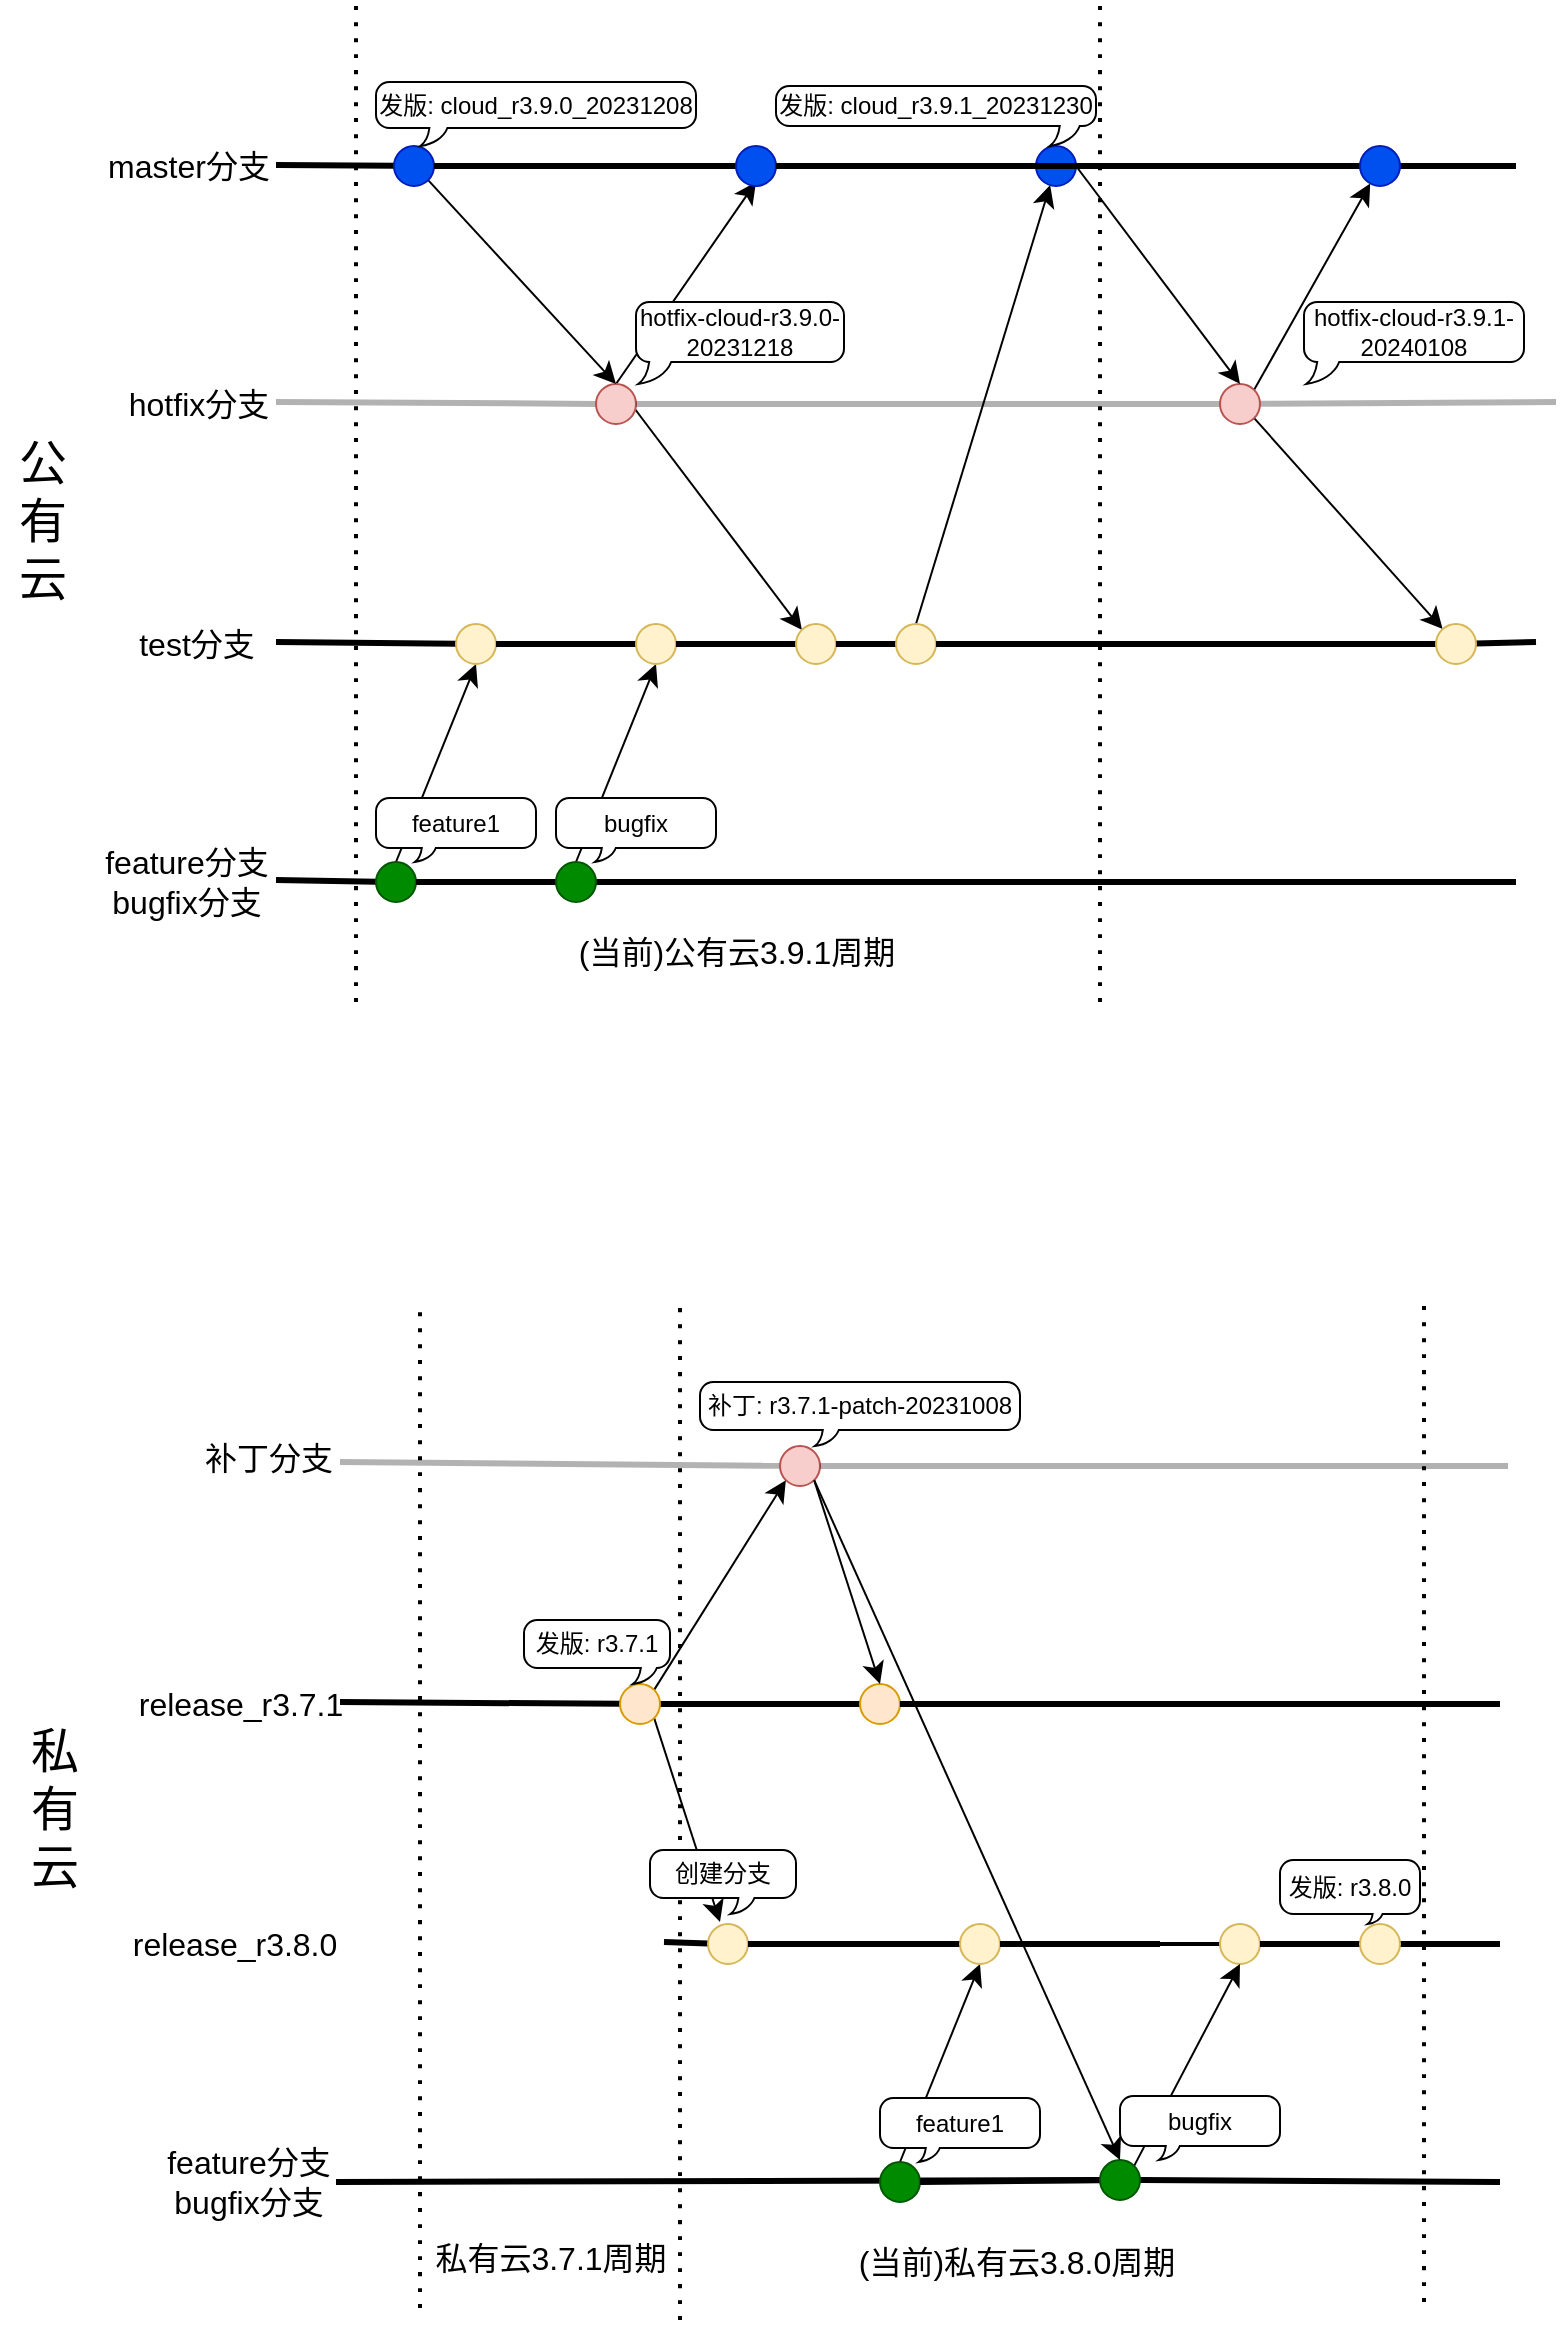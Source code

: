 <mxfile version="25.0.3" pages="7">
  <diagram name="Page-1" id="guLsJqvJWBZUYRRwc0MN">
    <mxGraphModel dx="1472" dy="798" grid="0" gridSize="10" guides="1" tooltips="1" connect="1" arrows="1" fold="1" page="0" pageScale="1" pageWidth="827" pageHeight="1169" math="0" shadow="0">
      <root>
        <mxCell id="0" />
        <mxCell id="1" parent="0" />
        <mxCell id="j533js6PK0OlSNogMI2J-1" value="" style="endArrow=none;html=1;rounded=0;fontSize=12;startSize=8;endSize=8;curved=1;strokeWidth=3;opacity=30;" parent="1" source="j533js6PK0OlSNogMI2J-49" edge="1">
          <mxGeometry width="50" height="50" relative="1" as="geometry">
            <mxPoint x="112" y="240" as="sourcePoint" />
            <mxPoint x="796" y="240" as="targetPoint" />
          </mxGeometry>
        </mxCell>
        <mxCell id="j533js6PK0OlSNogMI2J-2" value="hotfix分支" style="text;html=1;align=center;verticalAlign=middle;resizable=0;points=[];autosize=1;strokeColor=none;fillColor=none;fontSize=16;" parent="1" vertex="1">
          <mxGeometry x="72" y="226" width="90" height="30" as="geometry" />
        </mxCell>
        <mxCell id="j533js6PK0OlSNogMI2J-3" value="" style="endArrow=none;html=1;rounded=0;fontSize=12;startSize=8;endSize=8;curved=1;strokeWidth=3;" parent="1" source="j533js6PK0OlSNogMI2J-54" edge="1">
          <mxGeometry width="50" height="50" relative="1" as="geometry">
            <mxPoint x="112" y="360" as="sourcePoint" />
            <mxPoint x="786" y="360" as="targetPoint" />
          </mxGeometry>
        </mxCell>
        <mxCell id="j533js6PK0OlSNogMI2J-4" value="test分支" style="text;html=1;align=center;verticalAlign=middle;resizable=0;points=[];autosize=1;strokeColor=none;fillColor=none;fontSize=16;" parent="1" vertex="1">
          <mxGeometry x="76" y="346" width="80" height="30" as="geometry" />
        </mxCell>
        <mxCell id="j533js6PK0OlSNogMI2J-5" value="" style="endArrow=none;html=1;rounded=0;fontSize=12;startSize=8;endSize=8;curved=1;strokeWidth=3;" parent="1" source="j533js6PK0OlSNogMI2J-37" edge="1">
          <mxGeometry width="50" height="50" relative="1" as="geometry">
            <mxPoint x="156" y="479" as="sourcePoint" />
            <mxPoint x="776" y="480" as="targetPoint" />
          </mxGeometry>
        </mxCell>
        <mxCell id="j533js6PK0OlSNogMI2J-6" value="feature分支&lt;br&gt;bugfix分支" style="text;html=1;align=center;verticalAlign=middle;resizable=0;points=[];autosize=1;strokeColor=none;fillColor=none;fontSize=16;" parent="1" vertex="1">
          <mxGeometry x="56" y="455" width="110" height="50" as="geometry" />
        </mxCell>
        <mxCell id="j533js6PK0OlSNogMI2J-7" value="" style="endArrow=none;dashed=1;html=1;dashPattern=1 3;strokeWidth=2;rounded=0;fontSize=12;startSize=8;endSize=8;curved=1;" parent="1" edge="1">
          <mxGeometry width="50" height="50" relative="1" as="geometry">
            <mxPoint x="196" y="540" as="sourcePoint" />
            <mxPoint x="196" y="40" as="targetPoint" />
          </mxGeometry>
        </mxCell>
        <mxCell id="j533js6PK0OlSNogMI2J-8" value="" style="endArrow=classic;html=1;rounded=0;fontSize=12;startSize=8;endSize=8;curved=1;exitX=0.5;exitY=0;exitDx=0;exitDy=0;entryX=0.5;entryY=1;entryDx=0;entryDy=0;" parent="1" source="j533js6PK0OlSNogMI2J-15" target="j533js6PK0OlSNogMI2J-35" edge="1">
          <mxGeometry width="50" height="50" relative="1" as="geometry">
            <mxPoint x="226" y="455" as="sourcePoint" />
            <mxPoint x="256" y="360" as="targetPoint" />
          </mxGeometry>
        </mxCell>
        <mxCell id="j533js6PK0OlSNogMI2J-12" value="" style="endArrow=none;html=1;rounded=0;fontSize=12;startSize=8;endSize=8;curved=1;strokeWidth=3;" parent="1" source="j533js6PK0OlSNogMI2J-56" edge="1">
          <mxGeometry width="50" height="50" relative="1" as="geometry">
            <mxPoint x="112" y="121.5" as="sourcePoint" />
            <mxPoint x="776" y="122" as="targetPoint" />
          </mxGeometry>
        </mxCell>
        <mxCell id="j533js6PK0OlSNogMI2J-13" value="master分支" style="text;html=1;align=center;verticalAlign=middle;resizable=0;points=[];autosize=1;strokeColor=none;fillColor=none;fontSize=16;" parent="1" vertex="1">
          <mxGeometry x="62" y="107" width="100" height="30" as="geometry" />
        </mxCell>
        <mxCell id="j533js6PK0OlSNogMI2J-18" value="" style="endArrow=none;html=1;rounded=0;fontSize=12;startSize=8;endSize=8;curved=1;strokeWidth=3;" parent="1" target="j533js6PK0OlSNogMI2J-15" edge="1">
          <mxGeometry width="50" height="50" relative="1" as="geometry">
            <mxPoint x="156" y="479" as="sourcePoint" />
            <mxPoint x="836" y="479" as="targetPoint" />
          </mxGeometry>
        </mxCell>
        <mxCell id="j533js6PK0OlSNogMI2J-15" value="" style="ellipse;whiteSpace=wrap;html=1;aspect=fixed;fillColor=#008a00;strokeColor=#005700;fontColor=#ffffff;" parent="1" vertex="1">
          <mxGeometry x="206" y="470" width="20" height="20" as="geometry" />
        </mxCell>
        <mxCell id="j533js6PK0OlSNogMI2J-24" value="" style="endArrow=classic;html=1;rounded=0;fontSize=12;startSize=8;endSize=8;curved=1;exitX=0.5;exitY=0;exitDx=0;exitDy=0;entryX=0;entryY=0;entryDx=0;entryDy=0;" parent="1" source="j533js6PK0OlSNogMI2J-25" target="j533js6PK0OlSNogMI2J-42" edge="1">
          <mxGeometry width="50" height="50" relative="1" as="geometry">
            <mxPoint x="316" y="455" as="sourcePoint" />
            <mxPoint x="406" y="340" as="targetPoint" />
          </mxGeometry>
        </mxCell>
        <mxCell id="j533js6PK0OlSNogMI2J-27" value="" style="endArrow=none;html=1;rounded=0;fontSize=12;startSize=8;endSize=8;curved=1;strokeWidth=3;opacity=30;" parent="1" target="j533js6PK0OlSNogMI2J-25" edge="1">
          <mxGeometry width="50" height="50" relative="1" as="geometry">
            <mxPoint x="156" y="240" as="sourcePoint" />
            <mxPoint x="836" y="240" as="targetPoint" />
          </mxGeometry>
        </mxCell>
        <mxCell id="j533js6PK0OlSNogMI2J-28" style="edgeStyle=none;curved=1;rounded=0;orthogonalLoop=1;jettySize=auto;html=1;exitX=0.5;exitY=0;exitDx=0;exitDy=0;fontSize=12;startSize=8;endSize=8;" parent="1" source="j533js6PK0OlSNogMI2J-25" edge="1">
          <mxGeometry relative="1" as="geometry">
            <mxPoint x="396" y="130" as="targetPoint" />
          </mxGeometry>
        </mxCell>
        <mxCell id="j533js6PK0OlSNogMI2J-25" value="" style="ellipse;whiteSpace=wrap;html=1;aspect=fixed;fillColor=#f8cecc;strokeColor=#b85450;" parent="1" vertex="1">
          <mxGeometry x="316" y="231" width="20" height="20" as="geometry" />
        </mxCell>
        <mxCell id="j533js6PK0OlSNogMI2J-30" value="" style="endArrow=none;html=1;rounded=0;fontSize=12;startSize=8;endSize=8;curved=1;strokeWidth=3;" parent="1" target="j533js6PK0OlSNogMI2J-29" edge="1">
          <mxGeometry width="50" height="50" relative="1" as="geometry">
            <mxPoint x="156" y="121.5" as="sourcePoint" />
            <mxPoint x="836" y="121.5" as="targetPoint" />
          </mxGeometry>
        </mxCell>
        <mxCell id="j533js6PK0OlSNogMI2J-31" style="edgeStyle=none;curved=1;rounded=0;orthogonalLoop=1;jettySize=auto;html=1;exitX=1;exitY=1;exitDx=0;exitDy=0;entryX=0.5;entryY=0;entryDx=0;entryDy=0;fontSize=12;startSize=8;endSize=8;" parent="1" source="j533js6PK0OlSNogMI2J-29" target="j533js6PK0OlSNogMI2J-25" edge="1">
          <mxGeometry relative="1" as="geometry" />
        </mxCell>
        <mxCell id="j533js6PK0OlSNogMI2J-29" value="" style="ellipse;whiteSpace=wrap;html=1;aspect=fixed;fillColor=#0050ef;strokeColor=#001DBC;fontColor=#ffffff;" parent="1" vertex="1">
          <mxGeometry x="215" y="112" width="20" height="20" as="geometry" />
        </mxCell>
        <mxCell id="j533js6PK0OlSNogMI2J-33" value="" style="endArrow=none;html=1;rounded=0;fontSize=12;startSize=8;endSize=8;curved=1;strokeWidth=3;" parent="1" source="j533js6PK0OlSNogMI2J-29" target="j533js6PK0OlSNogMI2J-32" edge="1">
          <mxGeometry width="50" height="50" relative="1" as="geometry">
            <mxPoint x="266" y="122" as="sourcePoint" />
            <mxPoint x="836" y="121.5" as="targetPoint" />
          </mxGeometry>
        </mxCell>
        <mxCell id="j533js6PK0OlSNogMI2J-32" value="" style="ellipse;whiteSpace=wrap;html=1;aspect=fixed;fillColor=#0050ef;strokeColor=#001DBC;fontColor=#ffffff;" parent="1" vertex="1">
          <mxGeometry x="386" y="112" width="20" height="20" as="geometry" />
        </mxCell>
        <mxCell id="j533js6PK0OlSNogMI2J-36" value="" style="endArrow=none;html=1;rounded=0;fontSize=12;startSize=8;endSize=8;curved=1;strokeWidth=3;" parent="1" target="j533js6PK0OlSNogMI2J-35" edge="1">
          <mxGeometry width="50" height="50" relative="1" as="geometry">
            <mxPoint x="156" y="360" as="sourcePoint" />
            <mxPoint x="836" y="360" as="targetPoint" />
          </mxGeometry>
        </mxCell>
        <mxCell id="j533js6PK0OlSNogMI2J-35" value="" style="ellipse;whiteSpace=wrap;html=1;aspect=fixed;fillColor=#fff2cc;strokeColor=#d6b656;" parent="1" vertex="1">
          <mxGeometry x="246" y="351" width="20" height="20" as="geometry" />
        </mxCell>
        <mxCell id="j533js6PK0OlSNogMI2J-38" value="" style="endArrow=none;html=1;rounded=0;fontSize=12;startSize=8;endSize=8;curved=1;strokeWidth=3;" parent="1" source="j533js6PK0OlSNogMI2J-15" target="j533js6PK0OlSNogMI2J-37" edge="1">
          <mxGeometry width="50" height="50" relative="1" as="geometry">
            <mxPoint x="226" y="480" as="sourcePoint" />
            <mxPoint x="836" y="479" as="targetPoint" />
          </mxGeometry>
        </mxCell>
        <mxCell id="j533js6PK0OlSNogMI2J-41" style="edgeStyle=none;curved=1;rounded=0;orthogonalLoop=1;jettySize=auto;html=1;exitX=0.5;exitY=0;exitDx=0;exitDy=0;entryX=0.5;entryY=1;entryDx=0;entryDy=0;fontSize=12;startSize=8;endSize=8;" parent="1" source="j533js6PK0OlSNogMI2J-37" target="j533js6PK0OlSNogMI2J-39" edge="1">
          <mxGeometry relative="1" as="geometry" />
        </mxCell>
        <mxCell id="j533js6PK0OlSNogMI2J-37" value="" style="ellipse;whiteSpace=wrap;html=1;aspect=fixed;fillColor=#008a00;strokeColor=#005700;fontColor=#ffffff;" parent="1" vertex="1">
          <mxGeometry x="296" y="470" width="20" height="20" as="geometry" />
        </mxCell>
        <mxCell id="j533js6PK0OlSNogMI2J-40" value="" style="endArrow=none;html=1;rounded=0;fontSize=12;startSize=8;endSize=8;curved=1;strokeWidth=3;" parent="1" source="j533js6PK0OlSNogMI2J-35" target="j533js6PK0OlSNogMI2J-39" edge="1">
          <mxGeometry width="50" height="50" relative="1" as="geometry">
            <mxPoint x="266" y="361" as="sourcePoint" />
            <mxPoint x="836" y="360" as="targetPoint" />
          </mxGeometry>
        </mxCell>
        <mxCell id="j533js6PK0OlSNogMI2J-39" value="" style="ellipse;whiteSpace=wrap;html=1;aspect=fixed;fillColor=#fff2cc;strokeColor=#d6b656;" parent="1" vertex="1">
          <mxGeometry x="336" y="351" width="20" height="20" as="geometry" />
        </mxCell>
        <mxCell id="j533js6PK0OlSNogMI2J-43" value="" style="endArrow=none;html=1;rounded=0;fontSize=12;startSize=8;endSize=8;curved=1;strokeWidth=3;" parent="1" source="j533js6PK0OlSNogMI2J-39" target="j533js6PK0OlSNogMI2J-42" edge="1">
          <mxGeometry width="50" height="50" relative="1" as="geometry">
            <mxPoint x="356" y="361" as="sourcePoint" />
            <mxPoint x="836" y="360" as="targetPoint" />
          </mxGeometry>
        </mxCell>
        <mxCell id="j533js6PK0OlSNogMI2J-42" value="" style="ellipse;whiteSpace=wrap;html=1;aspect=fixed;fillColor=#fff2cc;strokeColor=#d6b656;" parent="1" vertex="1">
          <mxGeometry x="416" y="351" width="20" height="20" as="geometry" />
        </mxCell>
        <mxCell id="j533js6PK0OlSNogMI2J-46" value="" style="endArrow=none;html=1;rounded=0;fontSize=12;startSize=8;endSize=8;curved=1;strokeWidth=3;" parent="1" source="j533js6PK0OlSNogMI2J-42" target="j533js6PK0OlSNogMI2J-45" edge="1">
          <mxGeometry width="50" height="50" relative="1" as="geometry">
            <mxPoint x="436" y="361" as="sourcePoint" />
            <mxPoint x="836" y="360" as="targetPoint" />
          </mxGeometry>
        </mxCell>
        <mxCell id="j533js6PK0OlSNogMI2J-48" style="edgeStyle=none;curved=1;rounded=0;orthogonalLoop=1;jettySize=auto;html=1;exitX=0.5;exitY=0;exitDx=0;exitDy=0;fontSize=12;startSize=8;endSize=8;" parent="1" source="j533js6PK0OlSNogMI2J-45" target="j533js6PK0OlSNogMI2J-47" edge="1">
          <mxGeometry relative="1" as="geometry" />
        </mxCell>
        <mxCell id="j533js6PK0OlSNogMI2J-45" value="" style="ellipse;whiteSpace=wrap;html=1;aspect=fixed;fillColor=#fff2cc;strokeColor=#d6b656;" parent="1" vertex="1">
          <mxGeometry x="466" y="351" width="20" height="20" as="geometry" />
        </mxCell>
        <mxCell id="j533js6PK0OlSNogMI2J-47" value="" style="ellipse;whiteSpace=wrap;html=1;aspect=fixed;fillColor=#0050ef;strokeColor=#001DBC;fontColor=#ffffff;" parent="1" vertex="1">
          <mxGeometry x="536" y="112" width="20" height="20" as="geometry" />
        </mxCell>
        <mxCell id="j533js6PK0OlSNogMI2J-50" value="" style="endArrow=none;html=1;rounded=0;fontSize=12;startSize=8;endSize=8;curved=1;strokeWidth=3;opacity=30;" parent="1" source="j533js6PK0OlSNogMI2J-25" target="j533js6PK0OlSNogMI2J-49" edge="1">
          <mxGeometry width="50" height="50" relative="1" as="geometry">
            <mxPoint x="336" y="241" as="sourcePoint" />
            <mxPoint x="836" y="240" as="targetPoint" />
          </mxGeometry>
        </mxCell>
        <mxCell id="j533js6PK0OlSNogMI2J-58" style="edgeStyle=none;curved=1;rounded=0;orthogonalLoop=1;jettySize=auto;html=1;exitX=1;exitY=0;exitDx=0;exitDy=0;fontSize=12;startSize=8;endSize=8;" parent="1" source="j533js6PK0OlSNogMI2J-49" target="j533js6PK0OlSNogMI2J-56" edge="1">
          <mxGeometry relative="1" as="geometry" />
        </mxCell>
        <mxCell id="j533js6PK0OlSNogMI2J-59" style="edgeStyle=none;curved=1;rounded=0;orthogonalLoop=1;jettySize=auto;html=1;exitX=1;exitY=1;exitDx=0;exitDy=0;fontSize=12;startSize=8;endSize=8;" parent="1" source="j533js6PK0OlSNogMI2J-49" target="j533js6PK0OlSNogMI2J-54" edge="1">
          <mxGeometry relative="1" as="geometry" />
        </mxCell>
        <mxCell id="j533js6PK0OlSNogMI2J-49" value="" style="ellipse;whiteSpace=wrap;html=1;aspect=fixed;fillColor=#f8cecc;strokeColor=#b85450;" parent="1" vertex="1">
          <mxGeometry x="628" y="231" width="20" height="20" as="geometry" />
        </mxCell>
        <mxCell id="j533js6PK0OlSNogMI2J-52" value="" style="endArrow=none;html=1;rounded=0;fontSize=12;startSize=8;endSize=8;curved=1;strokeWidth=3;" parent="1" source="j533js6PK0OlSNogMI2J-32" edge="1">
          <mxGeometry width="50" height="50" relative="1" as="geometry">
            <mxPoint x="406" y="122" as="sourcePoint" />
            <mxPoint x="636" y="122" as="targetPoint" />
          </mxGeometry>
        </mxCell>
        <mxCell id="j533js6PK0OlSNogMI2J-53" style="edgeStyle=none;curved=1;rounded=0;orthogonalLoop=1;jettySize=auto;html=1;exitX=1;exitY=0.5;exitDx=0;exitDy=0;entryX=0.5;entryY=0;entryDx=0;entryDy=0;fontSize=12;startSize=8;endSize=8;" parent="1" source="j533js6PK0OlSNogMI2J-47" target="j533js6PK0OlSNogMI2J-49" edge="1">
          <mxGeometry relative="1" as="geometry">
            <mxPoint x="627.071" y="129.071" as="sourcePoint" />
          </mxGeometry>
        </mxCell>
        <mxCell id="j533js6PK0OlSNogMI2J-55" value="" style="endArrow=none;html=1;rounded=0;fontSize=12;startSize=8;endSize=8;curved=1;strokeWidth=3;" parent="1" source="j533js6PK0OlSNogMI2J-45" target="j533js6PK0OlSNogMI2J-54" edge="1">
          <mxGeometry width="50" height="50" relative="1" as="geometry">
            <mxPoint x="486" y="361" as="sourcePoint" />
            <mxPoint x="836" y="360" as="targetPoint" />
          </mxGeometry>
        </mxCell>
        <mxCell id="j533js6PK0OlSNogMI2J-54" value="" style="ellipse;whiteSpace=wrap;html=1;aspect=fixed;fillColor=#fff2cc;strokeColor=#d6b656;" parent="1" vertex="1">
          <mxGeometry x="736" y="351" width="20" height="20" as="geometry" />
        </mxCell>
        <mxCell id="j533js6PK0OlSNogMI2J-57" value="" style="endArrow=none;html=1;rounded=0;fontSize=12;startSize=8;endSize=8;curved=1;strokeWidth=3;" parent="1" target="j533js6PK0OlSNogMI2J-56" edge="1">
          <mxGeometry width="50" height="50" relative="1" as="geometry">
            <mxPoint x="630" y="122" as="sourcePoint" />
            <mxPoint x="860" y="121.5" as="targetPoint" />
          </mxGeometry>
        </mxCell>
        <mxCell id="j533js6PK0OlSNogMI2J-56" value="" style="ellipse;whiteSpace=wrap;html=1;aspect=fixed;fillColor=#0050ef;strokeColor=#001DBC;fontColor=#ffffff;" parent="1" vertex="1">
          <mxGeometry x="698" y="112" width="20" height="20" as="geometry" />
        </mxCell>
        <mxCell id="j533js6PK0OlSNogMI2J-61" value="发版: cloud_r3.9.0_20231208" style="whiteSpace=wrap;html=1;shape=mxgraph.basic.roundRectCallout;dx=31.2;dy=9;size=6.6;boundedLbl=1;" parent="1" vertex="1">
          <mxGeometry x="206" y="80" width="160" height="32" as="geometry" />
        </mxCell>
        <mxCell id="j533js6PK0OlSNogMI2J-63" value="hotfix-cloud-r3.9.0-20231218" style="whiteSpace=wrap;html=1;shape=mxgraph.basic.roundRectCallout;dx=8.4;dy=11;size=6.6;boundedLbl=1;" parent="1" vertex="1">
          <mxGeometry x="336" y="190" width="104" height="41" as="geometry" />
        </mxCell>
        <mxCell id="j533js6PK0OlSNogMI2J-65" value="feature1" style="whiteSpace=wrap;html=1;shape=mxgraph.basic.roundRectCallout;dx=26.4;dy=7;size=6.6;boundedLbl=1;" parent="1" vertex="1">
          <mxGeometry x="206" y="438" width="80" height="32" as="geometry" />
        </mxCell>
        <mxCell id="j533js6PK0OlSNogMI2J-66" value="发版: cloud_r3.9.1_20231230" style="whiteSpace=wrap;html=1;shape=mxgraph.basic.roundRectCallout;dx=146.87;dy=10;size=6.6;boundedLbl=1;" parent="1" vertex="1">
          <mxGeometry x="406" y="82" width="160" height="30" as="geometry" />
        </mxCell>
        <mxCell id="j533js6PK0OlSNogMI2J-67" value="" style="endArrow=none;dashed=1;html=1;dashPattern=1 3;strokeWidth=2;rounded=0;fontSize=12;startSize=8;endSize=8;curved=1;" parent="1" edge="1">
          <mxGeometry width="50" height="50" relative="1" as="geometry">
            <mxPoint x="568" y="540" as="sourcePoint" />
            <mxPoint x="568" y="40" as="targetPoint" />
          </mxGeometry>
        </mxCell>
        <mxCell id="j533js6PK0OlSNogMI2J-68" value="bugfix" style="whiteSpace=wrap;html=1;shape=mxgraph.basic.roundRectCallout;dx=26.4;dy=7;size=6.6;boundedLbl=1;" parent="1" vertex="1">
          <mxGeometry x="296" y="438" width="80" height="32" as="geometry" />
        </mxCell>
        <mxCell id="j533js6PK0OlSNogMI2J-69" value="hotfix-cloud-r3.9.1-20240108" style="whiteSpace=wrap;html=1;shape=mxgraph.basic.roundRectCallout;dx=8.4;dy=11;size=6.6;boundedLbl=1;" parent="1" vertex="1">
          <mxGeometry x="670" y="190" width="110" height="41" as="geometry" />
        </mxCell>
        <mxCell id="j533js6PK0OlSNogMI2J-70" value="(当前)公有云3.9.1周期" style="text;html=1;align=center;verticalAlign=middle;resizable=0;points=[];autosize=1;strokeColor=none;fillColor=none;fontSize=16;" parent="1" vertex="1">
          <mxGeometry x="296" y="500" width="180" height="30" as="geometry" />
        </mxCell>
        <mxCell id="j533js6PK0OlSNogMI2J-128" value="release_r3.7.1" style="text;html=1;align=center;verticalAlign=middle;resizable=0;points=[];autosize=1;strokeColor=none;fillColor=none;fontSize=16;" parent="1" vertex="1">
          <mxGeometry x="73" y="876" width="130" height="30" as="geometry" />
        </mxCell>
        <mxCell id="j533js6PK0OlSNogMI2J-130" value="release_r3.8.0" style="text;html=1;align=center;verticalAlign=middle;resizable=0;points=[];autosize=1;strokeColor=none;fillColor=none;fontSize=16;" parent="1" vertex="1">
          <mxGeometry x="70" y="996" width="130" height="30" as="geometry" />
        </mxCell>
        <mxCell id="j533js6PK0OlSNogMI2J-131" value="" style="endArrow=none;html=1;rounded=0;fontSize=12;startSize=8;endSize=8;curved=1;strokeWidth=3;" parent="1" source="j533js6PK0OlSNogMI2J-138" edge="1">
          <mxGeometry width="50" height="50" relative="1" as="geometry">
            <mxPoint x="318" y="1129" as="sourcePoint" />
            <mxPoint x="768" y="1130" as="targetPoint" />
          </mxGeometry>
        </mxCell>
        <mxCell id="j533js6PK0OlSNogMI2J-132" value="feature分支&lt;br&gt;bugfix分支" style="text;html=1;align=center;verticalAlign=middle;resizable=0;points=[];autosize=1;strokeColor=none;fillColor=none;fontSize=16;" parent="1" vertex="1">
          <mxGeometry x="87" y="1105" width="110" height="50" as="geometry" />
        </mxCell>
        <mxCell id="j533js6PK0OlSNogMI2J-133" value="" style="endArrow=none;dashed=1;html=1;dashPattern=1 3;strokeWidth=2;rounded=0;fontSize=12;startSize=8;endSize=8;curved=1;" parent="1" edge="1">
          <mxGeometry width="50" height="50" relative="1" as="geometry">
            <mxPoint x="358" y="1199" as="sourcePoint" />
            <mxPoint x="358" y="690" as="targetPoint" />
          </mxGeometry>
        </mxCell>
        <mxCell id="j533js6PK0OlSNogMI2J-136" value="补丁分支" style="text;html=1;align=center;verticalAlign=middle;resizable=0;points=[];autosize=1;strokeColor=none;fillColor=none;fontSize=16;" parent="1" vertex="1">
          <mxGeometry x="107" y="753" width="90" height="30" as="geometry" />
        </mxCell>
        <mxCell id="j533js6PK0OlSNogMI2J-137" value="" style="endArrow=none;html=1;rounded=0;fontSize=12;startSize=8;endSize=8;curved=1;strokeWidth=3;" parent="1" target="j533js6PK0OlSNogMI2J-138" edge="1">
          <mxGeometry width="50" height="50" relative="1" as="geometry">
            <mxPoint x="186" y="1130" as="sourcePoint" />
            <mxPoint x="998" y="1129" as="targetPoint" />
          </mxGeometry>
        </mxCell>
        <mxCell id="j533js6PK0OlSNogMI2J-140" value="" style="endArrow=none;html=1;rounded=0;fontSize=12;startSize=8;endSize=8;curved=1;strokeWidth=3;" parent="1" source="j533js6PK0OlSNogMI2J-181" target="j533js6PK0OlSNogMI2J-142" edge="1">
          <mxGeometry width="50" height="50" relative="1" as="geometry">
            <mxPoint x="188" y="890" as="sourcePoint" />
            <mxPoint x="998" y="890" as="targetPoint" />
          </mxGeometry>
        </mxCell>
        <mxCell id="j533js6PK0OlSNogMI2J-142" value="" style="ellipse;whiteSpace=wrap;html=1;aspect=fixed;fillColor=#ffe6cc;strokeColor=#d79b00;" parent="1" vertex="1">
          <mxGeometry x="448" y="881" width="20" height="20" as="geometry" />
        </mxCell>
        <mxCell id="j533js6PK0OlSNogMI2J-143" value="" style="endArrow=none;html=1;rounded=0;fontSize=12;startSize=8;endSize=8;curved=1;strokeWidth=3;opacity=30;" parent="1" target="j533js6PK0OlSNogMI2J-145" edge="1">
          <mxGeometry width="50" height="50" relative="1" as="geometry">
            <mxPoint x="188" y="770" as="sourcePoint" />
            <mxPoint x="998" y="771.5" as="targetPoint" />
          </mxGeometry>
        </mxCell>
        <mxCell id="j533js6PK0OlSNogMI2J-144" style="edgeStyle=none;curved=1;rounded=0;orthogonalLoop=1;jettySize=auto;html=1;exitX=1;exitY=1;exitDx=0;exitDy=0;entryX=0.5;entryY=0;entryDx=0;entryDy=0;fontSize=12;startSize=8;endSize=8;" parent="1" source="j533js6PK0OlSNogMI2J-145" target="j533js6PK0OlSNogMI2J-142" edge="1">
          <mxGeometry relative="1" as="geometry" />
        </mxCell>
        <mxCell id="j533js6PK0OlSNogMI2J-145" value="" style="ellipse;whiteSpace=wrap;html=1;aspect=fixed;fillColor=#f8cecc;strokeColor=#b85450;" parent="1" vertex="1">
          <mxGeometry x="408" y="762" width="20" height="20" as="geometry" />
        </mxCell>
        <mxCell id="j533js6PK0OlSNogMI2J-146" value="" style="endArrow=none;html=1;rounded=0;fontSize=12;startSize=8;endSize=8;curved=1;strokeWidth=3;opacity=30;" parent="1" source="j533js6PK0OlSNogMI2J-145" edge="1">
          <mxGeometry width="50" height="50" relative="1" as="geometry">
            <mxPoint x="428" y="772" as="sourcePoint" />
            <mxPoint x="568" y="772" as="targetPoint" />
          </mxGeometry>
        </mxCell>
        <mxCell id="j533js6PK0OlSNogMI2J-148" value="" style="endArrow=none;html=1;rounded=0;fontSize=12;startSize=8;endSize=8;curved=1;strokeWidth=3;" parent="1" target="j533js6PK0OlSNogMI2J-149" edge="1">
          <mxGeometry width="50" height="50" relative="1" as="geometry">
            <mxPoint x="350" y="1010" as="sourcePoint" />
            <mxPoint x="998" y="1010" as="targetPoint" />
          </mxGeometry>
        </mxCell>
        <mxCell id="j533js6PK0OlSNogMI2J-149" value="" style="ellipse;whiteSpace=wrap;html=1;aspect=fixed;fillColor=#fff2cc;strokeColor=#d6b656;" parent="1" vertex="1">
          <mxGeometry x="372" y="1001" width="20" height="20" as="geometry" />
        </mxCell>
        <mxCell id="j533js6PK0OlSNogMI2J-150" value="" style="endArrow=none;html=1;rounded=0;fontSize=12;startSize=8;endSize=8;curved=1;strokeWidth=2;" parent="1" source="j533js6PK0OlSNogMI2J-138" target="j533js6PK0OlSNogMI2J-152" edge="1">
          <mxGeometry width="50" height="50" relative="1" as="geometry">
            <mxPoint x="388" y="1130" as="sourcePoint" />
            <mxPoint x="998" y="1129" as="targetPoint" />
          </mxGeometry>
        </mxCell>
        <mxCell id="j533js6PK0OlSNogMI2J-151" style="edgeStyle=none;curved=1;rounded=0;orthogonalLoop=1;jettySize=auto;html=1;exitX=0.5;exitY=0;exitDx=0;exitDy=0;entryX=0.5;entryY=1;entryDx=0;entryDy=0;fontSize=12;startSize=8;endSize=8;" parent="1" source="j533js6PK0OlSNogMI2J-152" target="j533js6PK0OlSNogMI2J-154" edge="1">
          <mxGeometry relative="1" as="geometry" />
        </mxCell>
        <mxCell id="j533js6PK0OlSNogMI2J-152" value="" style="ellipse;whiteSpace=wrap;html=1;aspect=fixed;fillColor=#008a00;strokeColor=#005700;fontColor=#ffffff;" parent="1" vertex="1">
          <mxGeometry x="458" y="1120" width="20" height="20" as="geometry" />
        </mxCell>
        <mxCell id="j533js6PK0OlSNogMI2J-153" value="" style="endArrow=none;html=1;rounded=0;fontSize=12;startSize=8;endSize=8;curved=1;strokeWidth=3;" parent="1" source="j533js6PK0OlSNogMI2J-149" target="j533js6PK0OlSNogMI2J-154" edge="1">
          <mxGeometry width="50" height="50" relative="1" as="geometry">
            <mxPoint x="428" y="1011" as="sourcePoint" />
            <mxPoint x="998" y="1010" as="targetPoint" />
          </mxGeometry>
        </mxCell>
        <mxCell id="j533js6PK0OlSNogMI2J-154" value="" style="ellipse;whiteSpace=wrap;html=1;aspect=fixed;fillColor=#fff2cc;strokeColor=#d6b656;" parent="1" vertex="1">
          <mxGeometry x="498" y="1001" width="20" height="20" as="geometry" />
        </mxCell>
        <mxCell id="j533js6PK0OlSNogMI2J-155" value="" style="endArrow=none;html=1;rounded=0;fontSize=12;startSize=8;endSize=8;curved=1;strokeWidth=3;" parent="1" source="j533js6PK0OlSNogMI2J-154" edge="1">
          <mxGeometry width="50" height="50" relative="1" as="geometry">
            <mxPoint x="518" y="1011" as="sourcePoint" />
            <mxPoint x="598" y="1011" as="targetPoint" />
          </mxGeometry>
        </mxCell>
        <mxCell id="j533js6PK0OlSNogMI2J-157" value="" style="endArrow=none;html=1;rounded=0;fontSize=12;startSize=8;endSize=8;curved=1;strokeWidth=2;" parent="1" target="j533js6PK0OlSNogMI2J-159" edge="1">
          <mxGeometry width="50" height="50" relative="1" as="geometry">
            <mxPoint x="598" y="1011" as="sourcePoint" />
            <mxPoint x="998" y="1010" as="targetPoint" />
          </mxGeometry>
        </mxCell>
        <mxCell id="j533js6PK0OlSNogMI2J-159" value="" style="ellipse;whiteSpace=wrap;html=1;aspect=fixed;fillColor=#fff2cc;strokeColor=#d6b656;" parent="1" vertex="1">
          <mxGeometry x="628" y="1001" width="20" height="20" as="geometry" />
        </mxCell>
        <mxCell id="j533js6PK0OlSNogMI2J-161" value="" style="endArrow=none;html=1;rounded=0;fontSize=12;startSize=8;endSize=8;curved=1;strokeWidth=3;" parent="1" source="j533js6PK0OlSNogMI2J-142" edge="1">
          <mxGeometry width="50" height="50" relative="1" as="geometry">
            <mxPoint x="498" y="891" as="sourcePoint" />
            <mxPoint x="768" y="891" as="targetPoint" />
          </mxGeometry>
        </mxCell>
        <mxCell id="j533js6PK0OlSNogMI2J-165" value="" style="endArrow=none;html=1;rounded=0;fontSize=12;startSize=8;endSize=8;curved=1;strokeWidth=3;opacity=30;" parent="1" edge="1">
          <mxGeometry width="50" height="50" relative="1" as="geometry">
            <mxPoint x="568" y="772" as="sourcePoint" />
            <mxPoint x="772" y="772" as="targetPoint" />
          </mxGeometry>
        </mxCell>
        <mxCell id="j533js6PK0OlSNogMI2J-168" value="" style="endArrow=none;html=1;rounded=0;fontSize=12;startSize=8;endSize=8;curved=1;strokeWidth=3;" parent="1" source="j533js6PK0OlSNogMI2J-197" edge="1">
          <mxGeometry width="50" height="50" relative="1" as="geometry">
            <mxPoint x="648" y="1011" as="sourcePoint" />
            <mxPoint x="768" y="1011" as="targetPoint" />
          </mxGeometry>
        </mxCell>
        <mxCell id="j533js6PK0OlSNogMI2J-172" value="补丁:&amp;nbsp;r3.7.1-patch-20231008" style="whiteSpace=wrap;html=1;shape=mxgraph.basic.roundRectCallout;dx=65.4;dy=8;size=6.6;boundedLbl=1;" parent="1" vertex="1">
          <mxGeometry x="368" y="730" width="160" height="32" as="geometry" />
        </mxCell>
        <mxCell id="j533js6PK0OlSNogMI2J-176" value="" style="endArrow=none;dashed=1;html=1;dashPattern=1 3;strokeWidth=2;rounded=0;fontSize=12;startSize=8;endSize=8;curved=1;" parent="1" edge="1">
          <mxGeometry width="50" height="50" relative="1" as="geometry">
            <mxPoint x="730" y="1190" as="sourcePoint" />
            <mxPoint x="730" y="690" as="targetPoint" />
          </mxGeometry>
        </mxCell>
        <mxCell id="j533js6PK0OlSNogMI2J-177" value="feature1" style="whiteSpace=wrap;html=1;shape=mxgraph.basic.roundRectCallout;dx=26.4;dy=7;size=6.6;boundedLbl=1;" parent="1" vertex="1">
          <mxGeometry x="458" y="1088" width="80" height="32" as="geometry" />
        </mxCell>
        <mxCell id="j533js6PK0OlSNogMI2J-180" value="(当前)私有云3.8.0周期" style="text;html=1;align=center;verticalAlign=middle;resizable=0;points=[];autosize=1;strokeColor=none;fillColor=none;fontSize=16;" parent="1" vertex="1">
          <mxGeometry x="436" y="1155" width="180" height="30" as="geometry" />
        </mxCell>
        <mxCell id="j533js6PK0OlSNogMI2J-182" value="" style="endArrow=none;html=1;rounded=0;fontSize=12;startSize=8;endSize=8;curved=1;strokeWidth=3;" parent="1" target="j533js6PK0OlSNogMI2J-181" edge="1">
          <mxGeometry width="50" height="50" relative="1" as="geometry">
            <mxPoint x="188" y="890" as="sourcePoint" />
            <mxPoint x="478" y="891" as="targetPoint" />
          </mxGeometry>
        </mxCell>
        <mxCell id="j533js6PK0OlSNogMI2J-183" style="edgeStyle=none;curved=1;rounded=0;orthogonalLoop=1;jettySize=auto;html=1;exitX=1;exitY=0;exitDx=0;exitDy=0;entryX=0;entryY=1;entryDx=0;entryDy=0;fontSize=12;startSize=8;endSize=8;" parent="1" source="j533js6PK0OlSNogMI2J-181" target="j533js6PK0OlSNogMI2J-145" edge="1">
          <mxGeometry relative="1" as="geometry" />
        </mxCell>
        <mxCell id="j533js6PK0OlSNogMI2J-187" style="edgeStyle=none;curved=1;rounded=0;orthogonalLoop=1;jettySize=auto;html=1;exitX=1;exitY=1;exitDx=0;exitDy=0;fontSize=12;startSize=8;endSize=8;" parent="1" source="j533js6PK0OlSNogMI2J-181" edge="1">
          <mxGeometry relative="1" as="geometry">
            <mxPoint x="378" y="1000" as="targetPoint" />
          </mxGeometry>
        </mxCell>
        <mxCell id="j533js6PK0OlSNogMI2J-181" value="" style="ellipse;whiteSpace=wrap;html=1;aspect=fixed;fillColor=#ffe6cc;strokeColor=#d79b00;" parent="1" vertex="1">
          <mxGeometry x="328" y="881" width="20" height="20" as="geometry" />
        </mxCell>
        <mxCell id="j533js6PK0OlSNogMI2J-184" value="发版:&amp;nbsp;r3.7.1" style="whiteSpace=wrap;html=1;shape=mxgraph.basic.roundRectCallout;dx=65.74;dy=8;size=6.6;boundedLbl=1;" parent="1" vertex="1">
          <mxGeometry x="280" y="849" width="73" height="32" as="geometry" />
        </mxCell>
        <mxCell id="j533js6PK0OlSNogMI2J-190" value="" style="endArrow=none;html=1;rounded=0;fontSize=12;startSize=8;endSize=8;curved=1;strokeWidth=3;" parent="1" source="j533js6PK0OlSNogMI2J-152" target="j533js6PK0OlSNogMI2J-138" edge="1">
          <mxGeometry width="50" height="50" relative="1" as="geometry">
            <mxPoint x="478" y="1130" as="sourcePoint" />
            <mxPoint x="958" y="1130" as="targetPoint" />
          </mxGeometry>
        </mxCell>
        <mxCell id="j533js6PK0OlSNogMI2J-195" style="edgeStyle=none;curved=1;rounded=0;orthogonalLoop=1;jettySize=auto;html=1;exitX=1;exitY=0;exitDx=0;exitDy=0;entryX=0.5;entryY=1;entryDx=0;entryDy=0;fontSize=12;startSize=8;endSize=8;" parent="1" source="j533js6PK0OlSNogMI2J-138" target="j533js6PK0OlSNogMI2J-159" edge="1">
          <mxGeometry relative="1" as="geometry" />
        </mxCell>
        <mxCell id="j533js6PK0OlSNogMI2J-138" value="" style="ellipse;whiteSpace=wrap;html=1;aspect=fixed;fillColor=#008a00;strokeColor=#005700;fontColor=#ffffff;" parent="1" vertex="1">
          <mxGeometry x="568" y="1119" width="20" height="20" as="geometry" />
        </mxCell>
        <mxCell id="j533js6PK0OlSNogMI2J-191" style="edgeStyle=none;curved=1;rounded=0;orthogonalLoop=1;jettySize=auto;html=1;exitX=1;exitY=1;exitDx=0;exitDy=0;fontSize=12;startSize=8;endSize=8;entryX=0.5;entryY=0;entryDx=0;entryDy=0;" parent="1" source="j533js6PK0OlSNogMI2J-145" target="j533js6PK0OlSNogMI2J-138" edge="1">
          <mxGeometry relative="1" as="geometry">
            <mxPoint x="668" y="1130" as="targetPoint" />
          </mxGeometry>
        </mxCell>
        <mxCell id="j533js6PK0OlSNogMI2J-196" value="bugfix" style="whiteSpace=wrap;html=1;shape=mxgraph.basic.roundRectCallout;dx=26.4;dy=7;size=6.6;boundedLbl=1;" parent="1" vertex="1">
          <mxGeometry x="578" y="1087" width="80" height="32" as="geometry" />
        </mxCell>
        <mxCell id="j533js6PK0OlSNogMI2J-198" value="" style="endArrow=none;html=1;rounded=0;fontSize=12;startSize=8;endSize=8;curved=1;strokeWidth=3;" parent="1" source="j533js6PK0OlSNogMI2J-159" target="j533js6PK0OlSNogMI2J-197" edge="1">
          <mxGeometry width="50" height="50" relative="1" as="geometry">
            <mxPoint x="648" y="1011" as="sourcePoint" />
            <mxPoint x="922" y="1011" as="targetPoint" />
          </mxGeometry>
        </mxCell>
        <mxCell id="j533js6PK0OlSNogMI2J-197" value="" style="ellipse;whiteSpace=wrap;html=1;aspect=fixed;fillColor=#fff2cc;strokeColor=#d6b656;" parent="1" vertex="1">
          <mxGeometry x="698" y="1001" width="20" height="20" as="geometry" />
        </mxCell>
        <mxCell id="j533js6PK0OlSNogMI2J-199" value="发版: r3.8.0" style="whiteSpace=wrap;html=1;shape=mxgraph.basic.roundRectCallout;dx=48.8;dy=5;size=6.6;boundedLbl=1;" parent="1" vertex="1">
          <mxGeometry x="658" y="969" width="70" height="32" as="geometry" />
        </mxCell>
        <mxCell id="j533js6PK0OlSNogMI2J-200" value="" style="endArrow=none;dashed=1;html=1;dashPattern=1 3;strokeWidth=2;rounded=0;fontSize=12;startSize=8;endSize=8;curved=1;" parent="1" edge="1">
          <mxGeometry width="50" height="50" relative="1" as="geometry">
            <mxPoint x="228" y="1193" as="sourcePoint" />
            <mxPoint x="228" y="690" as="targetPoint" />
          </mxGeometry>
        </mxCell>
        <mxCell id="j533js6PK0OlSNogMI2J-203" value="&lt;font style=&quot;font-size: 24px;&quot;&gt;公&lt;br&gt;有&lt;br&gt;云&lt;/font&gt;" style="text;html=1;align=center;verticalAlign=middle;resizable=0;points=[];autosize=1;strokeColor=none;fillColor=none;fontSize=16;" parent="1" vertex="1">
          <mxGeometry x="18" y="251" width="42" height="98" as="geometry" />
        </mxCell>
        <mxCell id="j533js6PK0OlSNogMI2J-204" value="&lt;span style=&quot;font-size: 24px;&quot;&gt;私&lt;br&gt;有&lt;br&gt;云&lt;/span&gt;" style="text;html=1;align=center;verticalAlign=middle;resizable=0;points=[];autosize=1;strokeColor=none;fillColor=none;fontSize=16;" parent="1" vertex="1">
          <mxGeometry x="24" y="895" width="42" height="98" as="geometry" />
        </mxCell>
        <mxCell id="j533js6PK0OlSNogMI2J-206" value="私有云3.7.1周期" style="text;html=1;align=center;verticalAlign=middle;resizable=0;points=[];autosize=1;strokeColor=none;fillColor=none;fontSize=16;" parent="1" vertex="1">
          <mxGeometry x="226" y="1152" width="134" height="31" as="geometry" />
        </mxCell>
        <mxCell id="XSorqMatcXdomdXGDjUb-1" value="创建分支" style="whiteSpace=wrap;html=1;shape=mxgraph.basic.roundRectCallout;dx=48.2;dy=8;size=6.6;boundedLbl=1;" vertex="1" parent="1">
          <mxGeometry x="343" y="964" width="73" height="32" as="geometry" />
        </mxCell>
      </root>
    </mxGraphModel>
  </diagram>
  <diagram id="78yrmxj2xgU1q9IMHWQY" name="Page-2">
    <mxGraphModel dx="645" dy="798" grid="1" gridSize="10" guides="1" tooltips="1" connect="1" arrows="1" fold="1" page="1" pageScale="1" pageWidth="827" pageHeight="1169" math="0" shadow="0">
      <root>
        <mxCell id="0" />
        <mxCell id="1" parent="0" />
        <mxCell id="d57_OJlYtA9ZozjtXG9F-1" value="" style="endArrow=none;html=1;rounded=0;fontSize=12;startSize=8;endSize=8;curved=1;strokeWidth=3;opacity=30;" parent="1" source="d57_OJlYtA9ZozjtXG9F-105" edge="1">
          <mxGeometry width="50" height="50" relative="1" as="geometry">
            <mxPoint x="1126" y="480" as="sourcePoint" />
            <mxPoint x="2122" y="480" as="targetPoint" />
          </mxGeometry>
        </mxCell>
        <mxCell id="d57_OJlYtA9ZozjtXG9F-2" value="hotfix分支" style="text;html=1;align=center;verticalAlign=middle;resizable=0;points=[];autosize=1;strokeColor=none;fillColor=none;fontSize=16;" parent="1" vertex="1">
          <mxGeometry x="979" y="467" width="90" height="30" as="geometry" />
        </mxCell>
        <mxCell id="d57_OJlYtA9ZozjtXG9F-3" value="test分支" style="text;html=1;align=center;verticalAlign=middle;resizable=0;points=[];autosize=1;strokeColor=none;fillColor=none;fontSize=16;" parent="1" vertex="1">
          <mxGeometry x="991" y="707" width="80" height="30" as="geometry" />
        </mxCell>
        <mxCell id="d57_OJlYtA9ZozjtXG9F-4" value="" style="endArrow=none;html=1;rounded=0;fontSize=12;startSize=8;endSize=8;curved=1;strokeWidth=3;" parent="1" source="d57_OJlYtA9ZozjtXG9F-90" edge="1">
          <mxGeometry width="50" height="50" relative="1" as="geometry">
            <mxPoint x="1186" y="840" as="sourcePoint" />
            <mxPoint x="2122" y="840" as="targetPoint" />
          </mxGeometry>
        </mxCell>
        <mxCell id="d57_OJlYtA9ZozjtXG9F-5" value="feature分支&lt;br&gt;bugfix分支" style="text;html=1;align=center;verticalAlign=middle;resizable=0;points=[];autosize=1;strokeColor=none;fillColor=none;fontSize=16;" parent="1" vertex="1">
          <mxGeometry x="966" y="816" width="110" height="50" as="geometry" />
        </mxCell>
        <mxCell id="d57_OJlYtA9ZozjtXG9F-6" value="" style="endArrow=none;dashed=1;html=1;dashPattern=1 3;strokeWidth=2;rounded=0;fontSize=12;startSize=8;endSize=8;curved=1;" parent="1" edge="1">
          <mxGeometry width="50" height="50" relative="1" as="geometry">
            <mxPoint x="1232" y="901" as="sourcePoint" />
            <mxPoint x="1232" y="190" as="targetPoint" />
          </mxGeometry>
        </mxCell>
        <mxCell id="d57_OJlYtA9ZozjtXG9F-7" value="" style="endArrow=classic;html=1;rounded=0;fontSize=12;startSize=8;endSize=8;curved=1;exitX=0.5;exitY=0;exitDx=0;exitDy=0;entryX=0.5;entryY=1;entryDx=0;entryDy=0;" parent="1" source="d57_OJlYtA9ZozjtXG9F-11" target="d57_OJlYtA9ZozjtXG9F-20" edge="1">
          <mxGeometry width="50" height="50" relative="1" as="geometry">
            <mxPoint x="1256" y="816" as="sourcePoint" />
            <mxPoint x="1286" y="721" as="targetPoint" />
          </mxGeometry>
        </mxCell>
        <mxCell id="d57_OJlYtA9ZozjtXG9F-8" value="" style="endArrow=none;html=1;rounded=0;fontSize=12;startSize=8;endSize=8;curved=1;strokeWidth=3;" parent="1" source="d57_OJlYtA9ZozjtXG9F-108" edge="1">
          <mxGeometry width="50" height="50" relative="1" as="geometry">
            <mxPoint x="1142" y="599.5" as="sourcePoint" />
            <mxPoint x="2122" y="600" as="targetPoint" />
          </mxGeometry>
        </mxCell>
        <mxCell id="d57_OJlYtA9ZozjtXG9F-9" value="master分支" style="text;html=1;align=center;verticalAlign=middle;resizable=0;points=[];autosize=1;strokeColor=none;fillColor=none;fontSize=16;" parent="1" vertex="1">
          <mxGeometry x="966" y="585" width="100" height="30" as="geometry" />
        </mxCell>
        <mxCell id="d57_OJlYtA9ZozjtXG9F-10" value="" style="endArrow=none;html=1;rounded=0;fontSize=12;startSize=8;endSize=8;curved=1;strokeWidth=3;" parent="1" source="d57_OJlYtA9ZozjtXG9F-5" target="d57_OJlYtA9ZozjtXG9F-11" edge="1">
          <mxGeometry width="50" height="50" relative="1" as="geometry">
            <mxPoint x="1074" y="840" as="sourcePoint" />
            <mxPoint x="1866" y="840" as="targetPoint" />
          </mxGeometry>
        </mxCell>
        <mxCell id="d57_OJlYtA9ZozjtXG9F-11" value="" style="ellipse;whiteSpace=wrap;html=1;aspect=fixed;fillColor=#008a00;strokeColor=#005700;fontColor=#ffffff;" parent="1" vertex="1">
          <mxGeometry x="1236" y="831" width="20" height="20" as="geometry" />
        </mxCell>
        <mxCell id="d57_OJlYtA9ZozjtXG9F-12" value="" style="endArrow=classic;html=1;rounded=0;fontSize=12;startSize=8;endSize=8;curved=1;exitX=1;exitY=1;exitDx=0;exitDy=0;entryX=0;entryY=0;entryDx=0;entryDy=0;" parent="1" source="d57_OJlYtA9ZozjtXG9F-16" target="d57_OJlYtA9ZozjtXG9F-27" edge="1">
          <mxGeometry width="50" height="50" relative="1" as="geometry">
            <mxPoint x="1346" y="816" as="sourcePoint" />
            <mxPoint x="1436" y="701" as="targetPoint" />
          </mxGeometry>
        </mxCell>
        <mxCell id="d57_OJlYtA9ZozjtXG9F-13" value="" style="endArrow=none;html=1;rounded=0;fontSize=12;startSize=8;endSize=8;curved=1;strokeWidth=3;opacity=30;exitX=0.98;exitY=0.413;exitDx=0;exitDy=0;exitPerimeter=0;" parent="1" source="d57_OJlYtA9ZozjtXG9F-2" target="d57_OJlYtA9ZozjtXG9F-16" edge="1">
          <mxGeometry width="50" height="50" relative="1" as="geometry">
            <mxPoint x="1170" y="480" as="sourcePoint" />
            <mxPoint x="1850" y="480" as="targetPoint" />
          </mxGeometry>
        </mxCell>
        <mxCell id="d57_OJlYtA9ZozjtXG9F-14" style="edgeStyle=none;curved=1;rounded=0;orthogonalLoop=1;jettySize=auto;html=1;exitX=0.5;exitY=0;exitDx=0;exitDy=0;fontSize=12;startSize=8;endSize=8;entryX=0.5;entryY=1;entryDx=0;entryDy=0;" parent="1" source="d57_OJlYtA9ZozjtXG9F-16" target="d57_OJlYtA9ZozjtXG9F-65" edge="1">
          <mxGeometry relative="1" as="geometry">
            <mxPoint x="1426" y="491" as="targetPoint" />
          </mxGeometry>
        </mxCell>
        <mxCell id="d57_OJlYtA9ZozjtXG9F-15" style="edgeStyle=none;curved=1;rounded=0;orthogonalLoop=1;jettySize=auto;html=1;exitX=1;exitY=1;exitDx=0;exitDy=0;entryX=0;entryY=0;entryDx=0;entryDy=0;fontSize=12;startSize=8;endSize=8;" parent="1" source="d57_OJlYtA9ZozjtXG9F-16" target="d57_OJlYtA9ZozjtXG9F-18" edge="1">
          <mxGeometry relative="1" as="geometry" />
        </mxCell>
        <mxCell id="d57_OJlYtA9ZozjtXG9F-16" value="" style="ellipse;whiteSpace=wrap;html=1;aspect=fixed;fillColor=#f8cecc;strokeColor=#b85450;" parent="1" vertex="1">
          <mxGeometry x="1266" y="471" width="20" height="20" as="geometry" />
        </mxCell>
        <mxCell id="d57_OJlYtA9ZozjtXG9F-17" value="" style="endArrow=none;html=1;rounded=0;fontSize=12;startSize=8;endSize=8;curved=1;strokeWidth=3;exitX=1;exitY=0.5;exitDx=0;exitDy=0;" parent="1" source="d57_OJlYtA9ZozjtXG9F-56" target="d57_OJlYtA9ZozjtXG9F-18" edge="1">
          <mxGeometry width="50" height="50" relative="1" as="geometry">
            <mxPoint x="1265" y="600" as="sourcePoint" />
            <mxPoint x="1866" y="599.5" as="targetPoint" />
          </mxGeometry>
        </mxCell>
        <mxCell id="d57_OJlYtA9ZozjtXG9F-18" value="" style="ellipse;whiteSpace=wrap;html=1;aspect=fixed;fillColor=#0050ef;strokeColor=#001DBC;fontColor=#ffffff;" parent="1" vertex="1">
          <mxGeometry x="1426" y="590" width="20" height="20" as="geometry" />
        </mxCell>
        <mxCell id="d57_OJlYtA9ZozjtXG9F-19" value="" style="endArrow=none;html=1;rounded=0;fontSize=12;startSize=8;endSize=8;curved=1;strokeWidth=3;exitX=1.065;exitY=0.513;exitDx=0;exitDy=0;exitPerimeter=0;" parent="1" source="d57_OJlYtA9ZozjtXG9F-3" target="d57_OJlYtA9ZozjtXG9F-20" edge="1">
          <mxGeometry width="50" height="50" relative="1" as="geometry">
            <mxPoint x="1186" y="721" as="sourcePoint" />
            <mxPoint x="1866" y="721" as="targetPoint" />
          </mxGeometry>
        </mxCell>
        <mxCell id="d57_OJlYtA9ZozjtXG9F-20" value="" style="ellipse;whiteSpace=wrap;html=1;aspect=fixed;fillColor=#fff2cc;strokeColor=#d6b656;" parent="1" vertex="1">
          <mxGeometry x="1276" y="712" width="20" height="20" as="geometry" />
        </mxCell>
        <mxCell id="d57_OJlYtA9ZozjtXG9F-21" value="" style="endArrow=none;html=1;rounded=0;fontSize=12;startSize=8;endSize=8;curved=1;strokeWidth=3;" parent="1" source="d57_OJlYtA9ZozjtXG9F-11" target="d57_OJlYtA9ZozjtXG9F-23" edge="1">
          <mxGeometry width="50" height="50" relative="1" as="geometry">
            <mxPoint x="1256" y="841" as="sourcePoint" />
            <mxPoint x="1866" y="840" as="targetPoint" />
          </mxGeometry>
        </mxCell>
        <mxCell id="d57_OJlYtA9ZozjtXG9F-22" style="edgeStyle=none;curved=1;rounded=0;orthogonalLoop=1;jettySize=auto;html=1;exitX=0.5;exitY=0;exitDx=0;exitDy=0;entryX=0.5;entryY=1;entryDx=0;entryDy=0;fontSize=12;startSize=8;endSize=8;" parent="1" source="d57_OJlYtA9ZozjtXG9F-23" target="d57_OJlYtA9ZozjtXG9F-25" edge="1">
          <mxGeometry relative="1" as="geometry" />
        </mxCell>
        <mxCell id="d57_OJlYtA9ZozjtXG9F-23" value="" style="ellipse;whiteSpace=wrap;html=1;aspect=fixed;fillColor=#008a00;strokeColor=#005700;fontColor=#ffffff;" parent="1" vertex="1">
          <mxGeometry x="1326" y="831" width="20" height="20" as="geometry" />
        </mxCell>
        <mxCell id="d57_OJlYtA9ZozjtXG9F-24" value="" style="endArrow=none;html=1;rounded=0;fontSize=12;startSize=8;endSize=8;curved=1;strokeWidth=3;" parent="1" source="d57_OJlYtA9ZozjtXG9F-20" target="d57_OJlYtA9ZozjtXG9F-25" edge="1">
          <mxGeometry width="50" height="50" relative="1" as="geometry">
            <mxPoint x="1296" y="722" as="sourcePoint" />
            <mxPoint x="1866" y="721" as="targetPoint" />
          </mxGeometry>
        </mxCell>
        <mxCell id="d57_OJlYtA9ZozjtXG9F-25" value="" style="ellipse;whiteSpace=wrap;html=1;aspect=fixed;fillColor=#fff2cc;strokeColor=#d6b656;" parent="1" vertex="1">
          <mxGeometry x="1366" y="712" width="20" height="20" as="geometry" />
        </mxCell>
        <mxCell id="d57_OJlYtA9ZozjtXG9F-26" value="" style="endArrow=none;html=1;rounded=0;fontSize=12;startSize=8;endSize=8;curved=1;strokeWidth=3;" parent="1" source="d57_OJlYtA9ZozjtXG9F-25" target="d57_OJlYtA9ZozjtXG9F-27" edge="1">
          <mxGeometry width="50" height="50" relative="1" as="geometry">
            <mxPoint x="1386" y="722" as="sourcePoint" />
            <mxPoint x="1866" y="721" as="targetPoint" />
          </mxGeometry>
        </mxCell>
        <mxCell id="d57_OJlYtA9ZozjtXG9F-27" value="" style="ellipse;whiteSpace=wrap;html=1;aspect=fixed;fillColor=#fff2cc;strokeColor=#d6b656;" parent="1" vertex="1">
          <mxGeometry x="1453" y="712" width="20" height="20" as="geometry" />
        </mxCell>
        <mxCell id="d57_OJlYtA9ZozjtXG9F-28" value="" style="endArrow=none;html=1;rounded=0;fontSize=12;startSize=8;endSize=8;curved=1;strokeWidth=3;" parent="1" source="d57_OJlYtA9ZozjtXG9F-27" target="d57_OJlYtA9ZozjtXG9F-30" edge="1">
          <mxGeometry width="50" height="50" relative="1" as="geometry">
            <mxPoint x="1466" y="722" as="sourcePoint" />
            <mxPoint x="1866" y="721" as="targetPoint" />
          </mxGeometry>
        </mxCell>
        <mxCell id="d57_OJlYtA9ZozjtXG9F-29" style="edgeStyle=none;curved=1;rounded=0;orthogonalLoop=1;jettySize=auto;html=1;exitX=0.5;exitY=0;exitDx=0;exitDy=0;fontSize=12;startSize=8;endSize=8;" parent="1" source="d57_OJlYtA9ZozjtXG9F-30" target="d57_OJlYtA9ZozjtXG9F-32" edge="1">
          <mxGeometry relative="1" as="geometry" />
        </mxCell>
        <mxCell id="d57_OJlYtA9ZozjtXG9F-30" value="" style="ellipse;whiteSpace=wrap;html=1;aspect=fixed;fillColor=#fff2cc;strokeColor=#d6b656;" parent="1" vertex="1">
          <mxGeometry x="1496" y="712" width="20" height="20" as="geometry" />
        </mxCell>
        <mxCell id="d57_OJlYtA9ZozjtXG9F-31" style="edgeStyle=none;curved=1;rounded=0;orthogonalLoop=1;jettySize=auto;html=1;exitX=0.5;exitY=0;exitDx=0;exitDy=0;entryX=0.5;entryY=1;entryDx=0;entryDy=0;fontSize=12;startSize=8;endSize=8;" parent="1" source="d57_OJlYtA9ZozjtXG9F-32" target="d57_OJlYtA9ZozjtXG9F-68" edge="1">
          <mxGeometry relative="1" as="geometry" />
        </mxCell>
        <mxCell id="d57_OJlYtA9ZozjtXG9F-32" value="" style="ellipse;whiteSpace=wrap;html=1;aspect=fixed;fillColor=#0050ef;strokeColor=#001DBC;fontColor=#ffffff;" parent="1" vertex="1">
          <mxGeometry x="1522" y="590" width="20" height="20" as="geometry" />
        </mxCell>
        <mxCell id="d57_OJlYtA9ZozjtXG9F-33" value="" style="endArrow=none;html=1;rounded=0;fontSize=12;startSize=8;endSize=8;curved=1;strokeWidth=3;opacity=30;" parent="1" source="d57_OJlYtA9ZozjtXG9F-16" target="d57_OJlYtA9ZozjtXG9F-38" edge="1">
          <mxGeometry width="50" height="50" relative="1" as="geometry">
            <mxPoint x="1350" y="481" as="sourcePoint" />
            <mxPoint x="1850" y="480" as="targetPoint" />
          </mxGeometry>
        </mxCell>
        <mxCell id="d57_OJlYtA9ZozjtXG9F-34" style="edgeStyle=none;curved=1;rounded=0;orthogonalLoop=1;jettySize=auto;html=1;exitX=1;exitY=1;exitDx=0;exitDy=0;fontSize=12;startSize=8;endSize=8;" parent="1" source="d57_OJlYtA9ZozjtXG9F-38" target="d57_OJlYtA9ZozjtXG9F-42" edge="1">
          <mxGeometry relative="1" as="geometry" />
        </mxCell>
        <mxCell id="d57_OJlYtA9ZozjtXG9F-35" style="edgeStyle=none;curved=1;rounded=0;orthogonalLoop=1;jettySize=auto;html=1;exitX=1;exitY=1;exitDx=0;exitDy=0;fontSize=12;startSize=8;endSize=8;" parent="1" source="d57_OJlYtA9ZozjtXG9F-38" target="d57_OJlYtA9ZozjtXG9F-40" edge="1">
          <mxGeometry relative="1" as="geometry" />
        </mxCell>
        <mxCell id="d57_OJlYtA9ZozjtXG9F-36" style="edgeStyle=none;curved=1;rounded=0;orthogonalLoop=1;jettySize=auto;html=1;exitX=1;exitY=0;exitDx=0;exitDy=0;entryX=0.5;entryY=1;entryDx=0;entryDy=0;fontSize=12;startSize=8;endSize=8;" parent="1" source="d57_OJlYtA9ZozjtXG9F-75" target="d57_OJlYtA9ZozjtXG9F-100" edge="1">
          <mxGeometry relative="1" as="geometry" />
        </mxCell>
        <mxCell id="d57_OJlYtA9ZozjtXG9F-37" style="edgeStyle=none;curved=1;rounded=0;orthogonalLoop=1;jettySize=auto;html=1;exitX=1;exitY=0;exitDx=0;exitDy=0;entryX=0;entryY=1;entryDx=0;entryDy=0;fontSize=12;startSize=8;endSize=8;" parent="1" source="d57_OJlYtA9ZozjtXG9F-38" target="d57_OJlYtA9ZozjtXG9F-78" edge="1">
          <mxGeometry relative="1" as="geometry" />
        </mxCell>
        <mxCell id="d57_OJlYtA9ZozjtXG9F-38" value="" style="ellipse;whiteSpace=wrap;html=1;aspect=fixed;fillColor=#f8cecc;strokeColor=#b85450;" parent="1" vertex="1">
          <mxGeometry x="1642" y="471" width="20" height="20" as="geometry" />
        </mxCell>
        <mxCell id="d57_OJlYtA9ZozjtXG9F-39" value="" style="endArrow=none;html=1;rounded=0;fontSize=12;startSize=8;endSize=8;curved=1;strokeWidth=3;" parent="1" source="d57_OJlYtA9ZozjtXG9F-92" target="d57_OJlYtA9ZozjtXG9F-40" edge="1">
          <mxGeometry width="50" height="50" relative="1" as="geometry">
            <mxPoint x="1516" y="722" as="sourcePoint" />
            <mxPoint x="1866" y="721" as="targetPoint" />
          </mxGeometry>
        </mxCell>
        <mxCell id="d57_OJlYtA9ZozjtXG9F-40" value="" style="ellipse;whiteSpace=wrap;html=1;aspect=fixed;fillColor=#fff2cc;strokeColor=#d6b656;" parent="1" vertex="1">
          <mxGeometry x="1766" y="712" width="20" height="20" as="geometry" />
        </mxCell>
        <mxCell id="d57_OJlYtA9ZozjtXG9F-41" value="" style="endArrow=none;html=1;rounded=0;fontSize=12;startSize=8;endSize=8;curved=1;strokeWidth=3;exitX=1;exitY=0.5;exitDx=0;exitDy=0;" parent="1" source="d57_OJlYtA9ZozjtXG9F-32" target="d57_OJlYtA9ZozjtXG9F-42" edge="1">
          <mxGeometry width="50" height="50" relative="1" as="geometry">
            <mxPoint x="1660" y="600" as="sourcePoint" />
            <mxPoint x="1890" y="599.5" as="targetPoint" />
          </mxGeometry>
        </mxCell>
        <mxCell id="d57_OJlYtA9ZozjtXG9F-42" value="" style="ellipse;whiteSpace=wrap;html=1;aspect=fixed;fillColor=#0050ef;strokeColor=#001DBC;fontColor=#ffffff;" parent="1" vertex="1">
          <mxGeometry x="1728" y="590" width="20" height="20" as="geometry" />
        </mxCell>
        <mxCell id="d57_OJlYtA9ZozjtXG9F-43" value="feature1" style="whiteSpace=wrap;html=1;shape=mxgraph.basic.roundRectCallout;dx=26.4;dy=7;size=6.6;boundedLbl=1;" parent="1" vertex="1">
          <mxGeometry x="1236" y="799" width="80" height="32" as="geometry" />
        </mxCell>
        <mxCell id="d57_OJlYtA9ZozjtXG9F-44" value="" style="endArrow=none;dashed=1;html=1;dashPattern=1 3;strokeWidth=2;rounded=0;fontSize=12;startSize=8;endSize=8;curved=1;" parent="1" edge="1">
          <mxGeometry width="50" height="50" relative="1" as="geometry">
            <mxPoint x="1601" y="901" as="sourcePoint" />
            <mxPoint x="1599" y="190" as="targetPoint" />
          </mxGeometry>
        </mxCell>
        <mxCell id="d57_OJlYtA9ZozjtXG9F-45" value="bugfix" style="whiteSpace=wrap;html=1;shape=mxgraph.basic.roundRectCallout;dx=26.4;dy=7;size=6.6;boundedLbl=1;" parent="1" vertex="1">
          <mxGeometry x="1326" y="799" width="80" height="32" as="geometry" />
        </mxCell>
        <mxCell id="d57_OJlYtA9ZozjtXG9F-46" value="&amp;nbsp;hotfix-cloud-r5.1.0-20250409" style="whiteSpace=wrap;html=1;shape=mxgraph.basic.roundRectCallout;dx=65.53;dy=11;size=6.6;boundedLbl=1;" parent="1" vertex="1">
          <mxGeometry x="1234" y="433.5" width="110" height="41" as="geometry" />
        </mxCell>
        <mxCell id="d57_OJlYtA9ZozjtXG9F-47" value="5.2.0周期(aidc+local特性)" style="text;html=1;align=center;verticalAlign=middle;resizable=0;points=[];autosize=1;strokeColor=none;fillColor=none;fontSize=16;" parent="1" vertex="1">
          <mxGeometry x="1311" y="861" width="210" height="30" as="geometry" />
        </mxCell>
        <mxCell id="d57_OJlYtA9ZozjtXG9F-48" value="master-aidc分支" style="text;html=1;align=center;verticalAlign=middle;resizable=0;points=[];autosize=1;strokeColor=none;fillColor=none;fontSize=16;" parent="1" vertex="1">
          <mxGeometry x="930" y="384" width="140" height="30" as="geometry" />
        </mxCell>
        <mxCell id="d57_OJlYtA9ZozjtXG9F-49" value="" style="endArrow=none;html=1;rounded=0;fontSize=12;startSize=8;endSize=8;curved=1;strokeWidth=3;" parent="1" source="d57_OJlYtA9ZozjtXG9F-114" edge="1">
          <mxGeometry width="50" height="50" relative="1" as="geometry">
            <mxPoint x="1172" y="400.33" as="sourcePoint" />
            <mxPoint x="2122" y="400" as="targetPoint" />
          </mxGeometry>
        </mxCell>
        <mxCell id="d57_OJlYtA9ZozjtXG9F-50" value="master-cloud分支" style="text;html=1;align=center;verticalAlign=middle;resizable=0;points=[];autosize=1;strokeColor=none;fillColor=none;fontSize=16;" parent="1" vertex="1">
          <mxGeometry x="920" y="306" width="150" height="30" as="geometry" />
        </mxCell>
        <mxCell id="d57_OJlYtA9ZozjtXG9F-51" value="" style="endArrow=none;html=1;rounded=0;fontSize=12;startSize=8;endSize=8;curved=1;strokeWidth=3;" parent="1" source="d57_OJlYtA9ZozjtXG9F-82" edge="1">
          <mxGeometry width="50" height="50" relative="1" as="geometry">
            <mxPoint x="1172" y="320.33" as="sourcePoint" />
            <mxPoint x="2122" y="320" as="targetPoint" />
          </mxGeometry>
        </mxCell>
        <mxCell id="d57_OJlYtA9ZozjtXG9F-52" value="master-local分支" style="text;html=1;align=center;verticalAlign=middle;resizable=0;points=[];autosize=1;strokeColor=none;fillColor=none;fontSize=16;" parent="1" vertex="1">
          <mxGeometry x="930" y="226" width="140" height="30" as="geometry" />
        </mxCell>
        <mxCell id="d57_OJlYtA9ZozjtXG9F-53" value="" style="endArrow=none;html=1;rounded=0;fontSize=12;startSize=8;endSize=8;curved=1;strokeWidth=3;" parent="1" source="d57_OJlYtA9ZozjtXG9F-100" edge="1">
          <mxGeometry width="50" height="50" relative="1" as="geometry">
            <mxPoint x="1172" y="240" as="sourcePoint" />
            <mxPoint x="2112" y="240" as="targetPoint" />
          </mxGeometry>
        </mxCell>
        <mxCell id="d57_OJlYtA9ZozjtXG9F-54" value="" style="endArrow=none;html=1;rounded=0;fontSize=12;startSize=8;endSize=8;curved=1;strokeWidth=3;exitX=1.1;exitY=0.483;exitDx=0;exitDy=0;exitPerimeter=0;" parent="1" source="d57_OJlYtA9ZozjtXG9F-9" target="d57_OJlYtA9ZozjtXG9F-56" edge="1">
          <mxGeometry width="50" height="50" relative="1" as="geometry">
            <mxPoint x="1132" y="599" as="sourcePoint" />
            <mxPoint x="1245" y="600" as="targetPoint" />
          </mxGeometry>
        </mxCell>
        <mxCell id="d57_OJlYtA9ZozjtXG9F-55" style="edgeStyle=none;curved=1;rounded=0;orthogonalLoop=1;jettySize=auto;html=1;exitX=0.5;exitY=0;exitDx=0;exitDy=0;entryX=0.5;entryY=1;entryDx=0;entryDy=0;fontSize=12;startSize=8;endSize=8;" parent="1" source="d57_OJlYtA9ZozjtXG9F-56" target="d57_OJlYtA9ZozjtXG9F-60" edge="1">
          <mxGeometry relative="1" as="geometry" />
        </mxCell>
        <mxCell id="d57_OJlYtA9ZozjtXG9F-56" value="" style="ellipse;whiteSpace=wrap;html=1;aspect=fixed;fillColor=#0050ef;strokeColor=#001DBC;fontColor=#ffffff;" parent="1" vertex="1">
          <mxGeometry x="1163.5" y="590" width="20" height="20" as="geometry" />
        </mxCell>
        <mxCell id="d57_OJlYtA9ZozjtXG9F-57" value="5.1.0周期(cloud特性)" style="text;html=1;align=center;verticalAlign=middle;resizable=0;points=[];autosize=1;strokeColor=none;fillColor=none;fontSize=16;" parent="1" vertex="1">
          <mxGeometry x="1063" y="861" width="170" height="30" as="geometry" />
        </mxCell>
        <mxCell id="d57_OJlYtA9ZozjtXG9F-58" value="" style="endArrow=none;html=1;rounded=0;fontSize=12;startSize=8;endSize=8;curved=1;strokeWidth=3;" parent="1" source="d57_OJlYtA9ZozjtXG9F-50" target="d57_OJlYtA9ZozjtXG9F-60" edge="1">
          <mxGeometry width="50" height="50" relative="1" as="geometry">
            <mxPoint x="1172" y="320.33" as="sourcePoint" />
            <mxPoint x="1812" y="320" as="targetPoint" />
          </mxGeometry>
        </mxCell>
        <mxCell id="d57_OJlYtA9ZozjtXG9F-59" style="edgeStyle=none;curved=1;rounded=0;orthogonalLoop=1;jettySize=auto;html=1;exitX=1;exitY=1;exitDx=0;exitDy=0;entryX=0;entryY=0;entryDx=0;entryDy=0;fontSize=12;startSize=8;endSize=8;" parent="1" source="d57_OJlYtA9ZozjtXG9F-60" target="d57_OJlYtA9ZozjtXG9F-16" edge="1">
          <mxGeometry relative="1" as="geometry" />
        </mxCell>
        <mxCell id="d57_OJlYtA9ZozjtXG9F-60" value="" style="ellipse;whiteSpace=wrap;html=1;aspect=fixed;fillColor=#1ba1e2;strokeColor=#006EAF;fontColor=#ffffff;" parent="1" vertex="1">
          <mxGeometry x="1196" y="310" width="20" height="20" as="geometry" />
        </mxCell>
        <mxCell id="d57_OJlYtA9ZozjtXG9F-61" value="发版: cloud_r5.1.0_20250309" style="whiteSpace=wrap;html=1;shape=mxgraph.basic.roundRectCallout;dx=124.7;dy=9;size=6.6;boundedLbl=1;" parent="1" vertex="1">
          <mxGeometry x="1056" y="553" width="160" height="32" as="geometry" />
        </mxCell>
        <mxCell id="d57_OJlYtA9ZozjtXG9F-62" value="" style="endArrow=none;html=1;rounded=0;fontSize=12;startSize=8;endSize=8;curved=1;strokeWidth=3;" parent="1" source="d57_OJlYtA9ZozjtXG9F-60" target="d57_OJlYtA9ZozjtXG9F-65" edge="1">
          <mxGeometry width="50" height="50" relative="1" as="geometry">
            <mxPoint x="1216" y="320" as="sourcePoint" />
            <mxPoint x="1812" y="320" as="targetPoint" />
          </mxGeometry>
        </mxCell>
        <mxCell id="d57_OJlYtA9ZozjtXG9F-63" style="edgeStyle=none;curved=1;rounded=0;orthogonalLoop=1;jettySize=auto;html=1;exitX=1;exitY=1;exitDx=0;exitDy=0;entryX=0.5;entryY=0;entryDx=0;entryDy=0;fontSize=12;startSize=8;endSize=8;" parent="1" source="d57_OJlYtA9ZozjtXG9F-71" target="d57_OJlYtA9ZozjtXG9F-75" edge="1">
          <mxGeometry relative="1" as="geometry" />
        </mxCell>
        <mxCell id="d57_OJlYtA9ZozjtXG9F-64" style="edgeStyle=none;curved=1;rounded=0;orthogonalLoop=1;jettySize=auto;html=1;exitX=1;exitY=1;exitDx=0;exitDy=0;entryX=0;entryY=0.5;entryDx=0;entryDy=0;fontSize=12;startSize=8;endSize=8;" parent="1" source="d57_OJlYtA9ZozjtXG9F-65" target="d57_OJlYtA9ZozjtXG9F-105" edge="1">
          <mxGeometry relative="1" as="geometry" />
        </mxCell>
        <mxCell id="d57_OJlYtA9ZozjtXG9F-65" value="" style="ellipse;whiteSpace=wrap;html=1;aspect=fixed;fillColor=#1ba1e2;strokeColor=#006EAF;fontColor=#ffffff;" parent="1" vertex="1">
          <mxGeometry x="1413" y="310" width="20" height="20" as="geometry" />
        </mxCell>
        <mxCell id="d57_OJlYtA9ZozjtXG9F-66" value="" style="endArrow=none;html=1;rounded=0;fontSize=12;startSize=8;endSize=8;curved=1;strokeWidth=3;" parent="1" source="d57_OJlYtA9ZozjtXG9F-48" target="d57_OJlYtA9ZozjtXG9F-68" edge="1">
          <mxGeometry width="50" height="50" relative="1" as="geometry">
            <mxPoint x="1172" y="400.33" as="sourcePoint" />
            <mxPoint x="1812" y="400" as="targetPoint" />
          </mxGeometry>
        </mxCell>
        <mxCell id="d57_OJlYtA9ZozjtXG9F-67" style="edgeStyle=none;curved=1;rounded=0;orthogonalLoop=1;jettySize=auto;html=1;exitX=1;exitY=1;exitDx=0;exitDy=0;entryX=0;entryY=0;entryDx=0;entryDy=0;fontSize=12;startSize=8;endSize=8;" parent="1" source="d57_OJlYtA9ZozjtXG9F-68" target="d57_OJlYtA9ZozjtXG9F-38" edge="1">
          <mxGeometry relative="1" as="geometry" />
        </mxCell>
        <mxCell id="d57_OJlYtA9ZozjtXG9F-68" value="" style="ellipse;whiteSpace=wrap;html=1;aspect=fixed;fillColor=#b0e3e6;strokeColor=#0e8088;" parent="1" vertex="1">
          <mxGeometry x="1559" y="388" width="20" height="20" as="geometry" />
        </mxCell>
        <mxCell id="d57_OJlYtA9ZozjtXG9F-69" value="5.3.0周期(aidc特性)" style="text;html=1;align=center;verticalAlign=middle;resizable=0;points=[];autosize=1;strokeColor=none;fillColor=none;fontSize=16;" parent="1" vertex="1">
          <mxGeometry x="1772" y="851" width="160" height="30" as="geometry" />
        </mxCell>
        <mxCell id="d57_OJlYtA9ZozjtXG9F-70" value="" style="endArrow=none;html=1;rounded=0;fontSize=12;startSize=8;endSize=8;curved=1;strokeWidth=3;" parent="1" source="d57_OJlYtA9ZozjtXG9F-52" target="d57_OJlYtA9ZozjtXG9F-71" edge="1">
          <mxGeometry width="50" height="50" relative="1" as="geometry">
            <mxPoint x="1172" y="240" as="sourcePoint" />
            <mxPoint x="1812" y="240.33" as="targetPoint" />
          </mxGeometry>
        </mxCell>
        <mxCell id="d57_OJlYtA9ZozjtXG9F-71" value="" style="ellipse;whiteSpace=wrap;html=1;aspect=fixed;fillColor=#6a00ff;strokeColor=#3700CC;fontColor=#ffffff;" parent="1" vertex="1">
          <mxGeometry x="1562" y="231" width="20" height="20" as="geometry" />
        </mxCell>
        <mxCell id="d57_OJlYtA9ZozjtXG9F-72" value="" style="endArrow=none;html=1;rounded=0;fontSize=12;startSize=8;endSize=8;curved=1;strokeWidth=3;opacity=30;" parent="1" source="d57_OJlYtA9ZozjtXG9F-38" target="d57_OJlYtA9ZozjtXG9F-75" edge="1">
          <mxGeometry width="50" height="50" relative="1" as="geometry">
            <mxPoint x="1662" y="481" as="sourcePoint" />
            <mxPoint x="1972" y="480" as="targetPoint" />
          </mxGeometry>
        </mxCell>
        <mxCell id="d57_OJlYtA9ZozjtXG9F-73" style="edgeStyle=none;curved=1;rounded=0;orthogonalLoop=1;jettySize=auto;html=1;exitX=1;exitY=1;exitDx=0;exitDy=0;entryX=0.5;entryY=0;entryDx=0;entryDy=0;fontSize=12;startSize=8;endSize=8;" parent="1" source="d57_OJlYtA9ZozjtXG9F-75" target="d57_OJlYtA9ZozjtXG9F-80" edge="1">
          <mxGeometry relative="1" as="geometry" />
        </mxCell>
        <mxCell id="d57_OJlYtA9ZozjtXG9F-74" style="edgeStyle=none;curved=1;rounded=0;orthogonalLoop=1;jettySize=auto;html=1;exitX=1;exitY=1;exitDx=0;exitDy=0;entryX=0;entryY=0;entryDx=0;entryDy=0;fontSize=12;startSize=8;endSize=8;" parent="1" source="d57_OJlYtA9ZozjtXG9F-75" target="d57_OJlYtA9ZozjtXG9F-84" edge="1">
          <mxGeometry relative="1" as="geometry" />
        </mxCell>
        <mxCell id="d57_OJlYtA9ZozjtXG9F-75" value="" style="ellipse;whiteSpace=wrap;html=1;aspect=fixed;fillColor=#f8cecc;strokeColor=#b85450;" parent="1" vertex="1">
          <mxGeometry x="1766" y="470" width="20" height="20" as="geometry" />
        </mxCell>
        <mxCell id="d57_OJlYtA9ZozjtXG9F-76" value="" style="endArrow=none;html=1;rounded=0;fontSize=12;startSize=8;endSize=8;curved=1;strokeWidth=3;exitX=1;exitY=0.5;exitDx=0;exitDy=0;entryX=0;entryY=0.5;entryDx=0;entryDy=0;" parent="1" source="d57_OJlYtA9ZozjtXG9F-18" target="d57_OJlYtA9ZozjtXG9F-32" edge="1">
          <mxGeometry width="50" height="50" relative="1" as="geometry">
            <mxPoint x="1552" y="610" as="sourcePoint" />
            <mxPoint x="1738" y="610" as="targetPoint" />
          </mxGeometry>
        </mxCell>
        <mxCell id="d57_OJlYtA9ZozjtXG9F-77" value="" style="endArrow=none;html=1;rounded=0;fontSize=12;startSize=8;endSize=8;curved=1;strokeWidth=3;" parent="1" source="d57_OJlYtA9ZozjtXG9F-68" target="d57_OJlYtA9ZozjtXG9F-78" edge="1">
          <mxGeometry width="50" height="50" relative="1" as="geometry">
            <mxPoint x="1579" y="398" as="sourcePoint" />
            <mxPoint x="1972" y="400" as="targetPoint" />
          </mxGeometry>
        </mxCell>
        <mxCell id="d57_OJlYtA9ZozjtXG9F-78" value="" style="ellipse;whiteSpace=wrap;html=1;aspect=fixed;fillColor=#b0e3e6;strokeColor=#0e8088;" parent="1" vertex="1">
          <mxGeometry x="1682" y="388" width="20" height="20" as="geometry" />
        </mxCell>
        <mxCell id="d57_OJlYtA9ZozjtXG9F-79" value="" style="endArrow=none;html=1;rounded=0;fontSize=12;startSize=8;endSize=8;curved=1;strokeWidth=3;" parent="1" source="d57_OJlYtA9ZozjtXG9F-42" target="d57_OJlYtA9ZozjtXG9F-80" edge="1">
          <mxGeometry width="50" height="50" relative="1" as="geometry">
            <mxPoint x="1748" y="600" as="sourcePoint" />
            <mxPoint x="1972" y="600" as="targetPoint" />
          </mxGeometry>
        </mxCell>
        <mxCell id="d57_OJlYtA9ZozjtXG9F-80" value="" style="ellipse;whiteSpace=wrap;html=1;aspect=fixed;fillColor=#0050ef;strokeColor=#001DBC;fontColor=#ffffff;" parent="1" vertex="1">
          <mxGeometry x="1842" y="589" width="20" height="20" as="geometry" />
        </mxCell>
        <mxCell id="d57_OJlYtA9ZozjtXG9F-81" value="" style="endArrow=none;html=1;rounded=0;fontSize=12;startSize=8;endSize=8;curved=1;strokeWidth=3;" parent="1" source="d57_OJlYtA9ZozjtXG9F-65" target="d57_OJlYtA9ZozjtXG9F-82" edge="1">
          <mxGeometry width="50" height="50" relative="1" as="geometry">
            <mxPoint x="1433" y="320" as="sourcePoint" />
            <mxPoint x="1972" y="320" as="targetPoint" />
          </mxGeometry>
        </mxCell>
        <mxCell id="d57_OJlYtA9ZozjtXG9F-82" value="" style="ellipse;whiteSpace=wrap;html=1;aspect=fixed;fillColor=#1ba1e2;strokeColor=#006EAF;fontColor=#ffffff;" parent="1" vertex="1">
          <mxGeometry x="1912" y="310" width="20" height="20" as="geometry" />
        </mxCell>
        <mxCell id="d57_OJlYtA9ZozjtXG9F-83" value="" style="endArrow=none;html=1;rounded=0;fontSize=12;startSize=8;endSize=8;curved=1;strokeWidth=3;" parent="1" source="d57_OJlYtA9ZozjtXG9F-94" target="d57_OJlYtA9ZozjtXG9F-84" edge="1">
          <mxGeometry width="50" height="50" relative="1" as="geometry">
            <mxPoint x="1786" y="722" as="sourcePoint" />
            <mxPoint x="1962" y="721" as="targetPoint" />
          </mxGeometry>
        </mxCell>
        <mxCell id="d57_OJlYtA9ZozjtXG9F-84" value="" style="ellipse;whiteSpace=wrap;html=1;aspect=fixed;fillColor=#fff2cc;strokeColor=#d6b656;" parent="1" vertex="1">
          <mxGeometry x="1862" y="712" width="20" height="20" as="geometry" />
        </mxCell>
        <mxCell id="d57_OJlYtA9ZozjtXG9F-85" value="" style="endArrow=none;html=1;rounded=0;fontSize=12;startSize=8;endSize=8;curved=1;strokeWidth=3;" parent="1" source="d57_OJlYtA9ZozjtXG9F-23" target="d57_OJlYtA9ZozjtXG9F-87" edge="1">
          <mxGeometry width="50" height="50" relative="1" as="geometry">
            <mxPoint x="1346" y="841" as="sourcePoint" />
            <mxPoint x="1972" y="840" as="targetPoint" />
          </mxGeometry>
        </mxCell>
        <mxCell id="d57_OJlYtA9ZozjtXG9F-86" style="edgeStyle=none;curved=1;rounded=0;orthogonalLoop=1;jettySize=auto;html=1;exitX=0.5;exitY=0;exitDx=0;exitDy=0;entryX=0.5;entryY=1;entryDx=0;entryDy=0;fontSize=12;startSize=8;endSize=8;" parent="1" source="d57_OJlYtA9ZozjtXG9F-87" target="d57_OJlYtA9ZozjtXG9F-92" edge="1">
          <mxGeometry relative="1" as="geometry" />
        </mxCell>
        <mxCell id="d57_OJlYtA9ZozjtXG9F-87" value="" style="ellipse;whiteSpace=wrap;html=1;aspect=fixed;fillColor=#008a00;strokeColor=#005700;fontColor=#ffffff;" parent="1" vertex="1">
          <mxGeometry x="1662" y="829" width="20" height="20" as="geometry" />
        </mxCell>
        <mxCell id="d57_OJlYtA9ZozjtXG9F-88" value="" style="endArrow=none;html=1;rounded=0;fontSize=12;startSize=8;endSize=8;curved=1;strokeWidth=3;" parent="1" source="d57_OJlYtA9ZozjtXG9F-87" target="d57_OJlYtA9ZozjtXG9F-90" edge="1">
          <mxGeometry width="50" height="50" relative="1" as="geometry">
            <mxPoint x="1682" y="839" as="sourcePoint" />
            <mxPoint x="1972" y="840" as="targetPoint" />
          </mxGeometry>
        </mxCell>
        <mxCell id="d57_OJlYtA9ZozjtXG9F-89" style="edgeStyle=none;curved=1;rounded=0;orthogonalLoop=1;jettySize=auto;html=1;exitX=0.5;exitY=0;exitDx=0;exitDy=0;entryX=0.5;entryY=1;entryDx=0;entryDy=0;fontSize=12;startSize=8;endSize=8;" parent="1" source="d57_OJlYtA9ZozjtXG9F-90" target="d57_OJlYtA9ZozjtXG9F-94" edge="1">
          <mxGeometry relative="1" as="geometry" />
        </mxCell>
        <mxCell id="d57_OJlYtA9ZozjtXG9F-90" value="" style="ellipse;whiteSpace=wrap;html=1;aspect=fixed;fillColor=#008a00;strokeColor=#005700;fontColor=#ffffff;" parent="1" vertex="1">
          <mxGeometry x="1784" y="831" width="20" height="20" as="geometry" />
        </mxCell>
        <mxCell id="d57_OJlYtA9ZozjtXG9F-91" value="" style="endArrow=none;html=1;rounded=0;fontSize=12;startSize=8;endSize=8;curved=1;strokeWidth=3;" parent="1" source="d57_OJlYtA9ZozjtXG9F-30" target="d57_OJlYtA9ZozjtXG9F-92" edge="1">
          <mxGeometry width="50" height="50" relative="1" as="geometry">
            <mxPoint x="1516" y="722" as="sourcePoint" />
            <mxPoint x="1766" y="722" as="targetPoint" />
          </mxGeometry>
        </mxCell>
        <mxCell id="d57_OJlYtA9ZozjtXG9F-92" value="" style="ellipse;whiteSpace=wrap;html=1;aspect=fixed;fillColor=#fff2cc;strokeColor=#d6b656;" parent="1" vertex="1">
          <mxGeometry x="1692" y="712" width="20" height="20" as="geometry" />
        </mxCell>
        <mxCell id="d57_OJlYtA9ZozjtXG9F-93" value="" style="endArrow=none;html=1;rounded=0;fontSize=12;startSize=8;endSize=8;curved=1;strokeWidth=3;" parent="1" source="d57_OJlYtA9ZozjtXG9F-40" target="d57_OJlYtA9ZozjtXG9F-94" edge="1">
          <mxGeometry width="50" height="50" relative="1" as="geometry">
            <mxPoint x="1786" y="722" as="sourcePoint" />
            <mxPoint x="1862" y="722" as="targetPoint" />
          </mxGeometry>
        </mxCell>
        <mxCell id="d57_OJlYtA9ZozjtXG9F-94" value="" style="ellipse;whiteSpace=wrap;html=1;aspect=fixed;fillColor=#fff2cc;strokeColor=#d6b656;" parent="1" vertex="1">
          <mxGeometry x="1812" y="712" width="20" height="20" as="geometry" />
        </mxCell>
        <mxCell id="d57_OJlYtA9ZozjtXG9F-95" value="" style="endArrow=none;html=1;rounded=0;fontSize=12;startSize=8;endSize=8;curved=1;strokeWidth=3;" parent="1" source="d57_OJlYtA9ZozjtXG9F-84" target="d57_OJlYtA9ZozjtXG9F-96" edge="1">
          <mxGeometry width="50" height="50" relative="1" as="geometry">
            <mxPoint x="1882" y="722" as="sourcePoint" />
            <mxPoint x="1962" y="721" as="targetPoint" />
          </mxGeometry>
        </mxCell>
        <mxCell id="d57_OJlYtA9ZozjtXG9F-96" value="" style="ellipse;whiteSpace=wrap;html=1;aspect=fixed;fillColor=#fff2cc;strokeColor=#d6b656;" parent="1" vertex="1">
          <mxGeometry x="1952" y="712" width="20" height="20" as="geometry" />
        </mxCell>
        <mxCell id="d57_OJlYtA9ZozjtXG9F-97" value="" style="endArrow=none;html=1;rounded=0;fontSize=12;startSize=8;endSize=8;curved=1;strokeWidth=3;" parent="1" source="d57_OJlYtA9ZozjtXG9F-80" target="d57_OJlYtA9ZozjtXG9F-98" edge="1">
          <mxGeometry width="50" height="50" relative="1" as="geometry">
            <mxPoint x="1862" y="599" as="sourcePoint" />
            <mxPoint x="1972" y="600" as="targetPoint" />
          </mxGeometry>
        </mxCell>
        <mxCell id="d57_OJlYtA9ZozjtXG9F-98" value="" style="ellipse;whiteSpace=wrap;html=1;aspect=fixed;fillColor=#0050ef;strokeColor=#001DBC;fontColor=#ffffff;" parent="1" vertex="1">
          <mxGeometry x="1932" y="590" width="20" height="20" as="geometry" />
        </mxCell>
        <mxCell id="d57_OJlYtA9ZozjtXG9F-99" value="" style="endArrow=none;html=1;rounded=0;fontSize=12;startSize=8;endSize=8;curved=1;strokeWidth=3;" parent="1" source="d57_OJlYtA9ZozjtXG9F-71" target="d57_OJlYtA9ZozjtXG9F-100" edge="1">
          <mxGeometry width="50" height="50" relative="1" as="geometry">
            <mxPoint x="1582" y="241" as="sourcePoint" />
            <mxPoint x="2092" y="240" as="targetPoint" />
          </mxGeometry>
        </mxCell>
        <mxCell id="d57_OJlYtA9ZozjtXG9F-100" value="" style="ellipse;whiteSpace=wrap;html=1;aspect=fixed;fillColor=#6a00ff;strokeColor=#3700CC;fontColor=#ffffff;" parent="1" vertex="1">
          <mxGeometry x="1812" y="231" width="20" height="20" as="geometry" />
        </mxCell>
        <mxCell id="d57_OJlYtA9ZozjtXG9F-101" value="" style="endArrow=none;html=1;rounded=0;fontSize=12;startSize=8;endSize=8;curved=1;strokeWidth=3;opacity=30;" parent="1" source="d57_OJlYtA9ZozjtXG9F-75" target="d57_OJlYtA9ZozjtXG9F-105" edge="1">
          <mxGeometry width="50" height="50" relative="1" as="geometry">
            <mxPoint x="1786" y="480" as="sourcePoint" />
            <mxPoint x="2082" y="480" as="targetPoint" />
          </mxGeometry>
        </mxCell>
        <mxCell id="d57_OJlYtA9ZozjtXG9F-102" style="edgeStyle=none;curved=1;rounded=0;orthogonalLoop=1;jettySize=auto;html=1;exitX=0.5;exitY=0;exitDx=0;exitDy=0;entryX=0.5;entryY=1;entryDx=0;entryDy=0;fontSize=12;startSize=8;endSize=8;" parent="1" source="d57_OJlYtA9ZozjtXG9F-105" target="d57_OJlYtA9ZozjtXG9F-82" edge="1">
          <mxGeometry relative="1" as="geometry" />
        </mxCell>
        <mxCell id="d57_OJlYtA9ZozjtXG9F-103" style="edgeStyle=none;curved=1;rounded=0;orthogonalLoop=1;jettySize=auto;html=1;exitX=1;exitY=1;exitDx=0;exitDy=0;entryX=0.5;entryY=0;entryDx=0;entryDy=0;fontSize=12;startSize=8;endSize=8;" parent="1" source="d57_OJlYtA9ZozjtXG9F-105" target="d57_OJlYtA9ZozjtXG9F-98" edge="1">
          <mxGeometry relative="1" as="geometry" />
        </mxCell>
        <mxCell id="d57_OJlYtA9ZozjtXG9F-104" style="edgeStyle=none;curved=1;rounded=0;orthogonalLoop=1;jettySize=auto;html=1;exitX=1;exitY=1;exitDx=0;exitDy=0;entryX=0.5;entryY=0;entryDx=0;entryDy=0;fontSize=12;startSize=8;endSize=8;" parent="1" source="d57_OJlYtA9ZozjtXG9F-105" target="d57_OJlYtA9ZozjtXG9F-96" edge="1">
          <mxGeometry relative="1" as="geometry" />
        </mxCell>
        <mxCell id="d57_OJlYtA9ZozjtXG9F-105" value="" style="ellipse;whiteSpace=wrap;html=1;aspect=fixed;fillColor=#f8cecc;strokeColor=#b85450;" parent="1" vertex="1">
          <mxGeometry x="1868" y="470" width="20" height="20" as="geometry" />
        </mxCell>
        <mxCell id="d57_OJlYtA9ZozjtXG9F-106" value="" style="endArrow=none;html=1;rounded=0;fontSize=12;startSize=8;endSize=8;curved=1;strokeWidth=3;" parent="1" source="d57_OJlYtA9ZozjtXG9F-98" target="d57_OJlYtA9ZozjtXG9F-108" edge="1">
          <mxGeometry width="50" height="50" relative="1" as="geometry">
            <mxPoint x="1952" y="600" as="sourcePoint" />
            <mxPoint x="2082" y="600" as="targetPoint" />
          </mxGeometry>
        </mxCell>
        <mxCell id="d57_OJlYtA9ZozjtXG9F-107" style="edgeStyle=none;curved=1;rounded=0;orthogonalLoop=1;jettySize=auto;html=1;exitX=0.5;exitY=0;exitDx=0;exitDy=0;entryX=0.5;entryY=1;entryDx=0;entryDy=0;fontSize=12;startSize=8;endSize=8;" parent="1" source="d57_OJlYtA9ZozjtXG9F-108" target="d57_OJlYtA9ZozjtXG9F-114" edge="1">
          <mxGeometry relative="1" as="geometry" />
        </mxCell>
        <mxCell id="d57_OJlYtA9ZozjtXG9F-108" value="" style="ellipse;whiteSpace=wrap;html=1;aspect=fixed;fillColor=#0050ef;strokeColor=#001DBC;fontColor=#ffffff;" parent="1" vertex="1">
          <mxGeometry x="2032" y="590" width="20" height="20" as="geometry" />
        </mxCell>
        <mxCell id="d57_OJlYtA9ZozjtXG9F-109" value="" style="endArrow=none;html=1;rounded=0;fontSize=12;startSize=8;endSize=8;curved=1;strokeWidth=3;" parent="1" source="d57_OJlYtA9ZozjtXG9F-112" edge="1">
          <mxGeometry width="50" height="50" relative="1" as="geometry">
            <mxPoint x="1972" y="722.33" as="sourcePoint" />
            <mxPoint x="2132" y="722" as="targetPoint" />
          </mxGeometry>
        </mxCell>
        <mxCell id="d57_OJlYtA9ZozjtXG9F-110" value="" style="endArrow=none;html=1;rounded=0;fontSize=12;startSize=8;endSize=8;curved=1;strokeWidth=3;" parent="1" target="d57_OJlYtA9ZozjtXG9F-112" edge="1">
          <mxGeometry width="50" height="50" relative="1" as="geometry">
            <mxPoint x="1972" y="722" as="sourcePoint" />
            <mxPoint x="2102" y="722" as="targetPoint" />
          </mxGeometry>
        </mxCell>
        <mxCell id="d57_OJlYtA9ZozjtXG9F-111" style="edgeStyle=none;curved=1;rounded=0;orthogonalLoop=1;jettySize=auto;html=1;exitX=0.5;exitY=0;exitDx=0;exitDy=0;entryX=0.5;entryY=1;entryDx=0;entryDy=0;fontSize=12;startSize=8;endSize=8;" parent="1" source="d57_OJlYtA9ZozjtXG9F-112" target="d57_OJlYtA9ZozjtXG9F-108" edge="1">
          <mxGeometry relative="1" as="geometry" />
        </mxCell>
        <mxCell id="d57_OJlYtA9ZozjtXG9F-112" value="" style="ellipse;whiteSpace=wrap;html=1;aspect=fixed;fillColor=#fff2cc;strokeColor=#d6b656;" parent="1" vertex="1">
          <mxGeometry x="2002" y="712" width="20" height="20" as="geometry" />
        </mxCell>
        <mxCell id="d57_OJlYtA9ZozjtXG9F-113" value="" style="endArrow=none;html=1;rounded=0;fontSize=12;startSize=8;endSize=8;curved=1;strokeWidth=3;" parent="1" source="d57_OJlYtA9ZozjtXG9F-78" target="d57_OJlYtA9ZozjtXG9F-114" edge="1">
          <mxGeometry width="50" height="50" relative="1" as="geometry">
            <mxPoint x="1702" y="398" as="sourcePoint" />
            <mxPoint x="2082" y="400" as="targetPoint" />
          </mxGeometry>
        </mxCell>
        <mxCell id="d57_OJlYtA9ZozjtXG9F-114" value="" style="ellipse;whiteSpace=wrap;html=1;aspect=fixed;fillColor=#b0e3e6;strokeColor=#0e8088;" parent="1" vertex="1">
          <mxGeometry x="2057" y="389" width="20" height="20" as="geometry" />
        </mxCell>
        <mxCell id="d57_OJlYtA9ZozjtXG9F-115" value="" style="endArrow=none;dashed=1;html=1;dashPattern=1 3;strokeWidth=2;rounded=0;fontSize=12;startSize=8;endSize=8;curved=1;" parent="1" edge="1">
          <mxGeometry width="50" height="50" relative="1" as="geometry">
            <mxPoint x="2093" y="866" as="sourcePoint" />
            <mxPoint x="2091" y="200" as="targetPoint" />
          </mxGeometry>
        </mxCell>
        <mxCell id="d57_OJlYtA9ZozjtXG9F-116" value="部署后" style="whiteSpace=wrap;html=1;shape=mxgraph.basic.roundRectCallout;dx=74.87;dy=8;size=6.6;boundedLbl=1;" parent="1" vertex="1">
          <mxGeometry x="1144" y="278" width="80" height="32" as="geometry" />
        </mxCell>
        <mxCell id="d57_OJlYtA9ZozjtXG9F-117" value="部署后" style="whiteSpace=wrap;html=1;shape=mxgraph.basic.roundRectCallout;dx=74.87;dy=8;size=6.6;boundedLbl=1;" parent="1" vertex="1">
          <mxGeometry x="1514" y="199" width="80" height="32" as="geometry" />
        </mxCell>
        <mxCell id="d57_OJlYtA9ZozjtXG9F-118" value="" style="edgeStyle=none;curved=1;rounded=0;orthogonalLoop=1;jettySize=auto;html=1;exitX=0.5;exitY=0;exitDx=0;exitDy=0;entryX=0.5;entryY=1;entryDx=0;entryDy=0;fontSize=12;startSize=8;endSize=8;" parent="1" source="d57_OJlYtA9ZozjtXG9F-32" target="d57_OJlYtA9ZozjtXG9F-71" edge="1">
          <mxGeometry relative="1" as="geometry">
            <mxPoint x="1532" y="590" as="sourcePoint" />
            <mxPoint x="1572" y="251" as="targetPoint" />
          </mxGeometry>
        </mxCell>
        <mxCell id="d57_OJlYtA9ZozjtXG9F-119" value="部署后" style="whiteSpace=wrap;html=1;shape=mxgraph.basic.roundRectCallout;dx=74.87;dy=8;size=6.6;boundedLbl=1;" parent="1" vertex="1">
          <mxGeometry x="1514" y="357" width="80" height="32" as="geometry" />
        </mxCell>
        <mxCell id="d57_OJlYtA9ZozjtXG9F-120" value="发版: cloud_r5.2.0_20250609" style="whiteSpace=wrap;html=1;shape=mxgraph.basic.roundRectCallout;dx=97.53;dy=8;size=6.6;boundedLbl=1;" parent="1" vertex="1">
          <mxGeometry x="1444" y="558" width="160" height="32" as="geometry" />
        </mxCell>
        <mxCell id="d57_OJlYtA9ZozjtXG9F-121" value="feature1" style="whiteSpace=wrap;html=1;shape=mxgraph.basic.roundRectCallout;dx=26.4;dy=7;size=6.6;boundedLbl=1;" parent="1" vertex="1">
          <mxGeometry x="1652" y="797" width="80" height="32" as="geometry" />
        </mxCell>
        <mxCell id="d57_OJlYtA9ZozjtXG9F-122" value="bugfix" style="whiteSpace=wrap;html=1;shape=mxgraph.basic.roundRectCallout;dx=26.4;dy=7;size=6.6;boundedLbl=1;" parent="1" vertex="1">
          <mxGeometry x="1784" y="799" width="80" height="32" as="geometry" />
        </mxCell>
        <mxCell id="d57_OJlYtA9ZozjtXG9F-123" value="发版: cloud_r5.3.0_20250909" style="whiteSpace=wrap;html=1;shape=mxgraph.basic.roundRectCallout;dx=82.07;dy=8;size=6.6;boundedLbl=1;" parent="1" vertex="1">
          <mxGeometry x="1972" y="557" width="160" height="32" as="geometry" />
        </mxCell>
        <mxCell id="d57_OJlYtA9ZozjtXG9F-124" value="部署后" style="whiteSpace=wrap;html=1;shape=mxgraph.basic.roundRectCallout;dx=74.87;dy=8;size=6.6;boundedLbl=1;" parent="1" vertex="1">
          <mxGeometry x="2006" y="356" width="80" height="32" as="geometry" />
        </mxCell>
        <mxCell id="d57_OJlYtA9ZozjtXG9F-125" value="&amp;nbsp;hotfix-cloud-r5.1.0-20250830" style="whiteSpace=wrap;html=1;shape=mxgraph.basic.roundRectCallout;dx=32.73;dy=9;size=6.6;boundedLbl=1;" parent="1" vertex="1">
          <mxGeometry x="1864" y="433.5" width="110" height="41" as="geometry" />
        </mxCell>
        <mxCell id="d57_OJlYtA9ZozjtXG9F-126" value="&amp;nbsp;hotfix-local-r5.2.0-20250809" style="whiteSpace=wrap;html=1;shape=mxgraph.basic.roundRectCallout;dx=71.4;dy=9;size=6.6;boundedLbl=1;" parent="1" vertex="1">
          <mxGeometry x="1714" y="428" width="110" height="41" as="geometry" />
        </mxCell>
        <mxCell id="d57_OJlYtA9ZozjtXG9F-127" value="&amp;nbsp;hotfix-aidc-r5.2.0-20250709" style="whiteSpace=wrap;html=1;shape=mxgraph.basic.roundRectCallout;dx=62.07;dy=9;size=6.6;boundedLbl=1;" parent="1" vertex="1">
          <mxGeometry x="1592" y="430" width="110" height="41" as="geometry" />
        </mxCell>
      </root>
    </mxGraphModel>
  </diagram>
  <diagram id="5BTtL2pRFAsCqcWJ6K6Y" name="Page-3">
    <mxGraphModel dx="905" dy="-235" grid="1" gridSize="10" guides="1" tooltips="1" connect="1" arrows="1" fold="1" page="1" pageScale="1" pageWidth="827" pageHeight="1169" math="0" shadow="0">
      <root>
        <mxCell id="0" />
        <mxCell id="1" parent="0" />
        <mxCell id="WG2JsyJV5sTXGhlzeOA1-6" style="edgeStyle=none;curved=1;rounded=0;orthogonalLoop=1;jettySize=auto;html=1;exitX=0.5;exitY=0;exitDx=0;exitDy=0;entryX=0;entryY=1;entryDx=0;entryDy=0;fontSize=12;startSize=8;endSize=8;" edge="1" parent="1" source="aDllb3SAf9EBUdZybxnv-16" target="WG2JsyJV5sTXGhlzeOA1-4">
          <mxGeometry relative="1" as="geometry" />
        </mxCell>
        <mxCell id="aDllb3SAf9EBUdZybxnv-2" value="hotfix分支" style="text;html=1;align=center;verticalAlign=middle;resizable=0;points=[];autosize=1;strokeColor=none;fillColor=none;fontSize=16;" parent="1" vertex="1">
          <mxGeometry x="992" y="1626" width="90" height="30" as="geometry" />
        </mxCell>
        <mxCell id="aDllb3SAf9EBUdZybxnv-3" value="test分支" style="text;html=1;align=center;verticalAlign=middle;resizable=0;points=[];autosize=1;strokeColor=none;fillColor=none;fontSize=16;" parent="1" vertex="1">
          <mxGeometry x="995" y="1863" width="80" height="30" as="geometry" />
        </mxCell>
        <mxCell id="aDllb3SAf9EBUdZybxnv-4" value="" style="endArrow=none;html=1;rounded=0;fontSize=12;startSize=8;endSize=8;curved=1;strokeWidth=3;" parent="1" source="rd860IlOPxu0NPVJ4gA3-5" edge="1">
          <mxGeometry width="50" height="50" relative="1" as="geometry">
            <mxPoint x="1233" y="1996" as="sourcePoint" />
            <mxPoint x="2290" y="1996" as="targetPoint" />
          </mxGeometry>
        </mxCell>
        <mxCell id="aDllb3SAf9EBUdZybxnv-5" value="feature分支&lt;br&gt;bugfix分支" style="text;html=1;align=center;verticalAlign=middle;resizable=0;points=[];autosize=1;strokeColor=none;fillColor=none;fontSize=16;" parent="1" vertex="1">
          <mxGeometry x="973" y="1972" width="110" height="50" as="geometry" />
        </mxCell>
        <mxCell id="aDllb3SAf9EBUdZybxnv-6" value="" style="endArrow=none;dashed=1;html=1;dashPattern=1 3;strokeWidth=2;rounded=0;fontSize=12;startSize=8;endSize=8;curved=1;" parent="1" edge="1">
          <mxGeometry width="50" height="50" relative="1" as="geometry">
            <mxPoint x="1279" y="2057" as="sourcePoint" />
            <mxPoint x="1280" y="1270" as="targetPoint" />
          </mxGeometry>
        </mxCell>
        <mxCell id="aDllb3SAf9EBUdZybxnv-7" value="" style="endArrow=classic;html=1;rounded=0;fontSize=12;startSize=8;endSize=8;curved=1;exitX=0.5;exitY=0;exitDx=0;exitDy=0;entryX=0.5;entryY=1;entryDx=0;entryDy=0;" parent="1" source="aDllb3SAf9EBUdZybxnv-11" target="aDllb3SAf9EBUdZybxnv-20" edge="1">
          <mxGeometry width="50" height="50" relative="1" as="geometry">
            <mxPoint x="1303" y="1972" as="sourcePoint" />
            <mxPoint x="1333" y="1877" as="targetPoint" />
          </mxGeometry>
        </mxCell>
        <mxCell id="aDllb3SAf9EBUdZybxnv-8" value="" style="endArrow=none;html=1;rounded=0;fontSize=12;startSize=8;endSize=8;curved=1;strokeWidth=3;" parent="1" source="b7WshvnENW9dypK46fDa-46" edge="1">
          <mxGeometry width="50" height="50" relative="1" as="geometry">
            <mxPoint x="1189" y="1755.5" as="sourcePoint" />
            <mxPoint x="2280" y="1756" as="targetPoint" />
          </mxGeometry>
        </mxCell>
        <mxCell id="aDllb3SAf9EBUdZybxnv-9" value="master分支" style="text;html=1;align=center;verticalAlign=middle;resizable=0;points=[];autosize=1;strokeColor=none;fillColor=none;fontSize=16;" parent="1" vertex="1">
          <mxGeometry x="971" y="1741" width="100" height="30" as="geometry" />
        </mxCell>
        <mxCell id="aDllb3SAf9EBUdZybxnv-10" value="" style="endArrow=none;html=1;rounded=0;fontSize=12;startSize=8;endSize=8;curved=1;strokeWidth=3;" parent="1" source="aDllb3SAf9EBUdZybxnv-5" target="aDllb3SAf9EBUdZybxnv-11" edge="1">
          <mxGeometry width="50" height="50" relative="1" as="geometry">
            <mxPoint x="1121" y="1996" as="sourcePoint" />
            <mxPoint x="1913" y="1996" as="targetPoint" />
          </mxGeometry>
        </mxCell>
        <mxCell id="aDllb3SAf9EBUdZybxnv-11" value="" style="ellipse;whiteSpace=wrap;html=1;aspect=fixed;fillColor=#008a00;strokeColor=#005700;fontColor=#ffffff;" parent="1" vertex="1">
          <mxGeometry x="1283" y="1987" width="20" height="20" as="geometry" />
        </mxCell>
        <mxCell id="aDllb3SAf9EBUdZybxnv-12" value="" style="endArrow=classic;html=1;rounded=0;fontSize=12;startSize=8;endSize=8;curved=1;exitX=1;exitY=1;exitDx=0;exitDy=0;entryX=0;entryY=0;entryDx=0;entryDy=0;" parent="1" source="aDllb3SAf9EBUdZybxnv-16" target="aDllb3SAf9EBUdZybxnv-25" edge="1">
          <mxGeometry width="50" height="50" relative="1" as="geometry">
            <mxPoint x="1393" y="1972" as="sourcePoint" />
            <mxPoint x="1483" y="1857" as="targetPoint" />
          </mxGeometry>
        </mxCell>
        <mxCell id="aDllb3SAf9EBUdZybxnv-13" value="" style="endArrow=none;html=1;rounded=0;fontSize=12;startSize=8;endSize=8;curved=1;strokeWidth=3;opacity=30;exitX=0.98;exitY=0.413;exitDx=0;exitDy=0;exitPerimeter=0;" parent="1" source="aDllb3SAf9EBUdZybxnv-2" target="aDllb3SAf9EBUdZybxnv-16" edge="1">
          <mxGeometry width="50" height="50" relative="1" as="geometry">
            <mxPoint x="1217" y="1636" as="sourcePoint" />
            <mxPoint x="1897" y="1636" as="targetPoint" />
          </mxGeometry>
        </mxCell>
        <mxCell id="aDllb3SAf9EBUdZybxnv-15" style="edgeStyle=none;curved=1;rounded=0;orthogonalLoop=1;jettySize=auto;html=1;exitX=1;exitY=1;exitDx=0;exitDy=0;entryX=0;entryY=0;entryDx=0;entryDy=0;fontSize=12;startSize=8;endSize=8;" parent="1" source="aDllb3SAf9EBUdZybxnv-16" target="aDllb3SAf9EBUdZybxnv-18" edge="1">
          <mxGeometry relative="1" as="geometry" />
        </mxCell>
        <mxCell id="aDllb3SAf9EBUdZybxnv-16" value="" style="ellipse;whiteSpace=wrap;html=1;aspect=fixed;fillColor=#f8cecc;strokeColor=#b85450;" parent="1" vertex="1">
          <mxGeometry x="1327" y="1628" width="20" height="20" as="geometry" />
        </mxCell>
        <mxCell id="aDllb3SAf9EBUdZybxnv-17" value="" style="endArrow=none;html=1;rounded=0;fontSize=12;startSize=8;endSize=8;curved=1;strokeWidth=3;exitX=1;exitY=0.5;exitDx=0;exitDy=0;" parent="1" source="aDllb3SAf9EBUdZybxnv-56" target="aDllb3SAf9EBUdZybxnv-18" edge="1">
          <mxGeometry width="50" height="50" relative="1" as="geometry">
            <mxPoint x="1312" y="1756" as="sourcePoint" />
            <mxPoint x="1913" y="1755.5" as="targetPoint" />
          </mxGeometry>
        </mxCell>
        <mxCell id="aDllb3SAf9EBUdZybxnv-18" value="" style="ellipse;whiteSpace=wrap;html=1;aspect=fixed;fillColor=#0050ef;strokeColor=#001DBC;fontColor=#ffffff;" parent="1" vertex="1">
          <mxGeometry x="1374" y="1746" width="20" height="20" as="geometry" />
        </mxCell>
        <mxCell id="aDllb3SAf9EBUdZybxnv-19" value="" style="endArrow=none;html=1;rounded=0;fontSize=12;startSize=8;endSize=8;curved=1;strokeWidth=3;exitX=1.065;exitY=0.513;exitDx=0;exitDy=0;exitPerimeter=0;" parent="1" source="aDllb3SAf9EBUdZybxnv-3" target="aDllb3SAf9EBUdZybxnv-20" edge="1">
          <mxGeometry width="50" height="50" relative="1" as="geometry">
            <mxPoint x="1233" y="1877" as="sourcePoint" />
            <mxPoint x="1913" y="1877" as="targetPoint" />
          </mxGeometry>
        </mxCell>
        <mxCell id="aDllb3SAf9EBUdZybxnv-20" value="" style="ellipse;whiteSpace=wrap;html=1;aspect=fixed;fillColor=#fff2cc;strokeColor=#d6b656;" parent="1" vertex="1">
          <mxGeometry x="1313" y="1868" width="20" height="20" as="geometry" />
        </mxCell>
        <mxCell id="aDllb3SAf9EBUdZybxnv-21" value="" style="endArrow=none;html=1;rounded=0;fontSize=12;startSize=8;endSize=8;curved=1;strokeWidth=3;" parent="1" source="aDllb3SAf9EBUdZybxnv-11" target="aDllb3SAf9EBUdZybxnv-23" edge="1">
          <mxGeometry width="50" height="50" relative="1" as="geometry">
            <mxPoint x="1303" y="1997" as="sourcePoint" />
            <mxPoint x="1913" y="1996" as="targetPoint" />
          </mxGeometry>
        </mxCell>
        <mxCell id="aDllb3SAf9EBUdZybxnv-22" style="edgeStyle=none;curved=1;rounded=0;orthogonalLoop=1;jettySize=auto;html=1;exitX=0.5;exitY=0;exitDx=0;exitDy=0;entryX=0;entryY=1;entryDx=0;entryDy=0;fontSize=12;startSize=8;endSize=8;" parent="1" source="aDllb3SAf9EBUdZybxnv-23" target="aDllb3SAf9EBUdZybxnv-27" edge="1">
          <mxGeometry relative="1" as="geometry" />
        </mxCell>
        <mxCell id="aDllb3SAf9EBUdZybxnv-23" value="" style="ellipse;whiteSpace=wrap;html=1;aspect=fixed;fillColor=#008a00;strokeColor=#005700;fontColor=#ffffff;" parent="1" vertex="1">
          <mxGeometry x="1373" y="1987" width="20" height="20" as="geometry" />
        </mxCell>
        <mxCell id="aDllb3SAf9EBUdZybxnv-24" value="" style="endArrow=none;html=1;rounded=0;fontSize=12;startSize=8;endSize=8;curved=1;strokeWidth=3;" parent="1" source="aDllb3SAf9EBUdZybxnv-20" target="aDllb3SAf9EBUdZybxnv-25" edge="1">
          <mxGeometry width="50" height="50" relative="1" as="geometry">
            <mxPoint x="1343" y="1878" as="sourcePoint" />
            <mxPoint x="1913" y="1877" as="targetPoint" />
          </mxGeometry>
        </mxCell>
        <mxCell id="aDllb3SAf9EBUdZybxnv-25" value="" style="ellipse;whiteSpace=wrap;html=1;aspect=fixed;fillColor=#fff2cc;strokeColor=#d6b656;" parent="1" vertex="1">
          <mxGeometry x="1383" y="1868" width="20" height="20" as="geometry" />
        </mxCell>
        <mxCell id="aDllb3SAf9EBUdZybxnv-26" value="" style="endArrow=none;html=1;rounded=0;fontSize=12;startSize=8;endSize=8;curved=1;strokeWidth=3;" parent="1" source="aDllb3SAf9EBUdZybxnv-25" target="aDllb3SAf9EBUdZybxnv-27" edge="1">
          <mxGeometry width="50" height="50" relative="1" as="geometry">
            <mxPoint x="1433" y="1878" as="sourcePoint" />
            <mxPoint x="1913" y="1877" as="targetPoint" />
          </mxGeometry>
        </mxCell>
        <mxCell id="aDllb3SAf9EBUdZybxnv-27" value="" style="ellipse;whiteSpace=wrap;html=1;aspect=fixed;fillColor=#fff2cc;strokeColor=#d6b656;" parent="1" vertex="1">
          <mxGeometry x="1431" y="1868" width="20" height="20" as="geometry" />
        </mxCell>
        <mxCell id="aDllb3SAf9EBUdZybxnv-28" value="" style="endArrow=none;html=1;rounded=0;fontSize=12;startSize=8;endSize=8;curved=1;strokeWidth=3;" parent="1" source="aDllb3SAf9EBUdZybxnv-27" target="aDllb3SAf9EBUdZybxnv-30" edge="1">
          <mxGeometry width="50" height="50" relative="1" as="geometry">
            <mxPoint x="1513" y="1878" as="sourcePoint" />
            <mxPoint x="1913" y="1877" as="targetPoint" />
          </mxGeometry>
        </mxCell>
        <mxCell id="aDllb3SAf9EBUdZybxnv-29" style="edgeStyle=none;curved=1;rounded=0;orthogonalLoop=1;jettySize=auto;html=1;exitX=0.5;exitY=0;exitDx=0;exitDy=0;fontSize=12;startSize=8;endSize=8;" parent="1" source="aDllb3SAf9EBUdZybxnv-30" target="aDllb3SAf9EBUdZybxnv-32" edge="1">
          <mxGeometry relative="1" as="geometry" />
        </mxCell>
        <mxCell id="aDllb3SAf9EBUdZybxnv-30" value="" style="ellipse;whiteSpace=wrap;html=1;aspect=fixed;fillColor=#fff2cc;strokeColor=#d6b656;" parent="1" vertex="1">
          <mxGeometry x="1498" y="1868" width="20" height="20" as="geometry" />
        </mxCell>
        <mxCell id="aDllb3SAf9EBUdZybxnv-31" style="edgeStyle=none;curved=1;rounded=0;orthogonalLoop=1;jettySize=auto;html=1;exitX=0.5;exitY=0;exitDx=0;exitDy=0;entryX=0.5;entryY=1;entryDx=0;entryDy=0;fontSize=12;startSize=8;endSize=8;" parent="1" source="aDllb3SAf9EBUdZybxnv-32" target="aDllb3SAf9EBUdZybxnv-68" edge="1">
          <mxGeometry relative="1" as="geometry" />
        </mxCell>
        <mxCell id="aDllb3SAf9EBUdZybxnv-32" value="" style="ellipse;whiteSpace=wrap;html=1;aspect=fixed;fillColor=#0050ef;strokeColor=#001DBC;fontColor=#ffffff;" parent="1" vertex="1">
          <mxGeometry x="1541" y="1750" width="16" height="16" as="geometry" />
        </mxCell>
        <mxCell id="aDllb3SAf9EBUdZybxnv-33" value="" style="endArrow=none;html=1;rounded=0;fontSize=12;startSize=8;endSize=8;curved=1;strokeWidth=3;opacity=30;" parent="1" source="aDllb3SAf9EBUdZybxnv-16" target="aDllb3SAf9EBUdZybxnv-38" edge="1">
          <mxGeometry width="50" height="50" relative="1" as="geometry">
            <mxPoint x="1397" y="1637" as="sourcePoint" />
            <mxPoint x="1897" y="1636" as="targetPoint" />
          </mxGeometry>
        </mxCell>
        <mxCell id="aDllb3SAf9EBUdZybxnv-34" style="edgeStyle=none;curved=1;rounded=0;orthogonalLoop=1;jettySize=auto;html=1;exitX=1;exitY=1;exitDx=0;exitDy=0;fontSize=12;startSize=8;endSize=8;" parent="1" source="aDllb3SAf9EBUdZybxnv-38" target="aDllb3SAf9EBUdZybxnv-42" edge="1">
          <mxGeometry relative="1" as="geometry" />
        </mxCell>
        <mxCell id="aDllb3SAf9EBUdZybxnv-35" style="edgeStyle=none;curved=1;rounded=0;orthogonalLoop=1;jettySize=auto;html=1;exitX=1;exitY=1;exitDx=0;exitDy=0;fontSize=12;startSize=8;endSize=8;" parent="1" source="aDllb3SAf9EBUdZybxnv-38" target="aDllb3SAf9EBUdZybxnv-40" edge="1">
          <mxGeometry relative="1" as="geometry" />
        </mxCell>
        <mxCell id="aDllb3SAf9EBUdZybxnv-37" style="edgeStyle=none;curved=1;rounded=0;orthogonalLoop=1;jettySize=auto;html=1;exitX=1;exitY=0;exitDx=0;exitDy=0;entryX=0;entryY=1;entryDx=0;entryDy=0;fontSize=12;startSize=8;endSize=8;" parent="1" source="aDllb3SAf9EBUdZybxnv-38" target="aDllb3SAf9EBUdZybxnv-78" edge="1">
          <mxGeometry relative="1" as="geometry" />
        </mxCell>
        <mxCell id="aDllb3SAf9EBUdZybxnv-38" value="" style="ellipse;whiteSpace=wrap;html=1;aspect=fixed;fillColor=#f8cecc;strokeColor=#b85450;" parent="1" vertex="1">
          <mxGeometry x="1632" y="1627" width="20" height="20" as="geometry" />
        </mxCell>
        <mxCell id="aDllb3SAf9EBUdZybxnv-39" value="" style="endArrow=none;html=1;rounded=0;fontSize=12;startSize=8;endSize=8;curved=1;strokeWidth=3;" parent="1" source="aDllb3SAf9EBUdZybxnv-92" target="aDllb3SAf9EBUdZybxnv-40" edge="1">
          <mxGeometry width="50" height="50" relative="1" as="geometry">
            <mxPoint x="1563" y="1878" as="sourcePoint" />
            <mxPoint x="1913" y="1877" as="targetPoint" />
          </mxGeometry>
        </mxCell>
        <mxCell id="aDllb3SAf9EBUdZybxnv-40" value="" style="ellipse;whiteSpace=wrap;html=1;aspect=fixed;fillColor=#fff2cc;strokeColor=#d6b656;" parent="1" vertex="1">
          <mxGeometry x="1716" y="1868" width="20" height="20" as="geometry" />
        </mxCell>
        <mxCell id="aDllb3SAf9EBUdZybxnv-41" value="" style="endArrow=none;html=1;rounded=0;fontSize=12;startSize=8;endSize=8;curved=1;strokeWidth=3;exitX=1;exitY=0.5;exitDx=0;exitDy=0;" parent="1" source="aDllb3SAf9EBUdZybxnv-32" target="aDllb3SAf9EBUdZybxnv-42" edge="1">
          <mxGeometry width="50" height="50" relative="1" as="geometry">
            <mxPoint x="1707" y="1756" as="sourcePoint" />
            <mxPoint x="1937" y="1755.5" as="targetPoint" />
          </mxGeometry>
        </mxCell>
        <mxCell id="aDllb3SAf9EBUdZybxnv-42" value="" style="ellipse;whiteSpace=wrap;html=1;aspect=fixed;fillColor=#0050ef;strokeColor=#001DBC;fontColor=#ffffff;" parent="1" vertex="1">
          <mxGeometry x="1706" y="1746" width="20" height="20" as="geometry" />
        </mxCell>
        <mxCell id="aDllb3SAf9EBUdZybxnv-43" value="feature1" style="whiteSpace=wrap;html=1;shape=mxgraph.basic.roundRectCallout;dx=26.4;dy=7;size=6.6;boundedLbl=1;" parent="1" vertex="1">
          <mxGeometry x="1283" y="1955" width="57" height="32" as="geometry" />
        </mxCell>
        <mxCell id="aDllb3SAf9EBUdZybxnv-44" value="" style="endArrow=none;dashed=1;html=1;dashPattern=1 3;strokeWidth=2;rounded=0;fontSize=12;startSize=8;endSize=8;curved=1;" parent="1" edge="1">
          <mxGeometry width="50" height="50" relative="1" as="geometry">
            <mxPoint x="1593" y="2057" as="sourcePoint" />
            <mxPoint x="1591" y="1250" as="targetPoint" />
          </mxGeometry>
        </mxCell>
        <mxCell id="aDllb3SAf9EBUdZybxnv-45" value="bugfix" style="whiteSpace=wrap;html=1;shape=mxgraph.basic.roundRectCallout;dx=26.4;dy=7;size=6.6;boundedLbl=1;" parent="1" vertex="1">
          <mxGeometry x="1373" y="1955" width="57" height="32" as="geometry" />
        </mxCell>
        <mxCell id="aDllb3SAf9EBUdZybxnv-47" value="5.2.0周期(cloud特性)" style="text;html=1;align=center;verticalAlign=middle;resizable=0;points=[];autosize=1;strokeColor=none;fillColor=none;fontSize=16;" parent="1" vertex="1">
          <mxGeometry x="1364" y="2017" width="170" height="30" as="geometry" />
        </mxCell>
        <mxCell id="aDllb3SAf9EBUdZybxnv-48" value="master-cloud分支" style="text;html=1;align=center;verticalAlign=middle;resizable=0;points=[];autosize=1;strokeColor=none;fillColor=none;fontSize=16;" parent="1" vertex="1">
          <mxGeometry x="928" y="1540" width="150" height="30" as="geometry" />
        </mxCell>
        <mxCell id="aDllb3SAf9EBUdZybxnv-50" value="master-aidc-r5.1.0分支" style="text;html=1;align=center;verticalAlign=middle;resizable=0;points=[];autosize=1;strokeColor=none;fillColor=none;fontSize=16;" parent="1" vertex="1">
          <mxGeometry x="893" y="1462" width="190" height="30" as="geometry" />
        </mxCell>
        <mxCell id="aDllb3SAf9EBUdZybxnv-51" value="" style="endArrow=none;html=1;rounded=0;fontSize=12;startSize=8;endSize=8;curved=1;strokeWidth=3;" parent="1" source="b7WshvnENW9dypK46fDa-35" edge="1">
          <mxGeometry width="50" height="50" relative="1" as="geometry">
            <mxPoint x="1219" y="1476.33" as="sourcePoint" />
            <mxPoint x="2280" y="1476" as="targetPoint" />
          </mxGeometry>
        </mxCell>
        <mxCell id="aDllb3SAf9EBUdZybxnv-52" value="master-aidc-r5.3.0分支" style="text;html=1;align=center;verticalAlign=middle;resizable=0;points=[];autosize=1;strokeColor=none;fillColor=none;fontSize=16;" parent="1" vertex="1">
          <mxGeometry x="896" y="1382" width="190" height="30" as="geometry" />
        </mxCell>
        <mxCell id="aDllb3SAf9EBUdZybxnv-53" value="" style="endArrow=none;html=1;rounded=0;fontSize=12;startSize=8;endSize=8;curved=1;strokeWidth=3;" parent="1" source="b7WshvnENW9dypK46fDa-29" edge="1">
          <mxGeometry width="50" height="50" relative="1" as="geometry">
            <mxPoint x="1860" y="1398" as="sourcePoint" />
            <mxPoint x="2290" y="1398" as="targetPoint" />
          </mxGeometry>
        </mxCell>
        <mxCell id="aDllb3SAf9EBUdZybxnv-54" value="" style="endArrow=none;html=1;rounded=0;fontSize=12;startSize=8;endSize=8;curved=1;strokeWidth=3;exitX=1.1;exitY=0.483;exitDx=0;exitDy=0;exitPerimeter=0;" parent="1" source="aDllb3SAf9EBUdZybxnv-9" target="aDllb3SAf9EBUdZybxnv-56" edge="1">
          <mxGeometry width="50" height="50" relative="1" as="geometry">
            <mxPoint x="1179" y="1755" as="sourcePoint" />
            <mxPoint x="1292" y="1756" as="targetPoint" />
          </mxGeometry>
        </mxCell>
        <mxCell id="aDllb3SAf9EBUdZybxnv-55" style="edgeStyle=none;curved=1;rounded=0;orthogonalLoop=1;jettySize=auto;html=1;exitX=0.5;exitY=0;exitDx=0;exitDy=0;entryX=0.5;entryY=1;entryDx=0;entryDy=0;fontSize=12;startSize=8;endSize=8;" parent="1" source="aDllb3SAf9EBUdZybxnv-56" target="aDllb3SAf9EBUdZybxnv-60" edge="1">
          <mxGeometry relative="1" as="geometry" />
        </mxCell>
        <mxCell id="b7WshvnENW9dypK46fDa-12" style="edgeStyle=none;curved=1;rounded=0;orthogonalLoop=1;jettySize=auto;html=1;exitX=0.5;exitY=0;exitDx=0;exitDy=0;entryX=0.5;entryY=1;entryDx=0;entryDy=0;fontSize=12;startSize=8;endSize=8;" edge="1" parent="1" source="aDllb3SAf9EBUdZybxnv-56" target="b7WshvnENW9dypK46fDa-4">
          <mxGeometry relative="1" as="geometry" />
        </mxCell>
        <mxCell id="aDllb3SAf9EBUdZybxnv-56" value="" style="ellipse;whiteSpace=wrap;html=1;aspect=fixed;fillColor=#0050ef;strokeColor=#001DBC;fontColor=#ffffff;" parent="1" vertex="1">
          <mxGeometry x="1210.5" y="1746" width="20" height="20" as="geometry" />
        </mxCell>
        <mxCell id="aDllb3SAf9EBUdZybxnv-57" value="5.1.0周期(cloud+aidc特性)" style="text;html=1;align=center;verticalAlign=middle;resizable=0;points=[];autosize=1;strokeColor=none;fillColor=none;fontSize=16;" parent="1" vertex="1">
          <mxGeometry x="1071" y="2017" width="210" height="30" as="geometry" />
        </mxCell>
        <mxCell id="aDllb3SAf9EBUdZybxnv-58" value="" style="endArrow=none;html=1;rounded=0;fontSize=12;startSize=8;endSize=8;curved=1;strokeWidth=3;" parent="1" target="aDllb3SAf9EBUdZybxnv-60" edge="1">
          <mxGeometry width="50" height="50" relative="1" as="geometry">
            <mxPoint x="1210" y="1476" as="sourcePoint" />
            <mxPoint x="1859" y="1476" as="targetPoint" />
          </mxGeometry>
        </mxCell>
        <mxCell id="aDllb3SAf9EBUdZybxnv-59" style="edgeStyle=none;curved=1;rounded=0;orthogonalLoop=1;jettySize=auto;html=1;exitX=1;exitY=1;exitDx=0;exitDy=0;entryX=0;entryY=0;entryDx=0;entryDy=0;fontSize=12;startSize=8;endSize=8;" parent="1" source="b7WshvnENW9dypK46fDa-4" target="aDllb3SAf9EBUdZybxnv-16" edge="1">
          <mxGeometry relative="1" as="geometry" />
        </mxCell>
        <mxCell id="b7WshvnENW9dypK46fDa-8" style="edgeStyle=none;curved=1;rounded=0;orthogonalLoop=1;jettySize=auto;html=1;exitX=0.5;exitY=0;exitDx=0;exitDy=0;entryX=0;entryY=1;entryDx=0;entryDy=0;fontSize=12;startSize=8;endSize=8;" edge="1" parent="1" source="aDllb3SAf9EBUdZybxnv-60" target="b7WshvnENW9dypK46fDa-6">
          <mxGeometry relative="1" as="geometry" />
        </mxCell>
        <mxCell id="aDllb3SAf9EBUdZybxnv-60" value="" style="ellipse;whiteSpace=wrap;html=1;aspect=fixed;fillColor=#6d8764;strokeColor=#3A5431;fontColor=#ffffff;" parent="1" vertex="1">
          <mxGeometry x="1243" y="1466" width="20" height="20" as="geometry" />
        </mxCell>
        <mxCell id="aDllb3SAf9EBUdZybxnv-66" value="" style="endArrow=none;html=1;rounded=0;fontSize=12;startSize=8;endSize=8;curved=1;strokeWidth=3;" parent="1" source="WG2JsyJV5sTXGhlzeOA1-4" target="aDllb3SAf9EBUdZybxnv-68" edge="1">
          <mxGeometry width="50" height="50" relative="1" as="geometry">
            <mxPoint x="1219" y="1556.33" as="sourcePoint" />
            <mxPoint x="1859" y="1556" as="targetPoint" />
          </mxGeometry>
        </mxCell>
        <mxCell id="aDllb3SAf9EBUdZybxnv-67" style="edgeStyle=none;curved=1;rounded=0;orthogonalLoop=1;jettySize=auto;html=1;exitX=1;exitY=1;exitDx=0;exitDy=0;entryX=0;entryY=0;entryDx=0;entryDy=0;fontSize=12;startSize=8;endSize=8;" parent="1" source="aDllb3SAf9EBUdZybxnv-68" target="aDllb3SAf9EBUdZybxnv-38" edge="1">
          <mxGeometry relative="1" as="geometry" />
        </mxCell>
        <mxCell id="aDllb3SAf9EBUdZybxnv-68" value="" style="ellipse;whiteSpace=wrap;html=1;aspect=fixed;fillColor=#1ba1e2;strokeColor=#006EAF;fontColor=#ffffff;" parent="1" vertex="1">
          <mxGeometry x="1561" y="1547" width="20" height="20" as="geometry" />
        </mxCell>
        <mxCell id="aDllb3SAf9EBUdZybxnv-69" value="5.3.0周期(aidc特性)" style="text;html=1;align=center;verticalAlign=middle;resizable=0;points=[];autosize=1;strokeColor=none;fillColor=none;fontSize=16;" parent="1" vertex="1">
          <mxGeometry x="1644" y="2017" width="160" height="30" as="geometry" />
        </mxCell>
        <mxCell id="aDllb3SAf9EBUdZybxnv-72" value="" style="endArrow=none;html=1;rounded=0;fontSize=12;startSize=8;endSize=8;curved=1;strokeWidth=3;opacity=30;" parent="1" source="KIr0Lu9mNKlYpnPBIrFe-6" edge="1">
          <mxGeometry width="50" height="50" relative="1" as="geometry">
            <mxPoint x="1709" y="1637" as="sourcePoint" />
            <mxPoint x="2290" y="1637" as="targetPoint" />
          </mxGeometry>
        </mxCell>
        <mxCell id="aDllb3SAf9EBUdZybxnv-76" value="" style="endArrow=none;html=1;rounded=0;fontSize=12;startSize=8;endSize=8;curved=1;strokeWidth=3;exitX=1;exitY=0.5;exitDx=0;exitDy=0;entryX=0;entryY=0.5;entryDx=0;entryDy=0;" parent="1" source="aDllb3SAf9EBUdZybxnv-18" target="aDllb3SAf9EBUdZybxnv-32" edge="1">
          <mxGeometry width="50" height="50" relative="1" as="geometry">
            <mxPoint x="1599" y="1766" as="sourcePoint" />
            <mxPoint x="1785" y="1766" as="targetPoint" />
          </mxGeometry>
        </mxCell>
        <mxCell id="aDllb3SAf9EBUdZybxnv-77" value="" style="endArrow=none;html=1;rounded=0;fontSize=12;startSize=8;endSize=8;curved=1;strokeWidth=3;" parent="1" source="aDllb3SAf9EBUdZybxnv-68" target="aDllb3SAf9EBUdZybxnv-78" edge="1">
          <mxGeometry width="50" height="50" relative="1" as="geometry">
            <mxPoint x="1626" y="1554" as="sourcePoint" />
            <mxPoint x="2019" y="1556" as="targetPoint" />
          </mxGeometry>
        </mxCell>
        <mxCell id="KIr0Lu9mNKlYpnPBIrFe-8" style="edgeStyle=none;curved=1;rounded=0;orthogonalLoop=1;jettySize=auto;html=1;exitX=1;exitY=1;exitDx=0;exitDy=0;entryX=0;entryY=0.5;entryDx=0;entryDy=0;fontSize=12;startSize=8;endSize=8;" edge="1" parent="1" source="aDllb3SAf9EBUdZybxnv-78" target="KIr0Lu9mNKlYpnPBIrFe-6">
          <mxGeometry relative="1" as="geometry" />
        </mxCell>
        <mxCell id="aDllb3SAf9EBUdZybxnv-78" value="" style="ellipse;whiteSpace=wrap;html=1;aspect=fixed;fillColor=#1ba1e2;strokeColor=#006EAF;fontColor=#ffffff;" parent="1" vertex="1">
          <mxGeometry x="1672" y="1547" width="20" height="20" as="geometry" />
        </mxCell>
        <mxCell id="aDllb3SAf9EBUdZybxnv-81" value="" style="endArrow=none;html=1;rounded=0;fontSize=12;startSize=8;endSize=8;curved=1;strokeWidth=3;exitX=1;exitY=0.5;exitDx=0;exitDy=0;" parent="1" source="aDllb3SAf9EBUdZybxnv-60" target="aDllb3SAf9EBUdZybxnv-82" edge="1">
          <mxGeometry width="50" height="50" relative="1" as="geometry">
            <mxPoint x="1480" y="1476" as="sourcePoint" />
            <mxPoint x="2019" y="1476" as="targetPoint" />
          </mxGeometry>
        </mxCell>
        <mxCell id="b7WshvnENW9dypK46fDa-25" style="edgeStyle=none;curved=1;rounded=0;orthogonalLoop=1;jettySize=auto;html=1;exitX=0.5;exitY=0;exitDx=0;exitDy=0;entryX=0;entryY=1;entryDx=0;entryDy=0;fontSize=12;startSize=8;endSize=8;" edge="1" parent="1" source="b7WshvnENW9dypK46fDa-13" target="b7WshvnENW9dypK46fDa-23">
          <mxGeometry relative="1" as="geometry" />
        </mxCell>
        <mxCell id="b7WshvnENW9dypK46fDa-34" style="edgeStyle=none;curved=1;rounded=0;orthogonalLoop=1;jettySize=auto;html=1;exitX=1;exitY=0;exitDx=0;exitDy=0;entryX=0;entryY=1;entryDx=0;entryDy=0;fontSize=12;startSize=8;endSize=8;" edge="1" parent="1" source="aDllb3SAf9EBUdZybxnv-82" target="b7WshvnENW9dypK46fDa-32">
          <mxGeometry relative="1" as="geometry" />
        </mxCell>
        <mxCell id="aDllb3SAf9EBUdZybxnv-82" value="" style="ellipse;whiteSpace=wrap;html=1;aspect=fixed;fillColor=#6d8764;strokeColor=#3A5431;fontColor=#ffffff;" parent="1" vertex="1">
          <mxGeometry x="1776" y="1466" width="20" height="20" as="geometry" />
        </mxCell>
        <mxCell id="aDllb3SAf9EBUdZybxnv-85" value="" style="endArrow=none;html=1;rounded=0;fontSize=12;startSize=8;endSize=8;curved=1;strokeWidth=3;" parent="1" source="aDllb3SAf9EBUdZybxnv-23" target="aDllb3SAf9EBUdZybxnv-87" edge="1">
          <mxGeometry width="50" height="50" relative="1" as="geometry">
            <mxPoint x="1393" y="1997" as="sourcePoint" />
            <mxPoint x="2019" y="1996" as="targetPoint" />
          </mxGeometry>
        </mxCell>
        <mxCell id="aDllb3SAf9EBUdZybxnv-86" style="edgeStyle=none;curved=1;rounded=0;orthogonalLoop=1;jettySize=auto;html=1;exitX=0.5;exitY=0;exitDx=0;exitDy=0;entryX=0.5;entryY=1;entryDx=0;entryDy=0;fontSize=12;startSize=8;endSize=8;" parent="1" source="aDllb3SAf9EBUdZybxnv-87" target="aDllb3SAf9EBUdZybxnv-92" edge="1">
          <mxGeometry relative="1" as="geometry" />
        </mxCell>
        <mxCell id="aDllb3SAf9EBUdZybxnv-87" value="" style="ellipse;whiteSpace=wrap;html=1;aspect=fixed;fillColor=#008a00;strokeColor=#005700;fontColor=#ffffff;" parent="1" vertex="1">
          <mxGeometry x="1634" y="1985" width="20" height="20" as="geometry" />
        </mxCell>
        <mxCell id="aDllb3SAf9EBUdZybxnv-88" value="" style="endArrow=none;html=1;rounded=0;fontSize=12;startSize=8;endSize=8;curved=1;strokeWidth=3;" parent="1" source="aDllb3SAf9EBUdZybxnv-87" target="aDllb3SAf9EBUdZybxnv-90" edge="1">
          <mxGeometry width="50" height="50" relative="1" as="geometry">
            <mxPoint x="1729" y="1995" as="sourcePoint" />
            <mxPoint x="2019" y="1996" as="targetPoint" />
          </mxGeometry>
        </mxCell>
        <mxCell id="aDllb3SAf9EBUdZybxnv-89" style="edgeStyle=none;curved=1;rounded=0;orthogonalLoop=1;jettySize=auto;html=1;exitX=0.5;exitY=0;exitDx=0;exitDy=0;entryX=0.5;entryY=1;entryDx=0;entryDy=0;fontSize=12;startSize=8;endSize=8;" parent="1" source="aDllb3SAf9EBUdZybxnv-90" target="aDllb3SAf9EBUdZybxnv-94" edge="1">
          <mxGeometry relative="1" as="geometry" />
        </mxCell>
        <mxCell id="aDllb3SAf9EBUdZybxnv-90" value="" style="ellipse;whiteSpace=wrap;html=1;aspect=fixed;fillColor=#008a00;strokeColor=#005700;fontColor=#ffffff;" parent="1" vertex="1">
          <mxGeometry x="1774" y="1987" width="20" height="20" as="geometry" />
        </mxCell>
        <mxCell id="aDllb3SAf9EBUdZybxnv-91" value="" style="endArrow=none;html=1;rounded=0;fontSize=12;startSize=8;endSize=8;curved=1;strokeWidth=3;" parent="1" source="aDllb3SAf9EBUdZybxnv-30" target="aDllb3SAf9EBUdZybxnv-92" edge="1">
          <mxGeometry width="50" height="50" relative="1" as="geometry">
            <mxPoint x="1563" y="1878" as="sourcePoint" />
            <mxPoint x="1813" y="1878" as="targetPoint" />
          </mxGeometry>
        </mxCell>
        <mxCell id="aDllb3SAf9EBUdZybxnv-92" value="" style="ellipse;whiteSpace=wrap;html=1;aspect=fixed;fillColor=#fff2cc;strokeColor=#d6b656;" parent="1" vertex="1">
          <mxGeometry x="1664" y="1868" width="20" height="20" as="geometry" />
        </mxCell>
        <mxCell id="aDllb3SAf9EBUdZybxnv-93" value="" style="endArrow=none;html=1;rounded=0;fontSize=12;startSize=8;endSize=8;curved=1;strokeWidth=3;" parent="1" source="aDllb3SAf9EBUdZybxnv-40" target="aDllb3SAf9EBUdZybxnv-94" edge="1">
          <mxGeometry width="50" height="50" relative="1" as="geometry">
            <mxPoint x="1833" y="1878" as="sourcePoint" />
            <mxPoint x="1909" y="1878" as="targetPoint" />
          </mxGeometry>
        </mxCell>
        <mxCell id="aDllb3SAf9EBUdZybxnv-94" value="" style="ellipse;whiteSpace=wrap;html=1;aspect=fixed;fillColor=#fff2cc;strokeColor=#d6b656;" parent="1" vertex="1">
          <mxGeometry x="1802" y="1868" width="20" height="20" as="geometry" />
        </mxCell>
        <mxCell id="aDllb3SAf9EBUdZybxnv-106" value="" style="endArrow=none;html=1;rounded=0;fontSize=12;startSize=8;endSize=8;curved=1;strokeWidth=3;exitX=1;exitY=0.5;exitDx=0;exitDy=0;" parent="1" source="aDllb3SAf9EBUdZybxnv-42" target="aDllb3SAf9EBUdZybxnv-108" edge="1">
          <mxGeometry width="50" height="50" relative="1" as="geometry">
            <mxPoint x="1999" y="1756" as="sourcePoint" />
            <mxPoint x="2129" y="1756" as="targetPoint" />
          </mxGeometry>
        </mxCell>
        <mxCell id="aDllb3SAf9EBUdZybxnv-107" style="edgeStyle=none;curved=1;rounded=0;orthogonalLoop=1;jettySize=auto;html=1;exitX=0.5;exitY=0;exitDx=0;exitDy=0;entryX=0.5;entryY=1;entryDx=0;entryDy=0;fontSize=12;startSize=8;endSize=8;" parent="1" source="aDllb3SAf9EBUdZybxnv-108" target="b7WshvnENW9dypK46fDa-13" edge="1">
          <mxGeometry relative="1" as="geometry">
            <mxPoint x="1988" y="1565" as="targetPoint" />
          </mxGeometry>
        </mxCell>
        <mxCell id="aDllb3SAf9EBUdZybxnv-108" value="" style="ellipse;whiteSpace=wrap;html=1;aspect=fixed;fillColor=#0050ef;strokeColor=#001DBC;fontColor=#ffffff;" parent="1" vertex="1">
          <mxGeometry x="1869" y="1746" width="20" height="20" as="geometry" />
        </mxCell>
        <mxCell id="aDllb3SAf9EBUdZybxnv-109" value="" style="endArrow=none;html=1;rounded=0;fontSize=12;startSize=8;endSize=8;curved=1;strokeWidth=3;" parent="1" source="rd860IlOPxu0NPVJ4gA3-3" edge="1">
          <mxGeometry width="50" height="50" relative="1" as="geometry">
            <mxPoint x="2019" y="1878.33" as="sourcePoint" />
            <mxPoint x="2280" y="1878" as="targetPoint" />
          </mxGeometry>
        </mxCell>
        <mxCell id="aDllb3SAf9EBUdZybxnv-110" value="" style="endArrow=none;html=1;rounded=0;fontSize=12;startSize=8;endSize=8;curved=1;strokeWidth=3;exitX=1;exitY=0.5;exitDx=0;exitDy=0;" parent="1" target="aDllb3SAf9EBUdZybxnv-112" edge="1" source="aDllb3SAf9EBUdZybxnv-94">
          <mxGeometry width="50" height="50" relative="1" as="geometry">
            <mxPoint x="2019" y="1878" as="sourcePoint" />
            <mxPoint x="2149" y="1878" as="targetPoint" />
          </mxGeometry>
        </mxCell>
        <mxCell id="aDllb3SAf9EBUdZybxnv-111" style="edgeStyle=none;curved=1;rounded=0;orthogonalLoop=1;jettySize=auto;html=1;exitX=0.5;exitY=0;exitDx=0;exitDy=0;entryX=0.5;entryY=1;entryDx=0;entryDy=0;fontSize=12;startSize=8;endSize=8;" parent="1" source="aDllb3SAf9EBUdZybxnv-112" target="aDllb3SAf9EBUdZybxnv-108" edge="1">
          <mxGeometry relative="1" as="geometry" />
        </mxCell>
        <mxCell id="aDllb3SAf9EBUdZybxnv-112" value="" style="ellipse;whiteSpace=wrap;html=1;aspect=fixed;fillColor=#fff2cc;strokeColor=#d6b656;" parent="1" vertex="1">
          <mxGeometry x="1839" y="1868" width="20" height="20" as="geometry" />
        </mxCell>
        <mxCell id="aDllb3SAf9EBUdZybxnv-113" value="" style="endArrow=none;html=1;rounded=0;fontSize=12;startSize=8;endSize=8;curved=1;strokeWidth=3;" parent="1" source="b7WshvnENW9dypK46fDa-49" edge="1">
          <mxGeometry width="50" height="50" relative="1" as="geometry">
            <mxPoint x="1749" y="1554" as="sourcePoint" />
            <mxPoint x="2290" y="1560" as="targetPoint" />
          </mxGeometry>
        </mxCell>
        <mxCell id="aDllb3SAf9EBUdZybxnv-115" value="" style="endArrow=none;dashed=1;html=1;dashPattern=1 3;strokeWidth=2;rounded=0;fontSize=12;startSize=8;endSize=8;curved=1;" parent="1" edge="1">
          <mxGeometry width="50" height="50" relative="1" as="geometry">
            <mxPoint x="1930" y="2050" as="sourcePoint" />
            <mxPoint x="1928" y="1245" as="targetPoint" />
          </mxGeometry>
        </mxCell>
        <mxCell id="aDllb3SAf9EBUdZybxnv-120" value="发版: cloud_r5.2.0_20250609" style="whiteSpace=wrap;html=1;shape=mxgraph.basic.roundRectCallout;dx=97.53;dy=8;size=6.6;boundedLbl=1;" parent="1" vertex="1">
          <mxGeometry x="1457" y="1717" width="160" height="32" as="geometry" />
        </mxCell>
        <mxCell id="aDllb3SAf9EBUdZybxnv-121" value="feature1" style="whiteSpace=wrap;html=1;shape=mxgraph.basic.roundRectCallout;dx=26.4;dy=7;size=6.6;boundedLbl=1;" parent="1" vertex="1">
          <mxGeometry x="1634" y="1955" width="56" height="32" as="geometry" />
        </mxCell>
        <mxCell id="aDllb3SAf9EBUdZybxnv-123" value="发版: cloud_r5.3.0_20250909" style="whiteSpace=wrap;html=1;shape=mxgraph.basic.roundRectCallout;dx=82.07;dy=8;size=6.6;boundedLbl=1;" parent="1" vertex="1">
          <mxGeometry x="1799" y="1714" width="160" height="32" as="geometry" />
        </mxCell>
        <mxCell id="aDllb3SAf9EBUdZybxnv-127" value="&amp;nbsp;hotfix-cloud-r5.2.0-20250709" style="whiteSpace=wrap;html=1;shape=mxgraph.basic.roundRectCallout;dx=62.07;dy=9;size=6.6;boundedLbl=1;" parent="1" vertex="1">
          <mxGeometry x="1589" y="1587" width="110" height="41" as="geometry" />
        </mxCell>
        <mxCell id="b7WshvnENW9dypK46fDa-1" value="master-aidc补丁分支" style="text;html=1;align=center;verticalAlign=middle;resizable=0;points=[];autosize=1;strokeColor=none;fillColor=none;fontSize=16;" vertex="1" parent="1">
          <mxGeometry x="915" y="1306" width="170" height="30" as="geometry" />
        </mxCell>
        <mxCell id="b7WshvnENW9dypK46fDa-2" value="" style="endArrow=none;html=1;rounded=0;fontSize=12;startSize=8;endSize=8;curved=1;strokeWidth=3;opacity=30;" edge="1" parent="1" source="b7WshvnENW9dypK46fDa-32">
          <mxGeometry width="50" height="50" relative="1" as="geometry">
            <mxPoint x="1218" y="1320" as="sourcePoint" />
            <mxPoint x="2290" y="1320" as="targetPoint" />
          </mxGeometry>
        </mxCell>
        <mxCell id="b7WshvnENW9dypK46fDa-5" value="" style="endArrow=none;html=1;rounded=0;fontSize=12;startSize=8;endSize=8;curved=1;strokeWidth=3;" edge="1" parent="1" source="aDllb3SAf9EBUdZybxnv-48" target="b7WshvnENW9dypK46fDa-4">
          <mxGeometry width="50" height="50" relative="1" as="geometry">
            <mxPoint x="1122" y="1555" as="sourcePoint" />
            <mxPoint x="1606" y="1554" as="targetPoint" />
          </mxGeometry>
        </mxCell>
        <mxCell id="b7WshvnENW9dypK46fDa-4" value="" style="ellipse;whiteSpace=wrap;html=1;aspect=fixed;fillColor=#1ba1e2;strokeColor=#006EAF;fontColor=#ffffff;" vertex="1" parent="1">
          <mxGeometry x="1250" y="1545" width="20" height="20" as="geometry" />
        </mxCell>
        <mxCell id="b7WshvnENW9dypK46fDa-7" value="" style="endArrow=none;html=1;rounded=0;fontSize=12;startSize=8;endSize=8;curved=1;strokeWidth=3;opacity=30;" edge="1" parent="1" source="b7WshvnENW9dypK46fDa-1" target="b7WshvnENW9dypK46fDa-6">
          <mxGeometry width="50" height="50" relative="1" as="geometry">
            <mxPoint x="1131" y="1321" as="sourcePoint" />
            <mxPoint x="2160" y="1320" as="targetPoint" />
          </mxGeometry>
        </mxCell>
        <mxCell id="b7WshvnENW9dypK46fDa-9" style="edgeStyle=none;curved=1;rounded=0;orthogonalLoop=1;jettySize=auto;html=1;exitX=1;exitY=1;exitDx=0;exitDy=0;entryX=0;entryY=0;entryDx=0;entryDy=0;fontSize=12;startSize=8;endSize=8;" edge="1" parent="1" source="b7WshvnENW9dypK46fDa-6" target="aDllb3SAf9EBUdZybxnv-82">
          <mxGeometry relative="1" as="geometry" />
        </mxCell>
        <mxCell id="rd860IlOPxu0NPVJ4gA3-2" style="edgeStyle=none;curved=1;rounded=0;orthogonalLoop=1;jettySize=auto;html=1;exitX=0.5;exitY=1;exitDx=0;exitDy=0;entryX=0;entryY=0;entryDx=0;entryDy=0;fontSize=12;startSize=8;endSize=8;" edge="1" parent="1" source="b7WshvnENW9dypK46fDa-6" target="aDllb3SAf9EBUdZybxnv-90">
          <mxGeometry relative="1" as="geometry" />
        </mxCell>
        <mxCell id="b7WshvnENW9dypK46fDa-6" value="" style="ellipse;whiteSpace=wrap;html=1;aspect=fixed;fillColor=#e1d5e7;strokeColor=#9673a6;" vertex="1" parent="1">
          <mxGeometry x="1702" y="1311" width="20" height="20" as="geometry" />
        </mxCell>
        <mxCell id="b7WshvnENW9dypK46fDa-14" value="" style="endArrow=none;html=1;rounded=0;fontSize=12;startSize=8;endSize=8;curved=1;strokeWidth=3;" edge="1" parent="1" target="b7WshvnENW9dypK46fDa-13">
          <mxGeometry width="50" height="50" relative="1" as="geometry">
            <mxPoint x="1950" y="1398" as="sourcePoint" />
            <mxPoint x="2159" y="1398" as="targetPoint" />
          </mxGeometry>
        </mxCell>
        <mxCell id="b7WshvnENW9dypK46fDa-13" value="" style="ellipse;whiteSpace=wrap;html=1;aspect=fixed;fillColor=#76608a;strokeColor=#432D57;fontColor=#ffffff;" vertex="1" parent="1">
          <mxGeometry x="1888" y="1387" width="20" height="20" as="geometry" />
        </mxCell>
        <mxCell id="b7WshvnENW9dypK46fDa-22" value="5.4.0周期(cloud特性)" style="text;html=1;align=center;verticalAlign=middle;resizable=0;points=[];autosize=1;strokeColor=none;fillColor=none;fontSize=16;" vertex="1" parent="1">
          <mxGeometry x="2025" y="2022" width="170" height="30" as="geometry" />
        </mxCell>
        <mxCell id="b7WshvnENW9dypK46fDa-24" value="" style="endArrow=none;html=1;rounded=0;fontSize=12;startSize=8;endSize=8;curved=1;strokeWidth=3;opacity=30;" edge="1" parent="1" source="b7WshvnENW9dypK46fDa-6" target="b7WshvnENW9dypK46fDa-23">
          <mxGeometry width="50" height="50" relative="1" as="geometry">
            <mxPoint x="1664" y="1321" as="sourcePoint" />
            <mxPoint x="2160" y="1320" as="targetPoint" />
          </mxGeometry>
        </mxCell>
        <mxCell id="b7WshvnENW9dypK46fDa-31" style="edgeStyle=none;curved=1;rounded=0;orthogonalLoop=1;jettySize=auto;html=1;exitX=1;exitY=1;exitDx=0;exitDy=0;entryX=0.5;entryY=0;entryDx=0;entryDy=0;fontSize=12;startSize=8;endSize=8;" edge="1" parent="1" source="b7WshvnENW9dypK46fDa-23" target="b7WshvnENW9dypK46fDa-29">
          <mxGeometry relative="1" as="geometry" />
        </mxCell>
        <mxCell id="rd860IlOPxu0NPVJ4gA3-4" style="edgeStyle=none;curved=1;rounded=0;orthogonalLoop=1;jettySize=auto;html=1;exitX=0.5;exitY=1;exitDx=0;exitDy=0;entryX=0.5;entryY=0;entryDx=0;entryDy=0;fontSize=12;startSize=8;endSize=8;" edge="1" parent="1" source="b7WshvnENW9dypK46fDa-23" target="b7WshvnENW9dypK46fDa-40">
          <mxGeometry relative="1" as="geometry" />
        </mxCell>
        <mxCell id="b7WshvnENW9dypK46fDa-23" value="" style="ellipse;whiteSpace=wrap;html=1;aspect=fixed;fillColor=#e1d5e7;strokeColor=#9673a6;" vertex="1" parent="1">
          <mxGeometry x="1995" y="1311" width="20" height="20" as="geometry" />
        </mxCell>
        <mxCell id="b7WshvnENW9dypK46fDa-30" value="" style="endArrow=none;html=1;rounded=0;fontSize=12;startSize=8;endSize=8;curved=1;strokeWidth=3;" edge="1" parent="1" target="b7WshvnENW9dypK46fDa-29">
          <mxGeometry width="50" height="50" relative="1" as="geometry">
            <mxPoint x="1860" y="1398" as="sourcePoint" />
            <mxPoint x="2159" y="1398" as="targetPoint" />
          </mxGeometry>
        </mxCell>
        <mxCell id="b7WshvnENW9dypK46fDa-29" value="" style="ellipse;whiteSpace=wrap;html=1;aspect=fixed;fillColor=#76608a;strokeColor=#432D57;fontColor=#ffffff;" vertex="1" parent="1">
          <mxGeometry x="2013" y="1387" width="20" height="20" as="geometry" />
        </mxCell>
        <mxCell id="b7WshvnENW9dypK46fDa-33" value="" style="endArrow=none;html=1;rounded=0;fontSize=12;startSize=8;endSize=8;curved=1;strokeWidth=3;opacity=30;" edge="1" parent="1" source="b7WshvnENW9dypK46fDa-23" target="b7WshvnENW9dypK46fDa-32">
          <mxGeometry width="50" height="50" relative="1" as="geometry">
            <mxPoint x="1975" y="1321" as="sourcePoint" />
            <mxPoint x="2160" y="1320" as="targetPoint" />
          </mxGeometry>
        </mxCell>
        <mxCell id="b7WshvnENW9dypK46fDa-37" style="edgeStyle=none;curved=1;rounded=0;orthogonalLoop=1;jettySize=auto;html=1;exitX=1;exitY=1;exitDx=0;exitDy=0;entryX=0.5;entryY=0;entryDx=0;entryDy=0;fontSize=12;startSize=8;endSize=8;" edge="1" parent="1" source="b7WshvnENW9dypK46fDa-32" target="b7WshvnENW9dypK46fDa-35">
          <mxGeometry relative="1" as="geometry" />
        </mxCell>
        <mxCell id="rd860IlOPxu0NPVJ4gA3-9" style="edgeStyle=none;curved=1;rounded=0;orthogonalLoop=1;jettySize=auto;html=1;exitX=0.5;exitY=1;exitDx=0;exitDy=0;entryX=0.5;entryY=0;entryDx=0;entryDy=0;fontSize=12;startSize=8;endSize=8;" edge="1" parent="1" source="b7WshvnENW9dypK46fDa-32" target="b7WshvnENW9dypK46fDa-40">
          <mxGeometry relative="1" as="geometry" />
        </mxCell>
        <mxCell id="b7WshvnENW9dypK46fDa-32" value="" style="ellipse;whiteSpace=wrap;html=1;aspect=fixed;fillColor=#e1d5e7;strokeColor=#9673a6;" vertex="1" parent="1">
          <mxGeometry x="2002" y="1311" width="20" height="20" as="geometry" />
        </mxCell>
        <mxCell id="b7WshvnENW9dypK46fDa-36" value="" style="endArrow=none;html=1;rounded=0;fontSize=12;startSize=8;endSize=8;curved=1;strokeWidth=3;" edge="1" parent="1" source="aDllb3SAf9EBUdZybxnv-82" target="b7WshvnENW9dypK46fDa-35">
          <mxGeometry width="50" height="50" relative="1" as="geometry">
            <mxPoint x="1808" y="1476" as="sourcePoint" />
            <mxPoint x="2169" y="1476" as="targetPoint" />
          </mxGeometry>
        </mxCell>
        <mxCell id="b7WshvnENW9dypK46fDa-35" value="" style="ellipse;whiteSpace=wrap;html=1;aspect=fixed;fillColor=#6d8764;strokeColor=#3A5431;fontColor=#ffffff;" vertex="1" parent="1">
          <mxGeometry x="2114" y="1466" width="20" height="20" as="geometry" />
        </mxCell>
        <mxCell id="b7WshvnENW9dypK46fDa-43" style="edgeStyle=none;curved=1;rounded=0;orthogonalLoop=1;jettySize=auto;html=1;exitX=0.5;exitY=0;exitDx=0;exitDy=0;entryX=0.5;entryY=1;entryDx=0;entryDy=0;fontSize=12;startSize=8;endSize=8;" edge="1" parent="1" source="b7WshvnENW9dypK46fDa-39" target="b7WshvnENW9dypK46fDa-41">
          <mxGeometry relative="1" as="geometry" />
        </mxCell>
        <mxCell id="b7WshvnENW9dypK46fDa-39" value="" style="ellipse;whiteSpace=wrap;html=1;aspect=fixed;fillColor=#008a00;strokeColor=#005700;fontColor=#ffffff;" vertex="1" parent="1">
          <mxGeometry x="1938" y="1986" width="20" height="20" as="geometry" />
        </mxCell>
        <mxCell id="b7WshvnENW9dypK46fDa-44" style="edgeStyle=none;curved=1;rounded=0;orthogonalLoop=1;jettySize=auto;html=1;exitX=0.5;exitY=0;exitDx=0;exitDy=0;entryX=0.5;entryY=1;entryDx=0;entryDy=0;fontSize=12;startSize=8;endSize=8;" edge="1" parent="1" source="b7WshvnENW9dypK46fDa-40" target="b7WshvnENW9dypK46fDa-42">
          <mxGeometry relative="1" as="geometry" />
        </mxCell>
        <mxCell id="b7WshvnENW9dypK46fDa-40" value="" style="ellipse;whiteSpace=wrap;html=1;aspect=fixed;fillColor=#008a00;strokeColor=#005700;fontColor=#ffffff;" vertex="1" parent="1">
          <mxGeometry x="2025" y="1988" width="20" height="20" as="geometry" />
        </mxCell>
        <mxCell id="b7WshvnENW9dypK46fDa-48" style="edgeStyle=none;curved=1;rounded=0;orthogonalLoop=1;jettySize=auto;html=1;exitX=0.5;exitY=0;exitDx=0;exitDy=0;entryX=0;entryY=1;entryDx=0;entryDy=0;fontSize=12;startSize=8;endSize=8;" edge="1" parent="1" source="rd860IlOPxu0NPVJ4gA3-11" target="b7WshvnENW9dypK46fDa-46">
          <mxGeometry relative="1" as="geometry" />
        </mxCell>
        <mxCell id="b7WshvnENW9dypK46fDa-47" value="" style="endArrow=none;html=1;rounded=0;fontSize=12;startSize=8;endSize=8;curved=1;strokeWidth=3;" edge="1" parent="1" source="KIr0Lu9mNKlYpnPBIrFe-15" target="b7WshvnENW9dypK46fDa-46">
          <mxGeometry width="50" height="50" relative="1" as="geometry">
            <mxPoint x="1889" y="1756" as="sourcePoint" />
            <mxPoint x="2169" y="1756" as="targetPoint" />
          </mxGeometry>
        </mxCell>
        <mxCell id="b7WshvnENW9dypK46fDa-51" style="edgeStyle=none;curved=1;rounded=0;orthogonalLoop=1;jettySize=auto;html=1;exitX=0.5;exitY=0;exitDx=0;exitDy=0;fontSize=12;startSize=8;endSize=8;" edge="1" parent="1" source="b7WshvnENW9dypK46fDa-46" target="b7WshvnENW9dypK46fDa-49">
          <mxGeometry relative="1" as="geometry" />
        </mxCell>
        <mxCell id="b7WshvnENW9dypK46fDa-46" value="" style="ellipse;whiteSpace=wrap;html=1;aspect=fixed;fillColor=#0050ef;strokeColor=#001DBC;fontColor=#ffffff;" vertex="1" parent="1">
          <mxGeometry x="2224" y="1746" width="20" height="20" as="geometry" />
        </mxCell>
        <mxCell id="b7WshvnENW9dypK46fDa-50" value="" style="endArrow=none;html=1;rounded=0;fontSize=12;startSize=8;endSize=8;curved=1;strokeWidth=3;" edge="1" parent="1" source="aDllb3SAf9EBUdZybxnv-78" target="b7WshvnENW9dypK46fDa-49">
          <mxGeometry width="50" height="50" relative="1" as="geometry">
            <mxPoint x="1692" y="1557" as="sourcePoint" />
            <mxPoint x="2170" y="1560" as="targetPoint" />
          </mxGeometry>
        </mxCell>
        <mxCell id="b7WshvnENW9dypK46fDa-49" value="" style="ellipse;whiteSpace=wrap;html=1;aspect=fixed;fillColor=#1ba1e2;strokeColor=#006EAF;fontColor=#ffffff;" vertex="1" parent="1">
          <mxGeometry x="2234" y="1550" width="20" height="20" as="geometry" />
        </mxCell>
        <mxCell id="b7WshvnENW9dypK46fDa-52" value="" style="endArrow=none;dashed=1;html=1;dashPattern=1 3;strokeWidth=2;rounded=0;fontSize=12;startSize=8;endSize=8;curved=1;" edge="1" parent="1">
          <mxGeometry width="50" height="50" relative="1" as="geometry">
            <mxPoint x="2262" y="2052" as="sourcePoint" />
            <mxPoint x="2260" y="1247" as="targetPoint" />
          </mxGeometry>
        </mxCell>
        <mxCell id="rd860IlOPxu0NPVJ4gA3-6" value="" style="endArrow=none;html=1;rounded=0;fontSize=12;startSize=8;endSize=8;curved=1;strokeWidth=3;" edge="1" parent="1" source="aDllb3SAf9EBUdZybxnv-90" target="rd860IlOPxu0NPVJ4gA3-5">
          <mxGeometry width="50" height="50" relative="1" as="geometry">
            <mxPoint x="1794" y="1997" as="sourcePoint" />
            <mxPoint x="2290" y="1996" as="targetPoint" />
          </mxGeometry>
        </mxCell>
        <mxCell id="rd860IlOPxu0NPVJ4gA3-10" style="edgeStyle=none;curved=1;rounded=0;orthogonalLoop=1;jettySize=auto;html=1;exitX=0.5;exitY=0;exitDx=0;exitDy=0;entryX=0.5;entryY=1;entryDx=0;entryDy=0;fontSize=12;startSize=8;endSize=8;" edge="1" parent="1" source="rd860IlOPxu0NPVJ4gA3-5" target="rd860IlOPxu0NPVJ4gA3-3">
          <mxGeometry relative="1" as="geometry" />
        </mxCell>
        <mxCell id="rd860IlOPxu0NPVJ4gA3-5" value="" style="ellipse;whiteSpace=wrap;html=1;aspect=fixed;fillColor=#008a00;strokeColor=#005700;fontColor=#ffffff;" vertex="1" parent="1">
          <mxGeometry x="2128" y="1988" width="20" height="20" as="geometry" />
        </mxCell>
        <mxCell id="rd860IlOPxu0NPVJ4gA3-8" value="" style="endArrow=none;html=1;rounded=0;fontSize=12;startSize=8;endSize=8;curved=1;strokeWidth=3;" edge="1" parent="1" source="b7WshvnENW9dypK46fDa-42" target="rd860IlOPxu0NPVJ4gA3-3">
          <mxGeometry width="50" height="50" relative="1" as="geometry">
            <mxPoint x="1859" y="1878" as="sourcePoint" />
            <mxPoint x="2280" y="1878" as="targetPoint" />
          </mxGeometry>
        </mxCell>
        <mxCell id="rd860IlOPxu0NPVJ4gA3-3" value="" style="ellipse;whiteSpace=wrap;html=1;aspect=fixed;fillColor=#fff2cc;strokeColor=#d6b656;" vertex="1" parent="1">
          <mxGeometry x="2156" y="1868" width="20" height="20" as="geometry" />
        </mxCell>
        <mxCell id="rd860IlOPxu0NPVJ4gA3-11" value="" style="ellipse;whiteSpace=wrap;html=1;aspect=fixed;fillColor=#fff2cc;strokeColor=#d6b656;" vertex="1" parent="1">
          <mxGeometry x="2192" y="1869" width="20" height="20" as="geometry" />
        </mxCell>
        <mxCell id="rd860IlOPxu0NPVJ4gA3-12" value="bugfix" style="whiteSpace=wrap;html=1;shape=mxgraph.basic.roundRectCallout;dx=26.4;dy=7;size=6.6;boundedLbl=1;" vertex="1" parent="1">
          <mxGeometry x="1770" y="1953" width="60" height="32" as="geometry" />
        </mxCell>
        <mxCell id="rd860IlOPxu0NPVJ4gA3-13" value="feature1" style="whiteSpace=wrap;html=1;shape=mxgraph.basic.roundRectCallout;dx=24.06;dy=7;size=6.6;boundedLbl=1;" vertex="1" parent="1">
          <mxGeometry x="1930" y="1954" width="60" height="32" as="geometry" />
        </mxCell>
        <mxCell id="rd860IlOPxu0NPVJ4gA3-14" value="bugfix" style="whiteSpace=wrap;html=1;shape=mxgraph.basic.roundRectCallout;dx=17.71;dy=10;size=6.6;boundedLbl=1;" vertex="1" parent="1">
          <mxGeometry x="2034" y="1956" width="56" height="32" as="geometry" />
        </mxCell>
        <mxCell id="rd860IlOPxu0NPVJ4gA3-17" value="bugfix" style="whiteSpace=wrap;html=1;shape=mxgraph.basic.roundRectCallout;dx=17.71;dy=10;size=6.6;boundedLbl=1;" vertex="1" parent="1">
          <mxGeometry x="2135" y="1955" width="55" height="32" as="geometry" />
        </mxCell>
        <mxCell id="rd860IlOPxu0NPVJ4gA3-18" value="部署后" style="whiteSpace=wrap;html=1;shape=mxgraph.basic.roundRectCallout;dx=74.87;dy=8;size=6.6;boundedLbl=1;" vertex="1" parent="1">
          <mxGeometry x="1201" y="1515" width="80" height="32" as="geometry" />
        </mxCell>
        <mxCell id="rd860IlOPxu0NPVJ4gA3-19" value="发版: cloud_r5.1.0_20250309" style="whiteSpace=wrap;html=1;shape=mxgraph.basic.roundRectCallout;dx=124.7;dy=9;size=6.6;boundedLbl=1;" vertex="1" parent="1">
          <mxGeometry x="1102" y="1714" width="160" height="32" as="geometry" />
        </mxCell>
        <mxCell id="rd860IlOPxu0NPVJ4gA3-20" value="创建分支" style="whiteSpace=wrap;html=1;shape=mxgraph.basic.roundRectCallout;dx=74.87;dy=8;size=6.6;boundedLbl=1;" vertex="1" parent="1">
          <mxGeometry x="1190" y="1434" width="80" height="32" as="geometry" />
        </mxCell>
        <mxCell id="rd860IlOPxu0NPVJ4gA3-21" value="&amp;nbsp;hotfix-cloud-r5.1.0-20250409" style="whiteSpace=wrap;html=1;shape=mxgraph.basic.roundRectCallout;dx=58.76;dy=8;size=6.6;boundedLbl=1;" vertex="1" parent="1">
          <mxGeometry x="1284" y="1587" width="110" height="41" as="geometry" />
        </mxCell>
        <mxCell id="rd860IlOPxu0NPVJ4gA3-22" value="部署后" style="whiteSpace=wrap;html=1;shape=mxgraph.basic.roundRectCallout;dx=74.87;dy=8;size=6.6;boundedLbl=1;" vertex="1" parent="1">
          <mxGeometry x="1509" y="1515" width="80" height="32" as="geometry" />
        </mxCell>
        <mxCell id="rd860IlOPxu0NPVJ4gA3-24" value="发版: cloud_r5.4.0_20251209" style="whiteSpace=wrap;html=1;shape=mxgraph.basic.roundRectCallout;dx=93.12;dy=8;size=6.6;boundedLbl=1;" vertex="1" parent="1">
          <mxGeometry x="2148" y="1714" width="160" height="32" as="geometry" />
        </mxCell>
        <mxCell id="rd860IlOPxu0NPVJ4gA3-25" value="部署后" style="whiteSpace=wrap;html=1;shape=mxgraph.basic.roundRectCallout;dx=74.87;dy=8;size=6.6;boundedLbl=1;" vertex="1" parent="1">
          <mxGeometry x="2183" y="1518" width="80" height="32" as="geometry" />
        </mxCell>
        <mxCell id="rd860IlOPxu0NPVJ4gA3-26" value="创建分支" style="whiteSpace=wrap;html=1;shape=mxgraph.basic.roundRectCallout;dx=52.76;dy=6;size=6.6;boundedLbl=1;" vertex="1" parent="1">
          <mxGeometry x="1850" y="1355" width="80" height="32" as="geometry" />
        </mxCell>
        <mxCell id="KIr0Lu9mNKlYpnPBIrFe-1" value="补丁: patch-aidc-r5.1.0-20250719" style="whiteSpace=wrap;html=1;shape=mxgraph.basic.roundRectCallout;dx=65.4;dy=8;size=6.6;boundedLbl=1;" vertex="1" parent="1">
          <mxGeometry x="1652" y="1270" width="132" height="41" as="geometry" />
        </mxCell>
        <mxCell id="KIr0Lu9mNKlYpnPBIrFe-3" value="&lt;div&gt;相同问题，2个版本都计划修复&lt;/div&gt;补丁1: patch-aidc-r5.3.0-20251009&lt;div&gt;补丁2:&amp;nbsp;&lt;span style=&quot;background-color: initial;&quot;&gt;patch-&lt;/span&gt;&lt;span style=&quot;background-color: initial;&quot;&gt;aidc-r5.1.0-20251009&lt;/span&gt;&lt;/div&gt;" style="whiteSpace=wrap;html=1;shape=mxgraph.basic.roundRectCallout;dx=79.71;dy=8;size=6.6;boundedLbl=1;" vertex="1" parent="1">
          <mxGeometry x="1945" y="1255" width="224" height="56" as="geometry" />
        </mxCell>
        <mxCell id="KIr0Lu9mNKlYpnPBIrFe-5" value="" style="ellipse;whiteSpace=wrap;html=1;aspect=fixed;fillColor=#1ba1e2;strokeColor=#006EAF;fontColor=#ffffff;" vertex="1" parent="1">
          <mxGeometry x="2075" y="1550" width="20" height="20" as="geometry" />
        </mxCell>
        <mxCell id="KIr0Lu9mNKlYpnPBIrFe-7" value="" style="endArrow=none;html=1;rounded=0;fontSize=12;startSize=8;endSize=8;curved=1;strokeWidth=3;opacity=30;" edge="1" parent="1" source="aDllb3SAf9EBUdZybxnv-38" target="KIr0Lu9mNKlYpnPBIrFe-6">
          <mxGeometry width="50" height="50" relative="1" as="geometry">
            <mxPoint x="1652" y="1637" as="sourcePoint" />
            <mxPoint x="2290" y="1637" as="targetPoint" />
          </mxGeometry>
        </mxCell>
        <mxCell id="KIr0Lu9mNKlYpnPBIrFe-9" style="edgeStyle=none;curved=1;rounded=0;orthogonalLoop=1;jettySize=auto;html=1;exitX=0.5;exitY=0;exitDx=0;exitDy=0;entryX=0.5;entryY=1;entryDx=0;entryDy=0;fontSize=12;startSize=8;endSize=8;" edge="1" parent="1" source="KIr0Lu9mNKlYpnPBIrFe-6" target="KIr0Lu9mNKlYpnPBIrFe-5">
          <mxGeometry relative="1" as="geometry" />
        </mxCell>
        <mxCell id="KIr0Lu9mNKlYpnPBIrFe-13" style="edgeStyle=none;curved=1;rounded=0;orthogonalLoop=1;jettySize=auto;html=1;exitX=0.5;exitY=1;exitDx=0;exitDy=0;fontSize=12;startSize=8;endSize=8;" edge="1" parent="1" source="KIr0Lu9mNKlYpnPBIrFe-6" target="KIr0Lu9mNKlYpnPBIrFe-12">
          <mxGeometry relative="1" as="geometry" />
        </mxCell>
        <mxCell id="KIr0Lu9mNKlYpnPBIrFe-17" style="edgeStyle=none;curved=1;rounded=0;orthogonalLoop=1;jettySize=auto;html=1;exitX=0.5;exitY=1;exitDx=0;exitDy=0;entryX=0.5;entryY=0;entryDx=0;entryDy=0;fontSize=12;startSize=8;endSize=8;" edge="1" parent="1" source="KIr0Lu9mNKlYpnPBIrFe-6" target="KIr0Lu9mNKlYpnPBIrFe-15">
          <mxGeometry relative="1" as="geometry" />
        </mxCell>
        <mxCell id="KIr0Lu9mNKlYpnPBIrFe-6" value="" style="ellipse;whiteSpace=wrap;html=1;aspect=fixed;fillColor=#f8cecc;strokeColor=#b85450;" vertex="1" parent="1">
          <mxGeometry x="2045" y="1628" width="20" height="20" as="geometry" />
        </mxCell>
        <mxCell id="KIr0Lu9mNKlYpnPBIrFe-10" value="" style="endArrow=none;html=1;rounded=0;fontSize=12;startSize=8;endSize=8;curved=1;strokeWidth=3;" edge="1" parent="1" source="aDllb3SAf9EBUdZybxnv-112" target="b7WshvnENW9dypK46fDa-41">
          <mxGeometry width="50" height="50" relative="1" as="geometry">
            <mxPoint x="1859" y="1878" as="sourcePoint" />
            <mxPoint x="2156" y="1878" as="targetPoint" />
          </mxGeometry>
        </mxCell>
        <mxCell id="b7WshvnENW9dypK46fDa-41" value="" style="ellipse;whiteSpace=wrap;html=1;aspect=fixed;fillColor=#fff2cc;strokeColor=#d6b656;" vertex="1" parent="1">
          <mxGeometry x="1956" y="1868" width="20" height="20" as="geometry" />
        </mxCell>
        <mxCell id="KIr0Lu9mNKlYpnPBIrFe-11" value="" style="endArrow=none;html=1;rounded=0;fontSize=12;startSize=8;endSize=8;curved=1;strokeWidth=3;" edge="1" parent="1" source="b7WshvnENW9dypK46fDa-41" target="b7WshvnENW9dypK46fDa-42">
          <mxGeometry width="50" height="50" relative="1" as="geometry">
            <mxPoint x="1976" y="1878" as="sourcePoint" />
            <mxPoint x="2156" y="1878" as="targetPoint" />
          </mxGeometry>
        </mxCell>
        <mxCell id="b7WshvnENW9dypK46fDa-42" value="" style="ellipse;whiteSpace=wrap;html=1;aspect=fixed;fillColor=#fff2cc;strokeColor=#d6b656;" vertex="1" parent="1">
          <mxGeometry x="2047" y="1868" width="20" height="20" as="geometry" />
        </mxCell>
        <mxCell id="KIr0Lu9mNKlYpnPBIrFe-12" value="" style="ellipse;whiteSpace=wrap;html=1;aspect=fixed;fillColor=#fff2cc;strokeColor=#d6b656;" vertex="1" parent="1">
          <mxGeometry x="2090" y="1869" width="20" height="20" as="geometry" />
        </mxCell>
        <mxCell id="KIr0Lu9mNKlYpnPBIrFe-14" value="&amp;nbsp;hotfix-cloud-r5.2.0-20250930" style="whiteSpace=wrap;html=1;shape=mxgraph.basic.roundRectCallout;dx=62.07;dy=9;size=6.6;boundedLbl=1;" vertex="1" parent="1">
          <mxGeometry x="2000" y="1587" width="110" height="41" as="geometry" />
        </mxCell>
        <mxCell id="KIr0Lu9mNKlYpnPBIrFe-16" value="" style="endArrow=none;html=1;rounded=0;fontSize=12;startSize=8;endSize=8;curved=1;strokeWidth=3;" edge="1" parent="1" source="aDllb3SAf9EBUdZybxnv-108" target="KIr0Lu9mNKlYpnPBIrFe-15">
          <mxGeometry width="50" height="50" relative="1" as="geometry">
            <mxPoint x="1889" y="1756" as="sourcePoint" />
            <mxPoint x="2224" y="1756" as="targetPoint" />
          </mxGeometry>
        </mxCell>
        <mxCell id="KIr0Lu9mNKlYpnPBIrFe-15" value="" style="ellipse;whiteSpace=wrap;html=1;aspect=fixed;fillColor=#0050ef;strokeColor=#001DBC;fontColor=#ffffff;" vertex="1" parent="1">
          <mxGeometry x="2084" y="1747" width="20" height="20" as="geometry" />
        </mxCell>
        <mxCell id="WG2JsyJV5sTXGhlzeOA1-5" value="" style="endArrow=none;html=1;rounded=0;fontSize=12;startSize=8;endSize=8;curved=1;strokeWidth=3;" edge="1" parent="1" source="b7WshvnENW9dypK46fDa-4" target="WG2JsyJV5sTXGhlzeOA1-4">
          <mxGeometry width="50" height="50" relative="1" as="geometry">
            <mxPoint x="1270" y="1555" as="sourcePoint" />
            <mxPoint x="1561" y="1557" as="targetPoint" />
          </mxGeometry>
        </mxCell>
        <mxCell id="WG2JsyJV5sTXGhlzeOA1-4" value="" style="ellipse;whiteSpace=wrap;html=1;aspect=fixed;fillColor=#1ba1e2;strokeColor=#006EAF;fontColor=#ffffff;" vertex="1" parent="1">
          <mxGeometry x="1353" y="1545" width="20" height="20" as="geometry" />
        </mxCell>
      </root>
    </mxGraphModel>
  </diagram>
  <diagram id="nKQulubEvpb8POElsq4E" name="Page-4">
    <mxGraphModel dx="722" dy="-333" grid="1" gridSize="10" guides="1" tooltips="1" connect="1" arrows="1" fold="1" page="1" pageScale="1" pageWidth="827" pageHeight="1169" math="0" shadow="0">
      <root>
        <mxCell id="0" />
        <mxCell id="1" parent="0" />
        <mxCell id="iY1-t3kTJ-CSrnWWsSG9-1" style="edgeStyle=none;curved=1;rounded=0;orthogonalLoop=1;jettySize=auto;html=1;exitX=0.5;exitY=0;exitDx=0;exitDy=0;entryX=0.5;entryY=1;entryDx=0;entryDy=0;fontSize=12;startSize=8;endSize=8;" edge="1" parent="1" source="iY1-t3kTJ-CSrnWWsSG9-15" target="iY1-t3kTJ-CSrnWWsSG9-164">
          <mxGeometry relative="1" as="geometry" />
        </mxCell>
        <mxCell id="iY1-t3kTJ-CSrnWWsSG9-2" value="hotfix分支" style="text;html=1;align=center;verticalAlign=middle;resizable=0;points=[];autosize=1;strokeColor=none;fillColor=none;fontSize=16;" vertex="1" parent="1">
          <mxGeometry x="992" y="1626" width="90" height="30" as="geometry" />
        </mxCell>
        <mxCell id="iY1-t3kTJ-CSrnWWsSG9-3" value="test分支" style="text;html=1;align=center;verticalAlign=middle;resizable=0;points=[];autosize=1;strokeColor=none;fillColor=none;fontSize=16;" vertex="1" parent="1">
          <mxGeometry x="995" y="1863" width="80" height="30" as="geometry" />
        </mxCell>
        <mxCell id="iY1-t3kTJ-CSrnWWsSG9-4" value="" style="endArrow=none;html=1;rounded=0;fontSize=12;startSize=8;endSize=8;curved=1;strokeWidth=3;" edge="1" parent="1" source="iY1-t3kTJ-CSrnWWsSG9-131">
          <mxGeometry width="50" height="50" relative="1" as="geometry">
            <mxPoint x="1233" y="1996" as="sourcePoint" />
            <mxPoint x="2290" y="1996" as="targetPoint" />
          </mxGeometry>
        </mxCell>
        <mxCell id="iY1-t3kTJ-CSrnWWsSG9-5" value="feature分支&lt;br&gt;bugfix分支" style="text;html=1;align=center;verticalAlign=middle;resizable=0;points=[];autosize=1;strokeColor=none;fillColor=none;fontSize=16;" vertex="1" parent="1">
          <mxGeometry x="973" y="1972" width="110" height="50" as="geometry" />
        </mxCell>
        <mxCell id="iY1-t3kTJ-CSrnWWsSG9-6" value="" style="endArrow=none;dashed=1;html=1;dashPattern=1 3;strokeWidth=2;rounded=0;fontSize=12;startSize=8;endSize=8;curved=1;" edge="1" parent="1">
          <mxGeometry width="50" height="50" relative="1" as="geometry">
            <mxPoint x="1279" y="2057" as="sourcePoint" />
            <mxPoint x="1280" y="1270" as="targetPoint" />
          </mxGeometry>
        </mxCell>
        <mxCell id="iY1-t3kTJ-CSrnWWsSG9-7" value="" style="endArrow=classic;html=1;rounded=0;fontSize=12;startSize=8;endSize=8;curved=1;exitX=0.5;exitY=0;exitDx=0;exitDy=0;entryX=0.5;entryY=1;entryDx=0;entryDy=0;" edge="1" parent="1" source="iY1-t3kTJ-CSrnWWsSG9-11" target="iY1-t3kTJ-CSrnWWsSG9-19">
          <mxGeometry width="50" height="50" relative="1" as="geometry">
            <mxPoint x="1303" y="1972" as="sourcePoint" />
            <mxPoint x="1333" y="1877" as="targetPoint" />
          </mxGeometry>
        </mxCell>
        <mxCell id="iY1-t3kTJ-CSrnWWsSG9-8" value="" style="endArrow=none;html=1;rounded=0;fontSize=12;startSize=8;endSize=8;curved=1;strokeWidth=3;" edge="1" parent="1" source="iY1-t3kTJ-CSrnWWsSG9-125">
          <mxGeometry width="50" height="50" relative="1" as="geometry">
            <mxPoint x="1189" y="1755.5" as="sourcePoint" />
            <mxPoint x="2280" y="1756" as="targetPoint" />
          </mxGeometry>
        </mxCell>
        <mxCell id="iY1-t3kTJ-CSrnWWsSG9-9" value="master分支" style="text;html=1;align=center;verticalAlign=middle;resizable=0;points=[];autosize=1;strokeColor=none;fillColor=none;fontSize=16;" vertex="1" parent="1">
          <mxGeometry x="971" y="1741" width="100" height="30" as="geometry" />
        </mxCell>
        <mxCell id="iY1-t3kTJ-CSrnWWsSG9-10" value="" style="endArrow=none;html=1;rounded=0;fontSize=12;startSize=8;endSize=8;curved=1;strokeWidth=3;" edge="1" parent="1" source="iY1-t3kTJ-CSrnWWsSG9-5" target="iY1-t3kTJ-CSrnWWsSG9-11">
          <mxGeometry width="50" height="50" relative="1" as="geometry">
            <mxPoint x="1121" y="1996" as="sourcePoint" />
            <mxPoint x="1913" y="1996" as="targetPoint" />
          </mxGeometry>
        </mxCell>
        <mxCell id="iY1-t3kTJ-CSrnWWsSG9-11" value="" style="ellipse;whiteSpace=wrap;html=1;aspect=fixed;fillColor=#008a00;strokeColor=#005700;fontColor=#ffffff;" vertex="1" parent="1">
          <mxGeometry x="1283" y="1987" width="20" height="20" as="geometry" />
        </mxCell>
        <mxCell id="iY1-t3kTJ-CSrnWWsSG9-12" value="" style="endArrow=classic;html=1;rounded=0;fontSize=12;startSize=8;endSize=8;curved=1;exitX=0.5;exitY=1;exitDx=0;exitDy=0;entryX=0.5;entryY=0;entryDx=0;entryDy=0;" edge="1" parent="1" source="iY1-t3kTJ-CSrnWWsSG9-15" target="iY1-t3kTJ-CSrnWWsSG9-29">
          <mxGeometry width="50" height="50" relative="1" as="geometry">
            <mxPoint x="1393" y="1972" as="sourcePoint" />
            <mxPoint x="1483" y="1857" as="targetPoint" />
          </mxGeometry>
        </mxCell>
        <mxCell id="iY1-t3kTJ-CSrnWWsSG9-13" value="" style="endArrow=none;html=1;rounded=0;fontSize=12;startSize=8;endSize=8;curved=1;strokeWidth=3;opacity=30;exitX=0.98;exitY=0.413;exitDx=0;exitDy=0;exitPerimeter=0;" edge="1" parent="1" source="iY1-t3kTJ-CSrnWWsSG9-2" target="iY1-t3kTJ-CSrnWWsSG9-15">
          <mxGeometry width="50" height="50" relative="1" as="geometry">
            <mxPoint x="1217" y="1636" as="sourcePoint" />
            <mxPoint x="1897" y="1636" as="targetPoint" />
          </mxGeometry>
        </mxCell>
        <mxCell id="iY1-t3kTJ-CSrnWWsSG9-14" style="edgeStyle=none;curved=1;rounded=0;orthogonalLoop=1;jettySize=auto;html=1;exitX=0.5;exitY=1;exitDx=0;exitDy=0;entryX=0.5;entryY=0;entryDx=0;entryDy=0;fontSize=12;startSize=8;endSize=8;" edge="1" parent="1" source="iY1-t3kTJ-CSrnWWsSG9-15" target="iY1-t3kTJ-CSrnWWsSG9-169">
          <mxGeometry relative="1" as="geometry">
            <mxPoint x="1376.929" y="1748.929" as="targetPoint" />
          </mxGeometry>
        </mxCell>
        <mxCell id="iY1-t3kTJ-CSrnWWsSG9-15" value="" style="ellipse;whiteSpace=wrap;html=1;aspect=fixed;fillColor=#f8cecc;strokeColor=#b85450;" vertex="1" parent="1">
          <mxGeometry x="1498" y="1628" width="20" height="20" as="geometry" />
        </mxCell>
        <mxCell id="iY1-t3kTJ-CSrnWWsSG9-16" value="" style="endArrow=none;html=1;rounded=0;fontSize=12;startSize=8;endSize=8;curved=1;strokeWidth=3;exitX=1;exitY=0.5;exitDx=0;exitDy=0;entryX=0;entryY=0.5;entryDx=0;entryDy=0;" edge="1" parent="1" source="iY1-t3kTJ-CSrnWWsSG9-53" target="iY1-t3kTJ-CSrnWWsSG9-168">
          <mxGeometry width="50" height="50" relative="1" as="geometry">
            <mxPoint x="1312" y="1756" as="sourcePoint" />
            <mxPoint x="1374" y="1756" as="targetPoint" />
          </mxGeometry>
        </mxCell>
        <mxCell id="iY1-t3kTJ-CSrnWWsSG9-18" value="" style="endArrow=none;html=1;rounded=0;fontSize=12;startSize=8;endSize=8;curved=1;strokeWidth=3;exitX=1.065;exitY=0.513;exitDx=0;exitDy=0;exitPerimeter=0;" edge="1" parent="1" source="2c6ykW8ICMTOt7xTm2dJ-1" target="iY1-t3kTJ-CSrnWWsSG9-19">
          <mxGeometry width="50" height="50" relative="1" as="geometry">
            <mxPoint x="1233" y="1877" as="sourcePoint" />
            <mxPoint x="1913" y="1877" as="targetPoint" />
          </mxGeometry>
        </mxCell>
        <mxCell id="iY1-t3kTJ-CSrnWWsSG9-19" value="" style="ellipse;whiteSpace=wrap;html=1;aspect=fixed;fillColor=#fff2cc;strokeColor=#d6b656;" vertex="1" parent="1">
          <mxGeometry x="1313" y="1868" width="20" height="20" as="geometry" />
        </mxCell>
        <mxCell id="iY1-t3kTJ-CSrnWWsSG9-20" value="" style="endArrow=none;html=1;rounded=0;fontSize=12;startSize=8;endSize=8;curved=1;strokeWidth=3;" edge="1" parent="1" source="iY1-t3kTJ-CSrnWWsSG9-11" target="iY1-t3kTJ-CSrnWWsSG9-22">
          <mxGeometry width="50" height="50" relative="1" as="geometry">
            <mxPoint x="1303" y="1997" as="sourcePoint" />
            <mxPoint x="1913" y="1996" as="targetPoint" />
          </mxGeometry>
        </mxCell>
        <mxCell id="iY1-t3kTJ-CSrnWWsSG9-21" style="edgeStyle=none;curved=1;rounded=0;orthogonalLoop=1;jettySize=auto;html=1;exitX=0.5;exitY=0;exitDx=0;exitDy=0;entryX=0.5;entryY=1;entryDx=0;entryDy=0;fontSize=12;startSize=8;endSize=8;" edge="1" parent="1" source="iY1-t3kTJ-CSrnWWsSG9-22" target="iY1-t3kTJ-CSrnWWsSG9-24">
          <mxGeometry relative="1" as="geometry" />
        </mxCell>
        <mxCell id="iY1-t3kTJ-CSrnWWsSG9-22" value="" style="ellipse;whiteSpace=wrap;html=1;aspect=fixed;fillColor=#008a00;strokeColor=#005700;fontColor=#ffffff;" vertex="1" parent="1">
          <mxGeometry x="1340" y="1988" width="20" height="20" as="geometry" />
        </mxCell>
        <mxCell id="iY1-t3kTJ-CSrnWWsSG9-23" value="" style="endArrow=none;html=1;rounded=0;fontSize=12;startSize=8;endSize=8;curved=1;strokeWidth=3;" edge="1" parent="1" source="iY1-t3kTJ-CSrnWWsSG9-19" target="iY1-t3kTJ-CSrnWWsSG9-24">
          <mxGeometry width="50" height="50" relative="1" as="geometry">
            <mxPoint x="1343" y="1878" as="sourcePoint" />
            <mxPoint x="1913" y="1877" as="targetPoint" />
          </mxGeometry>
        </mxCell>
        <mxCell id="iY1-t3kTJ-CSrnWWsSG9-24" value="" style="ellipse;whiteSpace=wrap;html=1;aspect=fixed;fillColor=#fff2cc;strokeColor=#d6b656;" vertex="1" parent="1">
          <mxGeometry x="1364" y="1868" width="20" height="20" as="geometry" />
        </mxCell>
        <mxCell id="iY1-t3kTJ-CSrnWWsSG9-25" value="" style="endArrow=none;html=1;rounded=0;fontSize=12;startSize=8;endSize=8;curved=1;strokeWidth=3;" edge="1" parent="1" source="iY1-t3kTJ-CSrnWWsSG9-24" target="iY1-t3kTJ-CSrnWWsSG9-26">
          <mxGeometry width="50" height="50" relative="1" as="geometry">
            <mxPoint x="1433" y="1878" as="sourcePoint" />
            <mxPoint x="1913" y="1877" as="targetPoint" />
          </mxGeometry>
        </mxCell>
        <mxCell id="iY1-t3kTJ-CSrnWWsSG9-26" value="" style="ellipse;whiteSpace=wrap;html=1;aspect=fixed;fillColor=#fff2cc;strokeColor=#d6b656;" vertex="1" parent="1">
          <mxGeometry x="1420" y="1869" width="20" height="20" as="geometry" />
        </mxCell>
        <mxCell id="iY1-t3kTJ-CSrnWWsSG9-27" value="" style="endArrow=none;html=1;rounded=0;fontSize=12;startSize=8;endSize=8;curved=1;strokeWidth=3;" edge="1" parent="1" source="iY1-t3kTJ-CSrnWWsSG9-26" target="iY1-t3kTJ-CSrnWWsSG9-29">
          <mxGeometry width="50" height="50" relative="1" as="geometry">
            <mxPoint x="1513" y="1878" as="sourcePoint" />
            <mxPoint x="1913" y="1877" as="targetPoint" />
          </mxGeometry>
        </mxCell>
        <mxCell id="iY1-t3kTJ-CSrnWWsSG9-28" style="edgeStyle=none;curved=1;rounded=0;orthogonalLoop=1;jettySize=auto;html=1;exitX=0.5;exitY=0;exitDx=0;exitDy=0;fontSize=12;startSize=8;endSize=8;entryX=0.5;entryY=1;entryDx=0;entryDy=0;" edge="1" parent="1" source="iY1-t3kTJ-CSrnWWsSG9-26" target="iY1-t3kTJ-CSrnWWsSG9-168">
          <mxGeometry relative="1" as="geometry">
            <mxPoint x="1462.614" y="1764.636" as="targetPoint" />
          </mxGeometry>
        </mxCell>
        <mxCell id="2c6ykW8ICMTOt7xTm2dJ-4" style="edgeStyle=none;curved=1;rounded=0;orthogonalLoop=1;jettySize=auto;html=1;exitX=1;exitY=1;exitDx=0;exitDy=0;entryX=0;entryY=0.5;entryDx=0;entryDy=0;fontSize=12;startSize=8;endSize=8;" edge="1" parent="1" source="iY1-t3kTJ-CSrnWWsSG9-29" target="iY1-t3kTJ-CSrnWWsSG9-74">
          <mxGeometry relative="1" as="geometry" />
        </mxCell>
        <mxCell id="iY1-t3kTJ-CSrnWWsSG9-29" value="" style="ellipse;whiteSpace=wrap;html=1;aspect=fixed;fillColor=#fff2cc;strokeColor=#d6b656;" vertex="1" parent="1">
          <mxGeometry x="1498" y="1868" width="20" height="20" as="geometry" />
        </mxCell>
        <mxCell id="iY1-t3kTJ-CSrnWWsSG9-30" style="edgeStyle=none;curved=1;rounded=0;orthogonalLoop=1;jettySize=auto;html=1;exitX=0.5;exitY=0;exitDx=0;exitDy=0;entryX=0.5;entryY=1;entryDx=0;entryDy=0;fontSize=12;startSize=8;endSize=8;" edge="1" parent="1" target="iY1-t3kTJ-CSrnWWsSG9-61">
          <mxGeometry relative="1" as="geometry">
            <mxPoint x="1465" y="1749" as="sourcePoint" />
          </mxGeometry>
        </mxCell>
        <mxCell id="iY1-t3kTJ-CSrnWWsSG9-32" value="" style="endArrow=none;html=1;rounded=0;fontSize=12;startSize=8;endSize=8;curved=1;strokeWidth=3;opacity=30;" edge="1" parent="1" source="iY1-t3kTJ-CSrnWWsSG9-15" target="iY1-t3kTJ-CSrnWWsSG9-36">
          <mxGeometry width="50" height="50" relative="1" as="geometry">
            <mxPoint x="1397" y="1637" as="sourcePoint" />
            <mxPoint x="1897" y="1636" as="targetPoint" />
          </mxGeometry>
        </mxCell>
        <mxCell id="iY1-t3kTJ-CSrnWWsSG9-33" style="edgeStyle=none;curved=1;rounded=0;orthogonalLoop=1;jettySize=auto;html=1;exitX=1;exitY=1;exitDx=0;exitDy=0;fontSize=12;startSize=8;endSize=8;" edge="1" parent="1" source="iY1-t3kTJ-CSrnWWsSG9-36" target="iY1-t3kTJ-CSrnWWsSG9-40">
          <mxGeometry relative="1" as="geometry" />
        </mxCell>
        <mxCell id="iY1-t3kTJ-CSrnWWsSG9-34" style="edgeStyle=none;curved=1;rounded=0;orthogonalLoop=1;jettySize=auto;html=1;exitX=1;exitY=1;exitDx=0;exitDy=0;fontSize=12;startSize=8;endSize=8;" edge="1" parent="1" source="iY1-t3kTJ-CSrnWWsSG9-36" target="iY1-t3kTJ-CSrnWWsSG9-38">
          <mxGeometry relative="1" as="geometry" />
        </mxCell>
        <mxCell id="iY1-t3kTJ-CSrnWWsSG9-35" style="edgeStyle=none;curved=1;rounded=0;orthogonalLoop=1;jettySize=auto;html=1;exitX=1;exitY=0;exitDx=0;exitDy=0;entryX=0;entryY=1;entryDx=0;entryDy=0;fontSize=12;startSize=8;endSize=8;" edge="1" parent="1" source="iY1-t3kTJ-CSrnWWsSG9-36" target="iY1-t3kTJ-CSrnWWsSG9-67">
          <mxGeometry relative="1" as="geometry" />
        </mxCell>
        <mxCell id="iY1-t3kTJ-CSrnWWsSG9-36" value="" style="ellipse;whiteSpace=wrap;html=1;aspect=fixed;fillColor=#f8cecc;strokeColor=#b85450;" vertex="1" parent="1">
          <mxGeometry x="1632" y="1627" width="20" height="20" as="geometry" />
        </mxCell>
        <mxCell id="iY1-t3kTJ-CSrnWWsSG9-37" value="" style="endArrow=none;html=1;rounded=0;fontSize=12;startSize=8;endSize=8;curved=1;strokeWidth=3;" edge="1" parent="1" source="iY1-t3kTJ-CSrnWWsSG9-79" target="iY1-t3kTJ-CSrnWWsSG9-38">
          <mxGeometry width="50" height="50" relative="1" as="geometry">
            <mxPoint x="1563" y="1878" as="sourcePoint" />
            <mxPoint x="1913" y="1877" as="targetPoint" />
          </mxGeometry>
        </mxCell>
        <mxCell id="iY1-t3kTJ-CSrnWWsSG9-38" value="" style="ellipse;whiteSpace=wrap;html=1;aspect=fixed;fillColor=#fff2cc;strokeColor=#d6b656;" vertex="1" parent="1">
          <mxGeometry x="1716" y="1868" width="20" height="20" as="geometry" />
        </mxCell>
        <mxCell id="iY1-t3kTJ-CSrnWWsSG9-39" value="" style="endArrow=none;html=1;rounded=0;fontSize=12;startSize=8;endSize=8;curved=1;strokeWidth=3;exitX=1;exitY=0.5;exitDx=0;exitDy=0;" edge="1" parent="1" source="iY1-t3kTJ-CSrnWWsSG9-169" target="iY1-t3kTJ-CSrnWWsSG9-40">
          <mxGeometry width="50" height="50" relative="1" as="geometry">
            <mxPoint x="1473" y="1757" as="sourcePoint" />
            <mxPoint x="1937" y="1755.5" as="targetPoint" />
          </mxGeometry>
        </mxCell>
        <mxCell id="iY1-t3kTJ-CSrnWWsSG9-40" value="" style="ellipse;whiteSpace=wrap;html=1;aspect=fixed;fillColor=#0050ef;strokeColor=#001DBC;fontColor=#ffffff;" vertex="1" parent="1">
          <mxGeometry x="1706" y="1746" width="20" height="20" as="geometry" />
        </mxCell>
        <mxCell id="iY1-t3kTJ-CSrnWWsSG9-41" value="feature1" style="whiteSpace=wrap;html=1;shape=mxgraph.basic.roundRectCallout;dx=26.4;dy=7;size=6.6;boundedLbl=1;" vertex="1" parent="1">
          <mxGeometry x="1283" y="1955" width="57" height="32" as="geometry" />
        </mxCell>
        <mxCell id="iY1-t3kTJ-CSrnWWsSG9-42" value="" style="endArrow=none;dashed=1;html=1;dashPattern=1 3;strokeWidth=2;rounded=0;fontSize=12;startSize=8;endSize=8;curved=1;" edge="1" parent="1">
          <mxGeometry width="50" height="50" relative="1" as="geometry">
            <mxPoint x="1593" y="2057" as="sourcePoint" />
            <mxPoint x="1591" y="1250" as="targetPoint" />
          </mxGeometry>
        </mxCell>
        <mxCell id="iY1-t3kTJ-CSrnWWsSG9-43" value="bugfix" style="whiteSpace=wrap;html=1;shape=mxgraph.basic.roundRectCallout;dx=17.3;dy=8;size=6.6;boundedLbl=1;" vertex="1" parent="1">
          <mxGeometry x="1345.5" y="1956" width="57" height="32" as="geometry" />
        </mxCell>
        <mxCell id="iY1-t3kTJ-CSrnWWsSG9-44" value="5.2.0周期(cloud特性)" style="text;html=1;align=center;verticalAlign=middle;resizable=0;points=[];autosize=1;strokeColor=none;fillColor=none;fontSize=16;" vertex="1" parent="1">
          <mxGeometry x="1364" y="2017" width="170" height="30" as="geometry" />
        </mxCell>
        <mxCell id="iY1-t3kTJ-CSrnWWsSG9-45" value="master-cloud分支" style="text;html=1;align=center;verticalAlign=middle;resizable=0;points=[];autosize=1;strokeColor=none;fillColor=none;fontSize=16;" vertex="1" parent="1">
          <mxGeometry x="928" y="1540" width="150" height="30" as="geometry" />
        </mxCell>
        <mxCell id="iY1-t3kTJ-CSrnWWsSG9-46" value="master-aidc-r5.1.0分支" style="text;html=1;align=center;verticalAlign=middle;resizable=0;points=[];autosize=1;strokeColor=none;fillColor=none;fontSize=16;" vertex="1" parent="1">
          <mxGeometry x="893" y="1462" width="190" height="30" as="geometry" />
        </mxCell>
        <mxCell id="iY1-t3kTJ-CSrnWWsSG9-47" value="" style="endArrow=none;html=1;rounded=0;fontSize=12;startSize=8;endSize=8;curved=1;strokeWidth=3;" edge="1" parent="1" source="iY1-t3kTJ-CSrnWWsSG9-117">
          <mxGeometry width="50" height="50" relative="1" as="geometry">
            <mxPoint x="1219" y="1476.33" as="sourcePoint" />
            <mxPoint x="2280" y="1476" as="targetPoint" />
          </mxGeometry>
        </mxCell>
        <mxCell id="iY1-t3kTJ-CSrnWWsSG9-48" value="master-aidc-r5.3.0分支" style="text;html=1;align=center;verticalAlign=middle;resizable=0;points=[];autosize=1;strokeColor=none;fillColor=none;fontSize=16;" vertex="1" parent="1">
          <mxGeometry x="896" y="1382" width="190" height="30" as="geometry" />
        </mxCell>
        <mxCell id="iY1-t3kTJ-CSrnWWsSG9-49" value="" style="endArrow=none;html=1;rounded=0;fontSize=12;startSize=8;endSize=8;curved=1;strokeWidth=3;" edge="1" parent="1" source="iY1-t3kTJ-CSrnWWsSG9-111">
          <mxGeometry width="50" height="50" relative="1" as="geometry">
            <mxPoint x="1860" y="1398" as="sourcePoint" />
            <mxPoint x="2290" y="1398" as="targetPoint" />
          </mxGeometry>
        </mxCell>
        <mxCell id="iY1-t3kTJ-CSrnWWsSG9-50" value="" style="endArrow=none;html=1;rounded=0;fontSize=12;startSize=8;endSize=8;curved=1;strokeWidth=3;exitX=1.1;exitY=0.483;exitDx=0;exitDy=0;exitPerimeter=0;" edge="1" parent="1" source="iY1-t3kTJ-CSrnWWsSG9-9" target="iY1-t3kTJ-CSrnWWsSG9-53">
          <mxGeometry width="50" height="50" relative="1" as="geometry">
            <mxPoint x="1179" y="1755" as="sourcePoint" />
            <mxPoint x="1292" y="1756" as="targetPoint" />
          </mxGeometry>
        </mxCell>
        <mxCell id="iY1-t3kTJ-CSrnWWsSG9-51" style="edgeStyle=none;curved=1;rounded=0;orthogonalLoop=1;jettySize=auto;html=1;exitX=0.5;exitY=0;exitDx=0;exitDy=0;entryX=0.5;entryY=1;entryDx=0;entryDy=0;fontSize=12;startSize=8;endSize=8;" edge="1" parent="1" source="iY1-t3kTJ-CSrnWWsSG9-53" target="iY1-t3kTJ-CSrnWWsSG9-58">
          <mxGeometry relative="1" as="geometry" />
        </mxCell>
        <mxCell id="iY1-t3kTJ-CSrnWWsSG9-52" style="edgeStyle=none;curved=1;rounded=0;orthogonalLoop=1;jettySize=auto;html=1;exitX=0.5;exitY=0;exitDx=0;exitDy=0;entryX=0.5;entryY=1;entryDx=0;entryDy=0;fontSize=12;startSize=8;endSize=8;" edge="1" parent="1" source="iY1-t3kTJ-CSrnWWsSG9-53" target="iY1-t3kTJ-CSrnWWsSG9-98">
          <mxGeometry relative="1" as="geometry" />
        </mxCell>
        <mxCell id="iY1-t3kTJ-CSrnWWsSG9-53" value="" style="ellipse;whiteSpace=wrap;html=1;aspect=fixed;fillColor=#0050ef;strokeColor=#001DBC;fontColor=#ffffff;" vertex="1" parent="1">
          <mxGeometry x="1210.5" y="1746" width="20" height="20" as="geometry" />
        </mxCell>
        <mxCell id="iY1-t3kTJ-CSrnWWsSG9-54" value="5.1.0周期(cloud+aidc特性)" style="text;html=1;align=center;verticalAlign=middle;resizable=0;points=[];autosize=1;strokeColor=none;fillColor=none;fontSize=16;" vertex="1" parent="1">
          <mxGeometry x="1071" y="2017" width="210" height="30" as="geometry" />
        </mxCell>
        <mxCell id="iY1-t3kTJ-CSrnWWsSG9-55" value="" style="endArrow=none;html=1;rounded=0;fontSize=12;startSize=8;endSize=8;curved=1;strokeWidth=3;" edge="1" parent="1" target="iY1-t3kTJ-CSrnWWsSG9-58">
          <mxGeometry width="50" height="50" relative="1" as="geometry">
            <mxPoint x="1210" y="1476" as="sourcePoint" />
            <mxPoint x="1859" y="1476" as="targetPoint" />
          </mxGeometry>
        </mxCell>
        <mxCell id="iY1-t3kTJ-CSrnWWsSG9-56" style="edgeStyle=none;curved=1;rounded=0;orthogonalLoop=1;jettySize=auto;html=1;exitX=1;exitY=1;exitDx=0;exitDy=0;entryX=0;entryY=0;entryDx=0;entryDy=0;fontSize=12;startSize=8;endSize=8;" edge="1" parent="1" source="iY1-t3kTJ-CSrnWWsSG9-98" target="iY1-t3kTJ-CSrnWWsSG9-15">
          <mxGeometry relative="1" as="geometry" />
        </mxCell>
        <mxCell id="iY1-t3kTJ-CSrnWWsSG9-57" style="edgeStyle=none;curved=1;rounded=0;orthogonalLoop=1;jettySize=auto;html=1;exitX=0.5;exitY=0;exitDx=0;exitDy=0;entryX=0;entryY=1;entryDx=0;entryDy=0;fontSize=12;startSize=8;endSize=8;" edge="1" parent="1" source="iY1-t3kTJ-CSrnWWsSG9-58" target="iY1-t3kTJ-CSrnWWsSG9-102">
          <mxGeometry relative="1" as="geometry" />
        </mxCell>
        <mxCell id="iY1-t3kTJ-CSrnWWsSG9-58" value="" style="ellipse;whiteSpace=wrap;html=1;aspect=fixed;fillColor=#6d8764;strokeColor=#3A5431;fontColor=#ffffff;" vertex="1" parent="1">
          <mxGeometry x="1243" y="1466" width="20" height="20" as="geometry" />
        </mxCell>
        <mxCell id="iY1-t3kTJ-CSrnWWsSG9-59" value="" style="endArrow=none;html=1;rounded=0;fontSize=12;startSize=8;endSize=8;curved=1;strokeWidth=3;" edge="1" parent="1" source="iY1-t3kTJ-CSrnWWsSG9-164" target="iY1-t3kTJ-CSrnWWsSG9-61">
          <mxGeometry width="50" height="50" relative="1" as="geometry">
            <mxPoint x="1219" y="1556.33" as="sourcePoint" />
            <mxPoint x="1859" y="1556" as="targetPoint" />
          </mxGeometry>
        </mxCell>
        <mxCell id="iY1-t3kTJ-CSrnWWsSG9-60" style="edgeStyle=none;curved=1;rounded=0;orthogonalLoop=1;jettySize=auto;html=1;exitX=1;exitY=1;exitDx=0;exitDy=0;entryX=0;entryY=0;entryDx=0;entryDy=0;fontSize=12;startSize=8;endSize=8;" edge="1" parent="1" source="iY1-t3kTJ-CSrnWWsSG9-61" target="iY1-t3kTJ-CSrnWWsSG9-36">
          <mxGeometry relative="1" as="geometry" />
        </mxCell>
        <mxCell id="iY1-t3kTJ-CSrnWWsSG9-61" value="" style="ellipse;whiteSpace=wrap;html=1;aspect=fixed;fillColor=#1ba1e2;strokeColor=#006EAF;fontColor=#ffffff;" vertex="1" parent="1">
          <mxGeometry x="1561" y="1547" width="20" height="20" as="geometry" />
        </mxCell>
        <mxCell id="iY1-t3kTJ-CSrnWWsSG9-62" value="5.3.0周期(aidc特性)" style="text;html=1;align=center;verticalAlign=middle;resizable=0;points=[];autosize=1;strokeColor=none;fillColor=none;fontSize=16;" vertex="1" parent="1">
          <mxGeometry x="1644" y="2017" width="160" height="30" as="geometry" />
        </mxCell>
        <mxCell id="iY1-t3kTJ-CSrnWWsSG9-63" value="" style="endArrow=none;html=1;rounded=0;fontSize=12;startSize=8;endSize=8;curved=1;strokeWidth=3;opacity=30;" edge="1" parent="1" source="iY1-t3kTJ-CSrnWWsSG9-154">
          <mxGeometry width="50" height="50" relative="1" as="geometry">
            <mxPoint x="1709" y="1637" as="sourcePoint" />
            <mxPoint x="2290" y="1637" as="targetPoint" />
          </mxGeometry>
        </mxCell>
        <mxCell id="iY1-t3kTJ-CSrnWWsSG9-65" value="" style="endArrow=none;html=1;rounded=0;fontSize=12;startSize=8;endSize=8;curved=1;strokeWidth=3;" edge="1" parent="1" source="iY1-t3kTJ-CSrnWWsSG9-61" target="iY1-t3kTJ-CSrnWWsSG9-67">
          <mxGeometry width="50" height="50" relative="1" as="geometry">
            <mxPoint x="1626" y="1554" as="sourcePoint" />
            <mxPoint x="2019" y="1556" as="targetPoint" />
          </mxGeometry>
        </mxCell>
        <mxCell id="iY1-t3kTJ-CSrnWWsSG9-66" style="edgeStyle=none;curved=1;rounded=0;orthogonalLoop=1;jettySize=auto;html=1;exitX=1;exitY=1;exitDx=0;exitDy=0;entryX=0;entryY=0.5;entryDx=0;entryDy=0;fontSize=12;startSize=8;endSize=8;" edge="1" parent="1" source="iY1-t3kTJ-CSrnWWsSG9-67" target="iY1-t3kTJ-CSrnWWsSG9-154">
          <mxGeometry relative="1" as="geometry" />
        </mxCell>
        <mxCell id="iY1-t3kTJ-CSrnWWsSG9-67" value="" style="ellipse;whiteSpace=wrap;html=1;aspect=fixed;fillColor=#1ba1e2;strokeColor=#006EAF;fontColor=#ffffff;" vertex="1" parent="1">
          <mxGeometry x="1672" y="1547" width="20" height="20" as="geometry" />
        </mxCell>
        <mxCell id="iY1-t3kTJ-CSrnWWsSG9-68" value="" style="endArrow=none;html=1;rounded=0;fontSize=12;startSize=8;endSize=8;curved=1;strokeWidth=3;exitX=1;exitY=0.5;exitDx=0;exitDy=0;" edge="1" parent="1" source="iY1-t3kTJ-CSrnWWsSG9-58" target="iY1-t3kTJ-CSrnWWsSG9-71">
          <mxGeometry width="50" height="50" relative="1" as="geometry">
            <mxPoint x="1480" y="1476" as="sourcePoint" />
            <mxPoint x="2019" y="1476" as="targetPoint" />
          </mxGeometry>
        </mxCell>
        <mxCell id="iY1-t3kTJ-CSrnWWsSG9-69" style="edgeStyle=none;curved=1;rounded=0;orthogonalLoop=1;jettySize=auto;html=1;exitX=0.5;exitY=0;exitDx=0;exitDy=0;entryX=0;entryY=1;entryDx=0;entryDy=0;fontSize=12;startSize=8;endSize=8;" edge="1" parent="1" source="iY1-t3kTJ-CSrnWWsSG9-104" target="iY1-t3kTJ-CSrnWWsSG9-109">
          <mxGeometry relative="1" as="geometry" />
        </mxCell>
        <mxCell id="iY1-t3kTJ-CSrnWWsSG9-70" style="edgeStyle=none;curved=1;rounded=0;orthogonalLoop=1;jettySize=auto;html=1;exitX=1;exitY=0;exitDx=0;exitDy=0;entryX=0;entryY=1;entryDx=0;entryDy=0;fontSize=12;startSize=8;endSize=8;" edge="1" parent="1" source="iY1-t3kTJ-CSrnWWsSG9-71" target="iY1-t3kTJ-CSrnWWsSG9-115">
          <mxGeometry relative="1" as="geometry" />
        </mxCell>
        <mxCell id="iY1-t3kTJ-CSrnWWsSG9-71" value="" style="ellipse;whiteSpace=wrap;html=1;aspect=fixed;fillColor=#6d8764;strokeColor=#3A5431;fontColor=#ffffff;" vertex="1" parent="1">
          <mxGeometry x="1776" y="1466" width="20" height="20" as="geometry" />
        </mxCell>
        <mxCell id="iY1-t3kTJ-CSrnWWsSG9-72" value="" style="endArrow=none;html=1;rounded=0;fontSize=12;startSize=8;endSize=8;curved=1;strokeWidth=3;" edge="1" parent="1" source="iY1-t3kTJ-CSrnWWsSG9-22" target="iY1-t3kTJ-CSrnWWsSG9-74">
          <mxGeometry width="50" height="50" relative="1" as="geometry">
            <mxPoint x="1393" y="1997" as="sourcePoint" />
            <mxPoint x="2019" y="1996" as="targetPoint" />
          </mxGeometry>
        </mxCell>
        <mxCell id="iY1-t3kTJ-CSrnWWsSG9-73" style="edgeStyle=none;curved=1;rounded=0;orthogonalLoop=1;jettySize=auto;html=1;exitX=0.5;exitY=0;exitDx=0;exitDy=0;entryX=0.5;entryY=1;entryDx=0;entryDy=0;fontSize=12;startSize=8;endSize=8;" edge="1" parent="1" source="iY1-t3kTJ-CSrnWWsSG9-74" target="iY1-t3kTJ-CSrnWWsSG9-79">
          <mxGeometry relative="1" as="geometry" />
        </mxCell>
        <mxCell id="iY1-t3kTJ-CSrnWWsSG9-74" value="" style="ellipse;whiteSpace=wrap;html=1;aspect=fixed;fillColor=#008a00;strokeColor=#005700;fontColor=#ffffff;" vertex="1" parent="1">
          <mxGeometry x="1634" y="1985" width="20" height="20" as="geometry" />
        </mxCell>
        <mxCell id="iY1-t3kTJ-CSrnWWsSG9-75" value="" style="endArrow=none;html=1;rounded=0;fontSize=12;startSize=8;endSize=8;curved=1;strokeWidth=3;" edge="1" parent="1" source="iY1-t3kTJ-CSrnWWsSG9-74" target="iY1-t3kTJ-CSrnWWsSG9-77">
          <mxGeometry width="50" height="50" relative="1" as="geometry">
            <mxPoint x="1729" y="1995" as="sourcePoint" />
            <mxPoint x="2019" y="1996" as="targetPoint" />
          </mxGeometry>
        </mxCell>
        <mxCell id="iY1-t3kTJ-CSrnWWsSG9-76" style="edgeStyle=none;curved=1;rounded=0;orthogonalLoop=1;jettySize=auto;html=1;exitX=0.5;exitY=0;exitDx=0;exitDy=0;entryX=0.5;entryY=1;entryDx=0;entryDy=0;fontSize=12;startSize=8;endSize=8;" edge="1" parent="1" source="iY1-t3kTJ-CSrnWWsSG9-77" target="iY1-t3kTJ-CSrnWWsSG9-81">
          <mxGeometry relative="1" as="geometry" />
        </mxCell>
        <mxCell id="iY1-t3kTJ-CSrnWWsSG9-77" value="" style="ellipse;whiteSpace=wrap;html=1;aspect=fixed;fillColor=#008a00;strokeColor=#005700;fontColor=#ffffff;" vertex="1" parent="1">
          <mxGeometry x="1774" y="1987" width="20" height="20" as="geometry" />
        </mxCell>
        <mxCell id="iY1-t3kTJ-CSrnWWsSG9-78" value="" style="endArrow=none;html=1;rounded=0;fontSize=12;startSize=8;endSize=8;curved=1;strokeWidth=3;" edge="1" parent="1" source="iY1-t3kTJ-CSrnWWsSG9-29" target="iY1-t3kTJ-CSrnWWsSG9-79">
          <mxGeometry width="50" height="50" relative="1" as="geometry">
            <mxPoint x="1563" y="1878" as="sourcePoint" />
            <mxPoint x="1813" y="1878" as="targetPoint" />
          </mxGeometry>
        </mxCell>
        <mxCell id="iY1-t3kTJ-CSrnWWsSG9-79" value="" style="ellipse;whiteSpace=wrap;html=1;aspect=fixed;fillColor=#fff2cc;strokeColor=#d6b656;" vertex="1" parent="1">
          <mxGeometry x="1664" y="1868" width="20" height="20" as="geometry" />
        </mxCell>
        <mxCell id="iY1-t3kTJ-CSrnWWsSG9-80" value="" style="endArrow=none;html=1;rounded=0;fontSize=12;startSize=8;endSize=8;curved=1;strokeWidth=3;" edge="1" parent="1" source="iY1-t3kTJ-CSrnWWsSG9-38" target="iY1-t3kTJ-CSrnWWsSG9-81">
          <mxGeometry width="50" height="50" relative="1" as="geometry">
            <mxPoint x="1833" y="1878" as="sourcePoint" />
            <mxPoint x="1909" y="1878" as="targetPoint" />
          </mxGeometry>
        </mxCell>
        <mxCell id="iY1-t3kTJ-CSrnWWsSG9-81" value="" style="ellipse;whiteSpace=wrap;html=1;aspect=fixed;fillColor=#fff2cc;strokeColor=#d6b656;" vertex="1" parent="1">
          <mxGeometry x="1802" y="1868" width="20" height="20" as="geometry" />
        </mxCell>
        <mxCell id="iY1-t3kTJ-CSrnWWsSG9-82" value="" style="endArrow=none;html=1;rounded=0;fontSize=12;startSize=8;endSize=8;curved=1;strokeWidth=3;exitX=1;exitY=0.5;exitDx=0;exitDy=0;" edge="1" parent="1" source="iY1-t3kTJ-CSrnWWsSG9-40" target="iY1-t3kTJ-CSrnWWsSG9-84">
          <mxGeometry width="50" height="50" relative="1" as="geometry">
            <mxPoint x="1999" y="1756" as="sourcePoint" />
            <mxPoint x="2129" y="1756" as="targetPoint" />
          </mxGeometry>
        </mxCell>
        <mxCell id="iY1-t3kTJ-CSrnWWsSG9-83" style="edgeStyle=none;curved=1;rounded=0;orthogonalLoop=1;jettySize=auto;html=1;exitX=0.5;exitY=0;exitDx=0;exitDy=0;entryX=0.5;entryY=1;entryDx=0;entryDy=0;fontSize=12;startSize=8;endSize=8;" edge="1" parent="1" source="iY1-t3kTJ-CSrnWWsSG9-84" target="iY1-t3kTJ-CSrnWWsSG9-104">
          <mxGeometry relative="1" as="geometry">
            <mxPoint x="1988" y="1565" as="targetPoint" />
          </mxGeometry>
        </mxCell>
        <mxCell id="iY1-t3kTJ-CSrnWWsSG9-84" value="" style="ellipse;whiteSpace=wrap;html=1;aspect=fixed;fillColor=#0050ef;strokeColor=#001DBC;fontColor=#ffffff;" vertex="1" parent="1">
          <mxGeometry x="1869" y="1746" width="20" height="20" as="geometry" />
        </mxCell>
        <mxCell id="iY1-t3kTJ-CSrnWWsSG9-85" value="" style="endArrow=none;html=1;rounded=0;fontSize=12;startSize=8;endSize=8;curved=1;strokeWidth=3;" edge="1" parent="1" source="iY1-t3kTJ-CSrnWWsSG9-133">
          <mxGeometry width="50" height="50" relative="1" as="geometry">
            <mxPoint x="2019" y="1878.33" as="sourcePoint" />
            <mxPoint x="2280" y="1878" as="targetPoint" />
          </mxGeometry>
        </mxCell>
        <mxCell id="iY1-t3kTJ-CSrnWWsSG9-86" value="" style="endArrow=none;html=1;rounded=0;fontSize=12;startSize=8;endSize=8;curved=1;strokeWidth=3;exitX=1;exitY=0.5;exitDx=0;exitDy=0;" edge="1" parent="1" source="iY1-t3kTJ-CSrnWWsSG9-81" target="iY1-t3kTJ-CSrnWWsSG9-88">
          <mxGeometry width="50" height="50" relative="1" as="geometry">
            <mxPoint x="2019" y="1878" as="sourcePoint" />
            <mxPoint x="2149" y="1878" as="targetPoint" />
          </mxGeometry>
        </mxCell>
        <mxCell id="iY1-t3kTJ-CSrnWWsSG9-87" style="edgeStyle=none;curved=1;rounded=0;orthogonalLoop=1;jettySize=auto;html=1;exitX=0.5;exitY=0;exitDx=0;exitDy=0;entryX=0.5;entryY=1;entryDx=0;entryDy=0;fontSize=12;startSize=8;endSize=8;" edge="1" parent="1" source="iY1-t3kTJ-CSrnWWsSG9-88" target="iY1-t3kTJ-CSrnWWsSG9-84">
          <mxGeometry relative="1" as="geometry" />
        </mxCell>
        <mxCell id="2c6ykW8ICMTOt7xTm2dJ-5" style="edgeStyle=none;curved=1;rounded=0;orthogonalLoop=1;jettySize=auto;html=1;exitX=1;exitY=1;exitDx=0;exitDy=0;entryX=0;entryY=0;entryDx=0;entryDy=0;fontSize=12;startSize=8;endSize=8;" edge="1" parent="1" source="iY1-t3kTJ-CSrnWWsSG9-88" target="iY1-t3kTJ-CSrnWWsSG9-119">
          <mxGeometry relative="1" as="geometry" />
        </mxCell>
        <mxCell id="iY1-t3kTJ-CSrnWWsSG9-88" value="" style="ellipse;whiteSpace=wrap;html=1;aspect=fixed;fillColor=#fff2cc;strokeColor=#d6b656;" vertex="1" parent="1">
          <mxGeometry x="1839" y="1868" width="20" height="20" as="geometry" />
        </mxCell>
        <mxCell id="iY1-t3kTJ-CSrnWWsSG9-89" value="" style="endArrow=none;html=1;rounded=0;fontSize=12;startSize=8;endSize=8;curved=1;strokeWidth=3;" edge="1" parent="1" source="iY1-t3kTJ-CSrnWWsSG9-127">
          <mxGeometry width="50" height="50" relative="1" as="geometry">
            <mxPoint x="1749" y="1554" as="sourcePoint" />
            <mxPoint x="2290" y="1560" as="targetPoint" />
          </mxGeometry>
        </mxCell>
        <mxCell id="iY1-t3kTJ-CSrnWWsSG9-90" value="" style="endArrow=none;dashed=1;html=1;dashPattern=1 3;strokeWidth=2;rounded=0;fontSize=12;startSize=8;endSize=8;curved=1;" edge="1" parent="1">
          <mxGeometry width="50" height="50" relative="1" as="geometry">
            <mxPoint x="1930" y="2050" as="sourcePoint" />
            <mxPoint x="1928" y="1245" as="targetPoint" />
          </mxGeometry>
        </mxCell>
        <mxCell id="iY1-t3kTJ-CSrnWWsSG9-91" value="发版: cloud_r5.2.0_20250609" style="whiteSpace=wrap;html=1;shape=mxgraph.basic.roundRectCallout;dx=132.8;dy=8;size=6.6;boundedLbl=1;" vertex="1" parent="1">
          <mxGeometry x="1333" y="1715" width="160" height="32" as="geometry" />
        </mxCell>
        <mxCell id="iY1-t3kTJ-CSrnWWsSG9-92" value="feature1" style="whiteSpace=wrap;html=1;shape=mxgraph.basic.roundRectCallout;dx=26.4;dy=7;size=6.6;boundedLbl=1;" vertex="1" parent="1">
          <mxGeometry x="1634" y="1955" width="56" height="32" as="geometry" />
        </mxCell>
        <mxCell id="iY1-t3kTJ-CSrnWWsSG9-93" value="发版: cloud_r5.3.0_20250909" style="whiteSpace=wrap;html=1;shape=mxgraph.basic.roundRectCallout;dx=82.07;dy=8;size=6.6;boundedLbl=1;" vertex="1" parent="1">
          <mxGeometry x="1799" y="1714" width="160" height="32" as="geometry" />
        </mxCell>
        <mxCell id="iY1-t3kTJ-CSrnWWsSG9-94" value="&amp;nbsp;hotfix-cloud-r5.2.0-20250709" style="whiteSpace=wrap;html=1;shape=mxgraph.basic.roundRectCallout;dx=62.07;dy=9;size=6.6;boundedLbl=1;" vertex="1" parent="1">
          <mxGeometry x="1589" y="1587" width="110" height="41" as="geometry" />
        </mxCell>
        <mxCell id="iY1-t3kTJ-CSrnWWsSG9-95" value="master-aidc补丁分支" style="text;html=1;align=center;verticalAlign=middle;resizable=0;points=[];autosize=1;strokeColor=none;fillColor=none;fontSize=16;" vertex="1" parent="1">
          <mxGeometry x="915" y="1306" width="170" height="30" as="geometry" />
        </mxCell>
        <mxCell id="iY1-t3kTJ-CSrnWWsSG9-96" value="" style="endArrow=none;html=1;rounded=0;fontSize=12;startSize=8;endSize=8;curved=1;strokeWidth=3;opacity=30;" edge="1" parent="1" source="iY1-t3kTJ-CSrnWWsSG9-115">
          <mxGeometry width="50" height="50" relative="1" as="geometry">
            <mxPoint x="1218" y="1320" as="sourcePoint" />
            <mxPoint x="2290" y="1320" as="targetPoint" />
          </mxGeometry>
        </mxCell>
        <mxCell id="iY1-t3kTJ-CSrnWWsSG9-97" value="" style="endArrow=none;html=1;rounded=0;fontSize=12;startSize=8;endSize=8;curved=1;strokeWidth=3;" edge="1" parent="1" source="iY1-t3kTJ-CSrnWWsSG9-45" target="iY1-t3kTJ-CSrnWWsSG9-98">
          <mxGeometry width="50" height="50" relative="1" as="geometry">
            <mxPoint x="1122" y="1555" as="sourcePoint" />
            <mxPoint x="1606" y="1554" as="targetPoint" />
          </mxGeometry>
        </mxCell>
        <mxCell id="iY1-t3kTJ-CSrnWWsSG9-98" value="" style="ellipse;whiteSpace=wrap;html=1;aspect=fixed;fillColor=#1ba1e2;strokeColor=#006EAF;fontColor=#ffffff;" vertex="1" parent="1">
          <mxGeometry x="1250" y="1545" width="20" height="20" as="geometry" />
        </mxCell>
        <mxCell id="iY1-t3kTJ-CSrnWWsSG9-99" value="" style="endArrow=none;html=1;rounded=0;fontSize=12;startSize=8;endSize=8;curved=1;strokeWidth=3;opacity=30;" edge="1" parent="1" source="iY1-t3kTJ-CSrnWWsSG9-95" target="iY1-t3kTJ-CSrnWWsSG9-102">
          <mxGeometry width="50" height="50" relative="1" as="geometry">
            <mxPoint x="1131" y="1321" as="sourcePoint" />
            <mxPoint x="2160" y="1320" as="targetPoint" />
          </mxGeometry>
        </mxCell>
        <mxCell id="iY1-t3kTJ-CSrnWWsSG9-100" style="edgeStyle=none;curved=1;rounded=0;orthogonalLoop=1;jettySize=auto;html=1;exitX=1;exitY=1;exitDx=0;exitDy=0;entryX=0;entryY=0;entryDx=0;entryDy=0;fontSize=12;startSize=8;endSize=8;" edge="1" parent="1" source="iY1-t3kTJ-CSrnWWsSG9-102" target="iY1-t3kTJ-CSrnWWsSG9-71">
          <mxGeometry relative="1" as="geometry" />
        </mxCell>
        <mxCell id="iY1-t3kTJ-CSrnWWsSG9-101" style="edgeStyle=none;curved=1;rounded=0;orthogonalLoop=1;jettySize=auto;html=1;exitX=0.5;exitY=1;exitDx=0;exitDy=0;entryX=0;entryY=0;entryDx=0;entryDy=0;fontSize=12;startSize=8;endSize=8;" edge="1" parent="1" source="iY1-t3kTJ-CSrnWWsSG9-102" target="iY1-t3kTJ-CSrnWWsSG9-77">
          <mxGeometry relative="1" as="geometry" />
        </mxCell>
        <mxCell id="iY1-t3kTJ-CSrnWWsSG9-102" value="" style="ellipse;whiteSpace=wrap;html=1;aspect=fixed;fillColor=#e1d5e7;strokeColor=#9673a6;" vertex="1" parent="1">
          <mxGeometry x="1702" y="1311" width="20" height="20" as="geometry" />
        </mxCell>
        <mxCell id="iY1-t3kTJ-CSrnWWsSG9-103" value="" style="endArrow=none;html=1;rounded=0;fontSize=12;startSize=8;endSize=8;curved=1;strokeWidth=3;" edge="1" parent="1" target="iY1-t3kTJ-CSrnWWsSG9-104">
          <mxGeometry width="50" height="50" relative="1" as="geometry">
            <mxPoint x="1950" y="1398" as="sourcePoint" />
            <mxPoint x="2159" y="1398" as="targetPoint" />
          </mxGeometry>
        </mxCell>
        <mxCell id="iY1-t3kTJ-CSrnWWsSG9-104" value="" style="ellipse;whiteSpace=wrap;html=1;aspect=fixed;fillColor=#76608a;strokeColor=#432D57;fontColor=#ffffff;" vertex="1" parent="1">
          <mxGeometry x="1888" y="1387" width="20" height="20" as="geometry" />
        </mxCell>
        <mxCell id="iY1-t3kTJ-CSrnWWsSG9-105" value="5.4.0周期(cloud特性)" style="text;html=1;align=center;verticalAlign=middle;resizable=0;points=[];autosize=1;strokeColor=none;fillColor=none;fontSize=16;" vertex="1" parent="1">
          <mxGeometry x="2025" y="2022" width="170" height="30" as="geometry" />
        </mxCell>
        <mxCell id="iY1-t3kTJ-CSrnWWsSG9-106" value="" style="endArrow=none;html=1;rounded=0;fontSize=12;startSize=8;endSize=8;curved=1;strokeWidth=3;opacity=30;" edge="1" parent="1" source="iY1-t3kTJ-CSrnWWsSG9-102" target="iY1-t3kTJ-CSrnWWsSG9-109">
          <mxGeometry width="50" height="50" relative="1" as="geometry">
            <mxPoint x="1664" y="1321" as="sourcePoint" />
            <mxPoint x="2160" y="1320" as="targetPoint" />
          </mxGeometry>
        </mxCell>
        <mxCell id="iY1-t3kTJ-CSrnWWsSG9-107" style="edgeStyle=none;curved=1;rounded=0;orthogonalLoop=1;jettySize=auto;html=1;exitX=1;exitY=1;exitDx=0;exitDy=0;entryX=0.5;entryY=0;entryDx=0;entryDy=0;fontSize=12;startSize=8;endSize=8;" edge="1" parent="1" source="iY1-t3kTJ-CSrnWWsSG9-109" target="iY1-t3kTJ-CSrnWWsSG9-111">
          <mxGeometry relative="1" as="geometry" />
        </mxCell>
        <mxCell id="iY1-t3kTJ-CSrnWWsSG9-108" style="edgeStyle=none;curved=1;rounded=0;orthogonalLoop=1;jettySize=auto;html=1;exitX=0;exitY=1;exitDx=0;exitDy=0;entryX=0.5;entryY=0;entryDx=0;entryDy=0;fontSize=12;startSize=8;endSize=8;" edge="1" parent="1" source="iY1-t3kTJ-CSrnWWsSG9-115" target="iY1-t3kTJ-CSrnWWsSG9-121">
          <mxGeometry relative="1" as="geometry" />
        </mxCell>
        <mxCell id="iY1-t3kTJ-CSrnWWsSG9-109" value="" style="ellipse;whiteSpace=wrap;html=1;aspect=fixed;fillColor=#e1d5e7;strokeColor=#9673a6;" vertex="1" parent="1">
          <mxGeometry x="1995" y="1311" width="20" height="20" as="geometry" />
        </mxCell>
        <mxCell id="iY1-t3kTJ-CSrnWWsSG9-110" value="" style="endArrow=none;html=1;rounded=0;fontSize=12;startSize=8;endSize=8;curved=1;strokeWidth=3;" edge="1" parent="1" target="iY1-t3kTJ-CSrnWWsSG9-111">
          <mxGeometry width="50" height="50" relative="1" as="geometry">
            <mxPoint x="1860" y="1398" as="sourcePoint" />
            <mxPoint x="2159" y="1398" as="targetPoint" />
          </mxGeometry>
        </mxCell>
        <mxCell id="iY1-t3kTJ-CSrnWWsSG9-111" value="" style="ellipse;whiteSpace=wrap;html=1;aspect=fixed;fillColor=#76608a;strokeColor=#432D57;fontColor=#ffffff;" vertex="1" parent="1">
          <mxGeometry x="2022" y="1387" width="20" height="20" as="geometry" />
        </mxCell>
        <mxCell id="iY1-t3kTJ-CSrnWWsSG9-112" value="" style="endArrow=none;html=1;rounded=0;fontSize=12;startSize=8;endSize=8;curved=1;strokeWidth=3;opacity=30;" edge="1" parent="1" source="iY1-t3kTJ-CSrnWWsSG9-109" target="iY1-t3kTJ-CSrnWWsSG9-115">
          <mxGeometry width="50" height="50" relative="1" as="geometry">
            <mxPoint x="1975" y="1321" as="sourcePoint" />
            <mxPoint x="2160" y="1320" as="targetPoint" />
          </mxGeometry>
        </mxCell>
        <mxCell id="iY1-t3kTJ-CSrnWWsSG9-113" style="edgeStyle=none;curved=1;rounded=0;orthogonalLoop=1;jettySize=auto;html=1;exitX=1;exitY=1;exitDx=0;exitDy=0;entryX=0.5;entryY=0;entryDx=0;entryDy=0;fontSize=12;startSize=8;endSize=8;" edge="1" parent="1" source="iY1-t3kTJ-CSrnWWsSG9-115" target="iY1-t3kTJ-CSrnWWsSG9-117">
          <mxGeometry relative="1" as="geometry" />
        </mxCell>
        <mxCell id="iY1-t3kTJ-CSrnWWsSG9-115" value="" style="ellipse;whiteSpace=wrap;html=1;aspect=fixed;fillColor=#e1d5e7;strokeColor=#9673a6;" vertex="1" parent="1">
          <mxGeometry x="2002" y="1311" width="20" height="20" as="geometry" />
        </mxCell>
        <mxCell id="iY1-t3kTJ-CSrnWWsSG9-116" value="" style="endArrow=none;html=1;rounded=0;fontSize=12;startSize=8;endSize=8;curved=1;strokeWidth=3;" edge="1" parent="1" source="iY1-t3kTJ-CSrnWWsSG9-71" target="iY1-t3kTJ-CSrnWWsSG9-117">
          <mxGeometry width="50" height="50" relative="1" as="geometry">
            <mxPoint x="1808" y="1476" as="sourcePoint" />
            <mxPoint x="2169" y="1476" as="targetPoint" />
          </mxGeometry>
        </mxCell>
        <mxCell id="iY1-t3kTJ-CSrnWWsSG9-117" value="" style="ellipse;whiteSpace=wrap;html=1;aspect=fixed;fillColor=#6d8764;strokeColor=#3A5431;fontColor=#ffffff;" vertex="1" parent="1">
          <mxGeometry x="2114" y="1466" width="20" height="20" as="geometry" />
        </mxCell>
        <mxCell id="iY1-t3kTJ-CSrnWWsSG9-118" style="edgeStyle=none;curved=1;rounded=0;orthogonalLoop=1;jettySize=auto;html=1;exitX=0.5;exitY=0;exitDx=0;exitDy=0;entryX=0.5;entryY=1;entryDx=0;entryDy=0;fontSize=12;startSize=8;endSize=8;" edge="1" parent="1" source="iY1-t3kTJ-CSrnWWsSG9-119" target="iY1-t3kTJ-CSrnWWsSG9-156">
          <mxGeometry relative="1" as="geometry" />
        </mxCell>
        <mxCell id="iY1-t3kTJ-CSrnWWsSG9-119" value="" style="ellipse;whiteSpace=wrap;html=1;aspect=fixed;fillColor=#008a00;strokeColor=#005700;fontColor=#ffffff;" vertex="1" parent="1">
          <mxGeometry x="1938" y="1986" width="20" height="20" as="geometry" />
        </mxCell>
        <mxCell id="iY1-t3kTJ-CSrnWWsSG9-120" style="edgeStyle=none;curved=1;rounded=0;orthogonalLoop=1;jettySize=auto;html=1;exitX=0.5;exitY=0;exitDx=0;exitDy=0;entryX=0.5;entryY=1;entryDx=0;entryDy=0;fontSize=12;startSize=8;endSize=8;" edge="1" parent="1" source="iY1-t3kTJ-CSrnWWsSG9-121" target="iY1-t3kTJ-CSrnWWsSG9-158">
          <mxGeometry relative="1" as="geometry" />
        </mxCell>
        <mxCell id="iY1-t3kTJ-CSrnWWsSG9-121" value="" style="ellipse;whiteSpace=wrap;html=1;aspect=fixed;fillColor=#008a00;strokeColor=#005700;fontColor=#ffffff;" vertex="1" parent="1">
          <mxGeometry x="2025" y="1988" width="20" height="20" as="geometry" />
        </mxCell>
        <mxCell id="iY1-t3kTJ-CSrnWWsSG9-122" style="edgeStyle=none;curved=1;rounded=0;orthogonalLoop=1;jettySize=auto;html=1;exitX=0.5;exitY=0;exitDx=0;exitDy=0;entryX=0;entryY=1;entryDx=0;entryDy=0;fontSize=12;startSize=8;endSize=8;" edge="1" parent="1" source="iY1-t3kTJ-CSrnWWsSG9-134" target="iY1-t3kTJ-CSrnWWsSG9-125">
          <mxGeometry relative="1" as="geometry" />
        </mxCell>
        <mxCell id="iY1-t3kTJ-CSrnWWsSG9-123" value="" style="endArrow=none;html=1;rounded=0;fontSize=12;startSize=8;endSize=8;curved=1;strokeWidth=3;" edge="1" parent="1" source="iY1-t3kTJ-CSrnWWsSG9-162" target="iY1-t3kTJ-CSrnWWsSG9-125">
          <mxGeometry width="50" height="50" relative="1" as="geometry">
            <mxPoint x="1889" y="1756" as="sourcePoint" />
            <mxPoint x="2169" y="1756" as="targetPoint" />
          </mxGeometry>
        </mxCell>
        <mxCell id="iY1-t3kTJ-CSrnWWsSG9-124" style="edgeStyle=none;curved=1;rounded=0;orthogonalLoop=1;jettySize=auto;html=1;exitX=0.5;exitY=0;exitDx=0;exitDy=0;fontSize=12;startSize=8;endSize=8;" edge="1" parent="1" source="iY1-t3kTJ-CSrnWWsSG9-125" target="iY1-t3kTJ-CSrnWWsSG9-127">
          <mxGeometry relative="1" as="geometry" />
        </mxCell>
        <mxCell id="iY1-t3kTJ-CSrnWWsSG9-125" value="" style="ellipse;whiteSpace=wrap;html=1;aspect=fixed;fillColor=#0050ef;strokeColor=#001DBC;fontColor=#ffffff;" vertex="1" parent="1">
          <mxGeometry x="2224" y="1746" width="20" height="20" as="geometry" />
        </mxCell>
        <mxCell id="iY1-t3kTJ-CSrnWWsSG9-126" value="" style="endArrow=none;html=1;rounded=0;fontSize=12;startSize=8;endSize=8;curved=1;strokeWidth=3;" edge="1" parent="1" source="iY1-t3kTJ-CSrnWWsSG9-67" target="iY1-t3kTJ-CSrnWWsSG9-127">
          <mxGeometry width="50" height="50" relative="1" as="geometry">
            <mxPoint x="1692" y="1557" as="sourcePoint" />
            <mxPoint x="2170" y="1560" as="targetPoint" />
          </mxGeometry>
        </mxCell>
        <mxCell id="iY1-t3kTJ-CSrnWWsSG9-127" value="" style="ellipse;whiteSpace=wrap;html=1;aspect=fixed;fillColor=#1ba1e2;strokeColor=#006EAF;fontColor=#ffffff;" vertex="1" parent="1">
          <mxGeometry x="2234" y="1550" width="20" height="20" as="geometry" />
        </mxCell>
        <mxCell id="iY1-t3kTJ-CSrnWWsSG9-128" value="" style="endArrow=none;dashed=1;html=1;dashPattern=1 3;strokeWidth=2;rounded=0;fontSize=12;startSize=8;endSize=8;curved=1;" edge="1" parent="1">
          <mxGeometry width="50" height="50" relative="1" as="geometry">
            <mxPoint x="2262" y="2052" as="sourcePoint" />
            <mxPoint x="2260" y="1247" as="targetPoint" />
          </mxGeometry>
        </mxCell>
        <mxCell id="iY1-t3kTJ-CSrnWWsSG9-129" value="" style="endArrow=none;html=1;rounded=0;fontSize=12;startSize=8;endSize=8;curved=1;strokeWidth=3;" edge="1" parent="1" source="iY1-t3kTJ-CSrnWWsSG9-77" target="iY1-t3kTJ-CSrnWWsSG9-131">
          <mxGeometry width="50" height="50" relative="1" as="geometry">
            <mxPoint x="1794" y="1997" as="sourcePoint" />
            <mxPoint x="2290" y="1996" as="targetPoint" />
          </mxGeometry>
        </mxCell>
        <mxCell id="iY1-t3kTJ-CSrnWWsSG9-130" style="edgeStyle=none;curved=1;rounded=0;orthogonalLoop=1;jettySize=auto;html=1;exitX=0.5;exitY=0;exitDx=0;exitDy=0;entryX=0.5;entryY=1;entryDx=0;entryDy=0;fontSize=12;startSize=8;endSize=8;" edge="1" parent="1" source="iY1-t3kTJ-CSrnWWsSG9-131" target="iY1-t3kTJ-CSrnWWsSG9-133">
          <mxGeometry relative="1" as="geometry" />
        </mxCell>
        <mxCell id="iY1-t3kTJ-CSrnWWsSG9-131" value="" style="ellipse;whiteSpace=wrap;html=1;aspect=fixed;fillColor=#008a00;strokeColor=#005700;fontColor=#ffffff;" vertex="1" parent="1">
          <mxGeometry x="2128" y="1988" width="20" height="20" as="geometry" />
        </mxCell>
        <mxCell id="iY1-t3kTJ-CSrnWWsSG9-132" value="" style="endArrow=none;html=1;rounded=0;fontSize=12;startSize=8;endSize=8;curved=1;strokeWidth=3;" edge="1" parent="1" source="iY1-t3kTJ-CSrnWWsSG9-158" target="iY1-t3kTJ-CSrnWWsSG9-133">
          <mxGeometry width="50" height="50" relative="1" as="geometry">
            <mxPoint x="1859" y="1878" as="sourcePoint" />
            <mxPoint x="2280" y="1878" as="targetPoint" />
          </mxGeometry>
        </mxCell>
        <mxCell id="iY1-t3kTJ-CSrnWWsSG9-133" value="" style="ellipse;whiteSpace=wrap;html=1;aspect=fixed;fillColor=#fff2cc;strokeColor=#d6b656;" vertex="1" parent="1">
          <mxGeometry x="2156" y="1868" width="20" height="20" as="geometry" />
        </mxCell>
        <mxCell id="iY1-t3kTJ-CSrnWWsSG9-134" value="" style="ellipse;whiteSpace=wrap;html=1;aspect=fixed;fillColor=#fff2cc;strokeColor=#d6b656;" vertex="1" parent="1">
          <mxGeometry x="2192" y="1869" width="20" height="20" as="geometry" />
        </mxCell>
        <mxCell id="iY1-t3kTJ-CSrnWWsSG9-135" value="bugfix" style="whiteSpace=wrap;html=1;shape=mxgraph.basic.roundRectCallout;dx=26.4;dy=7;size=6.6;boundedLbl=1;" vertex="1" parent="1">
          <mxGeometry x="1770" y="1953" width="60" height="32" as="geometry" />
        </mxCell>
        <mxCell id="iY1-t3kTJ-CSrnWWsSG9-136" value="feature1" style="whiteSpace=wrap;html=1;shape=mxgraph.basic.roundRectCallout;dx=24.06;dy=7;size=6.6;boundedLbl=1;" vertex="1" parent="1">
          <mxGeometry x="1930" y="1954" width="60" height="32" as="geometry" />
        </mxCell>
        <mxCell id="iY1-t3kTJ-CSrnWWsSG9-137" value="bugfix" style="whiteSpace=wrap;html=1;shape=mxgraph.basic.roundRectCallout;dx=17.71;dy=10;size=6.6;boundedLbl=1;" vertex="1" parent="1">
          <mxGeometry x="2034" y="1956" width="56" height="32" as="geometry" />
        </mxCell>
        <mxCell id="iY1-t3kTJ-CSrnWWsSG9-138" value="bugfix" style="whiteSpace=wrap;html=1;shape=mxgraph.basic.roundRectCallout;dx=17.71;dy=10;size=6.6;boundedLbl=1;" vertex="1" parent="1">
          <mxGeometry x="2135" y="1955" width="55" height="32" as="geometry" />
        </mxCell>
        <mxCell id="iY1-t3kTJ-CSrnWWsSG9-139" value="升级后合入" style="whiteSpace=wrap;html=1;shape=mxgraph.basic.roundRectCallout;dx=51.53;dy=9;size=6.6;boundedLbl=1;" vertex="1" parent="1">
          <mxGeometry x="1217" y="1512" width="80" height="32" as="geometry" />
        </mxCell>
        <mxCell id="iY1-t3kTJ-CSrnWWsSG9-140" value="发版: cloud_r5.1.0_20250309" style="whiteSpace=wrap;html=1;shape=mxgraph.basic.roundRectCallout;dx=124.7;dy=9;size=6.6;boundedLbl=1;" vertex="1" parent="1">
          <mxGeometry x="1102" y="1714" width="160" height="32" as="geometry" />
        </mxCell>
        <mxCell id="iY1-t3kTJ-CSrnWWsSG9-141" value="创建分支" style="whiteSpace=wrap;html=1;shape=mxgraph.basic.roundRectCallout;dx=74.87;dy=8;size=6.6;boundedLbl=1;" vertex="1" parent="1">
          <mxGeometry x="1190" y="1434" width="80" height="32" as="geometry" />
        </mxCell>
        <mxCell id="iY1-t3kTJ-CSrnWWsSG9-142" value="&amp;nbsp;hotfix-cloud-r5.1.0-20250409" style="whiteSpace=wrap;html=1;shape=mxgraph.basic.roundRectCallout;dx=53.8;dy=7;size=6.6;boundedLbl=1;" vertex="1" parent="1">
          <mxGeometry x="1460" y="1587" width="110" height="41" as="geometry" />
        </mxCell>
        <mxCell id="iY1-t3kTJ-CSrnWWsSG9-143" value="升级后合入" style="whiteSpace=wrap;html=1;shape=mxgraph.basic.roundRectCallout;dx=47.21;dy=9;size=6.6;boundedLbl=1;" vertex="1" parent="1">
          <mxGeometry x="1531" y="1515" width="80" height="32" as="geometry" />
        </mxCell>
        <mxCell id="iY1-t3kTJ-CSrnWWsSG9-144" value="发版: cloud_r5.4.0_20251209" style="whiteSpace=wrap;html=1;shape=mxgraph.basic.roundRectCallout;dx=93.12;dy=8;size=6.6;boundedLbl=1;" vertex="1" parent="1">
          <mxGeometry x="2148" y="1714" width="160" height="32" as="geometry" />
        </mxCell>
        <mxCell id="iY1-t3kTJ-CSrnWWsSG9-145" value="升级后合入" style="whiteSpace=wrap;html=1;shape=mxgraph.basic.roundRectCallout;dx=55.42;dy=9;size=6.6;boundedLbl=1;" vertex="1" parent="1">
          <mxGeometry x="2195" y="1518" width="80" height="32" as="geometry" />
        </mxCell>
        <mxCell id="iY1-t3kTJ-CSrnWWsSG9-146" value="创建分支" style="whiteSpace=wrap;html=1;shape=mxgraph.basic.roundRectCallout;dx=52.76;dy=6;size=6.6;boundedLbl=1;" vertex="1" parent="1">
          <mxGeometry x="1850" y="1355" width="80" height="32" as="geometry" />
        </mxCell>
        <mxCell id="iY1-t3kTJ-CSrnWWsSG9-147" value="补丁:&amp;nbsp; patch-aidc-r5.1.0-20250719" style="whiteSpace=wrap;html=1;shape=mxgraph.basic.roundRectCallout;dx=65.4;dy=8;size=6.6;boundedLbl=1;" vertex="1" parent="1">
          <mxGeometry x="1652" y="1270" width="132" height="41" as="geometry" />
        </mxCell>
        <mxCell id="iY1-t3kTJ-CSrnWWsSG9-148" value="&lt;div&gt;相同问题，2个版本都计划修复&lt;/div&gt;补丁1: patch-aidc-r5.3.0-20251009&lt;div&gt;补丁2:&amp;nbsp;&lt;span style=&quot;background-color: initial;&quot;&gt;patch-&lt;/span&gt;&lt;span style=&quot;background-color: initial;&quot;&gt;aidc-r5.1.0-20251009&lt;/span&gt;&lt;/div&gt;" style="whiteSpace=wrap;html=1;shape=mxgraph.basic.roundRectCallout;dx=79.71;dy=8;size=6.6;boundedLbl=1;" vertex="1" parent="1">
          <mxGeometry x="1945" y="1255" width="224" height="56" as="geometry" />
        </mxCell>
        <mxCell id="iY1-t3kTJ-CSrnWWsSG9-149" value="" style="ellipse;whiteSpace=wrap;html=1;aspect=fixed;fillColor=#1ba1e2;strokeColor=#006EAF;fontColor=#ffffff;" vertex="1" parent="1">
          <mxGeometry x="2075" y="1550" width="20" height="20" as="geometry" />
        </mxCell>
        <mxCell id="iY1-t3kTJ-CSrnWWsSG9-150" value="" style="endArrow=none;html=1;rounded=0;fontSize=12;startSize=8;endSize=8;curved=1;strokeWidth=3;opacity=30;" edge="1" parent="1" source="iY1-t3kTJ-CSrnWWsSG9-36" target="iY1-t3kTJ-CSrnWWsSG9-154">
          <mxGeometry width="50" height="50" relative="1" as="geometry">
            <mxPoint x="1652" y="1637" as="sourcePoint" />
            <mxPoint x="2290" y="1637" as="targetPoint" />
          </mxGeometry>
        </mxCell>
        <mxCell id="iY1-t3kTJ-CSrnWWsSG9-151" style="edgeStyle=none;curved=1;rounded=0;orthogonalLoop=1;jettySize=auto;html=1;exitX=0.5;exitY=0;exitDx=0;exitDy=0;entryX=0.5;entryY=1;entryDx=0;entryDy=0;fontSize=12;startSize=8;endSize=8;" edge="1" parent="1" source="iY1-t3kTJ-CSrnWWsSG9-154" target="iY1-t3kTJ-CSrnWWsSG9-149">
          <mxGeometry relative="1" as="geometry" />
        </mxCell>
        <mxCell id="iY1-t3kTJ-CSrnWWsSG9-152" style="edgeStyle=none;curved=1;rounded=0;orthogonalLoop=1;jettySize=auto;html=1;exitX=0.5;exitY=1;exitDx=0;exitDy=0;fontSize=12;startSize=8;endSize=8;" edge="1" parent="1" source="iY1-t3kTJ-CSrnWWsSG9-154" target="iY1-t3kTJ-CSrnWWsSG9-159">
          <mxGeometry relative="1" as="geometry" />
        </mxCell>
        <mxCell id="iY1-t3kTJ-CSrnWWsSG9-153" style="edgeStyle=none;curved=1;rounded=0;orthogonalLoop=1;jettySize=auto;html=1;exitX=0.5;exitY=1;exitDx=0;exitDy=0;entryX=0.5;entryY=0;entryDx=0;entryDy=0;fontSize=12;startSize=8;endSize=8;" edge="1" parent="1" source="iY1-t3kTJ-CSrnWWsSG9-154" target="iY1-t3kTJ-CSrnWWsSG9-162">
          <mxGeometry relative="1" as="geometry" />
        </mxCell>
        <mxCell id="iY1-t3kTJ-CSrnWWsSG9-154" value="" style="ellipse;whiteSpace=wrap;html=1;aspect=fixed;fillColor=#f8cecc;strokeColor=#b85450;" vertex="1" parent="1">
          <mxGeometry x="2045" y="1628" width="20" height="20" as="geometry" />
        </mxCell>
        <mxCell id="iY1-t3kTJ-CSrnWWsSG9-155" value="" style="endArrow=none;html=1;rounded=0;fontSize=12;startSize=8;endSize=8;curved=1;strokeWidth=3;" edge="1" parent="1" source="iY1-t3kTJ-CSrnWWsSG9-88" target="iY1-t3kTJ-CSrnWWsSG9-156">
          <mxGeometry width="50" height="50" relative="1" as="geometry">
            <mxPoint x="1859" y="1878" as="sourcePoint" />
            <mxPoint x="2156" y="1878" as="targetPoint" />
          </mxGeometry>
        </mxCell>
        <mxCell id="iY1-t3kTJ-CSrnWWsSG9-156" value="" style="ellipse;whiteSpace=wrap;html=1;aspect=fixed;fillColor=#fff2cc;strokeColor=#d6b656;" vertex="1" parent="1">
          <mxGeometry x="1956" y="1868" width="20" height="20" as="geometry" />
        </mxCell>
        <mxCell id="iY1-t3kTJ-CSrnWWsSG9-157" value="" style="endArrow=none;html=1;rounded=0;fontSize=12;startSize=8;endSize=8;curved=1;strokeWidth=3;" edge="1" parent="1" source="iY1-t3kTJ-CSrnWWsSG9-156" target="iY1-t3kTJ-CSrnWWsSG9-158">
          <mxGeometry width="50" height="50" relative="1" as="geometry">
            <mxPoint x="1976" y="1878" as="sourcePoint" />
            <mxPoint x="2156" y="1878" as="targetPoint" />
          </mxGeometry>
        </mxCell>
        <mxCell id="iY1-t3kTJ-CSrnWWsSG9-158" value="" style="ellipse;whiteSpace=wrap;html=1;aspect=fixed;fillColor=#fff2cc;strokeColor=#d6b656;" vertex="1" parent="1">
          <mxGeometry x="2047" y="1868" width="20" height="20" as="geometry" />
        </mxCell>
        <mxCell id="iY1-t3kTJ-CSrnWWsSG9-159" value="" style="ellipse;whiteSpace=wrap;html=1;aspect=fixed;fillColor=#fff2cc;strokeColor=#d6b656;" vertex="1" parent="1">
          <mxGeometry x="2090" y="1869" width="20" height="20" as="geometry" />
        </mxCell>
        <mxCell id="iY1-t3kTJ-CSrnWWsSG9-160" value="&amp;nbsp;hotfix-cloud-r5.2.0-20250930" style="whiteSpace=wrap;html=1;shape=mxgraph.basic.roundRectCallout;dx=62.07;dy=9;size=6.6;boundedLbl=1;" vertex="1" parent="1">
          <mxGeometry x="2000" y="1587" width="110" height="41" as="geometry" />
        </mxCell>
        <mxCell id="iY1-t3kTJ-CSrnWWsSG9-161" value="" style="endArrow=none;html=1;rounded=0;fontSize=12;startSize=8;endSize=8;curved=1;strokeWidth=3;" edge="1" parent="1" source="iY1-t3kTJ-CSrnWWsSG9-84" target="iY1-t3kTJ-CSrnWWsSG9-162">
          <mxGeometry width="50" height="50" relative="1" as="geometry">
            <mxPoint x="1889" y="1756" as="sourcePoint" />
            <mxPoint x="2224" y="1756" as="targetPoint" />
          </mxGeometry>
        </mxCell>
        <mxCell id="iY1-t3kTJ-CSrnWWsSG9-162" value="" style="ellipse;whiteSpace=wrap;html=1;aspect=fixed;fillColor=#0050ef;strokeColor=#001DBC;fontColor=#ffffff;" vertex="1" parent="1">
          <mxGeometry x="2084" y="1747" width="20" height="20" as="geometry" />
        </mxCell>
        <mxCell id="iY1-t3kTJ-CSrnWWsSG9-163" value="" style="endArrow=none;html=1;rounded=0;fontSize=12;startSize=8;endSize=8;curved=1;strokeWidth=3;" edge="1" parent="1" source="iY1-t3kTJ-CSrnWWsSG9-98" target="iY1-t3kTJ-CSrnWWsSG9-164">
          <mxGeometry width="50" height="50" relative="1" as="geometry">
            <mxPoint x="1270" y="1555" as="sourcePoint" />
            <mxPoint x="1561" y="1557" as="targetPoint" />
          </mxGeometry>
        </mxCell>
        <mxCell id="iY1-t3kTJ-CSrnWWsSG9-164" value="" style="ellipse;whiteSpace=wrap;html=1;aspect=fixed;fillColor=#1ba1e2;strokeColor=#006EAF;fontColor=#ffffff;" vertex="1" parent="1">
          <mxGeometry x="1518" y="1547" width="20" height="20" as="geometry" />
        </mxCell>
        <mxCell id="iY1-t3kTJ-CSrnWWsSG9-168" value="" style="ellipse;whiteSpace=wrap;html=1;aspect=fixed;fillColor=#0050ef;strokeColor=#001DBC;fontColor=#ffffff;" vertex="1" parent="1">
          <mxGeometry x="1450" y="1747" width="20" height="20" as="geometry" />
        </mxCell>
        <mxCell id="iY1-t3kTJ-CSrnWWsSG9-170" value="" style="endArrow=none;html=1;rounded=0;fontSize=12;startSize=8;endSize=8;curved=1;strokeWidth=3;exitX=1;exitY=0.5;exitDx=0;exitDy=0;" edge="1" parent="1" source="iY1-t3kTJ-CSrnWWsSG9-168" target="iY1-t3kTJ-CSrnWWsSG9-169">
          <mxGeometry width="50" height="50" relative="1" as="geometry">
            <mxPoint x="1470" y="1757" as="sourcePoint" />
            <mxPoint x="1706" y="1756" as="targetPoint" />
          </mxGeometry>
        </mxCell>
        <mxCell id="iY1-t3kTJ-CSrnWWsSG9-169" value="" style="ellipse;whiteSpace=wrap;html=1;aspect=fixed;fillColor=#0050ef;strokeColor=#001DBC;fontColor=#ffffff;" vertex="1" parent="1">
          <mxGeometry x="1537" y="1747" width="20" height="20" as="geometry" />
        </mxCell>
        <mxCell id="iY1-t3kTJ-CSrnWWsSG9-171" value="重新发版: cloud_r5.2.0_20250609" style="whiteSpace=wrap;html=1;shape=mxgraph.basic.roundRectCallout;dx=60.8;dy=9;size=6.6;boundedLbl=1;" vertex="1" parent="1">
          <mxGeometry x="1498" y="1700" width="132" height="46" as="geometry" />
        </mxCell>
        <mxCell id="2c6ykW8ICMTOt7xTm2dJ-2" value="" style="endArrow=none;html=1;rounded=0;fontSize=12;startSize=8;endSize=8;curved=1;strokeWidth=3;exitX=1.065;exitY=0.513;exitDx=0;exitDy=0;exitPerimeter=0;" edge="1" parent="1" source="iY1-t3kTJ-CSrnWWsSG9-3" target="2c6ykW8ICMTOt7xTm2dJ-1">
          <mxGeometry width="50" height="50" relative="1" as="geometry">
            <mxPoint x="1080" y="1878" as="sourcePoint" />
            <mxPoint x="1313" y="1878" as="targetPoint" />
          </mxGeometry>
        </mxCell>
        <mxCell id="2c6ykW8ICMTOt7xTm2dJ-3" style="edgeStyle=none;curved=1;rounded=0;orthogonalLoop=1;jettySize=auto;html=1;exitX=1;exitY=1;exitDx=0;exitDy=0;entryX=0;entryY=0;entryDx=0;entryDy=0;fontSize=12;startSize=8;endSize=8;" edge="1" parent="1" source="2c6ykW8ICMTOt7xTm2dJ-1" target="iY1-t3kTJ-CSrnWWsSG9-11">
          <mxGeometry relative="1" as="geometry" />
        </mxCell>
        <mxCell id="2c6ykW8ICMTOt7xTm2dJ-1" value="" style="ellipse;whiteSpace=wrap;html=1;aspect=fixed;fillColor=#fff2cc;strokeColor=#d6b656;" vertex="1" parent="1">
          <mxGeometry x="1250" y="1868" width="20" height="20" as="geometry" />
        </mxCell>
      </root>
    </mxGraphModel>
  </diagram>
  <diagram id="esk8lOJti9Tl8tOlkl4i" name="Page-5">
    <mxGraphModel dx="708" dy="-339" grid="0" gridSize="10" guides="1" tooltips="1" connect="1" arrows="1" fold="1" page="0" pageScale="1" pageWidth="827" pageHeight="1169" math="0" shadow="0">
      <root>
        <mxCell id="0" />
        <mxCell id="1" parent="0" />
        <mxCell id="jTRIugyIcP0GRyMA-xcz-1" style="edgeStyle=none;curved=1;rounded=0;orthogonalLoop=1;jettySize=auto;html=1;exitX=0.5;exitY=0;exitDx=0;exitDy=0;entryX=0.5;entryY=1;entryDx=0;entryDy=0;fontSize=12;startSize=8;endSize=8;" edge="1" parent="1" source="jTRIugyIcP0GRyMA-xcz-15" target="jTRIugyIcP0GRyMA-xcz-162">
          <mxGeometry relative="1" as="geometry" />
        </mxCell>
        <mxCell id="jTRIugyIcP0GRyMA-xcz-2" value="hotfix分支" style="text;html=1;align=center;verticalAlign=middle;resizable=0;points=[];autosize=1;strokeColor=none;fillColor=none;fontSize=16;" vertex="1" parent="1">
          <mxGeometry x="992" y="1626" width="90" height="30" as="geometry" />
        </mxCell>
        <mxCell id="jTRIugyIcP0GRyMA-xcz-3" value="test分支" style="text;html=1;align=center;verticalAlign=middle;resizable=0;points=[];autosize=1;strokeColor=none;fillColor=none;fontSize=16;" vertex="1" parent="1">
          <mxGeometry x="995" y="1863" width="80" height="30" as="geometry" />
        </mxCell>
        <mxCell id="jTRIugyIcP0GRyMA-xcz-4" value="" style="endArrow=none;html=1;rounded=0;fontSize=12;startSize=8;endSize=8;curved=1;strokeWidth=3;" edge="1" parent="1" source="jTRIugyIcP0GRyMA-xcz-129">
          <mxGeometry width="50" height="50" relative="1" as="geometry">
            <mxPoint x="1233" y="1996" as="sourcePoint" />
            <mxPoint x="2290" y="1996" as="targetPoint" />
          </mxGeometry>
        </mxCell>
        <mxCell id="jTRIugyIcP0GRyMA-xcz-5" value="feature分支&lt;br&gt;bugfix分支" style="text;html=1;align=center;verticalAlign=middle;resizable=0;points=[];autosize=1;strokeColor=none;fillColor=none;fontSize=16;" vertex="1" parent="1">
          <mxGeometry x="973" y="1972" width="110" height="50" as="geometry" />
        </mxCell>
        <mxCell id="jTRIugyIcP0GRyMA-xcz-6" value="" style="endArrow=none;dashed=1;html=1;dashPattern=1 3;strokeWidth=2;rounded=0;fontSize=12;startSize=8;endSize=8;curved=1;" edge="1" parent="1">
          <mxGeometry width="50" height="50" relative="1" as="geometry">
            <mxPoint x="1279" y="2057" as="sourcePoint" />
            <mxPoint x="1280" y="1270" as="targetPoint" />
          </mxGeometry>
        </mxCell>
        <mxCell id="jTRIugyIcP0GRyMA-xcz-7" value="" style="endArrow=classic;html=1;rounded=0;fontSize=12;startSize=8;endSize=8;curved=1;exitX=0.5;exitY=0;exitDx=0;exitDy=0;entryX=0.5;entryY=1;entryDx=0;entryDy=0;" edge="1" parent="1" source="jTRIugyIcP0GRyMA-xcz-11" target="jTRIugyIcP0GRyMA-xcz-18">
          <mxGeometry width="50" height="50" relative="1" as="geometry">
            <mxPoint x="1303" y="1972" as="sourcePoint" />
            <mxPoint x="1333" y="1877" as="targetPoint" />
          </mxGeometry>
        </mxCell>
        <mxCell id="jTRIugyIcP0GRyMA-xcz-8" value="" style="endArrow=none;html=1;rounded=0;fontSize=12;startSize=8;endSize=8;curved=1;strokeWidth=3;" edge="1" parent="1" source="jTRIugyIcP0GRyMA-xcz-123">
          <mxGeometry width="50" height="50" relative="1" as="geometry">
            <mxPoint x="1189" y="1755.5" as="sourcePoint" />
            <mxPoint x="2280" y="1756" as="targetPoint" />
          </mxGeometry>
        </mxCell>
        <mxCell id="jTRIugyIcP0GRyMA-xcz-9" value="master分支" style="text;html=1;align=center;verticalAlign=middle;resizable=0;points=[];autosize=1;strokeColor=none;fillColor=none;fontSize=16;" vertex="1" parent="1">
          <mxGeometry x="971" y="1741" width="100" height="30" as="geometry" />
        </mxCell>
        <mxCell id="jTRIugyIcP0GRyMA-xcz-10" value="" style="endArrow=none;html=1;rounded=0;fontSize=12;startSize=8;endSize=8;curved=1;strokeWidth=3;" edge="1" parent="1" source="jTRIugyIcP0GRyMA-xcz-5" target="jTRIugyIcP0GRyMA-xcz-11">
          <mxGeometry width="50" height="50" relative="1" as="geometry">
            <mxPoint x="1121" y="1996" as="sourcePoint" />
            <mxPoint x="1913" y="1996" as="targetPoint" />
          </mxGeometry>
        </mxCell>
        <mxCell id="jTRIugyIcP0GRyMA-xcz-11" value="" style="ellipse;whiteSpace=wrap;html=1;aspect=fixed;fillColor=#008a00;strokeColor=#005700;fontColor=#ffffff;" vertex="1" parent="1">
          <mxGeometry x="1283" y="1987" width="20" height="20" as="geometry" />
        </mxCell>
        <mxCell id="jTRIugyIcP0GRyMA-xcz-12" value="" style="endArrow=classic;html=1;rounded=0;fontSize=12;startSize=8;endSize=8;curved=1;exitX=0.5;exitY=1;exitDx=0;exitDy=0;entryX=0.5;entryY=0;entryDx=0;entryDy=0;" edge="1" parent="1" source="jTRIugyIcP0GRyMA-xcz-15" target="jTRIugyIcP0GRyMA-xcz-29">
          <mxGeometry width="50" height="50" relative="1" as="geometry">
            <mxPoint x="1393" y="1972" as="sourcePoint" />
            <mxPoint x="1483" y="1857" as="targetPoint" />
          </mxGeometry>
        </mxCell>
        <mxCell id="jTRIugyIcP0GRyMA-xcz-13" value="" style="endArrow=none;html=1;rounded=0;fontSize=12;startSize=8;endSize=8;curved=1;strokeWidth=3;opacity=30;exitX=0.98;exitY=0.413;exitDx=0;exitDy=0;exitPerimeter=0;" edge="1" parent="1" source="jTRIugyIcP0GRyMA-xcz-2" target="jTRIugyIcP0GRyMA-xcz-15">
          <mxGeometry width="50" height="50" relative="1" as="geometry">
            <mxPoint x="1217" y="1636" as="sourcePoint" />
            <mxPoint x="1897" y="1636" as="targetPoint" />
          </mxGeometry>
        </mxCell>
        <mxCell id="jTRIugyIcP0GRyMA-xcz-14" style="edgeStyle=none;curved=1;rounded=0;orthogonalLoop=1;jettySize=auto;html=1;exitX=0.5;exitY=1;exitDx=0;exitDy=0;entryX=0.5;entryY=0;entryDx=0;entryDy=0;fontSize=12;startSize=8;endSize=8;" edge="1" parent="1" source="jTRIugyIcP0GRyMA-xcz-15" target="jTRIugyIcP0GRyMA-xcz-165">
          <mxGeometry relative="1" as="geometry">
            <mxPoint x="1376.929" y="1748.929" as="targetPoint" />
          </mxGeometry>
        </mxCell>
        <mxCell id="jTRIugyIcP0GRyMA-xcz-15" value="" style="ellipse;whiteSpace=wrap;html=1;aspect=fixed;fillColor=#f8cecc;strokeColor=#b85450;" vertex="1" parent="1">
          <mxGeometry x="1498" y="1628" width="20" height="20" as="geometry" />
        </mxCell>
        <mxCell id="jTRIugyIcP0GRyMA-xcz-16" value="" style="endArrow=none;html=1;rounded=0;fontSize=12;startSize=8;endSize=8;curved=1;strokeWidth=3;exitX=1;exitY=0.5;exitDx=0;exitDy=0;entryX=0;entryY=0.5;entryDx=0;entryDy=0;" edge="1" parent="1" source="jTRIugyIcP0GRyMA-xcz-52" target="jTRIugyIcP0GRyMA-xcz-163">
          <mxGeometry width="50" height="50" relative="1" as="geometry">
            <mxPoint x="1312" y="1756" as="sourcePoint" />
            <mxPoint x="1374" y="1756" as="targetPoint" />
          </mxGeometry>
        </mxCell>
        <mxCell id="jTRIugyIcP0GRyMA-xcz-17" value="" style="endArrow=none;html=1;rounded=0;fontSize=12;startSize=8;endSize=8;curved=1;strokeWidth=3;exitX=1.065;exitY=0.513;exitDx=0;exitDy=0;exitPerimeter=0;" edge="1" parent="1" source="jTRIugyIcP0GRyMA-xcz-169" target="jTRIugyIcP0GRyMA-xcz-18">
          <mxGeometry width="50" height="50" relative="1" as="geometry">
            <mxPoint x="1233" y="1877" as="sourcePoint" />
            <mxPoint x="1913" y="1877" as="targetPoint" />
          </mxGeometry>
        </mxCell>
        <mxCell id="jTRIugyIcP0GRyMA-xcz-18" value="" style="ellipse;whiteSpace=wrap;html=1;aspect=fixed;fillColor=#fff2cc;strokeColor=#d6b656;" vertex="1" parent="1">
          <mxGeometry x="1313" y="1868" width="20" height="20" as="geometry" />
        </mxCell>
        <mxCell id="jTRIugyIcP0GRyMA-xcz-19" value="" style="endArrow=none;html=1;rounded=0;fontSize=12;startSize=8;endSize=8;curved=1;strokeWidth=3;" edge="1" parent="1" source="jTRIugyIcP0GRyMA-xcz-11" target="jTRIugyIcP0GRyMA-xcz-21">
          <mxGeometry width="50" height="50" relative="1" as="geometry">
            <mxPoint x="1303" y="1997" as="sourcePoint" />
            <mxPoint x="1913" y="1996" as="targetPoint" />
          </mxGeometry>
        </mxCell>
        <mxCell id="jTRIugyIcP0GRyMA-xcz-20" style="edgeStyle=none;curved=1;rounded=0;orthogonalLoop=1;jettySize=auto;html=1;exitX=0.5;exitY=0;exitDx=0;exitDy=0;entryX=0.5;entryY=1;entryDx=0;entryDy=0;fontSize=12;startSize=8;endSize=8;" edge="1" parent="1" source="jTRIugyIcP0GRyMA-xcz-21" target="jTRIugyIcP0GRyMA-xcz-23">
          <mxGeometry relative="1" as="geometry" />
        </mxCell>
        <mxCell id="jTRIugyIcP0GRyMA-xcz-21" value="" style="ellipse;whiteSpace=wrap;html=1;aspect=fixed;fillColor=#008a00;strokeColor=#005700;fontColor=#ffffff;" vertex="1" parent="1">
          <mxGeometry x="1340" y="1988" width="20" height="20" as="geometry" />
        </mxCell>
        <mxCell id="jTRIugyIcP0GRyMA-xcz-22" value="" style="endArrow=none;html=1;rounded=0;fontSize=12;startSize=8;endSize=8;curved=1;strokeWidth=3;" edge="1" parent="1" source="jTRIugyIcP0GRyMA-xcz-18" target="jTRIugyIcP0GRyMA-xcz-23">
          <mxGeometry width="50" height="50" relative="1" as="geometry">
            <mxPoint x="1343" y="1878" as="sourcePoint" />
            <mxPoint x="1913" y="1877" as="targetPoint" />
          </mxGeometry>
        </mxCell>
        <mxCell id="jTRIugyIcP0GRyMA-xcz-23" value="" style="ellipse;whiteSpace=wrap;html=1;aspect=fixed;fillColor=#fff2cc;strokeColor=#d6b656;" vertex="1" parent="1">
          <mxGeometry x="1364" y="1868" width="20" height="20" as="geometry" />
        </mxCell>
        <mxCell id="jTRIugyIcP0GRyMA-xcz-24" value="" style="endArrow=none;html=1;rounded=0;fontSize=12;startSize=8;endSize=8;curved=1;strokeWidth=3;" edge="1" parent="1" source="jTRIugyIcP0GRyMA-xcz-23" target="jTRIugyIcP0GRyMA-xcz-25">
          <mxGeometry width="50" height="50" relative="1" as="geometry">
            <mxPoint x="1433" y="1878" as="sourcePoint" />
            <mxPoint x="1913" y="1877" as="targetPoint" />
          </mxGeometry>
        </mxCell>
        <mxCell id="jTRIugyIcP0GRyMA-xcz-25" value="" style="ellipse;whiteSpace=wrap;html=1;aspect=fixed;fillColor=#fff2cc;strokeColor=#d6b656;" vertex="1" parent="1">
          <mxGeometry x="1420" y="1869" width="20" height="20" as="geometry" />
        </mxCell>
        <mxCell id="jTRIugyIcP0GRyMA-xcz-26" value="" style="endArrow=none;html=1;rounded=0;fontSize=12;startSize=8;endSize=8;curved=1;strokeWidth=3;" edge="1" parent="1" source="jTRIugyIcP0GRyMA-xcz-25" target="jTRIugyIcP0GRyMA-xcz-29">
          <mxGeometry width="50" height="50" relative="1" as="geometry">
            <mxPoint x="1513" y="1878" as="sourcePoint" />
            <mxPoint x="1913" y="1877" as="targetPoint" />
          </mxGeometry>
        </mxCell>
        <mxCell id="jTRIugyIcP0GRyMA-xcz-27" style="edgeStyle=none;curved=1;rounded=0;orthogonalLoop=1;jettySize=auto;html=1;exitX=0.5;exitY=0;exitDx=0;exitDy=0;fontSize=12;startSize=8;endSize=8;entryX=0.5;entryY=1;entryDx=0;entryDy=0;" edge="1" parent="1" source="jTRIugyIcP0GRyMA-xcz-25" target="jTRIugyIcP0GRyMA-xcz-163">
          <mxGeometry relative="1" as="geometry">
            <mxPoint x="1462.614" y="1764.636" as="targetPoint" />
          </mxGeometry>
        </mxCell>
        <mxCell id="jTRIugyIcP0GRyMA-xcz-28" style="edgeStyle=none;curved=1;rounded=0;orthogonalLoop=1;jettySize=auto;html=1;exitX=1;exitY=1;exitDx=0;exitDy=0;entryX=0;entryY=0.5;entryDx=0;entryDy=0;fontSize=12;startSize=8;endSize=8;" edge="1" parent="1" source="jTRIugyIcP0GRyMA-xcz-29" target="jTRIugyIcP0GRyMA-xcz-72">
          <mxGeometry relative="1" as="geometry" />
        </mxCell>
        <mxCell id="jTRIugyIcP0GRyMA-xcz-29" value="" style="ellipse;whiteSpace=wrap;html=1;aspect=fixed;fillColor=#fff2cc;strokeColor=#d6b656;" vertex="1" parent="1">
          <mxGeometry x="1498" y="1868" width="20" height="20" as="geometry" />
        </mxCell>
        <mxCell id="jTRIugyIcP0GRyMA-xcz-30" style="edgeStyle=none;curved=1;rounded=0;orthogonalLoop=1;jettySize=auto;html=1;exitX=0.5;exitY=0;exitDx=0;exitDy=0;entryX=0.5;entryY=1;entryDx=0;entryDy=0;fontSize=12;startSize=8;endSize=8;" edge="1" parent="1" target="jTRIugyIcP0GRyMA-xcz-60">
          <mxGeometry relative="1" as="geometry">
            <mxPoint x="1465" y="1749" as="sourcePoint" />
          </mxGeometry>
        </mxCell>
        <mxCell id="jTRIugyIcP0GRyMA-xcz-31" value="" style="endArrow=none;html=1;rounded=0;fontSize=12;startSize=8;endSize=8;curved=1;strokeWidth=3;opacity=30;" edge="1" parent="1" source="jTRIugyIcP0GRyMA-xcz-15" target="jTRIugyIcP0GRyMA-xcz-35">
          <mxGeometry width="50" height="50" relative="1" as="geometry">
            <mxPoint x="1397" y="1637" as="sourcePoint" />
            <mxPoint x="1897" y="1636" as="targetPoint" />
          </mxGeometry>
        </mxCell>
        <mxCell id="jTRIugyIcP0GRyMA-xcz-32" style="edgeStyle=none;curved=1;rounded=0;orthogonalLoop=1;jettySize=auto;html=1;exitX=1;exitY=1;exitDx=0;exitDy=0;fontSize=12;startSize=8;endSize=8;" edge="1" parent="1" source="jTRIugyIcP0GRyMA-xcz-35" target="jTRIugyIcP0GRyMA-xcz-39">
          <mxGeometry relative="1" as="geometry" />
        </mxCell>
        <mxCell id="jTRIugyIcP0GRyMA-xcz-33" style="edgeStyle=none;curved=1;rounded=0;orthogonalLoop=1;jettySize=auto;html=1;exitX=1;exitY=1;exitDx=0;exitDy=0;fontSize=12;startSize=8;endSize=8;" edge="1" parent="1" source="jTRIugyIcP0GRyMA-xcz-35" target="jTRIugyIcP0GRyMA-xcz-37">
          <mxGeometry relative="1" as="geometry" />
        </mxCell>
        <mxCell id="jTRIugyIcP0GRyMA-xcz-34" style="edgeStyle=none;curved=1;rounded=0;orthogonalLoop=1;jettySize=auto;html=1;exitX=1;exitY=0;exitDx=0;exitDy=0;entryX=0;entryY=1;entryDx=0;entryDy=0;fontSize=12;startSize=8;endSize=8;" edge="1" parent="1" source="jTRIugyIcP0GRyMA-xcz-35" target="jTRIugyIcP0GRyMA-xcz-65">
          <mxGeometry relative="1" as="geometry" />
        </mxCell>
        <mxCell id="jTRIugyIcP0GRyMA-xcz-35" value="" style="ellipse;whiteSpace=wrap;html=1;aspect=fixed;fillColor=#f8cecc;strokeColor=#b85450;" vertex="1" parent="1">
          <mxGeometry x="1632" y="1627" width="20" height="20" as="geometry" />
        </mxCell>
        <mxCell id="jTRIugyIcP0GRyMA-xcz-36" value="" style="endArrow=none;html=1;rounded=0;fontSize=12;startSize=8;endSize=8;curved=1;strokeWidth=3;" edge="1" parent="1" source="jTRIugyIcP0GRyMA-xcz-77" target="jTRIugyIcP0GRyMA-xcz-37">
          <mxGeometry width="50" height="50" relative="1" as="geometry">
            <mxPoint x="1563" y="1878" as="sourcePoint" />
            <mxPoint x="1913" y="1877" as="targetPoint" />
          </mxGeometry>
        </mxCell>
        <mxCell id="jTRIugyIcP0GRyMA-xcz-37" value="" style="ellipse;whiteSpace=wrap;html=1;aspect=fixed;fillColor=#fff2cc;strokeColor=#d6b656;" vertex="1" parent="1">
          <mxGeometry x="1716" y="1868" width="20" height="20" as="geometry" />
        </mxCell>
        <mxCell id="jTRIugyIcP0GRyMA-xcz-38" value="" style="endArrow=none;html=1;rounded=0;fontSize=12;startSize=8;endSize=8;curved=1;strokeWidth=3;exitX=1;exitY=0.5;exitDx=0;exitDy=0;" edge="1" parent="1" source="jTRIugyIcP0GRyMA-xcz-165" target="jTRIugyIcP0GRyMA-xcz-39">
          <mxGeometry width="50" height="50" relative="1" as="geometry">
            <mxPoint x="1473" y="1757" as="sourcePoint" />
            <mxPoint x="1937" y="1755.5" as="targetPoint" />
          </mxGeometry>
        </mxCell>
        <mxCell id="jTRIugyIcP0GRyMA-xcz-39" value="" style="ellipse;whiteSpace=wrap;html=1;aspect=fixed;fillColor=#0050ef;strokeColor=#001DBC;fontColor=#ffffff;" vertex="1" parent="1">
          <mxGeometry x="1706" y="1746" width="20" height="20" as="geometry" />
        </mxCell>
        <mxCell id="jTRIugyIcP0GRyMA-xcz-40" value="feature1" style="whiteSpace=wrap;html=1;shape=mxgraph.basic.roundRectCallout;dx=26.4;dy=7;size=6.6;boundedLbl=1;" vertex="1" parent="1">
          <mxGeometry x="1283" y="1955" width="57" height="32" as="geometry" />
        </mxCell>
        <mxCell id="jTRIugyIcP0GRyMA-xcz-41" value="" style="endArrow=none;dashed=1;html=1;dashPattern=1 3;strokeWidth=2;rounded=0;fontSize=12;startSize=8;endSize=8;curved=1;" edge="1" parent="1">
          <mxGeometry width="50" height="50" relative="1" as="geometry">
            <mxPoint x="1593" y="2057" as="sourcePoint" />
            <mxPoint x="1591" y="1250" as="targetPoint" />
          </mxGeometry>
        </mxCell>
        <mxCell id="jTRIugyIcP0GRyMA-xcz-42" value="bugfix" style="whiteSpace=wrap;html=1;shape=mxgraph.basic.roundRectCallout;dx=17.3;dy=8;size=6.6;boundedLbl=1;" vertex="1" parent="1">
          <mxGeometry x="1345.5" y="1956" width="57" height="32" as="geometry" />
        </mxCell>
        <mxCell id="jTRIugyIcP0GRyMA-xcz-43" value="5.2.0周期(cloud特性)" style="text;html=1;align=center;verticalAlign=middle;resizable=0;points=[];autosize=1;strokeColor=none;fillColor=none;fontSize=16;" vertex="1" parent="1">
          <mxGeometry x="1364" y="2017" width="170" height="30" as="geometry" />
        </mxCell>
        <mxCell id="jTRIugyIcP0GRyMA-xcz-44" value="release-cloud分支" style="text;html=1;align=center;verticalAlign=middle;resizable=0;points=[];autosize=1;strokeColor=none;fillColor=none;fontSize=16;" vertex="1" parent="1">
          <mxGeometry x="928" y="1540" width="150" height="30" as="geometry" />
        </mxCell>
        <mxCell id="jTRIugyIcP0GRyMA-xcz-45" value="release-aidc-r5.1.0分支" style="text;html=1;align=center;verticalAlign=middle;resizable=0;points=[];autosize=1;strokeColor=none;fillColor=none;fontSize=16;" vertex="1" parent="1">
          <mxGeometry x="893" y="1462" width="190" height="30" as="geometry" />
        </mxCell>
        <mxCell id="jTRIugyIcP0GRyMA-xcz-46" value="" style="endArrow=none;html=1;rounded=0;fontSize=12;startSize=8;endSize=8;curved=1;strokeWidth=3;" edge="1" parent="1" source="jTRIugyIcP0GRyMA-xcz-115">
          <mxGeometry width="50" height="50" relative="1" as="geometry">
            <mxPoint x="1219" y="1476.33" as="sourcePoint" />
            <mxPoint x="2280" y="1476" as="targetPoint" />
          </mxGeometry>
        </mxCell>
        <mxCell id="jTRIugyIcP0GRyMA-xcz-47" value="release-aidc-r5.3.0分支" style="text;html=1;align=center;verticalAlign=middle;resizable=0;points=[];autosize=1;strokeColor=none;fillColor=none;fontSize=16;" vertex="1" parent="1">
          <mxGeometry x="896" y="1382" width="190" height="30" as="geometry" />
        </mxCell>
        <mxCell id="jTRIugyIcP0GRyMA-xcz-48" value="" style="endArrow=none;html=1;rounded=0;fontSize=12;startSize=8;endSize=8;curved=1;strokeWidth=3;" edge="1" parent="1" source="jTRIugyIcP0GRyMA-xcz-110">
          <mxGeometry width="50" height="50" relative="1" as="geometry">
            <mxPoint x="1860" y="1398" as="sourcePoint" />
            <mxPoint x="2290" y="1398" as="targetPoint" />
          </mxGeometry>
        </mxCell>
        <mxCell id="jTRIugyIcP0GRyMA-xcz-49" value="" style="endArrow=none;html=1;rounded=0;fontSize=12;startSize=8;endSize=8;curved=1;strokeWidth=3;exitX=1.1;exitY=0.483;exitDx=0;exitDy=0;exitPerimeter=0;" edge="1" parent="1" source="jTRIugyIcP0GRyMA-xcz-9" target="jTRIugyIcP0GRyMA-xcz-52">
          <mxGeometry width="50" height="50" relative="1" as="geometry">
            <mxPoint x="1179" y="1755" as="sourcePoint" />
            <mxPoint x="1292" y="1756" as="targetPoint" />
          </mxGeometry>
        </mxCell>
        <mxCell id="jTRIugyIcP0GRyMA-xcz-50" style="edgeStyle=none;curved=1;rounded=0;orthogonalLoop=1;jettySize=auto;html=1;exitX=0.5;exitY=0;exitDx=0;exitDy=0;entryX=0.5;entryY=1;entryDx=0;entryDy=0;fontSize=12;startSize=8;endSize=8;" edge="1" parent="1" source="jTRIugyIcP0GRyMA-xcz-52" target="jTRIugyIcP0GRyMA-xcz-57">
          <mxGeometry relative="1" as="geometry" />
        </mxCell>
        <mxCell id="jTRIugyIcP0GRyMA-xcz-51" style="edgeStyle=none;curved=1;rounded=0;orthogonalLoop=1;jettySize=auto;html=1;exitX=0.5;exitY=0;exitDx=0;exitDy=0;entryX=0.5;entryY=1;entryDx=0;entryDy=0;fontSize=12;startSize=8;endSize=8;" edge="1" parent="1" source="jTRIugyIcP0GRyMA-xcz-52" target="jTRIugyIcP0GRyMA-xcz-97">
          <mxGeometry relative="1" as="geometry" />
        </mxCell>
        <mxCell id="jTRIugyIcP0GRyMA-xcz-52" value="" style="ellipse;whiteSpace=wrap;html=1;aspect=fixed;fillColor=#0050ef;strokeColor=#001DBC;fontColor=#ffffff;" vertex="1" parent="1">
          <mxGeometry x="1210.5" y="1746" width="20" height="20" as="geometry" />
        </mxCell>
        <mxCell id="jTRIugyIcP0GRyMA-xcz-53" value="5.1.0周期(cloud+aidc特性)" style="text;html=1;align=center;verticalAlign=middle;resizable=0;points=[];autosize=1;strokeColor=none;fillColor=none;fontSize=16;" vertex="1" parent="1">
          <mxGeometry x="1071" y="2017" width="210" height="30" as="geometry" />
        </mxCell>
        <mxCell id="jTRIugyIcP0GRyMA-xcz-54" value="" style="endArrow=none;html=1;rounded=0;fontSize=12;startSize=8;endSize=8;curved=1;strokeWidth=3;" edge="1" parent="1" target="jTRIugyIcP0GRyMA-xcz-57">
          <mxGeometry width="50" height="50" relative="1" as="geometry">
            <mxPoint x="1210" y="1476" as="sourcePoint" />
            <mxPoint x="1859" y="1476" as="targetPoint" />
          </mxGeometry>
        </mxCell>
        <mxCell id="jTRIugyIcP0GRyMA-xcz-55" style="edgeStyle=none;curved=1;rounded=0;orthogonalLoop=1;jettySize=auto;html=1;exitX=1;exitY=1;exitDx=0;exitDy=0;entryX=0;entryY=0;entryDx=0;entryDy=0;fontSize=12;startSize=8;endSize=8;" edge="1" parent="1" source="jTRIugyIcP0GRyMA-xcz-97" target="jTRIugyIcP0GRyMA-xcz-15">
          <mxGeometry relative="1" as="geometry" />
        </mxCell>
        <mxCell id="jTRIugyIcP0GRyMA-xcz-56" style="edgeStyle=none;curved=1;rounded=0;orthogonalLoop=1;jettySize=auto;html=1;exitX=0.5;exitY=0;exitDx=0;exitDy=0;entryX=0;entryY=1;entryDx=0;entryDy=0;fontSize=12;startSize=8;endSize=8;" edge="1" parent="1" source="jTRIugyIcP0GRyMA-xcz-57" target="jTRIugyIcP0GRyMA-xcz-101">
          <mxGeometry relative="1" as="geometry" />
        </mxCell>
        <mxCell id="jTRIugyIcP0GRyMA-xcz-57" value="" style="ellipse;whiteSpace=wrap;html=1;aspect=fixed;fillColor=#6d8764;strokeColor=#3A5431;fontColor=#ffffff;" vertex="1" parent="1">
          <mxGeometry x="1243" y="1466" width="20" height="20" as="geometry" />
        </mxCell>
        <mxCell id="jTRIugyIcP0GRyMA-xcz-58" value="" style="endArrow=none;html=1;rounded=0;fontSize=12;startSize=8;endSize=8;curved=1;strokeWidth=3;" edge="1" parent="1" source="jTRIugyIcP0GRyMA-xcz-162" target="jTRIugyIcP0GRyMA-xcz-60">
          <mxGeometry width="50" height="50" relative="1" as="geometry">
            <mxPoint x="1219" y="1556.33" as="sourcePoint" />
            <mxPoint x="1859" y="1556" as="targetPoint" />
          </mxGeometry>
        </mxCell>
        <mxCell id="jTRIugyIcP0GRyMA-xcz-59" style="edgeStyle=none;curved=1;rounded=0;orthogonalLoop=1;jettySize=auto;html=1;exitX=1;exitY=1;exitDx=0;exitDy=0;entryX=0;entryY=0;entryDx=0;entryDy=0;fontSize=12;startSize=8;endSize=8;" edge="1" parent="1" source="jTRIugyIcP0GRyMA-xcz-60" target="jTRIugyIcP0GRyMA-xcz-35">
          <mxGeometry relative="1" as="geometry" />
        </mxCell>
        <mxCell id="jTRIugyIcP0GRyMA-xcz-60" value="" style="ellipse;whiteSpace=wrap;html=1;aspect=fixed;fillColor=#1ba1e2;strokeColor=#006EAF;fontColor=#ffffff;" vertex="1" parent="1">
          <mxGeometry x="1561" y="1547" width="20" height="20" as="geometry" />
        </mxCell>
        <mxCell id="jTRIugyIcP0GRyMA-xcz-61" value="5.3.0周期(aidc特性)" style="text;html=1;align=center;verticalAlign=middle;resizable=0;points=[];autosize=1;strokeColor=none;fillColor=none;fontSize=16;" vertex="1" parent="1">
          <mxGeometry x="1644" y="2017" width="160" height="30" as="geometry" />
        </mxCell>
        <mxCell id="jTRIugyIcP0GRyMA-xcz-62" value="" style="endArrow=none;html=1;rounded=0;fontSize=12;startSize=8;endSize=8;curved=1;strokeWidth=3;opacity=30;" edge="1" parent="1" source="jTRIugyIcP0GRyMA-xcz-152">
          <mxGeometry width="50" height="50" relative="1" as="geometry">
            <mxPoint x="1709" y="1637" as="sourcePoint" />
            <mxPoint x="2290" y="1637" as="targetPoint" />
          </mxGeometry>
        </mxCell>
        <mxCell id="jTRIugyIcP0GRyMA-xcz-63" value="" style="endArrow=none;html=1;rounded=0;fontSize=12;startSize=8;endSize=8;curved=1;strokeWidth=3;" edge="1" parent="1" source="jTRIugyIcP0GRyMA-xcz-60" target="jTRIugyIcP0GRyMA-xcz-65">
          <mxGeometry width="50" height="50" relative="1" as="geometry">
            <mxPoint x="1626" y="1554" as="sourcePoint" />
            <mxPoint x="2019" y="1556" as="targetPoint" />
          </mxGeometry>
        </mxCell>
        <mxCell id="jTRIugyIcP0GRyMA-xcz-64" style="edgeStyle=none;curved=1;rounded=0;orthogonalLoop=1;jettySize=auto;html=1;exitX=1;exitY=1;exitDx=0;exitDy=0;entryX=0;entryY=0.5;entryDx=0;entryDy=0;fontSize=12;startSize=8;endSize=8;" edge="1" parent="1" source="jTRIugyIcP0GRyMA-xcz-65" target="jTRIugyIcP0GRyMA-xcz-152">
          <mxGeometry relative="1" as="geometry" />
        </mxCell>
        <mxCell id="jTRIugyIcP0GRyMA-xcz-65" value="" style="ellipse;whiteSpace=wrap;html=1;aspect=fixed;fillColor=#1ba1e2;strokeColor=#006EAF;fontColor=#ffffff;" vertex="1" parent="1">
          <mxGeometry x="1672" y="1547" width="20" height="20" as="geometry" />
        </mxCell>
        <mxCell id="jTRIugyIcP0GRyMA-xcz-66" value="" style="endArrow=none;html=1;rounded=0;fontSize=12;startSize=8;endSize=8;curved=1;strokeWidth=3;exitX=1;exitY=0.5;exitDx=0;exitDy=0;" edge="1" parent="1" source="jTRIugyIcP0GRyMA-xcz-57" target="jTRIugyIcP0GRyMA-xcz-69">
          <mxGeometry width="50" height="50" relative="1" as="geometry">
            <mxPoint x="1480" y="1476" as="sourcePoint" />
            <mxPoint x="2019" y="1476" as="targetPoint" />
          </mxGeometry>
        </mxCell>
        <mxCell id="jTRIugyIcP0GRyMA-xcz-67" style="edgeStyle=none;curved=1;rounded=0;orthogonalLoop=1;jettySize=auto;html=1;exitX=0.5;exitY=0;exitDx=0;exitDy=0;entryX=0;entryY=1;entryDx=0;entryDy=0;fontSize=12;startSize=8;endSize=8;" edge="1" parent="1" source="jTRIugyIcP0GRyMA-xcz-103" target="jTRIugyIcP0GRyMA-xcz-108">
          <mxGeometry relative="1" as="geometry" />
        </mxCell>
        <mxCell id="jTRIugyIcP0GRyMA-xcz-68" style="edgeStyle=none;curved=1;rounded=0;orthogonalLoop=1;jettySize=auto;html=1;exitX=1;exitY=0;exitDx=0;exitDy=0;entryX=0;entryY=1;entryDx=0;entryDy=0;fontSize=12;startSize=8;endSize=8;" edge="1" parent="1" source="jTRIugyIcP0GRyMA-xcz-69" target="jTRIugyIcP0GRyMA-xcz-113">
          <mxGeometry relative="1" as="geometry" />
        </mxCell>
        <mxCell id="jTRIugyIcP0GRyMA-xcz-69" value="" style="ellipse;whiteSpace=wrap;html=1;aspect=fixed;fillColor=#6d8764;strokeColor=#3A5431;fontColor=#ffffff;" vertex="1" parent="1">
          <mxGeometry x="1776" y="1466" width="20" height="20" as="geometry" />
        </mxCell>
        <mxCell id="jTRIugyIcP0GRyMA-xcz-70" value="" style="endArrow=none;html=1;rounded=0;fontSize=12;startSize=8;endSize=8;curved=1;strokeWidth=3;" edge="1" parent="1" source="jTRIugyIcP0GRyMA-xcz-21" target="jTRIugyIcP0GRyMA-xcz-72">
          <mxGeometry width="50" height="50" relative="1" as="geometry">
            <mxPoint x="1393" y="1997" as="sourcePoint" />
            <mxPoint x="2019" y="1996" as="targetPoint" />
          </mxGeometry>
        </mxCell>
        <mxCell id="jTRIugyIcP0GRyMA-xcz-71" style="edgeStyle=none;curved=1;rounded=0;orthogonalLoop=1;jettySize=auto;html=1;exitX=0.5;exitY=0;exitDx=0;exitDy=0;entryX=0.5;entryY=1;entryDx=0;entryDy=0;fontSize=12;startSize=8;endSize=8;" edge="1" parent="1" source="jTRIugyIcP0GRyMA-xcz-72" target="jTRIugyIcP0GRyMA-xcz-77">
          <mxGeometry relative="1" as="geometry" />
        </mxCell>
        <mxCell id="jTRIugyIcP0GRyMA-xcz-72" value="" style="ellipse;whiteSpace=wrap;html=1;aspect=fixed;fillColor=#008a00;strokeColor=#005700;fontColor=#ffffff;" vertex="1" parent="1">
          <mxGeometry x="1634" y="1985" width="20" height="20" as="geometry" />
        </mxCell>
        <mxCell id="jTRIugyIcP0GRyMA-xcz-73" value="" style="endArrow=none;html=1;rounded=0;fontSize=12;startSize=8;endSize=8;curved=1;strokeWidth=3;" edge="1" parent="1" source="jTRIugyIcP0GRyMA-xcz-72" target="jTRIugyIcP0GRyMA-xcz-75">
          <mxGeometry width="50" height="50" relative="1" as="geometry">
            <mxPoint x="1729" y="1995" as="sourcePoint" />
            <mxPoint x="2019" y="1996" as="targetPoint" />
          </mxGeometry>
        </mxCell>
        <mxCell id="jTRIugyIcP0GRyMA-xcz-74" style="edgeStyle=none;curved=1;rounded=0;orthogonalLoop=1;jettySize=auto;html=1;exitX=0.5;exitY=0;exitDx=0;exitDy=0;entryX=0.5;entryY=1;entryDx=0;entryDy=0;fontSize=12;startSize=8;endSize=8;" edge="1" parent="1" source="jTRIugyIcP0GRyMA-xcz-75" target="jTRIugyIcP0GRyMA-xcz-79">
          <mxGeometry relative="1" as="geometry" />
        </mxCell>
        <mxCell id="jTRIugyIcP0GRyMA-xcz-75" value="" style="ellipse;whiteSpace=wrap;html=1;aspect=fixed;fillColor=#008a00;strokeColor=#005700;fontColor=#ffffff;" vertex="1" parent="1">
          <mxGeometry x="1774" y="1987" width="20" height="20" as="geometry" />
        </mxCell>
        <mxCell id="jTRIugyIcP0GRyMA-xcz-76" value="" style="endArrow=none;html=1;rounded=0;fontSize=12;startSize=8;endSize=8;curved=1;strokeWidth=3;" edge="1" parent="1" source="jTRIugyIcP0GRyMA-xcz-29" target="jTRIugyIcP0GRyMA-xcz-77">
          <mxGeometry width="50" height="50" relative="1" as="geometry">
            <mxPoint x="1563" y="1878" as="sourcePoint" />
            <mxPoint x="1813" y="1878" as="targetPoint" />
          </mxGeometry>
        </mxCell>
        <mxCell id="jTRIugyIcP0GRyMA-xcz-77" value="" style="ellipse;whiteSpace=wrap;html=1;aspect=fixed;fillColor=#fff2cc;strokeColor=#d6b656;" vertex="1" parent="1">
          <mxGeometry x="1664" y="1868" width="20" height="20" as="geometry" />
        </mxCell>
        <mxCell id="jTRIugyIcP0GRyMA-xcz-78" value="" style="endArrow=none;html=1;rounded=0;fontSize=12;startSize=8;endSize=8;curved=1;strokeWidth=3;" edge="1" parent="1" source="jTRIugyIcP0GRyMA-xcz-37" target="jTRIugyIcP0GRyMA-xcz-79">
          <mxGeometry width="50" height="50" relative="1" as="geometry">
            <mxPoint x="1833" y="1878" as="sourcePoint" />
            <mxPoint x="1909" y="1878" as="targetPoint" />
          </mxGeometry>
        </mxCell>
        <mxCell id="jTRIugyIcP0GRyMA-xcz-79" value="" style="ellipse;whiteSpace=wrap;html=1;aspect=fixed;fillColor=#fff2cc;strokeColor=#d6b656;" vertex="1" parent="1">
          <mxGeometry x="1802" y="1868" width="20" height="20" as="geometry" />
        </mxCell>
        <mxCell id="jTRIugyIcP0GRyMA-xcz-80" value="" style="endArrow=none;html=1;rounded=0;fontSize=12;startSize=8;endSize=8;curved=1;strokeWidth=3;exitX=1;exitY=0.5;exitDx=0;exitDy=0;" edge="1" parent="1" source="jTRIugyIcP0GRyMA-xcz-39" target="jTRIugyIcP0GRyMA-xcz-82">
          <mxGeometry width="50" height="50" relative="1" as="geometry">
            <mxPoint x="1999" y="1756" as="sourcePoint" />
            <mxPoint x="2129" y="1756" as="targetPoint" />
          </mxGeometry>
        </mxCell>
        <mxCell id="jTRIugyIcP0GRyMA-xcz-81" style="edgeStyle=none;curved=1;rounded=0;orthogonalLoop=1;jettySize=auto;html=1;exitX=0.5;exitY=0;exitDx=0;exitDy=0;entryX=0.5;entryY=1;entryDx=0;entryDy=0;fontSize=12;startSize=8;endSize=8;" edge="1" parent="1" source="jTRIugyIcP0GRyMA-xcz-82" target="jTRIugyIcP0GRyMA-xcz-103">
          <mxGeometry relative="1" as="geometry">
            <mxPoint x="1988" y="1565" as="targetPoint" />
          </mxGeometry>
        </mxCell>
        <mxCell id="jTRIugyIcP0GRyMA-xcz-82" value="" style="ellipse;whiteSpace=wrap;html=1;aspect=fixed;fillColor=#0050ef;strokeColor=#001DBC;fontColor=#ffffff;" vertex="1" parent="1">
          <mxGeometry x="1869" y="1746" width="20" height="20" as="geometry" />
        </mxCell>
        <mxCell id="jTRIugyIcP0GRyMA-xcz-83" value="" style="endArrow=none;html=1;rounded=0;fontSize=12;startSize=8;endSize=8;curved=1;strokeWidth=3;" edge="1" parent="1" source="jTRIugyIcP0GRyMA-xcz-131">
          <mxGeometry width="50" height="50" relative="1" as="geometry">
            <mxPoint x="2019" y="1878.33" as="sourcePoint" />
            <mxPoint x="2280" y="1878" as="targetPoint" />
          </mxGeometry>
        </mxCell>
        <mxCell id="jTRIugyIcP0GRyMA-xcz-84" value="" style="endArrow=none;html=1;rounded=0;fontSize=12;startSize=8;endSize=8;curved=1;strokeWidth=3;exitX=1;exitY=0.5;exitDx=0;exitDy=0;" edge="1" parent="1" source="jTRIugyIcP0GRyMA-xcz-79" target="jTRIugyIcP0GRyMA-xcz-87">
          <mxGeometry width="50" height="50" relative="1" as="geometry">
            <mxPoint x="2019" y="1878" as="sourcePoint" />
            <mxPoint x="2149" y="1878" as="targetPoint" />
          </mxGeometry>
        </mxCell>
        <mxCell id="jTRIugyIcP0GRyMA-xcz-85" style="edgeStyle=none;curved=1;rounded=0;orthogonalLoop=1;jettySize=auto;html=1;exitX=0.5;exitY=0;exitDx=0;exitDy=0;entryX=0.5;entryY=1;entryDx=0;entryDy=0;fontSize=12;startSize=8;endSize=8;" edge="1" parent="1" source="jTRIugyIcP0GRyMA-xcz-87" target="jTRIugyIcP0GRyMA-xcz-82">
          <mxGeometry relative="1" as="geometry" />
        </mxCell>
        <mxCell id="jTRIugyIcP0GRyMA-xcz-86" style="edgeStyle=none;curved=1;rounded=0;orthogonalLoop=1;jettySize=auto;html=1;exitX=1;exitY=1;exitDx=0;exitDy=0;entryX=0;entryY=0;entryDx=0;entryDy=0;fontSize=12;startSize=8;endSize=8;" edge="1" parent="1" source="jTRIugyIcP0GRyMA-xcz-87" target="jTRIugyIcP0GRyMA-xcz-117">
          <mxGeometry relative="1" as="geometry" />
        </mxCell>
        <mxCell id="jTRIugyIcP0GRyMA-xcz-87" value="" style="ellipse;whiteSpace=wrap;html=1;aspect=fixed;fillColor=#fff2cc;strokeColor=#d6b656;" vertex="1" parent="1">
          <mxGeometry x="1839" y="1868" width="20" height="20" as="geometry" />
        </mxCell>
        <mxCell id="jTRIugyIcP0GRyMA-xcz-88" value="" style="endArrow=none;html=1;rounded=0;fontSize=12;startSize=8;endSize=8;curved=1;strokeWidth=3;" edge="1" parent="1" source="jTRIugyIcP0GRyMA-xcz-125">
          <mxGeometry width="50" height="50" relative="1" as="geometry">
            <mxPoint x="1749" y="1554" as="sourcePoint" />
            <mxPoint x="2290" y="1560" as="targetPoint" />
          </mxGeometry>
        </mxCell>
        <mxCell id="jTRIugyIcP0GRyMA-xcz-89" value="" style="endArrow=none;dashed=1;html=1;dashPattern=1 3;strokeWidth=2;rounded=0;fontSize=12;startSize=8;endSize=8;curved=1;" edge="1" parent="1">
          <mxGeometry width="50" height="50" relative="1" as="geometry">
            <mxPoint x="1930" y="2050" as="sourcePoint" />
            <mxPoint x="1928" y="1245" as="targetPoint" />
          </mxGeometry>
        </mxCell>
        <mxCell id="jTRIugyIcP0GRyMA-xcz-90" value="发版: cloud_r5.2.0_20250609" style="whiteSpace=wrap;html=1;shape=mxgraph.basic.roundRectCallout;dx=132.8;dy=8;size=6.6;boundedLbl=1;" vertex="1" parent="1">
          <mxGeometry x="1333" y="1715" width="160" height="32" as="geometry" />
        </mxCell>
        <mxCell id="jTRIugyIcP0GRyMA-xcz-91" value="feature1" style="whiteSpace=wrap;html=1;shape=mxgraph.basic.roundRectCallout;dx=26.4;dy=7;size=6.6;boundedLbl=1;" vertex="1" parent="1">
          <mxGeometry x="1634" y="1955" width="56" height="32" as="geometry" />
        </mxCell>
        <mxCell id="jTRIugyIcP0GRyMA-xcz-92" value="发版: cloud_r5.3.0_20250909" style="whiteSpace=wrap;html=1;shape=mxgraph.basic.roundRectCallout;dx=82.07;dy=8;size=6.6;boundedLbl=1;" vertex="1" parent="1">
          <mxGeometry x="1799" y="1714" width="160" height="32" as="geometry" />
        </mxCell>
        <mxCell id="jTRIugyIcP0GRyMA-xcz-93" value="&amp;nbsp;hotfix-cloud-r5.2.0-20250709" style="whiteSpace=wrap;html=1;shape=mxgraph.basic.roundRectCallout;dx=62.07;dy=9;size=6.6;boundedLbl=1;" vertex="1" parent="1">
          <mxGeometry x="1589" y="1587" width="110" height="41" as="geometry" />
        </mxCell>
        <mxCell id="jTRIugyIcP0GRyMA-xcz-94" value="release-aidc补丁分支" style="text;html=1;align=center;verticalAlign=middle;resizable=0;points=[];autosize=1;strokeColor=none;fillColor=none;fontSize=16;" vertex="1" parent="1">
          <mxGeometry x="915" y="1306" width="170" height="30" as="geometry" />
        </mxCell>
        <mxCell id="jTRIugyIcP0GRyMA-xcz-95" value="" style="endArrow=none;html=1;rounded=0;fontSize=12;startSize=8;endSize=8;curved=1;strokeWidth=3;opacity=30;" edge="1" parent="1" source="jTRIugyIcP0GRyMA-xcz-113">
          <mxGeometry width="50" height="50" relative="1" as="geometry">
            <mxPoint x="1218" y="1320" as="sourcePoint" />
            <mxPoint x="2290" y="1320" as="targetPoint" />
          </mxGeometry>
        </mxCell>
        <mxCell id="jTRIugyIcP0GRyMA-xcz-96" value="" style="endArrow=none;html=1;rounded=0;fontSize=12;startSize=8;endSize=8;curved=1;strokeWidth=3;" edge="1" parent="1" source="jTRIugyIcP0GRyMA-xcz-44" target="jTRIugyIcP0GRyMA-xcz-97">
          <mxGeometry width="50" height="50" relative="1" as="geometry">
            <mxPoint x="1122" y="1555" as="sourcePoint" />
            <mxPoint x="1606" y="1554" as="targetPoint" />
          </mxGeometry>
        </mxCell>
        <mxCell id="jTRIugyIcP0GRyMA-xcz-97" value="" style="ellipse;whiteSpace=wrap;html=1;aspect=fixed;fillColor=#1ba1e2;strokeColor=#006EAF;fontColor=#ffffff;" vertex="1" parent="1">
          <mxGeometry x="1250" y="1545" width="20" height="20" as="geometry" />
        </mxCell>
        <mxCell id="jTRIugyIcP0GRyMA-xcz-98" value="" style="endArrow=none;html=1;rounded=0;fontSize=12;startSize=8;endSize=8;curved=1;strokeWidth=3;opacity=30;" edge="1" parent="1" source="jTRIugyIcP0GRyMA-xcz-94" target="jTRIugyIcP0GRyMA-xcz-101">
          <mxGeometry width="50" height="50" relative="1" as="geometry">
            <mxPoint x="1131" y="1321" as="sourcePoint" />
            <mxPoint x="2160" y="1320" as="targetPoint" />
          </mxGeometry>
        </mxCell>
        <mxCell id="jTRIugyIcP0GRyMA-xcz-99" style="edgeStyle=none;curved=1;rounded=0;orthogonalLoop=1;jettySize=auto;html=1;exitX=1;exitY=1;exitDx=0;exitDy=0;entryX=0;entryY=0;entryDx=0;entryDy=0;fontSize=12;startSize=8;endSize=8;" edge="1" parent="1" source="jTRIugyIcP0GRyMA-xcz-101" target="jTRIugyIcP0GRyMA-xcz-69">
          <mxGeometry relative="1" as="geometry" />
        </mxCell>
        <mxCell id="jTRIugyIcP0GRyMA-xcz-100" style="edgeStyle=none;curved=1;rounded=0;orthogonalLoop=1;jettySize=auto;html=1;exitX=0.5;exitY=1;exitDx=0;exitDy=0;entryX=0;entryY=0;entryDx=0;entryDy=0;fontSize=12;startSize=8;endSize=8;" edge="1" parent="1" source="jTRIugyIcP0GRyMA-xcz-101" target="jTRIugyIcP0GRyMA-xcz-75">
          <mxGeometry relative="1" as="geometry" />
        </mxCell>
        <mxCell id="jTRIugyIcP0GRyMA-xcz-101" value="" style="ellipse;whiteSpace=wrap;html=1;aspect=fixed;fillColor=#e1d5e7;strokeColor=#9673a6;" vertex="1" parent="1">
          <mxGeometry x="1702" y="1311" width="20" height="20" as="geometry" />
        </mxCell>
        <mxCell id="jTRIugyIcP0GRyMA-xcz-102" value="" style="endArrow=none;html=1;rounded=0;fontSize=12;startSize=8;endSize=8;curved=1;strokeWidth=3;" edge="1" parent="1" target="jTRIugyIcP0GRyMA-xcz-103">
          <mxGeometry width="50" height="50" relative="1" as="geometry">
            <mxPoint x="1950" y="1398" as="sourcePoint" />
            <mxPoint x="2159" y="1398" as="targetPoint" />
          </mxGeometry>
        </mxCell>
        <mxCell id="jTRIugyIcP0GRyMA-xcz-103" value="" style="ellipse;whiteSpace=wrap;html=1;aspect=fixed;fillColor=#76608a;strokeColor=#432D57;fontColor=#ffffff;" vertex="1" parent="1">
          <mxGeometry x="1888" y="1387" width="20" height="20" as="geometry" />
        </mxCell>
        <mxCell id="jTRIugyIcP0GRyMA-xcz-104" value="5.4.0周期(cloud特性)" style="text;html=1;align=center;verticalAlign=middle;resizable=0;points=[];autosize=1;strokeColor=none;fillColor=none;fontSize=16;" vertex="1" parent="1">
          <mxGeometry x="2025" y="2022" width="170" height="30" as="geometry" />
        </mxCell>
        <mxCell id="jTRIugyIcP0GRyMA-xcz-105" value="" style="endArrow=none;html=1;rounded=0;fontSize=12;startSize=8;endSize=8;curved=1;strokeWidth=3;opacity=30;" edge="1" parent="1" source="jTRIugyIcP0GRyMA-xcz-101" target="jTRIugyIcP0GRyMA-xcz-108">
          <mxGeometry width="50" height="50" relative="1" as="geometry">
            <mxPoint x="1664" y="1321" as="sourcePoint" />
            <mxPoint x="2160" y="1320" as="targetPoint" />
          </mxGeometry>
        </mxCell>
        <mxCell id="jTRIugyIcP0GRyMA-xcz-106" style="edgeStyle=none;curved=1;rounded=0;orthogonalLoop=1;jettySize=auto;html=1;exitX=1;exitY=1;exitDx=0;exitDy=0;entryX=0.5;entryY=0;entryDx=0;entryDy=0;fontSize=12;startSize=8;endSize=8;" edge="1" parent="1" source="jTRIugyIcP0GRyMA-xcz-108" target="jTRIugyIcP0GRyMA-xcz-110">
          <mxGeometry relative="1" as="geometry" />
        </mxCell>
        <mxCell id="jTRIugyIcP0GRyMA-xcz-107" style="edgeStyle=none;curved=1;rounded=0;orthogonalLoop=1;jettySize=auto;html=1;exitX=0;exitY=1;exitDx=0;exitDy=0;entryX=0.5;entryY=0;entryDx=0;entryDy=0;fontSize=12;startSize=8;endSize=8;" edge="1" parent="1" source="jTRIugyIcP0GRyMA-xcz-113" target="jTRIugyIcP0GRyMA-xcz-119">
          <mxGeometry relative="1" as="geometry" />
        </mxCell>
        <mxCell id="jTRIugyIcP0GRyMA-xcz-108" value="" style="ellipse;whiteSpace=wrap;html=1;aspect=fixed;fillColor=#e1d5e7;strokeColor=#9673a6;" vertex="1" parent="1">
          <mxGeometry x="1995" y="1311" width="20" height="20" as="geometry" />
        </mxCell>
        <mxCell id="jTRIugyIcP0GRyMA-xcz-109" value="" style="endArrow=none;html=1;rounded=0;fontSize=12;startSize=8;endSize=8;curved=1;strokeWidth=3;" edge="1" parent="1" target="jTRIugyIcP0GRyMA-xcz-110">
          <mxGeometry width="50" height="50" relative="1" as="geometry">
            <mxPoint x="1860" y="1398" as="sourcePoint" />
            <mxPoint x="2159" y="1398" as="targetPoint" />
          </mxGeometry>
        </mxCell>
        <mxCell id="jTRIugyIcP0GRyMA-xcz-110" value="" style="ellipse;whiteSpace=wrap;html=1;aspect=fixed;fillColor=#76608a;strokeColor=#432D57;fontColor=#ffffff;" vertex="1" parent="1">
          <mxGeometry x="2022" y="1387" width="20" height="20" as="geometry" />
        </mxCell>
        <mxCell id="jTRIugyIcP0GRyMA-xcz-111" value="" style="endArrow=none;html=1;rounded=0;fontSize=12;startSize=8;endSize=8;curved=1;strokeWidth=3;opacity=30;" edge="1" parent="1" source="jTRIugyIcP0GRyMA-xcz-108" target="jTRIugyIcP0GRyMA-xcz-113">
          <mxGeometry width="50" height="50" relative="1" as="geometry">
            <mxPoint x="1975" y="1321" as="sourcePoint" />
            <mxPoint x="2160" y="1320" as="targetPoint" />
          </mxGeometry>
        </mxCell>
        <mxCell id="jTRIugyIcP0GRyMA-xcz-112" style="edgeStyle=none;curved=1;rounded=0;orthogonalLoop=1;jettySize=auto;html=1;exitX=1;exitY=1;exitDx=0;exitDy=0;entryX=0.5;entryY=0;entryDx=0;entryDy=0;fontSize=12;startSize=8;endSize=8;" edge="1" parent="1" source="jTRIugyIcP0GRyMA-xcz-113" target="jTRIugyIcP0GRyMA-xcz-115">
          <mxGeometry relative="1" as="geometry" />
        </mxCell>
        <mxCell id="jTRIugyIcP0GRyMA-xcz-113" value="" style="ellipse;whiteSpace=wrap;html=1;aspect=fixed;fillColor=#e1d5e7;strokeColor=#9673a6;" vertex="1" parent="1">
          <mxGeometry x="2002" y="1311" width="20" height="20" as="geometry" />
        </mxCell>
        <mxCell id="jTRIugyIcP0GRyMA-xcz-114" value="" style="endArrow=none;html=1;rounded=0;fontSize=12;startSize=8;endSize=8;curved=1;strokeWidth=3;" edge="1" parent="1" source="jTRIugyIcP0GRyMA-xcz-69" target="jTRIugyIcP0GRyMA-xcz-115">
          <mxGeometry width="50" height="50" relative="1" as="geometry">
            <mxPoint x="1808" y="1476" as="sourcePoint" />
            <mxPoint x="2169" y="1476" as="targetPoint" />
          </mxGeometry>
        </mxCell>
        <mxCell id="jTRIugyIcP0GRyMA-xcz-115" value="" style="ellipse;whiteSpace=wrap;html=1;aspect=fixed;fillColor=#6d8764;strokeColor=#3A5431;fontColor=#ffffff;" vertex="1" parent="1">
          <mxGeometry x="2114" y="1466" width="20" height="20" as="geometry" />
        </mxCell>
        <mxCell id="jTRIugyIcP0GRyMA-xcz-116" style="edgeStyle=none;curved=1;rounded=0;orthogonalLoop=1;jettySize=auto;html=1;exitX=0.5;exitY=0;exitDx=0;exitDy=0;entryX=0.5;entryY=1;entryDx=0;entryDy=0;fontSize=12;startSize=8;endSize=8;" edge="1" parent="1" source="jTRIugyIcP0GRyMA-xcz-117" target="jTRIugyIcP0GRyMA-xcz-154">
          <mxGeometry relative="1" as="geometry" />
        </mxCell>
        <mxCell id="jTRIugyIcP0GRyMA-xcz-117" value="" style="ellipse;whiteSpace=wrap;html=1;aspect=fixed;fillColor=#008a00;strokeColor=#005700;fontColor=#ffffff;" vertex="1" parent="1">
          <mxGeometry x="1938" y="1986" width="20" height="20" as="geometry" />
        </mxCell>
        <mxCell id="jTRIugyIcP0GRyMA-xcz-118" style="edgeStyle=none;curved=1;rounded=0;orthogonalLoop=1;jettySize=auto;html=1;exitX=0.5;exitY=0;exitDx=0;exitDy=0;entryX=0.5;entryY=1;entryDx=0;entryDy=0;fontSize=12;startSize=8;endSize=8;" edge="1" parent="1" source="jTRIugyIcP0GRyMA-xcz-119" target="jTRIugyIcP0GRyMA-xcz-156">
          <mxGeometry relative="1" as="geometry" />
        </mxCell>
        <mxCell id="jTRIugyIcP0GRyMA-xcz-119" value="" style="ellipse;whiteSpace=wrap;html=1;aspect=fixed;fillColor=#008a00;strokeColor=#005700;fontColor=#ffffff;" vertex="1" parent="1">
          <mxGeometry x="2025" y="1988" width="20" height="20" as="geometry" />
        </mxCell>
        <mxCell id="jTRIugyIcP0GRyMA-xcz-120" style="edgeStyle=none;curved=1;rounded=0;orthogonalLoop=1;jettySize=auto;html=1;exitX=0.5;exitY=0;exitDx=0;exitDy=0;entryX=0;entryY=1;entryDx=0;entryDy=0;fontSize=12;startSize=8;endSize=8;" edge="1" parent="1" source="jTRIugyIcP0GRyMA-xcz-132" target="jTRIugyIcP0GRyMA-xcz-123">
          <mxGeometry relative="1" as="geometry" />
        </mxCell>
        <mxCell id="jTRIugyIcP0GRyMA-xcz-121" value="" style="endArrow=none;html=1;rounded=0;fontSize=12;startSize=8;endSize=8;curved=1;strokeWidth=3;" edge="1" parent="1" source="jTRIugyIcP0GRyMA-xcz-160" target="jTRIugyIcP0GRyMA-xcz-123">
          <mxGeometry width="50" height="50" relative="1" as="geometry">
            <mxPoint x="1889" y="1756" as="sourcePoint" />
            <mxPoint x="2169" y="1756" as="targetPoint" />
          </mxGeometry>
        </mxCell>
        <mxCell id="jTRIugyIcP0GRyMA-xcz-122" style="edgeStyle=none;curved=1;rounded=0;orthogonalLoop=1;jettySize=auto;html=1;exitX=0.5;exitY=0;exitDx=0;exitDy=0;fontSize=12;startSize=8;endSize=8;" edge="1" parent="1" source="jTRIugyIcP0GRyMA-xcz-123" target="jTRIugyIcP0GRyMA-xcz-125">
          <mxGeometry relative="1" as="geometry" />
        </mxCell>
        <mxCell id="jTRIugyIcP0GRyMA-xcz-123" value="" style="ellipse;whiteSpace=wrap;html=1;aspect=fixed;fillColor=#0050ef;strokeColor=#001DBC;fontColor=#ffffff;" vertex="1" parent="1">
          <mxGeometry x="2224" y="1746" width="20" height="20" as="geometry" />
        </mxCell>
        <mxCell id="jTRIugyIcP0GRyMA-xcz-124" value="" style="endArrow=none;html=1;rounded=0;fontSize=12;startSize=8;endSize=8;curved=1;strokeWidth=3;" edge="1" parent="1" source="jTRIugyIcP0GRyMA-xcz-65" target="jTRIugyIcP0GRyMA-xcz-125">
          <mxGeometry width="50" height="50" relative="1" as="geometry">
            <mxPoint x="1692" y="1557" as="sourcePoint" />
            <mxPoint x="2170" y="1560" as="targetPoint" />
          </mxGeometry>
        </mxCell>
        <mxCell id="jTRIugyIcP0GRyMA-xcz-125" value="" style="ellipse;whiteSpace=wrap;html=1;aspect=fixed;fillColor=#1ba1e2;strokeColor=#006EAF;fontColor=#ffffff;" vertex="1" parent="1">
          <mxGeometry x="2234" y="1550" width="20" height="20" as="geometry" />
        </mxCell>
        <mxCell id="jTRIugyIcP0GRyMA-xcz-126" value="" style="endArrow=none;dashed=1;html=1;dashPattern=1 3;strokeWidth=2;rounded=0;fontSize=12;startSize=8;endSize=8;curved=1;" edge="1" parent="1">
          <mxGeometry width="50" height="50" relative="1" as="geometry">
            <mxPoint x="2262" y="2052" as="sourcePoint" />
            <mxPoint x="2260" y="1247" as="targetPoint" />
          </mxGeometry>
        </mxCell>
        <mxCell id="jTRIugyIcP0GRyMA-xcz-127" value="" style="endArrow=none;html=1;rounded=0;fontSize=12;startSize=8;endSize=8;curved=1;strokeWidth=3;" edge="1" parent="1" source="jTRIugyIcP0GRyMA-xcz-75" target="jTRIugyIcP0GRyMA-xcz-129">
          <mxGeometry width="50" height="50" relative="1" as="geometry">
            <mxPoint x="1794" y="1997" as="sourcePoint" />
            <mxPoint x="2290" y="1996" as="targetPoint" />
          </mxGeometry>
        </mxCell>
        <mxCell id="jTRIugyIcP0GRyMA-xcz-128" style="edgeStyle=none;curved=1;rounded=0;orthogonalLoop=1;jettySize=auto;html=1;exitX=0.5;exitY=0;exitDx=0;exitDy=0;entryX=0.5;entryY=1;entryDx=0;entryDy=0;fontSize=12;startSize=8;endSize=8;" edge="1" parent="1" source="jTRIugyIcP0GRyMA-xcz-129" target="jTRIugyIcP0GRyMA-xcz-131">
          <mxGeometry relative="1" as="geometry" />
        </mxCell>
        <mxCell id="jTRIugyIcP0GRyMA-xcz-129" value="" style="ellipse;whiteSpace=wrap;html=1;aspect=fixed;fillColor=#008a00;strokeColor=#005700;fontColor=#ffffff;" vertex="1" parent="1">
          <mxGeometry x="2128" y="1988" width="20" height="20" as="geometry" />
        </mxCell>
        <mxCell id="jTRIugyIcP0GRyMA-xcz-130" value="" style="endArrow=none;html=1;rounded=0;fontSize=12;startSize=8;endSize=8;curved=1;strokeWidth=3;" edge="1" parent="1" source="jTRIugyIcP0GRyMA-xcz-156" target="jTRIugyIcP0GRyMA-xcz-131">
          <mxGeometry width="50" height="50" relative="1" as="geometry">
            <mxPoint x="1859" y="1878" as="sourcePoint" />
            <mxPoint x="2280" y="1878" as="targetPoint" />
          </mxGeometry>
        </mxCell>
        <mxCell id="jTRIugyIcP0GRyMA-xcz-131" value="" style="ellipse;whiteSpace=wrap;html=1;aspect=fixed;fillColor=#fff2cc;strokeColor=#d6b656;" vertex="1" parent="1">
          <mxGeometry x="2156" y="1868" width="20" height="20" as="geometry" />
        </mxCell>
        <mxCell id="jTRIugyIcP0GRyMA-xcz-132" value="" style="ellipse;whiteSpace=wrap;html=1;aspect=fixed;fillColor=#fff2cc;strokeColor=#d6b656;" vertex="1" parent="1">
          <mxGeometry x="2192" y="1869" width="20" height="20" as="geometry" />
        </mxCell>
        <mxCell id="jTRIugyIcP0GRyMA-xcz-133" value="bugfix" style="whiteSpace=wrap;html=1;shape=mxgraph.basic.roundRectCallout;dx=26.4;dy=7;size=6.6;boundedLbl=1;" vertex="1" parent="1">
          <mxGeometry x="1770" y="1953" width="60" height="32" as="geometry" />
        </mxCell>
        <mxCell id="jTRIugyIcP0GRyMA-xcz-134" value="feature1" style="whiteSpace=wrap;html=1;shape=mxgraph.basic.roundRectCallout;dx=24.06;dy=7;size=6.6;boundedLbl=1;" vertex="1" parent="1">
          <mxGeometry x="1930" y="1954" width="60" height="32" as="geometry" />
        </mxCell>
        <mxCell id="jTRIugyIcP0GRyMA-xcz-135" value="bugfix" style="whiteSpace=wrap;html=1;shape=mxgraph.basic.roundRectCallout;dx=17.71;dy=10;size=6.6;boundedLbl=1;" vertex="1" parent="1">
          <mxGeometry x="2034" y="1956" width="56" height="32" as="geometry" />
        </mxCell>
        <mxCell id="jTRIugyIcP0GRyMA-xcz-136" value="bugfix" style="whiteSpace=wrap;html=1;shape=mxgraph.basic.roundRectCallout;dx=17.71;dy=10;size=6.6;boundedLbl=1;" vertex="1" parent="1">
          <mxGeometry x="2135" y="1955" width="55" height="32" as="geometry" />
        </mxCell>
        <mxCell id="jTRIugyIcP0GRyMA-xcz-137" value="升级后合入" style="whiteSpace=wrap;html=1;shape=mxgraph.basic.roundRectCallout;dx=51.53;dy=9;size=6.6;boundedLbl=1;" vertex="1" parent="1">
          <mxGeometry x="1217" y="1512" width="80" height="32" as="geometry" />
        </mxCell>
        <mxCell id="jTRIugyIcP0GRyMA-xcz-138" value="发版: cloud_r5.1.0_20250309" style="whiteSpace=wrap;html=1;shape=mxgraph.basic.roundRectCallout;dx=124.7;dy=9;size=6.6;boundedLbl=1;" vertex="1" parent="1">
          <mxGeometry x="1102" y="1714" width="160" height="32" as="geometry" />
        </mxCell>
        <mxCell id="jTRIugyIcP0GRyMA-xcz-139" value="创建分支" style="whiteSpace=wrap;html=1;shape=mxgraph.basic.roundRectCallout;dx=74.87;dy=8;size=6.6;boundedLbl=1;" vertex="1" parent="1">
          <mxGeometry x="1190" y="1434" width="80" height="32" as="geometry" />
        </mxCell>
        <mxCell id="jTRIugyIcP0GRyMA-xcz-140" value="&amp;nbsp;hotfix-cloud-r5.1.0-20250409" style="whiteSpace=wrap;html=1;shape=mxgraph.basic.roundRectCallout;dx=53.8;dy=7;size=6.6;boundedLbl=1;" vertex="1" parent="1">
          <mxGeometry x="1460" y="1587" width="110" height="41" as="geometry" />
        </mxCell>
        <mxCell id="jTRIugyIcP0GRyMA-xcz-141" value="升级后合入" style="whiteSpace=wrap;html=1;shape=mxgraph.basic.roundRectCallout;dx=47.21;dy=9;size=6.6;boundedLbl=1;" vertex="1" parent="1">
          <mxGeometry x="1531" y="1515" width="80" height="32" as="geometry" />
        </mxCell>
        <mxCell id="jTRIugyIcP0GRyMA-xcz-142" value="发版: cloud_r5.4.0_20251209" style="whiteSpace=wrap;html=1;shape=mxgraph.basic.roundRectCallout;dx=93.12;dy=8;size=6.6;boundedLbl=1;" vertex="1" parent="1">
          <mxGeometry x="2148" y="1714" width="160" height="32" as="geometry" />
        </mxCell>
        <mxCell id="jTRIugyIcP0GRyMA-xcz-143" value="升级后合入" style="whiteSpace=wrap;html=1;shape=mxgraph.basic.roundRectCallout;dx=55.42;dy=9;size=6.6;boundedLbl=1;" vertex="1" parent="1">
          <mxGeometry x="2195" y="1518" width="80" height="32" as="geometry" />
        </mxCell>
        <mxCell id="jTRIugyIcP0GRyMA-xcz-144" value="创建分支" style="whiteSpace=wrap;html=1;shape=mxgraph.basic.roundRectCallout;dx=52.76;dy=6;size=6.6;boundedLbl=1;" vertex="1" parent="1">
          <mxGeometry x="1850" y="1355" width="80" height="32" as="geometry" />
        </mxCell>
        <mxCell id="jTRIugyIcP0GRyMA-xcz-145" value="补丁:&amp;nbsp; patch-aidc-r5.1.0-20250719" style="whiteSpace=wrap;html=1;shape=mxgraph.basic.roundRectCallout;dx=65.4;dy=8;size=6.6;boundedLbl=1;" vertex="1" parent="1">
          <mxGeometry x="1652" y="1270" width="132" height="41" as="geometry" />
        </mxCell>
        <mxCell id="jTRIugyIcP0GRyMA-xcz-146" value="&lt;div&gt;相同问题，2个版本都计划修复&lt;/div&gt;补丁1: patch-aidc-r5.3.0-20251009&lt;div&gt;补丁2:&amp;nbsp;&lt;span style=&quot;background-color: initial;&quot;&gt;patch-&lt;/span&gt;&lt;span style=&quot;background-color: initial;&quot;&gt;aidc-r5.1.0-20251009&lt;/span&gt;&lt;/div&gt;" style="whiteSpace=wrap;html=1;shape=mxgraph.basic.roundRectCallout;dx=79.71;dy=8;size=6.6;boundedLbl=1;" vertex="1" parent="1">
          <mxGeometry x="1945" y="1255" width="224" height="56" as="geometry" />
        </mxCell>
        <mxCell id="jTRIugyIcP0GRyMA-xcz-147" value="" style="ellipse;whiteSpace=wrap;html=1;aspect=fixed;fillColor=#1ba1e2;strokeColor=#006EAF;fontColor=#ffffff;" vertex="1" parent="1">
          <mxGeometry x="2075" y="1550" width="20" height="20" as="geometry" />
        </mxCell>
        <mxCell id="jTRIugyIcP0GRyMA-xcz-148" value="" style="endArrow=none;html=1;rounded=0;fontSize=12;startSize=8;endSize=8;curved=1;strokeWidth=3;opacity=30;" edge="1" parent="1" source="jTRIugyIcP0GRyMA-xcz-35" target="jTRIugyIcP0GRyMA-xcz-152">
          <mxGeometry width="50" height="50" relative="1" as="geometry">
            <mxPoint x="1652" y="1637" as="sourcePoint" />
            <mxPoint x="2290" y="1637" as="targetPoint" />
          </mxGeometry>
        </mxCell>
        <mxCell id="jTRIugyIcP0GRyMA-xcz-149" style="edgeStyle=none;curved=1;rounded=0;orthogonalLoop=1;jettySize=auto;html=1;exitX=0.5;exitY=0;exitDx=0;exitDy=0;entryX=0.5;entryY=1;entryDx=0;entryDy=0;fontSize=12;startSize=8;endSize=8;" edge="1" parent="1" source="jTRIugyIcP0GRyMA-xcz-152" target="jTRIugyIcP0GRyMA-xcz-147">
          <mxGeometry relative="1" as="geometry" />
        </mxCell>
        <mxCell id="jTRIugyIcP0GRyMA-xcz-150" style="edgeStyle=none;curved=1;rounded=0;orthogonalLoop=1;jettySize=auto;html=1;exitX=0.5;exitY=1;exitDx=0;exitDy=0;fontSize=12;startSize=8;endSize=8;" edge="1" parent="1" source="jTRIugyIcP0GRyMA-xcz-152" target="jTRIugyIcP0GRyMA-xcz-157">
          <mxGeometry relative="1" as="geometry" />
        </mxCell>
        <mxCell id="jTRIugyIcP0GRyMA-xcz-151" style="edgeStyle=none;curved=1;rounded=0;orthogonalLoop=1;jettySize=auto;html=1;exitX=0.5;exitY=1;exitDx=0;exitDy=0;entryX=0.5;entryY=0;entryDx=0;entryDy=0;fontSize=12;startSize=8;endSize=8;" edge="1" parent="1" source="jTRIugyIcP0GRyMA-xcz-152" target="jTRIugyIcP0GRyMA-xcz-160">
          <mxGeometry relative="1" as="geometry" />
        </mxCell>
        <mxCell id="jTRIugyIcP0GRyMA-xcz-152" value="" style="ellipse;whiteSpace=wrap;html=1;aspect=fixed;fillColor=#f8cecc;strokeColor=#b85450;" vertex="1" parent="1">
          <mxGeometry x="2045" y="1628" width="20" height="20" as="geometry" />
        </mxCell>
        <mxCell id="jTRIugyIcP0GRyMA-xcz-153" value="" style="endArrow=none;html=1;rounded=0;fontSize=12;startSize=8;endSize=8;curved=1;strokeWidth=3;" edge="1" parent="1" source="jTRIugyIcP0GRyMA-xcz-87" target="jTRIugyIcP0GRyMA-xcz-154">
          <mxGeometry width="50" height="50" relative="1" as="geometry">
            <mxPoint x="1859" y="1878" as="sourcePoint" />
            <mxPoint x="2156" y="1878" as="targetPoint" />
          </mxGeometry>
        </mxCell>
        <mxCell id="jTRIugyIcP0GRyMA-xcz-154" value="" style="ellipse;whiteSpace=wrap;html=1;aspect=fixed;fillColor=#fff2cc;strokeColor=#d6b656;" vertex="1" parent="1">
          <mxGeometry x="1956" y="1868" width="20" height="20" as="geometry" />
        </mxCell>
        <mxCell id="jTRIugyIcP0GRyMA-xcz-155" value="" style="endArrow=none;html=1;rounded=0;fontSize=12;startSize=8;endSize=8;curved=1;strokeWidth=3;" edge="1" parent="1" source="jTRIugyIcP0GRyMA-xcz-154" target="jTRIugyIcP0GRyMA-xcz-156">
          <mxGeometry width="50" height="50" relative="1" as="geometry">
            <mxPoint x="1976" y="1878" as="sourcePoint" />
            <mxPoint x="2156" y="1878" as="targetPoint" />
          </mxGeometry>
        </mxCell>
        <mxCell id="jTRIugyIcP0GRyMA-xcz-156" value="" style="ellipse;whiteSpace=wrap;html=1;aspect=fixed;fillColor=#fff2cc;strokeColor=#d6b656;" vertex="1" parent="1">
          <mxGeometry x="2047" y="1868" width="20" height="20" as="geometry" />
        </mxCell>
        <mxCell id="jTRIugyIcP0GRyMA-xcz-157" value="" style="ellipse;whiteSpace=wrap;html=1;aspect=fixed;fillColor=#fff2cc;strokeColor=#d6b656;" vertex="1" parent="1">
          <mxGeometry x="2090" y="1869" width="20" height="20" as="geometry" />
        </mxCell>
        <mxCell id="jTRIugyIcP0GRyMA-xcz-158" value="&amp;nbsp;hotfix-cloud-r5.2.0-20250930" style="whiteSpace=wrap;html=1;shape=mxgraph.basic.roundRectCallout;dx=62.07;dy=9;size=6.6;boundedLbl=1;" vertex="1" parent="1">
          <mxGeometry x="2000" y="1587" width="110" height="41" as="geometry" />
        </mxCell>
        <mxCell id="jTRIugyIcP0GRyMA-xcz-159" value="" style="endArrow=none;html=1;rounded=0;fontSize=12;startSize=8;endSize=8;curved=1;strokeWidth=3;" edge="1" parent="1" source="jTRIugyIcP0GRyMA-xcz-82" target="jTRIugyIcP0GRyMA-xcz-160">
          <mxGeometry width="50" height="50" relative="1" as="geometry">
            <mxPoint x="1889" y="1756" as="sourcePoint" />
            <mxPoint x="2224" y="1756" as="targetPoint" />
          </mxGeometry>
        </mxCell>
        <mxCell id="jTRIugyIcP0GRyMA-xcz-160" value="" style="ellipse;whiteSpace=wrap;html=1;aspect=fixed;fillColor=#0050ef;strokeColor=#001DBC;fontColor=#ffffff;" vertex="1" parent="1">
          <mxGeometry x="2084" y="1747" width="20" height="20" as="geometry" />
        </mxCell>
        <mxCell id="jTRIugyIcP0GRyMA-xcz-161" value="" style="endArrow=none;html=1;rounded=0;fontSize=12;startSize=8;endSize=8;curved=1;strokeWidth=3;" edge="1" parent="1" source="jTRIugyIcP0GRyMA-xcz-97" target="jTRIugyIcP0GRyMA-xcz-162">
          <mxGeometry width="50" height="50" relative="1" as="geometry">
            <mxPoint x="1270" y="1555" as="sourcePoint" />
            <mxPoint x="1561" y="1557" as="targetPoint" />
          </mxGeometry>
        </mxCell>
        <mxCell id="jTRIugyIcP0GRyMA-xcz-162" value="" style="ellipse;whiteSpace=wrap;html=1;aspect=fixed;fillColor=#1ba1e2;strokeColor=#006EAF;fontColor=#ffffff;" vertex="1" parent="1">
          <mxGeometry x="1518" y="1547" width="20" height="20" as="geometry" />
        </mxCell>
        <mxCell id="jTRIugyIcP0GRyMA-xcz-163" value="" style="ellipse;whiteSpace=wrap;html=1;aspect=fixed;fillColor=#0050ef;strokeColor=#001DBC;fontColor=#ffffff;" vertex="1" parent="1">
          <mxGeometry x="1450" y="1747" width="20" height="20" as="geometry" />
        </mxCell>
        <mxCell id="jTRIugyIcP0GRyMA-xcz-164" value="" style="endArrow=none;html=1;rounded=0;fontSize=12;startSize=8;endSize=8;curved=1;strokeWidth=3;exitX=1;exitY=0.5;exitDx=0;exitDy=0;" edge="1" parent="1" source="jTRIugyIcP0GRyMA-xcz-163" target="jTRIugyIcP0GRyMA-xcz-165">
          <mxGeometry width="50" height="50" relative="1" as="geometry">
            <mxPoint x="1470" y="1757" as="sourcePoint" />
            <mxPoint x="1706" y="1756" as="targetPoint" />
          </mxGeometry>
        </mxCell>
        <mxCell id="jTRIugyIcP0GRyMA-xcz-165" value="" style="ellipse;whiteSpace=wrap;html=1;aspect=fixed;fillColor=#0050ef;strokeColor=#001DBC;fontColor=#ffffff;" vertex="1" parent="1">
          <mxGeometry x="1537" y="1747" width="20" height="20" as="geometry" />
        </mxCell>
        <mxCell id="jTRIugyIcP0GRyMA-xcz-166" value="重新发版: cloud_r5.2.0_20250609" style="whiteSpace=wrap;html=1;shape=mxgraph.basic.roundRectCallout;dx=60.8;dy=9;size=6.6;boundedLbl=1;" vertex="1" parent="1">
          <mxGeometry x="1498" y="1700" width="132" height="46" as="geometry" />
        </mxCell>
        <mxCell id="jTRIugyIcP0GRyMA-xcz-167" value="" style="endArrow=none;html=1;rounded=0;fontSize=12;startSize=8;endSize=8;curved=1;strokeWidth=3;exitX=1.065;exitY=0.513;exitDx=0;exitDy=0;exitPerimeter=0;" edge="1" parent="1" source="jTRIugyIcP0GRyMA-xcz-3" target="jTRIugyIcP0GRyMA-xcz-169">
          <mxGeometry width="50" height="50" relative="1" as="geometry">
            <mxPoint x="1080" y="1878" as="sourcePoint" />
            <mxPoint x="1313" y="1878" as="targetPoint" />
          </mxGeometry>
        </mxCell>
        <mxCell id="jTRIugyIcP0GRyMA-xcz-168" style="edgeStyle=none;curved=1;rounded=0;orthogonalLoop=1;jettySize=auto;html=1;exitX=1;exitY=1;exitDx=0;exitDy=0;entryX=0;entryY=0;entryDx=0;entryDy=0;fontSize=12;startSize=8;endSize=8;" edge="1" parent="1" source="jTRIugyIcP0GRyMA-xcz-169" target="jTRIugyIcP0GRyMA-xcz-11">
          <mxGeometry relative="1" as="geometry" />
        </mxCell>
        <mxCell id="jTRIugyIcP0GRyMA-xcz-169" value="" style="ellipse;whiteSpace=wrap;html=1;aspect=fixed;fillColor=#fff2cc;strokeColor=#d6b656;" vertex="1" parent="1">
          <mxGeometry x="1250" y="1868" width="20" height="20" as="geometry" />
        </mxCell>
      </root>
    </mxGraphModel>
  </diagram>
  <diagram id="5ZJ276q-H-0Y6a5XXtMu" name="Page-6">
    <mxGraphModel dx="2453" dy="780" grid="0" gridSize="10" guides="1" tooltips="1" connect="1" arrows="1" fold="1" page="0" pageScale="1" pageWidth="827" pageHeight="1169" math="0" shadow="0">
      <root>
        <mxCell id="0" />
        <mxCell id="1" parent="0" />
        <mxCell id="k14n4yMm7bJY37TZuP6u-1" style="edgeStyle=none;curved=1;rounded=0;orthogonalLoop=1;jettySize=auto;html=1;exitX=0.5;exitY=0;exitDx=0;exitDy=0;entryX=0.5;entryY=1;entryDx=0;entryDy=0;fontSize=12;startSize=8;endSize=8;" edge="1" parent="1" source="k14n4yMm7bJY37TZuP6u-15" target="k14n4yMm7bJY37TZuP6u-162">
          <mxGeometry relative="1" as="geometry" />
        </mxCell>
        <mxCell id="k14n4yMm7bJY37TZuP6u-2" value="hotfix分支" style="text;html=1;align=center;verticalAlign=middle;resizable=0;points=[];autosize=1;strokeColor=none;fillColor=none;fontSize=16;" vertex="1" parent="1">
          <mxGeometry x="992" y="1626" width="90" height="30" as="geometry" />
        </mxCell>
        <mxCell id="k14n4yMm7bJY37TZuP6u-3" value="test分支" style="text;html=1;align=center;verticalAlign=middle;resizable=0;points=[];autosize=1;strokeColor=none;fillColor=none;fontSize=16;" vertex="1" parent="1">
          <mxGeometry x="995" y="1863" width="80" height="30" as="geometry" />
        </mxCell>
        <mxCell id="k14n4yMm7bJY37TZuP6u-4" value="" style="endArrow=none;html=1;rounded=0;fontSize=12;startSize=8;endSize=8;curved=1;strokeWidth=3;" edge="1" parent="1" source="k14n4yMm7bJY37TZuP6u-129">
          <mxGeometry width="50" height="50" relative="1" as="geometry">
            <mxPoint x="1233" y="1996" as="sourcePoint" />
            <mxPoint x="2290" y="1996" as="targetPoint" />
          </mxGeometry>
        </mxCell>
        <mxCell id="k14n4yMm7bJY37TZuP6u-5" value="feature分支&lt;br&gt;bugfix分支" style="text;html=1;align=center;verticalAlign=middle;resizable=0;points=[];autosize=1;strokeColor=none;fillColor=none;fontSize=16;" vertex="1" parent="1">
          <mxGeometry x="973" y="1972" width="110" height="50" as="geometry" />
        </mxCell>
        <mxCell id="k14n4yMm7bJY37TZuP6u-6" value="" style="endArrow=none;dashed=1;html=1;dashPattern=1 3;strokeWidth=2;rounded=0;fontSize=12;startSize=8;endSize=8;curved=1;" edge="1" parent="1">
          <mxGeometry width="50" height="50" relative="1" as="geometry">
            <mxPoint x="1279" y="2057" as="sourcePoint" />
            <mxPoint x="1280" y="1123" as="targetPoint" />
          </mxGeometry>
        </mxCell>
        <mxCell id="k14n4yMm7bJY37TZuP6u-7" value="" style="endArrow=classic;html=1;rounded=0;fontSize=12;startSize=8;endSize=8;curved=1;exitX=0.5;exitY=0;exitDx=0;exitDy=0;entryX=0.5;entryY=1;entryDx=0;entryDy=0;" edge="1" parent="1" source="k14n4yMm7bJY37TZuP6u-11" target="k14n4yMm7bJY37TZuP6u-18">
          <mxGeometry width="50" height="50" relative="1" as="geometry">
            <mxPoint x="1303" y="1972" as="sourcePoint" />
            <mxPoint x="1333" y="1877" as="targetPoint" />
          </mxGeometry>
        </mxCell>
        <mxCell id="k14n4yMm7bJY37TZuP6u-8" value="" style="endArrow=none;html=1;rounded=0;fontSize=12;startSize=8;endSize=8;curved=1;strokeWidth=3;" edge="1" parent="1" source="k14n4yMm7bJY37TZuP6u-123">
          <mxGeometry width="50" height="50" relative="1" as="geometry">
            <mxPoint x="1189" y="1755.5" as="sourcePoint" />
            <mxPoint x="2280" y="1756" as="targetPoint" />
          </mxGeometry>
        </mxCell>
        <mxCell id="k14n4yMm7bJY37TZuP6u-9" value="master分支" style="text;html=1;align=center;verticalAlign=middle;resizable=0;points=[];autosize=1;strokeColor=none;fillColor=none;fontSize=16;" vertex="1" parent="1">
          <mxGeometry x="971" y="1741" width="100" height="30" as="geometry" />
        </mxCell>
        <mxCell id="k14n4yMm7bJY37TZuP6u-10" value="" style="endArrow=none;html=1;rounded=0;fontSize=12;startSize=8;endSize=8;curved=1;strokeWidth=3;" edge="1" parent="1" source="k14n4yMm7bJY37TZuP6u-5" target="k14n4yMm7bJY37TZuP6u-11">
          <mxGeometry width="50" height="50" relative="1" as="geometry">
            <mxPoint x="1121" y="1996" as="sourcePoint" />
            <mxPoint x="1913" y="1996" as="targetPoint" />
          </mxGeometry>
        </mxCell>
        <mxCell id="k14n4yMm7bJY37TZuP6u-11" value="" style="ellipse;whiteSpace=wrap;html=1;aspect=fixed;fillColor=#008a00;strokeColor=#005700;fontColor=#ffffff;" vertex="1" parent="1">
          <mxGeometry x="1283" y="1987" width="20" height="20" as="geometry" />
        </mxCell>
        <mxCell id="k14n4yMm7bJY37TZuP6u-12" value="" style="endArrow=classic;html=1;rounded=0;fontSize=12;startSize=8;endSize=8;curved=1;exitX=0.5;exitY=1;exitDx=0;exitDy=0;entryX=0.5;entryY=0;entryDx=0;entryDy=0;" edge="1" parent="1" source="k14n4yMm7bJY37TZuP6u-15" target="k14n4yMm7bJY37TZuP6u-29">
          <mxGeometry width="50" height="50" relative="1" as="geometry">
            <mxPoint x="1393" y="1972" as="sourcePoint" />
            <mxPoint x="1483" y="1857" as="targetPoint" />
          </mxGeometry>
        </mxCell>
        <mxCell id="k14n4yMm7bJY37TZuP6u-13" value="" style="endArrow=none;html=1;rounded=0;fontSize=12;startSize=8;endSize=8;curved=1;strokeWidth=3;opacity=30;exitX=0.98;exitY=0.413;exitDx=0;exitDy=0;exitPerimeter=0;" edge="1" parent="1" source="k14n4yMm7bJY37TZuP6u-2" target="k14n4yMm7bJY37TZuP6u-15">
          <mxGeometry width="50" height="50" relative="1" as="geometry">
            <mxPoint x="1217" y="1636" as="sourcePoint" />
            <mxPoint x="1897" y="1636" as="targetPoint" />
          </mxGeometry>
        </mxCell>
        <mxCell id="k14n4yMm7bJY37TZuP6u-14" style="edgeStyle=none;curved=1;rounded=0;orthogonalLoop=1;jettySize=auto;html=1;exitX=0.5;exitY=1;exitDx=0;exitDy=0;entryX=0.5;entryY=0;entryDx=0;entryDy=0;fontSize=12;startSize=8;endSize=8;" edge="1" parent="1" source="k14n4yMm7bJY37TZuP6u-15" target="k14n4yMm7bJY37TZuP6u-165">
          <mxGeometry relative="1" as="geometry">
            <mxPoint x="1376.929" y="1748.929" as="targetPoint" />
          </mxGeometry>
        </mxCell>
        <mxCell id="k14n4yMm7bJY37TZuP6u-15" value="" style="ellipse;whiteSpace=wrap;html=1;aspect=fixed;fillColor=#f8cecc;strokeColor=#b85450;" vertex="1" parent="1">
          <mxGeometry x="1498" y="1628" width="20" height="20" as="geometry" />
        </mxCell>
        <mxCell id="k14n4yMm7bJY37TZuP6u-16" value="" style="endArrow=none;html=1;rounded=0;fontSize=12;startSize=8;endSize=8;curved=1;strokeWidth=3;exitX=1;exitY=0.5;exitDx=0;exitDy=0;entryX=0;entryY=0.5;entryDx=0;entryDy=0;" edge="1" parent="1" source="k14n4yMm7bJY37TZuP6u-52" target="k14n4yMm7bJY37TZuP6u-163">
          <mxGeometry width="50" height="50" relative="1" as="geometry">
            <mxPoint x="1312" y="1756" as="sourcePoint" />
            <mxPoint x="1374" y="1756" as="targetPoint" />
          </mxGeometry>
        </mxCell>
        <mxCell id="k14n4yMm7bJY37TZuP6u-17" value="" style="endArrow=none;html=1;rounded=0;fontSize=12;startSize=8;endSize=8;curved=1;strokeWidth=3;exitX=1.065;exitY=0.513;exitDx=0;exitDy=0;exitPerimeter=0;" edge="1" parent="1" source="k14n4yMm7bJY37TZuP6u-169" target="k14n4yMm7bJY37TZuP6u-18">
          <mxGeometry width="50" height="50" relative="1" as="geometry">
            <mxPoint x="1233" y="1877" as="sourcePoint" />
            <mxPoint x="1913" y="1877" as="targetPoint" />
          </mxGeometry>
        </mxCell>
        <mxCell id="k14n4yMm7bJY37TZuP6u-18" value="" style="ellipse;whiteSpace=wrap;html=1;aspect=fixed;fillColor=#fff2cc;strokeColor=#d6b656;" vertex="1" parent="1">
          <mxGeometry x="1313" y="1868" width="20" height="20" as="geometry" />
        </mxCell>
        <mxCell id="k14n4yMm7bJY37TZuP6u-19" value="" style="endArrow=none;html=1;rounded=0;fontSize=12;startSize=8;endSize=8;curved=1;strokeWidth=3;" edge="1" parent="1" source="k14n4yMm7bJY37TZuP6u-11" target="k14n4yMm7bJY37TZuP6u-21">
          <mxGeometry width="50" height="50" relative="1" as="geometry">
            <mxPoint x="1303" y="1997" as="sourcePoint" />
            <mxPoint x="1913" y="1996" as="targetPoint" />
          </mxGeometry>
        </mxCell>
        <mxCell id="k14n4yMm7bJY37TZuP6u-20" style="edgeStyle=none;curved=1;rounded=0;orthogonalLoop=1;jettySize=auto;html=1;exitX=0.5;exitY=0;exitDx=0;exitDy=0;entryX=0.5;entryY=1;entryDx=0;entryDy=0;fontSize=12;startSize=8;endSize=8;" edge="1" parent="1" source="k14n4yMm7bJY37TZuP6u-21" target="k14n4yMm7bJY37TZuP6u-23">
          <mxGeometry relative="1" as="geometry" />
        </mxCell>
        <mxCell id="k14n4yMm7bJY37TZuP6u-21" value="" style="ellipse;whiteSpace=wrap;html=1;aspect=fixed;fillColor=#008a00;strokeColor=#005700;fontColor=#ffffff;" vertex="1" parent="1">
          <mxGeometry x="1340" y="1988" width="20" height="20" as="geometry" />
        </mxCell>
        <mxCell id="k14n4yMm7bJY37TZuP6u-22" value="" style="endArrow=none;html=1;rounded=0;fontSize=12;startSize=8;endSize=8;curved=1;strokeWidth=3;" edge="1" parent="1" source="k14n4yMm7bJY37TZuP6u-18" target="k14n4yMm7bJY37TZuP6u-23">
          <mxGeometry width="50" height="50" relative="1" as="geometry">
            <mxPoint x="1343" y="1878" as="sourcePoint" />
            <mxPoint x="1913" y="1877" as="targetPoint" />
          </mxGeometry>
        </mxCell>
        <mxCell id="k14n4yMm7bJY37TZuP6u-23" value="" style="ellipse;whiteSpace=wrap;html=1;aspect=fixed;fillColor=#fff2cc;strokeColor=#d6b656;" vertex="1" parent="1">
          <mxGeometry x="1364" y="1868" width="20" height="20" as="geometry" />
        </mxCell>
        <mxCell id="k14n4yMm7bJY37TZuP6u-24" value="" style="endArrow=none;html=1;rounded=0;fontSize=12;startSize=8;endSize=8;curved=1;strokeWidth=3;" edge="1" parent="1" source="k14n4yMm7bJY37TZuP6u-23" target="k14n4yMm7bJY37TZuP6u-25">
          <mxGeometry width="50" height="50" relative="1" as="geometry">
            <mxPoint x="1433" y="1878" as="sourcePoint" />
            <mxPoint x="1913" y="1877" as="targetPoint" />
          </mxGeometry>
        </mxCell>
        <mxCell id="k14n4yMm7bJY37TZuP6u-25" value="" style="ellipse;whiteSpace=wrap;html=1;aspect=fixed;fillColor=#fff2cc;strokeColor=#d6b656;" vertex="1" parent="1">
          <mxGeometry x="1420" y="1869" width="20" height="20" as="geometry" />
        </mxCell>
        <mxCell id="k14n4yMm7bJY37TZuP6u-26" value="" style="endArrow=none;html=1;rounded=0;fontSize=12;startSize=8;endSize=8;curved=1;strokeWidth=3;" edge="1" parent="1" source="k14n4yMm7bJY37TZuP6u-25" target="k14n4yMm7bJY37TZuP6u-29">
          <mxGeometry width="50" height="50" relative="1" as="geometry">
            <mxPoint x="1513" y="1878" as="sourcePoint" />
            <mxPoint x="1913" y="1877" as="targetPoint" />
          </mxGeometry>
        </mxCell>
        <mxCell id="k14n4yMm7bJY37TZuP6u-27" style="edgeStyle=none;curved=1;rounded=0;orthogonalLoop=1;jettySize=auto;html=1;exitX=0.5;exitY=0;exitDx=0;exitDy=0;fontSize=12;startSize=8;endSize=8;entryX=0.5;entryY=1;entryDx=0;entryDy=0;" edge="1" parent="1" source="k14n4yMm7bJY37TZuP6u-25" target="k14n4yMm7bJY37TZuP6u-163">
          <mxGeometry relative="1" as="geometry">
            <mxPoint x="1462.614" y="1764.636" as="targetPoint" />
          </mxGeometry>
        </mxCell>
        <mxCell id="k14n4yMm7bJY37TZuP6u-28" style="edgeStyle=none;curved=1;rounded=0;orthogonalLoop=1;jettySize=auto;html=1;exitX=1;exitY=1;exitDx=0;exitDy=0;entryX=0;entryY=0.5;entryDx=0;entryDy=0;fontSize=12;startSize=8;endSize=8;" edge="1" parent="1" source="k14n4yMm7bJY37TZuP6u-29" target="k14n4yMm7bJY37TZuP6u-72">
          <mxGeometry relative="1" as="geometry" />
        </mxCell>
        <mxCell id="k14n4yMm7bJY37TZuP6u-29" value="" style="ellipse;whiteSpace=wrap;html=1;aspect=fixed;fillColor=#fff2cc;strokeColor=#d6b656;" vertex="1" parent="1">
          <mxGeometry x="1498" y="1868" width="20" height="20" as="geometry" />
        </mxCell>
        <mxCell id="k14n4yMm7bJY37TZuP6u-30" style="edgeStyle=none;curved=1;rounded=0;orthogonalLoop=1;jettySize=auto;html=1;exitX=0.5;exitY=0;exitDx=0;exitDy=0;entryX=0.5;entryY=1;entryDx=0;entryDy=0;fontSize=12;startSize=8;endSize=8;" edge="1" parent="1" target="k14n4yMm7bJY37TZuP6u-174">
          <mxGeometry relative="1" as="geometry">
            <mxPoint x="1465" y="1749" as="sourcePoint" />
          </mxGeometry>
        </mxCell>
        <mxCell id="k14n4yMm7bJY37TZuP6u-31" value="" style="endArrow=none;html=1;rounded=0;fontSize=12;startSize=8;endSize=8;curved=1;strokeWidth=3;opacity=30;" edge="1" parent="1" source="k14n4yMm7bJY37TZuP6u-15" target="k14n4yMm7bJY37TZuP6u-35">
          <mxGeometry width="50" height="50" relative="1" as="geometry">
            <mxPoint x="1397" y="1637" as="sourcePoint" />
            <mxPoint x="1897" y="1636" as="targetPoint" />
          </mxGeometry>
        </mxCell>
        <mxCell id="k14n4yMm7bJY37TZuP6u-32" style="edgeStyle=none;curved=1;rounded=0;orthogonalLoop=1;jettySize=auto;html=1;exitX=1;exitY=1;exitDx=0;exitDy=0;fontSize=12;startSize=8;endSize=8;" edge="1" parent="1" source="k14n4yMm7bJY37TZuP6u-35" target="k14n4yMm7bJY37TZuP6u-39">
          <mxGeometry relative="1" as="geometry" />
        </mxCell>
        <mxCell id="k14n4yMm7bJY37TZuP6u-33" style="edgeStyle=none;curved=1;rounded=0;orthogonalLoop=1;jettySize=auto;html=1;exitX=1;exitY=1;exitDx=0;exitDy=0;fontSize=12;startSize=8;endSize=8;" edge="1" parent="1" source="k14n4yMm7bJY37TZuP6u-35" target="k14n4yMm7bJY37TZuP6u-37">
          <mxGeometry relative="1" as="geometry" />
        </mxCell>
        <mxCell id="k14n4yMm7bJY37TZuP6u-34" style="edgeStyle=none;curved=1;rounded=0;orthogonalLoop=1;jettySize=auto;html=1;exitX=1;exitY=0;exitDx=0;exitDy=0;entryX=0.5;entryY=1;entryDx=0;entryDy=0;fontSize=12;startSize=8;endSize=8;" edge="1" parent="1" source="k14n4yMm7bJY37TZuP6u-35" target="k14n4yMm7bJY37TZuP6u-186">
          <mxGeometry relative="1" as="geometry">
            <mxPoint x="1674.929" y="1564.071" as="targetPoint" />
          </mxGeometry>
        </mxCell>
        <mxCell id="k14n4yMm7bJY37TZuP6u-35" value="" style="ellipse;whiteSpace=wrap;html=1;aspect=fixed;fillColor=#f8cecc;strokeColor=#b85450;" vertex="1" parent="1">
          <mxGeometry x="1651" y="1627" width="20" height="20" as="geometry" />
        </mxCell>
        <mxCell id="k14n4yMm7bJY37TZuP6u-36" value="" style="endArrow=none;html=1;rounded=0;fontSize=12;startSize=8;endSize=8;curved=1;strokeWidth=3;" edge="1" parent="1" source="k14n4yMm7bJY37TZuP6u-77" target="k14n4yMm7bJY37TZuP6u-37">
          <mxGeometry width="50" height="50" relative="1" as="geometry">
            <mxPoint x="1563" y="1878" as="sourcePoint" />
            <mxPoint x="1913" y="1877" as="targetPoint" />
          </mxGeometry>
        </mxCell>
        <mxCell id="k14n4yMm7bJY37TZuP6u-37" value="" style="ellipse;whiteSpace=wrap;html=1;aspect=fixed;fillColor=#fff2cc;strokeColor=#d6b656;" vertex="1" parent="1">
          <mxGeometry x="1716" y="1868" width="20" height="20" as="geometry" />
        </mxCell>
        <mxCell id="k14n4yMm7bJY37TZuP6u-38" value="" style="endArrow=none;html=1;rounded=0;fontSize=12;startSize=8;endSize=8;curved=1;strokeWidth=3;exitX=1;exitY=0.5;exitDx=0;exitDy=0;" edge="1" parent="1" source="k14n4yMm7bJY37TZuP6u-165" target="k14n4yMm7bJY37TZuP6u-39">
          <mxGeometry width="50" height="50" relative="1" as="geometry">
            <mxPoint x="1473" y="1757" as="sourcePoint" />
            <mxPoint x="1937" y="1755.5" as="targetPoint" />
          </mxGeometry>
        </mxCell>
        <mxCell id="k14n4yMm7bJY37TZuP6u-39" value="" style="ellipse;whiteSpace=wrap;html=1;aspect=fixed;fillColor=#0050ef;strokeColor=#001DBC;fontColor=#ffffff;" vertex="1" parent="1">
          <mxGeometry x="1706" y="1746" width="20" height="20" as="geometry" />
        </mxCell>
        <mxCell id="k14n4yMm7bJY37TZuP6u-40" value="feature1" style="whiteSpace=wrap;html=1;shape=mxgraph.basic.roundRectCallout;dx=26.4;dy=7;size=6.6;boundedLbl=1;" vertex="1" parent="1">
          <mxGeometry x="1283" y="1955" width="57" height="32" as="geometry" />
        </mxCell>
        <mxCell id="k14n4yMm7bJY37TZuP6u-41" value="" style="endArrow=none;dashed=1;html=1;dashPattern=1 3;strokeWidth=2;rounded=0;fontSize=12;startSize=8;endSize=8;curved=1;" edge="1" parent="1">
          <mxGeometry width="50" height="50" relative="1" as="geometry">
            <mxPoint x="1593" y="2057" as="sourcePoint" />
            <mxPoint x="1590" y="1130" as="targetPoint" />
          </mxGeometry>
        </mxCell>
        <mxCell id="k14n4yMm7bJY37TZuP6u-42" value="bugfix" style="whiteSpace=wrap;html=1;shape=mxgraph.basic.roundRectCallout;dx=17.3;dy=8;size=6.6;boundedLbl=1;" vertex="1" parent="1">
          <mxGeometry x="1345.5" y="1956" width="57" height="32" as="geometry" />
        </mxCell>
        <mxCell id="k14n4yMm7bJY37TZuP6u-43" value="5.2.0周期(cloud特性)" style="text;html=1;align=center;verticalAlign=middle;resizable=0;points=[];autosize=1;strokeColor=none;fillColor=none;fontSize=16;" vertex="1" parent="1">
          <mxGeometry x="1364" y="2017" width="170" height="30" as="geometry" />
        </mxCell>
        <mxCell id="k14n4yMm7bJY37TZuP6u-44" value="release-cloud-r5.1.0分支" style="text;html=1;align=center;verticalAlign=middle;resizable=0;points=[];autosize=1;strokeColor=none;fillColor=none;fontSize=16;" vertex="1" parent="1">
          <mxGeometry x="891" y="1540" width="200" height="30" as="geometry" />
        </mxCell>
        <mxCell id="k14n4yMm7bJY37TZuP6u-45" value="release-aidc-r5.1.0分支" style="text;html=1;align=center;verticalAlign=middle;resizable=0;points=[];autosize=1;strokeColor=none;fillColor=none;fontSize=16;" vertex="1" parent="1">
          <mxGeometry x="893" y="1304" width="190" height="30" as="geometry" />
        </mxCell>
        <mxCell id="k14n4yMm7bJY37TZuP6u-46" value="" style="endArrow=none;html=1;rounded=0;fontSize=12;startSize=8;endSize=8;curved=1;strokeWidth=3;" edge="1" parent="1" source="k14n4yMm7bJY37TZuP6u-115">
          <mxGeometry width="50" height="50" relative="1" as="geometry">
            <mxPoint x="1219" y="1318.33" as="sourcePoint" />
            <mxPoint x="2280" y="1318" as="targetPoint" />
          </mxGeometry>
        </mxCell>
        <mxCell id="k14n4yMm7bJY37TZuP6u-47" value="release-aidc-r5.3.0分支" style="text;html=1;align=center;verticalAlign=middle;resizable=0;points=[];autosize=1;strokeColor=none;fillColor=none;fontSize=16;" vertex="1" parent="1">
          <mxGeometry x="896" y="1224" width="190" height="30" as="geometry" />
        </mxCell>
        <mxCell id="k14n4yMm7bJY37TZuP6u-48" value="" style="endArrow=none;html=1;rounded=0;fontSize=12;startSize=8;endSize=8;curved=1;strokeWidth=3;" edge="1" parent="1" source="k14n4yMm7bJY37TZuP6u-110">
          <mxGeometry width="50" height="50" relative="1" as="geometry">
            <mxPoint x="1860" y="1240" as="sourcePoint" />
            <mxPoint x="2290" y="1240" as="targetPoint" />
          </mxGeometry>
        </mxCell>
        <mxCell id="k14n4yMm7bJY37TZuP6u-49" value="" style="endArrow=none;html=1;rounded=0;fontSize=12;startSize=8;endSize=8;curved=1;strokeWidth=3;exitX=1.1;exitY=0.483;exitDx=0;exitDy=0;exitPerimeter=0;" edge="1" parent="1" source="k14n4yMm7bJY37TZuP6u-9" target="k14n4yMm7bJY37TZuP6u-52">
          <mxGeometry width="50" height="50" relative="1" as="geometry">
            <mxPoint x="1179" y="1755" as="sourcePoint" />
            <mxPoint x="1292" y="1756" as="targetPoint" />
          </mxGeometry>
        </mxCell>
        <mxCell id="k14n4yMm7bJY37TZuP6u-50" style="edgeStyle=none;curved=1;rounded=0;orthogonalLoop=1;jettySize=auto;html=1;exitX=0.5;exitY=0;exitDx=0;exitDy=0;entryX=0.5;entryY=1;entryDx=0;entryDy=0;fontSize=12;startSize=8;endSize=8;" edge="1" parent="1" source="k14n4yMm7bJY37TZuP6u-52" target="k14n4yMm7bJY37TZuP6u-57">
          <mxGeometry relative="1" as="geometry" />
        </mxCell>
        <mxCell id="k14n4yMm7bJY37TZuP6u-51" style="edgeStyle=none;curved=1;rounded=0;orthogonalLoop=1;jettySize=auto;html=1;exitX=0.5;exitY=0;exitDx=0;exitDy=0;entryX=0.5;entryY=1;entryDx=0;entryDy=0;fontSize=12;startSize=8;endSize=8;" edge="1" parent="1" source="k14n4yMm7bJY37TZuP6u-52" target="k14n4yMm7bJY37TZuP6u-97">
          <mxGeometry relative="1" as="geometry" />
        </mxCell>
        <mxCell id="k14n4yMm7bJY37TZuP6u-52" value="" style="ellipse;whiteSpace=wrap;html=1;aspect=fixed;fillColor=#0050ef;strokeColor=#001DBC;fontColor=#ffffff;" vertex="1" parent="1">
          <mxGeometry x="1210.5" y="1746" width="20" height="20" as="geometry" />
        </mxCell>
        <mxCell id="k14n4yMm7bJY37TZuP6u-53" value="5.1.0周期(cloud+aidc特性)" style="text;html=1;align=center;verticalAlign=middle;resizable=0;points=[];autosize=1;strokeColor=none;fillColor=none;fontSize=16;" vertex="1" parent="1">
          <mxGeometry x="1071" y="2017" width="210" height="30" as="geometry" />
        </mxCell>
        <mxCell id="k14n4yMm7bJY37TZuP6u-55" style="edgeStyle=none;curved=1;rounded=0;orthogonalLoop=1;jettySize=auto;html=1;exitX=1;exitY=1;exitDx=0;exitDy=0;entryX=0;entryY=0;entryDx=0;entryDy=0;fontSize=12;startSize=8;endSize=8;" edge="1" parent="1" source="k14n4yMm7bJY37TZuP6u-97" target="k14n4yMm7bJY37TZuP6u-15">
          <mxGeometry relative="1" as="geometry" />
        </mxCell>
        <mxCell id="k14n4yMm7bJY37TZuP6u-56" style="edgeStyle=none;curved=1;rounded=0;orthogonalLoop=1;jettySize=auto;html=1;exitX=0.5;exitY=0;exitDx=0;exitDy=0;entryX=0;entryY=1;entryDx=0;entryDy=0;fontSize=12;startSize=8;endSize=8;" edge="1" parent="1" source="k14n4yMm7bJY37TZuP6u-57" target="k14n4yMm7bJY37TZuP6u-101">
          <mxGeometry relative="1" as="geometry" />
        </mxCell>
        <mxCell id="k14n4yMm7bJY37TZuP6u-57" value="" style="ellipse;whiteSpace=wrap;html=1;aspect=fixed;fillColor=#6d8764;strokeColor=#3A5431;fontColor=#ffffff;" vertex="1" parent="1">
          <mxGeometry x="1243" y="1308" width="20" height="20" as="geometry" />
        </mxCell>
        <mxCell id="k14n4yMm7bJY37TZuP6u-59" style="edgeStyle=none;curved=1;rounded=0;orthogonalLoop=1;jettySize=auto;html=1;exitX=1;exitY=1;exitDx=0;exitDy=0;entryX=0;entryY=0;entryDx=0;entryDy=0;fontSize=12;startSize=8;endSize=8;" edge="1" parent="1" source="k14n4yMm7bJY37TZuP6u-183" target="k14n4yMm7bJY37TZuP6u-35">
          <mxGeometry relative="1" as="geometry">
            <mxPoint x="1578.071" y="1564.071" as="sourcePoint" />
          </mxGeometry>
        </mxCell>
        <mxCell id="k14n4yMm7bJY37TZuP6u-61" value="5.3.0周期(aidc特性)" style="text;html=1;align=center;verticalAlign=middle;resizable=0;points=[];autosize=1;strokeColor=none;fillColor=none;fontSize=16;" vertex="1" parent="1">
          <mxGeometry x="1644" y="2017" width="160" height="30" as="geometry" />
        </mxCell>
        <mxCell id="k14n4yMm7bJY37TZuP6u-62" value="" style="endArrow=none;html=1;rounded=0;fontSize=12;startSize=8;endSize=8;curved=1;strokeWidth=3;opacity=30;" edge="1" parent="1" source="k14n4yMm7bJY37TZuP6u-152">
          <mxGeometry width="50" height="50" relative="1" as="geometry">
            <mxPoint x="1709" y="1637" as="sourcePoint" />
            <mxPoint x="2290" y="1637" as="targetPoint" />
          </mxGeometry>
        </mxCell>
        <mxCell id="k14n4yMm7bJY37TZuP6u-63" value="" style="endArrow=none;html=1;rounded=0;fontSize=12;startSize=8;endSize=8;curved=1;strokeWidth=3;exitX=1;exitY=0.5;exitDx=0;exitDy=0;" edge="1" parent="1" source="k14n4yMm7bJY37TZuP6u-162">
          <mxGeometry width="50" height="50" relative="1" as="geometry">
            <mxPoint x="1581" y="1557" as="sourcePoint" />
            <mxPoint x="1600" y="1557" as="targetPoint" />
          </mxGeometry>
        </mxCell>
        <mxCell id="k14n4yMm7bJY37TZuP6u-64" style="edgeStyle=none;curved=1;rounded=0;orthogonalLoop=1;jettySize=auto;html=1;exitX=1;exitY=1;exitDx=0;exitDy=0;entryX=0;entryY=0.5;entryDx=0;entryDy=0;fontSize=12;startSize=8;endSize=8;" edge="1" parent="1" source="k14n4yMm7bJY37TZuP6u-186" target="k14n4yMm7bJY37TZuP6u-152">
          <mxGeometry relative="1" as="geometry">
            <mxPoint x="1689.071" y="1564.071" as="sourcePoint" />
          </mxGeometry>
        </mxCell>
        <mxCell id="k14n4yMm7bJY37TZuP6u-66" value="" style="endArrow=none;html=1;rounded=0;fontSize=12;startSize=8;endSize=8;curved=1;strokeWidth=3;exitX=1;exitY=0.5;exitDx=0;exitDy=0;" edge="1" parent="1" source="k14n4yMm7bJY37TZuP6u-57" target="k14n4yMm7bJY37TZuP6u-69">
          <mxGeometry width="50" height="50" relative="1" as="geometry">
            <mxPoint x="1480" y="1318" as="sourcePoint" />
            <mxPoint x="2019" y="1318" as="targetPoint" />
          </mxGeometry>
        </mxCell>
        <mxCell id="k14n4yMm7bJY37TZuP6u-67" style="edgeStyle=none;curved=1;rounded=0;orthogonalLoop=1;jettySize=auto;html=1;exitX=0.5;exitY=0;exitDx=0;exitDy=0;entryX=0;entryY=1;entryDx=0;entryDy=0;fontSize=12;startSize=8;endSize=8;" edge="1" parent="1" source="k14n4yMm7bJY37TZuP6u-103" target="k14n4yMm7bJY37TZuP6u-108">
          <mxGeometry relative="1" as="geometry" />
        </mxCell>
        <mxCell id="k14n4yMm7bJY37TZuP6u-68" style="edgeStyle=none;curved=1;rounded=0;orthogonalLoop=1;jettySize=auto;html=1;exitX=1;exitY=0;exitDx=0;exitDy=0;entryX=0;entryY=1;entryDx=0;entryDy=0;fontSize=12;startSize=8;endSize=8;" edge="1" parent="1" source="k14n4yMm7bJY37TZuP6u-69" target="k14n4yMm7bJY37TZuP6u-113">
          <mxGeometry relative="1" as="geometry" />
        </mxCell>
        <mxCell id="k14n4yMm7bJY37TZuP6u-69" value="" style="ellipse;whiteSpace=wrap;html=1;aspect=fixed;fillColor=#6d8764;strokeColor=#3A5431;fontColor=#ffffff;" vertex="1" parent="1">
          <mxGeometry x="1776" y="1308" width="20" height="20" as="geometry" />
        </mxCell>
        <mxCell id="k14n4yMm7bJY37TZuP6u-70" value="" style="endArrow=none;html=1;rounded=0;fontSize=12;startSize=8;endSize=8;curved=1;strokeWidth=3;" edge="1" parent="1" source="k14n4yMm7bJY37TZuP6u-21" target="k14n4yMm7bJY37TZuP6u-72">
          <mxGeometry width="50" height="50" relative="1" as="geometry">
            <mxPoint x="1393" y="1997" as="sourcePoint" />
            <mxPoint x="2019" y="1996" as="targetPoint" />
          </mxGeometry>
        </mxCell>
        <mxCell id="k14n4yMm7bJY37TZuP6u-71" style="edgeStyle=none;curved=1;rounded=0;orthogonalLoop=1;jettySize=auto;html=1;exitX=0.5;exitY=0;exitDx=0;exitDy=0;entryX=0.5;entryY=1;entryDx=0;entryDy=0;fontSize=12;startSize=8;endSize=8;" edge="1" parent="1" source="k14n4yMm7bJY37TZuP6u-72" target="k14n4yMm7bJY37TZuP6u-77">
          <mxGeometry relative="1" as="geometry" />
        </mxCell>
        <mxCell id="k14n4yMm7bJY37TZuP6u-72" value="" style="ellipse;whiteSpace=wrap;html=1;aspect=fixed;fillColor=#008a00;strokeColor=#005700;fontColor=#ffffff;" vertex="1" parent="1">
          <mxGeometry x="1634" y="1985" width="20" height="20" as="geometry" />
        </mxCell>
        <mxCell id="k14n4yMm7bJY37TZuP6u-73" value="" style="endArrow=none;html=1;rounded=0;fontSize=12;startSize=8;endSize=8;curved=1;strokeWidth=3;" edge="1" parent="1" source="k14n4yMm7bJY37TZuP6u-72" target="k14n4yMm7bJY37TZuP6u-75">
          <mxGeometry width="50" height="50" relative="1" as="geometry">
            <mxPoint x="1729" y="1995" as="sourcePoint" />
            <mxPoint x="2019" y="1996" as="targetPoint" />
          </mxGeometry>
        </mxCell>
        <mxCell id="k14n4yMm7bJY37TZuP6u-74" style="edgeStyle=none;curved=1;rounded=0;orthogonalLoop=1;jettySize=auto;html=1;exitX=0.5;exitY=0;exitDx=0;exitDy=0;entryX=0.5;entryY=1;entryDx=0;entryDy=0;fontSize=12;startSize=8;endSize=8;" edge="1" parent="1" source="k14n4yMm7bJY37TZuP6u-75" target="k14n4yMm7bJY37TZuP6u-79">
          <mxGeometry relative="1" as="geometry" />
        </mxCell>
        <mxCell id="k14n4yMm7bJY37TZuP6u-75" value="" style="ellipse;whiteSpace=wrap;html=1;aspect=fixed;fillColor=#008a00;strokeColor=#005700;fontColor=#ffffff;" vertex="1" parent="1">
          <mxGeometry x="1774" y="1987" width="20" height="20" as="geometry" />
        </mxCell>
        <mxCell id="k14n4yMm7bJY37TZuP6u-76" value="" style="endArrow=none;html=1;rounded=0;fontSize=12;startSize=8;endSize=8;curved=1;strokeWidth=3;" edge="1" parent="1" source="k14n4yMm7bJY37TZuP6u-29" target="k14n4yMm7bJY37TZuP6u-77">
          <mxGeometry width="50" height="50" relative="1" as="geometry">
            <mxPoint x="1563" y="1878" as="sourcePoint" />
            <mxPoint x="1813" y="1878" as="targetPoint" />
          </mxGeometry>
        </mxCell>
        <mxCell id="k14n4yMm7bJY37TZuP6u-77" value="" style="ellipse;whiteSpace=wrap;html=1;aspect=fixed;fillColor=#fff2cc;strokeColor=#d6b656;" vertex="1" parent="1">
          <mxGeometry x="1664" y="1868" width="20" height="20" as="geometry" />
        </mxCell>
        <mxCell id="k14n4yMm7bJY37TZuP6u-78" value="" style="endArrow=none;html=1;rounded=0;fontSize=12;startSize=8;endSize=8;curved=1;strokeWidth=3;" edge="1" parent="1" source="k14n4yMm7bJY37TZuP6u-37" target="k14n4yMm7bJY37TZuP6u-79">
          <mxGeometry width="50" height="50" relative="1" as="geometry">
            <mxPoint x="1833" y="1878" as="sourcePoint" />
            <mxPoint x="1909" y="1878" as="targetPoint" />
          </mxGeometry>
        </mxCell>
        <mxCell id="k14n4yMm7bJY37TZuP6u-79" value="" style="ellipse;whiteSpace=wrap;html=1;aspect=fixed;fillColor=#fff2cc;strokeColor=#d6b656;" vertex="1" parent="1">
          <mxGeometry x="1802" y="1868" width="20" height="20" as="geometry" />
        </mxCell>
        <mxCell id="k14n4yMm7bJY37TZuP6u-80" value="" style="endArrow=none;html=1;rounded=0;fontSize=12;startSize=8;endSize=8;curved=1;strokeWidth=3;exitX=1;exitY=0.5;exitDx=0;exitDy=0;" edge="1" parent="1" source="k14n4yMm7bJY37TZuP6u-39" target="k14n4yMm7bJY37TZuP6u-82">
          <mxGeometry width="50" height="50" relative="1" as="geometry">
            <mxPoint x="1999" y="1756" as="sourcePoint" />
            <mxPoint x="2129" y="1756" as="targetPoint" />
          </mxGeometry>
        </mxCell>
        <mxCell id="k14n4yMm7bJY37TZuP6u-81" style="edgeStyle=none;curved=1;rounded=0;orthogonalLoop=1;jettySize=auto;html=1;exitX=0.5;exitY=0;exitDx=0;exitDy=0;entryX=0.5;entryY=1;entryDx=0;entryDy=0;fontSize=12;startSize=8;endSize=8;" edge="1" parent="1" source="k14n4yMm7bJY37TZuP6u-82" target="k14n4yMm7bJY37TZuP6u-103">
          <mxGeometry relative="1" as="geometry">
            <mxPoint x="1988" y="1565" as="targetPoint" />
          </mxGeometry>
        </mxCell>
        <mxCell id="k14n4yMm7bJY37TZuP6u-82" value="" style="ellipse;whiteSpace=wrap;html=1;aspect=fixed;fillColor=#0050ef;strokeColor=#001DBC;fontColor=#ffffff;" vertex="1" parent="1">
          <mxGeometry x="1869" y="1746" width="20" height="20" as="geometry" />
        </mxCell>
        <mxCell id="k14n4yMm7bJY37TZuP6u-83" value="" style="endArrow=none;html=1;rounded=0;fontSize=12;startSize=8;endSize=8;curved=1;strokeWidth=3;" edge="1" parent="1" source="k14n4yMm7bJY37TZuP6u-131">
          <mxGeometry width="50" height="50" relative="1" as="geometry">
            <mxPoint x="2019" y="1878.33" as="sourcePoint" />
            <mxPoint x="2280" y="1878" as="targetPoint" />
          </mxGeometry>
        </mxCell>
        <mxCell id="k14n4yMm7bJY37TZuP6u-84" value="" style="endArrow=none;html=1;rounded=0;fontSize=12;startSize=8;endSize=8;curved=1;strokeWidth=3;exitX=1;exitY=0.5;exitDx=0;exitDy=0;" edge="1" parent="1" source="k14n4yMm7bJY37TZuP6u-79" target="k14n4yMm7bJY37TZuP6u-87">
          <mxGeometry width="50" height="50" relative="1" as="geometry">
            <mxPoint x="2019" y="1878" as="sourcePoint" />
            <mxPoint x="2149" y="1878" as="targetPoint" />
          </mxGeometry>
        </mxCell>
        <mxCell id="k14n4yMm7bJY37TZuP6u-85" style="edgeStyle=none;curved=1;rounded=0;orthogonalLoop=1;jettySize=auto;html=1;exitX=0.5;exitY=0;exitDx=0;exitDy=0;entryX=0.5;entryY=1;entryDx=0;entryDy=0;fontSize=12;startSize=8;endSize=8;" edge="1" parent="1" source="k14n4yMm7bJY37TZuP6u-87" target="k14n4yMm7bJY37TZuP6u-82">
          <mxGeometry relative="1" as="geometry" />
        </mxCell>
        <mxCell id="k14n4yMm7bJY37TZuP6u-86" style="edgeStyle=none;curved=1;rounded=0;orthogonalLoop=1;jettySize=auto;html=1;exitX=1;exitY=1;exitDx=0;exitDy=0;entryX=0;entryY=0;entryDx=0;entryDy=0;fontSize=12;startSize=8;endSize=8;" edge="1" parent="1" source="k14n4yMm7bJY37TZuP6u-87" target="k14n4yMm7bJY37TZuP6u-117">
          <mxGeometry relative="1" as="geometry" />
        </mxCell>
        <mxCell id="k14n4yMm7bJY37TZuP6u-87" value="" style="ellipse;whiteSpace=wrap;html=1;aspect=fixed;fillColor=#fff2cc;strokeColor=#d6b656;" vertex="1" parent="1">
          <mxGeometry x="1839" y="1868" width="20" height="20" as="geometry" />
        </mxCell>
        <mxCell id="k14n4yMm7bJY37TZuP6u-88" value="" style="endArrow=none;html=1;rounded=0;fontSize=12;startSize=8;endSize=8;curved=1;strokeWidth=3;exitX=1;exitY=0.5;exitDx=0;exitDy=0;" edge="1" parent="1">
          <mxGeometry width="50" height="50" relative="1" as="geometry">
            <mxPoint x="2295" y="1400" as="sourcePoint" />
            <mxPoint x="2310" y="1400" as="targetPoint" />
          </mxGeometry>
        </mxCell>
        <mxCell id="k14n4yMm7bJY37TZuP6u-89" value="" style="endArrow=none;dashed=1;html=1;dashPattern=1 3;strokeWidth=2;rounded=0;fontSize=12;startSize=8;endSize=8;curved=1;" edge="1" parent="1">
          <mxGeometry width="50" height="50" relative="1" as="geometry">
            <mxPoint x="1930" y="2050" as="sourcePoint" />
            <mxPoint x="1930" y="1130" as="targetPoint" />
          </mxGeometry>
        </mxCell>
        <mxCell id="k14n4yMm7bJY37TZuP6u-90" value="发版: cloud_r5.2.0_20250609" style="whiteSpace=wrap;html=1;shape=mxgraph.basic.roundRectCallout;dx=132.8;dy=8;size=6.6;boundedLbl=1;" vertex="1" parent="1">
          <mxGeometry x="1333" y="1715" width="160" height="32" as="geometry" />
        </mxCell>
        <mxCell id="k14n4yMm7bJY37TZuP6u-91" value="feature1" style="whiteSpace=wrap;html=1;shape=mxgraph.basic.roundRectCallout;dx=26.4;dy=7;size=6.6;boundedLbl=1;" vertex="1" parent="1">
          <mxGeometry x="1634" y="1955" width="56" height="32" as="geometry" />
        </mxCell>
        <mxCell id="k14n4yMm7bJY37TZuP6u-92" value="发版: cloud_r5.3.0_20250909" style="whiteSpace=wrap;html=1;shape=mxgraph.basic.roundRectCallout;dx=82.07;dy=8;size=6.6;boundedLbl=1;" vertex="1" parent="1">
          <mxGeometry x="1799" y="1714" width="160" height="32" as="geometry" />
        </mxCell>
        <mxCell id="k14n4yMm7bJY37TZuP6u-93" value="&amp;nbsp;hotfix-cloud-r5.2.0-20250709" style="whiteSpace=wrap;html=1;shape=mxgraph.basic.roundRectCallout;dx=62.07;dy=9;size=6.6;boundedLbl=1;" vertex="1" parent="1">
          <mxGeometry x="1608" y="1586" width="110" height="41" as="geometry" />
        </mxCell>
        <mxCell id="k14n4yMm7bJY37TZuP6u-94" value="release-aidc补丁分支" style="text;html=1;align=center;verticalAlign=middle;resizable=0;points=[];autosize=1;strokeColor=none;fillColor=none;fontSize=16;" vertex="1" parent="1">
          <mxGeometry x="915" y="1148" width="170" height="30" as="geometry" />
        </mxCell>
        <mxCell id="k14n4yMm7bJY37TZuP6u-95" value="" style="endArrow=none;html=1;rounded=0;fontSize=12;startSize=8;endSize=8;curved=1;strokeWidth=3;opacity=30;" edge="1" parent="1" source="k14n4yMm7bJY37TZuP6u-113">
          <mxGeometry width="50" height="50" relative="1" as="geometry">
            <mxPoint x="1218" y="1162" as="sourcePoint" />
            <mxPoint x="2290" y="1162" as="targetPoint" />
          </mxGeometry>
        </mxCell>
        <mxCell id="k14n4yMm7bJY37TZuP6u-97" value="" style="ellipse;whiteSpace=wrap;html=1;aspect=fixed;fillColor=#1ba1e2;strokeColor=#006EAF;fontColor=#ffffff;" vertex="1" parent="1">
          <mxGeometry x="1250" y="1545" width="20" height="20" as="geometry" />
        </mxCell>
        <mxCell id="k14n4yMm7bJY37TZuP6u-98" value="" style="endArrow=none;html=1;rounded=0;fontSize=12;startSize=8;endSize=8;curved=1;strokeWidth=3;opacity=30;" edge="1" parent="1" source="k14n4yMm7bJY37TZuP6u-94" target="k14n4yMm7bJY37TZuP6u-101">
          <mxGeometry width="50" height="50" relative="1" as="geometry">
            <mxPoint x="1131" y="1163" as="sourcePoint" />
            <mxPoint x="2160" y="1162" as="targetPoint" />
          </mxGeometry>
        </mxCell>
        <mxCell id="k14n4yMm7bJY37TZuP6u-99" style="edgeStyle=none;curved=1;rounded=0;orthogonalLoop=1;jettySize=auto;html=1;exitX=1;exitY=1;exitDx=0;exitDy=0;entryX=0;entryY=0;entryDx=0;entryDy=0;fontSize=12;startSize=8;endSize=8;" edge="1" parent="1" source="k14n4yMm7bJY37TZuP6u-101" target="k14n4yMm7bJY37TZuP6u-69">
          <mxGeometry relative="1" as="geometry" />
        </mxCell>
        <mxCell id="k14n4yMm7bJY37TZuP6u-100" style="edgeStyle=none;curved=1;rounded=0;orthogonalLoop=1;jettySize=auto;html=1;exitX=0.5;exitY=1;exitDx=0;exitDy=0;entryX=0;entryY=0;entryDx=0;entryDy=0;fontSize=12;startSize=8;endSize=8;" edge="1" parent="1" source="k14n4yMm7bJY37TZuP6u-101" target="k14n4yMm7bJY37TZuP6u-75">
          <mxGeometry relative="1" as="geometry" />
        </mxCell>
        <mxCell id="k14n4yMm7bJY37TZuP6u-101" value="" style="ellipse;whiteSpace=wrap;html=1;aspect=fixed;fillColor=#e1d5e7;strokeColor=#9673a6;" vertex="1" parent="1">
          <mxGeometry x="1702" y="1153" width="20" height="20" as="geometry" />
        </mxCell>
        <mxCell id="k14n4yMm7bJY37TZuP6u-102" value="" style="endArrow=none;html=1;rounded=0;fontSize=12;startSize=8;endSize=8;curved=1;strokeWidth=3;exitX=0;exitY=0.5;exitDx=0;exitDy=0;" edge="1" parent="1" target="k14n4yMm7bJY37TZuP6u-103" source="k14n4yMm7bJY37TZuP6u-110">
          <mxGeometry width="50" height="50" relative="1" as="geometry">
            <mxPoint x="1950" y="1240" as="sourcePoint" />
            <mxPoint x="2159" y="1240" as="targetPoint" />
          </mxGeometry>
        </mxCell>
        <mxCell id="k14n4yMm7bJY37TZuP6u-103" value="" style="ellipse;whiteSpace=wrap;html=1;aspect=fixed;fillColor=#76608a;strokeColor=#432D57;fontColor=#ffffff;" vertex="1" parent="1">
          <mxGeometry x="1888" y="1229" width="20" height="20" as="geometry" />
        </mxCell>
        <mxCell id="k14n4yMm7bJY37TZuP6u-104" value="5.4.0周期(cloud特性)" style="text;html=1;align=center;verticalAlign=middle;resizable=0;points=[];autosize=1;strokeColor=none;fillColor=none;fontSize=16;" vertex="1" parent="1">
          <mxGeometry x="2025" y="2022" width="170" height="30" as="geometry" />
        </mxCell>
        <mxCell id="k14n4yMm7bJY37TZuP6u-105" value="" style="endArrow=none;html=1;rounded=0;fontSize=12;startSize=8;endSize=8;curved=1;strokeWidth=3;opacity=30;" edge="1" parent="1" source="k14n4yMm7bJY37TZuP6u-101" target="k14n4yMm7bJY37TZuP6u-108">
          <mxGeometry width="50" height="50" relative="1" as="geometry">
            <mxPoint x="1664" y="1163" as="sourcePoint" />
            <mxPoint x="2160" y="1162" as="targetPoint" />
          </mxGeometry>
        </mxCell>
        <mxCell id="k14n4yMm7bJY37TZuP6u-106" style="edgeStyle=none;curved=1;rounded=0;orthogonalLoop=1;jettySize=auto;html=1;exitX=1;exitY=1;exitDx=0;exitDy=0;entryX=0.5;entryY=0;entryDx=0;entryDy=0;fontSize=12;startSize=8;endSize=8;" edge="1" parent="1" source="k14n4yMm7bJY37TZuP6u-108" target="k14n4yMm7bJY37TZuP6u-110">
          <mxGeometry relative="1" as="geometry" />
        </mxCell>
        <mxCell id="k14n4yMm7bJY37TZuP6u-107" style="edgeStyle=none;curved=1;rounded=0;orthogonalLoop=1;jettySize=auto;html=1;exitX=0;exitY=1;exitDx=0;exitDy=0;entryX=0.5;entryY=0;entryDx=0;entryDy=0;fontSize=12;startSize=8;endSize=8;" edge="1" parent="1" source="k14n4yMm7bJY37TZuP6u-113" target="k14n4yMm7bJY37TZuP6u-119">
          <mxGeometry relative="1" as="geometry" />
        </mxCell>
        <mxCell id="k14n4yMm7bJY37TZuP6u-108" value="" style="ellipse;whiteSpace=wrap;html=1;aspect=fixed;fillColor=#e1d5e7;strokeColor=#9673a6;" vertex="1" parent="1">
          <mxGeometry x="1995" y="1153" width="20" height="20" as="geometry" />
        </mxCell>
        <mxCell id="k14n4yMm7bJY37TZuP6u-110" value="" style="ellipse;whiteSpace=wrap;html=1;aspect=fixed;fillColor=#76608a;strokeColor=#432D57;fontColor=#ffffff;" vertex="1" parent="1">
          <mxGeometry x="2022" y="1229" width="20" height="20" as="geometry" />
        </mxCell>
        <mxCell id="k14n4yMm7bJY37TZuP6u-111" value="" style="endArrow=none;html=1;rounded=0;fontSize=12;startSize=8;endSize=8;curved=1;strokeWidth=3;opacity=30;" edge="1" parent="1" source="k14n4yMm7bJY37TZuP6u-108" target="k14n4yMm7bJY37TZuP6u-113">
          <mxGeometry width="50" height="50" relative="1" as="geometry">
            <mxPoint x="1975" y="1163" as="sourcePoint" />
            <mxPoint x="2160" y="1162" as="targetPoint" />
          </mxGeometry>
        </mxCell>
        <mxCell id="k14n4yMm7bJY37TZuP6u-112" style="edgeStyle=none;curved=1;rounded=0;orthogonalLoop=1;jettySize=auto;html=1;exitX=1;exitY=1;exitDx=0;exitDy=0;entryX=0.5;entryY=0;entryDx=0;entryDy=0;fontSize=12;startSize=8;endSize=8;" edge="1" parent="1" source="k14n4yMm7bJY37TZuP6u-113" target="k14n4yMm7bJY37TZuP6u-115">
          <mxGeometry relative="1" as="geometry" />
        </mxCell>
        <mxCell id="k14n4yMm7bJY37TZuP6u-113" value="" style="ellipse;whiteSpace=wrap;html=1;aspect=fixed;fillColor=#e1d5e7;strokeColor=#9673a6;" vertex="1" parent="1">
          <mxGeometry x="2002" y="1153" width="20" height="20" as="geometry" />
        </mxCell>
        <mxCell id="k14n4yMm7bJY37TZuP6u-114" value="" style="endArrow=none;html=1;rounded=0;fontSize=12;startSize=8;endSize=8;curved=1;strokeWidth=3;" edge="1" parent="1" source="k14n4yMm7bJY37TZuP6u-69" target="k14n4yMm7bJY37TZuP6u-115">
          <mxGeometry width="50" height="50" relative="1" as="geometry">
            <mxPoint x="1808" y="1318" as="sourcePoint" />
            <mxPoint x="2169" y="1318" as="targetPoint" />
          </mxGeometry>
        </mxCell>
        <mxCell id="k14n4yMm7bJY37TZuP6u-115" value="" style="ellipse;whiteSpace=wrap;html=1;aspect=fixed;fillColor=#6d8764;strokeColor=#3A5431;fontColor=#ffffff;" vertex="1" parent="1">
          <mxGeometry x="2114" y="1308" width="20" height="20" as="geometry" />
        </mxCell>
        <mxCell id="k14n4yMm7bJY37TZuP6u-116" style="edgeStyle=none;curved=1;rounded=0;orthogonalLoop=1;jettySize=auto;html=1;exitX=0.5;exitY=0;exitDx=0;exitDy=0;entryX=0.5;entryY=1;entryDx=0;entryDy=0;fontSize=12;startSize=8;endSize=8;" edge="1" parent="1" source="k14n4yMm7bJY37TZuP6u-117" target="k14n4yMm7bJY37TZuP6u-154">
          <mxGeometry relative="1" as="geometry" />
        </mxCell>
        <mxCell id="k14n4yMm7bJY37TZuP6u-117" value="" style="ellipse;whiteSpace=wrap;html=1;aspect=fixed;fillColor=#008a00;strokeColor=#005700;fontColor=#ffffff;" vertex="1" parent="1">
          <mxGeometry x="1938" y="1986" width="20" height="20" as="geometry" />
        </mxCell>
        <mxCell id="k14n4yMm7bJY37TZuP6u-118" style="edgeStyle=none;curved=1;rounded=0;orthogonalLoop=1;jettySize=auto;html=1;exitX=0.5;exitY=0;exitDx=0;exitDy=0;entryX=0.5;entryY=1;entryDx=0;entryDy=0;fontSize=12;startSize=8;endSize=8;" edge="1" parent="1" source="k14n4yMm7bJY37TZuP6u-119" target="k14n4yMm7bJY37TZuP6u-156">
          <mxGeometry relative="1" as="geometry" />
        </mxCell>
        <mxCell id="k14n4yMm7bJY37TZuP6u-119" value="" style="ellipse;whiteSpace=wrap;html=1;aspect=fixed;fillColor=#008a00;strokeColor=#005700;fontColor=#ffffff;" vertex="1" parent="1">
          <mxGeometry x="2025" y="1988" width="20" height="20" as="geometry" />
        </mxCell>
        <mxCell id="k14n4yMm7bJY37TZuP6u-120" style="edgeStyle=none;curved=1;rounded=0;orthogonalLoop=1;jettySize=auto;html=1;exitX=0.5;exitY=0;exitDx=0;exitDy=0;entryX=0;entryY=1;entryDx=0;entryDy=0;fontSize=12;startSize=8;endSize=8;" edge="1" parent="1" source="k14n4yMm7bJY37TZuP6u-132" target="k14n4yMm7bJY37TZuP6u-123">
          <mxGeometry relative="1" as="geometry" />
        </mxCell>
        <mxCell id="k14n4yMm7bJY37TZuP6u-121" value="" style="endArrow=none;html=1;rounded=0;fontSize=12;startSize=8;endSize=8;curved=1;strokeWidth=3;" edge="1" parent="1" source="k14n4yMm7bJY37TZuP6u-160" target="k14n4yMm7bJY37TZuP6u-123">
          <mxGeometry width="50" height="50" relative="1" as="geometry">
            <mxPoint x="1889" y="1756" as="sourcePoint" />
            <mxPoint x="2169" y="1756" as="targetPoint" />
          </mxGeometry>
        </mxCell>
        <mxCell id="k14n4yMm7bJY37TZuP6u-122" style="edgeStyle=none;curved=1;rounded=0;orthogonalLoop=1;jettySize=auto;html=1;exitX=0.5;exitY=0;exitDx=0;exitDy=0;fontSize=12;startSize=8;endSize=8;entryX=0.5;entryY=1;entryDx=0;entryDy=0;" edge="1" parent="1" source="k14n4yMm7bJY37TZuP6u-123" target="k14n4yMm7bJY37TZuP6u-189">
          <mxGeometry relative="1" as="geometry">
            <mxPoint x="2243.037" y="1569.954" as="targetPoint" />
          </mxGeometry>
        </mxCell>
        <mxCell id="k14n4yMm7bJY37TZuP6u-123" value="" style="ellipse;whiteSpace=wrap;html=1;aspect=fixed;fillColor=#0050ef;strokeColor=#001DBC;fontColor=#ffffff;" vertex="1" parent="1">
          <mxGeometry x="2210" y="1746" width="20" height="20" as="geometry" />
        </mxCell>
        <mxCell id="k14n4yMm7bJY37TZuP6u-126" value="" style="endArrow=none;dashed=1;html=1;dashPattern=1 3;strokeWidth=2;rounded=0;fontSize=12;startSize=8;endSize=8;curved=1;" edge="1" parent="1">
          <mxGeometry width="50" height="50" relative="1" as="geometry">
            <mxPoint x="2262" y="2052" as="sourcePoint" />
            <mxPoint x="2260" y="1130" as="targetPoint" />
          </mxGeometry>
        </mxCell>
        <mxCell id="k14n4yMm7bJY37TZuP6u-127" value="" style="endArrow=none;html=1;rounded=0;fontSize=12;startSize=8;endSize=8;curved=1;strokeWidth=3;" edge="1" parent="1" source="k14n4yMm7bJY37TZuP6u-75" target="k14n4yMm7bJY37TZuP6u-129">
          <mxGeometry width="50" height="50" relative="1" as="geometry">
            <mxPoint x="1794" y="1997" as="sourcePoint" />
            <mxPoint x="2290" y="1996" as="targetPoint" />
          </mxGeometry>
        </mxCell>
        <mxCell id="k14n4yMm7bJY37TZuP6u-128" style="edgeStyle=none;curved=1;rounded=0;orthogonalLoop=1;jettySize=auto;html=1;exitX=0.5;exitY=0;exitDx=0;exitDy=0;entryX=0.5;entryY=1;entryDx=0;entryDy=0;fontSize=12;startSize=8;endSize=8;" edge="1" parent="1" source="k14n4yMm7bJY37TZuP6u-129" target="k14n4yMm7bJY37TZuP6u-131">
          <mxGeometry relative="1" as="geometry" />
        </mxCell>
        <mxCell id="k14n4yMm7bJY37TZuP6u-129" value="" style="ellipse;whiteSpace=wrap;html=1;aspect=fixed;fillColor=#008a00;strokeColor=#005700;fontColor=#ffffff;" vertex="1" parent="1">
          <mxGeometry x="2128" y="1988" width="20" height="20" as="geometry" />
        </mxCell>
        <mxCell id="k14n4yMm7bJY37TZuP6u-130" value="" style="endArrow=none;html=1;rounded=0;fontSize=12;startSize=8;endSize=8;curved=1;strokeWidth=3;" edge="1" parent="1" source="k14n4yMm7bJY37TZuP6u-156" target="k14n4yMm7bJY37TZuP6u-131">
          <mxGeometry width="50" height="50" relative="1" as="geometry">
            <mxPoint x="1859" y="1878" as="sourcePoint" />
            <mxPoint x="2280" y="1878" as="targetPoint" />
          </mxGeometry>
        </mxCell>
        <mxCell id="k14n4yMm7bJY37TZuP6u-131" value="" style="ellipse;whiteSpace=wrap;html=1;aspect=fixed;fillColor=#fff2cc;strokeColor=#d6b656;" vertex="1" parent="1">
          <mxGeometry x="2156" y="1868" width="20" height="20" as="geometry" />
        </mxCell>
        <mxCell id="k14n4yMm7bJY37TZuP6u-132" value="" style="ellipse;whiteSpace=wrap;html=1;aspect=fixed;fillColor=#fff2cc;strokeColor=#d6b656;" vertex="1" parent="1">
          <mxGeometry x="2187" y="1869" width="20" height="20" as="geometry" />
        </mxCell>
        <mxCell id="k14n4yMm7bJY37TZuP6u-133" value="bugfix" style="whiteSpace=wrap;html=1;shape=mxgraph.basic.roundRectCallout;dx=26.4;dy=7;size=6.6;boundedLbl=1;" vertex="1" parent="1">
          <mxGeometry x="1770" y="1953" width="60" height="32" as="geometry" />
        </mxCell>
        <mxCell id="k14n4yMm7bJY37TZuP6u-134" value="feature1" style="whiteSpace=wrap;html=1;shape=mxgraph.basic.roundRectCallout;dx=24.06;dy=7;size=6.6;boundedLbl=1;" vertex="1" parent="1">
          <mxGeometry x="1930" y="1954" width="60" height="32" as="geometry" />
        </mxCell>
        <mxCell id="k14n4yMm7bJY37TZuP6u-135" value="bugfix" style="whiteSpace=wrap;html=1;shape=mxgraph.basic.roundRectCallout;dx=17.71;dy=10;size=6.6;boundedLbl=1;" vertex="1" parent="1">
          <mxGeometry x="2034" y="1956" width="56" height="32" as="geometry" />
        </mxCell>
        <mxCell id="k14n4yMm7bJY37TZuP6u-136" value="bugfix" style="whiteSpace=wrap;html=1;shape=mxgraph.basic.roundRectCallout;dx=17.71;dy=10;size=6.6;boundedLbl=1;" vertex="1" parent="1">
          <mxGeometry x="2135" y="1955" width="55" height="32" as="geometry" />
        </mxCell>
        <mxCell id="k14n4yMm7bJY37TZuP6u-137" value="创建分支" style="whiteSpace=wrap;html=1;shape=mxgraph.basic.roundRectCallout;dx=51.53;dy=9;size=6.6;boundedLbl=1;" vertex="1" parent="1">
          <mxGeometry x="1217" y="1512" width="80" height="32" as="geometry" />
        </mxCell>
        <mxCell id="k14n4yMm7bJY37TZuP6u-138" value="发版: cloud_r5.1.0_20250309" style="whiteSpace=wrap;html=1;shape=mxgraph.basic.roundRectCallout;dx=124.7;dy=9;size=6.6;boundedLbl=1;" vertex="1" parent="1">
          <mxGeometry x="1102" y="1714" width="160" height="32" as="geometry" />
        </mxCell>
        <mxCell id="k14n4yMm7bJY37TZuP6u-139" value="创建分支" style="whiteSpace=wrap;html=1;shape=mxgraph.basic.roundRectCallout;dx=74.87;dy=8;size=6.6;boundedLbl=1;" vertex="1" parent="1">
          <mxGeometry x="1190" y="1276" width="80" height="32" as="geometry" />
        </mxCell>
        <mxCell id="k14n4yMm7bJY37TZuP6u-142" value="发版: cloud_r5.4.0_20251209" style="whiteSpace=wrap;html=1;shape=mxgraph.basic.roundRectCallout;dx=93.12;dy=8;size=6.6;boundedLbl=1;" vertex="1" parent="1">
          <mxGeometry x="2143" y="1714" width="160" height="32" as="geometry" />
        </mxCell>
        <mxCell id="k14n4yMm7bJY37TZuP6u-144" value="创建分支" style="whiteSpace=wrap;html=1;shape=mxgraph.basic.roundRectCallout;dx=52.76;dy=6;size=6.6;boundedLbl=1;" vertex="1" parent="1">
          <mxGeometry x="1850" y="1197" width="80" height="32" as="geometry" />
        </mxCell>
        <mxCell id="k14n4yMm7bJY37TZuP6u-145" value="补丁:&amp;nbsp; patch-aidc-r5.1.0-20250719" style="whiteSpace=wrap;html=1;shape=mxgraph.basic.roundRectCallout;dx=65.4;dy=8;size=6.6;boundedLbl=1;" vertex="1" parent="1">
          <mxGeometry x="1652" y="1112" width="132" height="41" as="geometry" />
        </mxCell>
        <mxCell id="k14n4yMm7bJY37TZuP6u-146" value="&lt;div&gt;相同问题，2个版本都计划修复&lt;/div&gt;补丁1: patch-aidc-r5.3.0-20251009&lt;div&gt;补丁2:&amp;nbsp;&lt;span style=&quot;background-color: initial;&quot;&gt;patch-&lt;/span&gt;&lt;span style=&quot;background-color: initial;&quot;&gt;aidc-r5.1.0-20251009&lt;/span&gt;&lt;/div&gt;" style="whiteSpace=wrap;html=1;shape=mxgraph.basic.roundRectCallout;dx=79.71;dy=8;size=6.6;boundedLbl=1;" vertex="1" parent="1">
          <mxGeometry x="1945" y="1097" width="224" height="56" as="geometry" />
        </mxCell>
        <mxCell id="k14n4yMm7bJY37TZuP6u-148" value="" style="endArrow=none;html=1;rounded=0;fontSize=12;startSize=8;endSize=8;curved=1;strokeWidth=3;opacity=30;" edge="1" parent="1" source="k14n4yMm7bJY37TZuP6u-35" target="k14n4yMm7bJY37TZuP6u-152">
          <mxGeometry width="50" height="50" relative="1" as="geometry">
            <mxPoint x="1652" y="1637" as="sourcePoint" />
            <mxPoint x="2290" y="1637" as="targetPoint" />
          </mxGeometry>
        </mxCell>
        <mxCell id="k14n4yMm7bJY37TZuP6u-149" style="edgeStyle=none;curved=1;rounded=0;orthogonalLoop=1;jettySize=auto;html=1;exitX=0.5;exitY=0;exitDx=0;exitDy=0;entryX=0.5;entryY=1;entryDx=0;entryDy=0;fontSize=12;startSize=8;endSize=8;" edge="1" parent="1" source="k14n4yMm7bJY37TZuP6u-152" target="k14n4yMm7bJY37TZuP6u-147">
          <mxGeometry relative="1" as="geometry" />
        </mxCell>
        <mxCell id="k14n4yMm7bJY37TZuP6u-150" style="edgeStyle=none;curved=1;rounded=0;orthogonalLoop=1;jettySize=auto;html=1;exitX=0.5;exitY=1;exitDx=0;exitDy=0;fontSize=12;startSize=8;endSize=8;" edge="1" parent="1" source="k14n4yMm7bJY37TZuP6u-152" target="k14n4yMm7bJY37TZuP6u-157">
          <mxGeometry relative="1" as="geometry" />
        </mxCell>
        <mxCell id="k14n4yMm7bJY37TZuP6u-151" style="edgeStyle=none;curved=1;rounded=0;orthogonalLoop=1;jettySize=auto;html=1;exitX=0.5;exitY=1;exitDx=0;exitDy=0;entryX=0.5;entryY=0;entryDx=0;entryDy=0;fontSize=12;startSize=8;endSize=8;" edge="1" parent="1" source="k14n4yMm7bJY37TZuP6u-152" target="k14n4yMm7bJY37TZuP6u-160">
          <mxGeometry relative="1" as="geometry" />
        </mxCell>
        <mxCell id="k14n4yMm7bJY37TZuP6u-152" value="" style="ellipse;whiteSpace=wrap;html=1;aspect=fixed;fillColor=#f8cecc;strokeColor=#b85450;" vertex="1" parent="1">
          <mxGeometry x="2045" y="1628" width="20" height="20" as="geometry" />
        </mxCell>
        <mxCell id="k14n4yMm7bJY37TZuP6u-153" value="" style="endArrow=none;html=1;rounded=0;fontSize=12;startSize=8;endSize=8;curved=1;strokeWidth=3;" edge="1" parent="1" source="k14n4yMm7bJY37TZuP6u-87" target="k14n4yMm7bJY37TZuP6u-154">
          <mxGeometry width="50" height="50" relative="1" as="geometry">
            <mxPoint x="1859" y="1878" as="sourcePoint" />
            <mxPoint x="2156" y="1878" as="targetPoint" />
          </mxGeometry>
        </mxCell>
        <mxCell id="k14n4yMm7bJY37TZuP6u-154" value="" style="ellipse;whiteSpace=wrap;html=1;aspect=fixed;fillColor=#fff2cc;strokeColor=#d6b656;" vertex="1" parent="1">
          <mxGeometry x="1956" y="1868" width="20" height="20" as="geometry" />
        </mxCell>
        <mxCell id="k14n4yMm7bJY37TZuP6u-155" value="" style="endArrow=none;html=1;rounded=0;fontSize=12;startSize=8;endSize=8;curved=1;strokeWidth=3;" edge="1" parent="1" source="k14n4yMm7bJY37TZuP6u-154" target="k14n4yMm7bJY37TZuP6u-156">
          <mxGeometry width="50" height="50" relative="1" as="geometry">
            <mxPoint x="1976" y="1878" as="sourcePoint" />
            <mxPoint x="2156" y="1878" as="targetPoint" />
          </mxGeometry>
        </mxCell>
        <mxCell id="k14n4yMm7bJY37TZuP6u-156" value="" style="ellipse;whiteSpace=wrap;html=1;aspect=fixed;fillColor=#fff2cc;strokeColor=#d6b656;" vertex="1" parent="1">
          <mxGeometry x="2047" y="1868" width="20" height="20" as="geometry" />
        </mxCell>
        <mxCell id="k14n4yMm7bJY37TZuP6u-157" value="" style="ellipse;whiteSpace=wrap;html=1;aspect=fixed;fillColor=#fff2cc;strokeColor=#d6b656;" vertex="1" parent="1">
          <mxGeometry x="2090" y="1869" width="20" height="20" as="geometry" />
        </mxCell>
        <mxCell id="k14n4yMm7bJY37TZuP6u-158" value="&amp;nbsp;hotfix-cloud-r5.2.0-20250930" style="whiteSpace=wrap;html=1;shape=mxgraph.basic.roundRectCallout;dx=62.07;dy=9;size=6.6;boundedLbl=1;" vertex="1" parent="1">
          <mxGeometry x="2000" y="1587" width="110" height="41" as="geometry" />
        </mxCell>
        <mxCell id="k14n4yMm7bJY37TZuP6u-159" value="" style="endArrow=none;html=1;rounded=0;fontSize=12;startSize=8;endSize=8;curved=1;strokeWidth=3;" edge="1" parent="1" source="k14n4yMm7bJY37TZuP6u-82" target="k14n4yMm7bJY37TZuP6u-160">
          <mxGeometry width="50" height="50" relative="1" as="geometry">
            <mxPoint x="1889" y="1756" as="sourcePoint" />
            <mxPoint x="2224" y="1756" as="targetPoint" />
          </mxGeometry>
        </mxCell>
        <mxCell id="k14n4yMm7bJY37TZuP6u-160" value="" style="ellipse;whiteSpace=wrap;html=1;aspect=fixed;fillColor=#0050ef;strokeColor=#001DBC;fontColor=#ffffff;" vertex="1" parent="1">
          <mxGeometry x="2123" y="1747" width="20" height="20" as="geometry" />
        </mxCell>
        <mxCell id="k14n4yMm7bJY37TZuP6u-161" value="" style="endArrow=none;html=1;rounded=0;fontSize=12;startSize=8;endSize=8;curved=1;strokeWidth=3;" edge="1" parent="1" source="k14n4yMm7bJY37TZuP6u-178" target="k14n4yMm7bJY37TZuP6u-162">
          <mxGeometry width="50" height="50" relative="1" as="geometry">
            <mxPoint x="1270" y="1555" as="sourcePoint" />
            <mxPoint x="1561" y="1557" as="targetPoint" />
          </mxGeometry>
        </mxCell>
        <mxCell id="k14n4yMm7bJY37TZuP6u-162" value="" style="ellipse;whiteSpace=wrap;html=1;aspect=fixed;fillColor=#1ba1e2;strokeColor=#006EAF;fontColor=#ffffff;" vertex="1" parent="1">
          <mxGeometry x="1518" y="1547" width="20" height="20" as="geometry" />
        </mxCell>
        <mxCell id="k14n4yMm7bJY37TZuP6u-163" value="" style="ellipse;whiteSpace=wrap;html=1;aspect=fixed;fillColor=#0050ef;strokeColor=#001DBC;fontColor=#ffffff;" vertex="1" parent="1">
          <mxGeometry x="1450" y="1747" width="20" height="20" as="geometry" />
        </mxCell>
        <mxCell id="k14n4yMm7bJY37TZuP6u-164" value="" style="endArrow=none;html=1;rounded=0;fontSize=12;startSize=8;endSize=8;curved=1;strokeWidth=3;exitX=1;exitY=0.5;exitDx=0;exitDy=0;" edge="1" parent="1" source="k14n4yMm7bJY37TZuP6u-163" target="k14n4yMm7bJY37TZuP6u-165">
          <mxGeometry width="50" height="50" relative="1" as="geometry">
            <mxPoint x="1470" y="1757" as="sourcePoint" />
            <mxPoint x="1706" y="1756" as="targetPoint" />
          </mxGeometry>
        </mxCell>
        <mxCell id="k14n4yMm7bJY37TZuP6u-184" style="edgeStyle=none;curved=1;rounded=0;orthogonalLoop=1;jettySize=auto;html=1;exitX=0.5;exitY=0;exitDx=0;exitDy=0;entryX=0.5;entryY=1;entryDx=0;entryDy=0;fontSize=12;startSize=8;endSize=8;" edge="1" parent="1" source="k14n4yMm7bJY37TZuP6u-165" target="k14n4yMm7bJY37TZuP6u-183">
          <mxGeometry relative="1" as="geometry" />
        </mxCell>
        <mxCell id="k14n4yMm7bJY37TZuP6u-165" value="" style="ellipse;whiteSpace=wrap;html=1;aspect=fixed;fillColor=#0050ef;strokeColor=#001DBC;fontColor=#ffffff;" vertex="1" parent="1">
          <mxGeometry x="1537" y="1747" width="20" height="20" as="geometry" />
        </mxCell>
        <mxCell id="k14n4yMm7bJY37TZuP6u-166" value="重新发版: cloud_r5.2.0_20250609" style="whiteSpace=wrap;html=1;shape=mxgraph.basic.roundRectCallout;dx=60.8;dy=9;size=6.6;boundedLbl=1;" vertex="1" parent="1">
          <mxGeometry x="1498" y="1700" width="132" height="46" as="geometry" />
        </mxCell>
        <mxCell id="k14n4yMm7bJY37TZuP6u-167" value="" style="endArrow=none;html=1;rounded=0;fontSize=12;startSize=8;endSize=8;curved=1;strokeWidth=3;exitX=1.065;exitY=0.513;exitDx=0;exitDy=0;exitPerimeter=0;" edge="1" parent="1" source="k14n4yMm7bJY37TZuP6u-3" target="k14n4yMm7bJY37TZuP6u-169">
          <mxGeometry width="50" height="50" relative="1" as="geometry">
            <mxPoint x="1080" y="1878" as="sourcePoint" />
            <mxPoint x="1313" y="1878" as="targetPoint" />
          </mxGeometry>
        </mxCell>
        <mxCell id="k14n4yMm7bJY37TZuP6u-168" style="edgeStyle=none;curved=1;rounded=0;orthogonalLoop=1;jettySize=auto;html=1;exitX=1;exitY=1;exitDx=0;exitDy=0;entryX=0;entryY=0;entryDx=0;entryDy=0;fontSize=12;startSize=8;endSize=8;" edge="1" parent="1" source="k14n4yMm7bJY37TZuP6u-169" target="k14n4yMm7bJY37TZuP6u-11">
          <mxGeometry relative="1" as="geometry" />
        </mxCell>
        <mxCell id="k14n4yMm7bJY37TZuP6u-169" value="" style="ellipse;whiteSpace=wrap;html=1;aspect=fixed;fillColor=#fff2cc;strokeColor=#d6b656;" vertex="1" parent="1">
          <mxGeometry x="1250" y="1868" width="20" height="20" as="geometry" />
        </mxCell>
        <mxCell id="k14n4yMm7bJY37TZuP6u-170" value="升级到线上" style="whiteSpace=wrap;html=1;shape=mxgraph.basic.roundRectCallout;dx=16.4;dy=9;size=6.6;boundedLbl=1;" vertex="1" parent="1">
          <mxGeometry x="1310" y="1512" width="70" height="32" as="geometry" />
        </mxCell>
        <mxCell id="k14n4yMm7bJY37TZuP6u-171" value="release-cloud-r5.2.0分支" style="text;html=1;align=center;verticalAlign=middle;resizable=0;points=[];autosize=1;strokeColor=none;fillColor=none;fontSize=16;" vertex="1" parent="1">
          <mxGeometry x="893" y="1460" width="200" height="30" as="geometry" />
        </mxCell>
        <mxCell id="k14n4yMm7bJY37TZuP6u-172" value="release-cloud-r5.4.0分支" style="text;html=1;align=center;verticalAlign=middle;resizable=0;points=[];autosize=1;strokeColor=none;fillColor=none;fontSize=16;" vertex="1" parent="1">
          <mxGeometry x="896" y="1380" width="200" height="30" as="geometry" />
        </mxCell>
        <mxCell id="k14n4yMm7bJY37TZuP6u-173" value="" style="endArrow=none;html=1;rounded=0;fontSize=12;startSize=8;endSize=8;curved=1;strokeWidth=3;" edge="1" parent="1" source="k14n4yMm7bJY37TZuP6u-147">
          <mxGeometry width="50" height="50" relative="1" as="geometry">
            <mxPoint x="1540" y="1482" as="sourcePoint" />
            <mxPoint x="2280" y="1482" as="targetPoint" />
          </mxGeometry>
        </mxCell>
        <mxCell id="k14n4yMm7bJY37TZuP6u-174" value="" style="ellipse;whiteSpace=wrap;html=1;aspect=fixed;fillColor=#bac8d3;strokeColor=#23445d;" vertex="1" parent="1">
          <mxGeometry x="1487" y="1472" width="20" height="20" as="geometry" />
        </mxCell>
        <mxCell id="k14n4yMm7bJY37TZuP6u-177" value="创建分支" style="whiteSpace=wrap;html=1;shape=mxgraph.basic.roundRectCallout;dx=70.6;dy=7;size=6.6;boundedLbl=1;" vertex="1" parent="1">
          <mxGeometry x="1429" y="1440" width="80" height="32" as="geometry" />
        </mxCell>
        <mxCell id="k14n4yMm7bJY37TZuP6u-179" value="" style="endArrow=none;html=1;rounded=0;fontSize=12;startSize=8;endSize=8;curved=1;strokeWidth=3;" edge="1" parent="1" source="k14n4yMm7bJY37TZuP6u-97" target="k14n4yMm7bJY37TZuP6u-178">
          <mxGeometry width="50" height="50" relative="1" as="geometry">
            <mxPoint x="1270" y="1555" as="sourcePoint" />
            <mxPoint x="1518" y="1557" as="targetPoint" />
          </mxGeometry>
        </mxCell>
        <mxCell id="k14n4yMm7bJY37TZuP6u-178" value="" style="ellipse;whiteSpace=wrap;html=1;aspect=fixed;fillColor=#1ba1e2;strokeColor=#006EAF;fontColor=#ffffff;dashed=1;opacity=60;direction=west;" vertex="1" parent="1">
          <mxGeometry x="1307" y="1545" width="20" height="20" as="geometry" />
        </mxCell>
        <mxCell id="k14n4yMm7bJY37TZuP6u-181" value="" style="endArrow=none;html=1;rounded=0;fontSize=12;startSize=8;endSize=8;curved=1;strokeWidth=3;" edge="1" parent="1" source="k14n4yMm7bJY37TZuP6u-174" target="k14n4yMm7bJY37TZuP6u-180">
          <mxGeometry width="50" height="50" relative="1" as="geometry">
            <mxPoint x="1507" y="1482" as="sourcePoint" />
            <mxPoint x="1630" y="1482" as="targetPoint" />
          </mxGeometry>
        </mxCell>
        <mxCell id="k14n4yMm7bJY37TZuP6u-180" value="" style="ellipse;whiteSpace=wrap;html=1;aspect=fixed;fillColor=#bac8d3;strokeColor=#23445d;dashed=1;opacity=60;" vertex="1" parent="1">
          <mxGeometry x="1600" y="1472" width="20" height="20" as="geometry" />
        </mxCell>
        <mxCell id="k14n4yMm7bJY37TZuP6u-182" value="升级到线上" style="whiteSpace=wrap;html=1;shape=mxgraph.basic.roundRectCallout;dx=16.4;dy=9;size=6.6;boundedLbl=1;" vertex="1" parent="1">
          <mxGeometry x="1610" y="1440" width="70" height="32" as="geometry" />
        </mxCell>
        <mxCell id="k14n4yMm7bJY37TZuP6u-183" value="" style="ellipse;whiteSpace=wrap;html=1;aspect=fixed;fillColor=#bac8d3;strokeColor=#23445d;" vertex="1" parent="1">
          <mxGeometry x="1564" y="1472" width="20" height="20" as="geometry" />
        </mxCell>
        <mxCell id="k14n4yMm7bJY37TZuP6u-185" value="重新创建分支" style="whiteSpace=wrap;html=1;shape=mxgraph.basic.roundRectCallout;dx=51.53;dy=9;size=6.6;boundedLbl=1;" vertex="1" parent="1">
          <mxGeometry x="1524" y="1440" width="80" height="32" as="geometry" />
        </mxCell>
        <mxCell id="k14n4yMm7bJY37TZuP6u-187" value="" style="endArrow=none;html=1;rounded=0;fontSize=12;startSize=8;endSize=8;curved=1;strokeWidth=3;" edge="1" parent="1" source="k14n4yMm7bJY37TZuP6u-186" target="k14n4yMm7bJY37TZuP6u-147">
          <mxGeometry width="50" height="50" relative="1" as="geometry">
            <mxPoint x="1620" y="1482" as="sourcePoint" />
            <mxPoint x="2270" y="1480" as="targetPoint" />
          </mxGeometry>
        </mxCell>
        <mxCell id="k14n4yMm7bJY37TZuP6u-147" value="" style="ellipse;whiteSpace=wrap;html=1;aspect=fixed;fillColor=#bac8d3;strokeColor=#23445d;" vertex="1" parent="1">
          <mxGeometry x="2096" y="1472" width="20" height="20" as="geometry" />
        </mxCell>
        <mxCell id="k14n4yMm7bJY37TZuP6u-189" value="" style="ellipse;whiteSpace=wrap;html=1;aspect=fixed;fillColor=#b0e3e6;strokeColor=#0e8088;" vertex="1" parent="1">
          <mxGeometry x="2228" y="1390" width="20" height="20" as="geometry" />
        </mxCell>
        <mxCell id="k14n4yMm7bJY37TZuP6u-190" value="创建分支" style="whiteSpace=wrap;html=1;shape=mxgraph.basic.roundRectCallout;dx=75.8;dy=7;size=6.6;boundedLbl=1;" vertex="1" parent="1">
          <mxGeometry x="2170" y="1358" width="79" height="32" as="geometry" />
        </mxCell>
        <mxCell id="k14n4yMm7bJY37TZuP6u-192" value="" style="endArrow=none;html=1;rounded=0;fontSize=12;startSize=8;endSize=8;curved=1;strokeWidth=3;exitX=1;exitY=0.5;exitDx=0;exitDy=0;" edge="1" parent="1" source="k14n4yMm7bJY37TZuP6u-189" target="k14n4yMm7bJY37TZuP6u-191">
          <mxGeometry width="50" height="50" relative="1" as="geometry">
            <mxPoint x="2248" y="1400" as="sourcePoint" />
            <mxPoint x="2320" y="1400" as="targetPoint" />
          </mxGeometry>
        </mxCell>
        <mxCell id="k14n4yMm7bJY37TZuP6u-191" value="" style="ellipse;whiteSpace=wrap;html=1;aspect=fixed;fillColor=#b0e3e6;strokeColor=#0e8088;dashed=1;opacity=60;" vertex="1" parent="1">
          <mxGeometry x="2275" y="1390" width="20" height="20" as="geometry" />
        </mxCell>
        <mxCell id="k14n4yMm7bJY37TZuP6u-193" value="升级到线上" style="whiteSpace=wrap;html=1;shape=mxgraph.basic.roundRectCallout;dx=32.4;dy=8;size=6.6;boundedLbl=1;" vertex="1" parent="1">
          <mxGeometry x="2260" y="1358" width="70" height="32" as="geometry" />
        </mxCell>
        <mxCell id="k14n4yMm7bJY37TZuP6u-140" value="&amp;nbsp;hotfix-cloud-r5.1.0-20250409" style="whiteSpace=wrap;html=1;shape=mxgraph.basic.roundRectCallout;dx=53.8;dy=7;size=6.6;boundedLbl=1;" vertex="1" parent="1">
          <mxGeometry x="1460" y="1587" width="110" height="41" as="geometry" />
        </mxCell>
        <mxCell id="k14n4yMm7bJY37TZuP6u-195" value="" style="endArrow=none;html=1;rounded=0;fontSize=12;startSize=8;endSize=8;curved=1;strokeWidth=3;" edge="1" parent="1" source="k14n4yMm7bJY37TZuP6u-180" target="k14n4yMm7bJY37TZuP6u-186">
          <mxGeometry width="50" height="50" relative="1" as="geometry">
            <mxPoint x="1620" y="1482" as="sourcePoint" />
            <mxPoint x="2096" y="1482" as="targetPoint" />
          </mxGeometry>
        </mxCell>
        <mxCell id="k14n4yMm7bJY37TZuP6u-186" value="" style="ellipse;whiteSpace=wrap;html=1;aspect=fixed;fillColor=#bac8d3;strokeColor=#23445d;" vertex="1" parent="1">
          <mxGeometry x="1690" y="1472" width="20" height="20" as="geometry" />
        </mxCell>
      </root>
    </mxGraphModel>
  </diagram>
  <diagram id="8AyhauTFiyRVoJikCnyl" name="Page-7">
    <mxGraphModel dx="989" dy="59" grid="0" gridSize="10" guides="1" tooltips="1" connect="1" arrows="1" fold="1" page="0" pageScale="1" pageWidth="827" pageHeight="1169" math="0" shadow="0">
      <root>
        <mxCell id="0" />
        <mxCell id="1" parent="0" />
        <mxCell id="VBRH1i8qWO0q9n6k8Wrk-1" style="edgeStyle=none;curved=1;rounded=0;orthogonalLoop=1;jettySize=auto;html=1;exitX=0.5;exitY=0;exitDx=0;exitDy=0;entryX=0.5;entryY=1;entryDx=0;entryDy=0;fontSize=12;startSize=8;endSize=8;" edge="1" parent="1" source="VBRH1i8qWO0q9n6k8Wrk-15" target="VBRH1i8qWO0q9n6k8Wrk-150">
          <mxGeometry relative="1" as="geometry" />
        </mxCell>
        <mxCell id="VBRH1i8qWO0q9n6k8Wrk-2" value="hotfix分支" style="text;html=1;align=center;verticalAlign=middle;resizable=0;points=[];autosize=1;strokeColor=none;fillColor=none;fontSize=16;" vertex="1" parent="1">
          <mxGeometry x="992" y="1626" width="90" height="30" as="geometry" />
        </mxCell>
        <mxCell id="VBRH1i8qWO0q9n6k8Wrk-3" value="test分支" style="text;html=1;align=center;verticalAlign=middle;resizable=0;points=[];autosize=1;strokeColor=none;fillColor=none;fontSize=16;" vertex="1" parent="1">
          <mxGeometry x="995" y="1863" width="80" height="30" as="geometry" />
        </mxCell>
        <mxCell id="VBRH1i8qWO0q9n6k8Wrk-4" value="" style="endArrow=none;html=1;rounded=0;fontSize=12;startSize=8;endSize=8;curved=1;strokeWidth=3;" edge="1" parent="1" source="VBRH1i8qWO0q9n6k8Wrk-121">
          <mxGeometry width="50" height="50" relative="1" as="geometry">
            <mxPoint x="1233" y="1996" as="sourcePoint" />
            <mxPoint x="2290" y="1996" as="targetPoint" />
          </mxGeometry>
        </mxCell>
        <mxCell id="VBRH1i8qWO0q9n6k8Wrk-5" value="feature分支&lt;br&gt;bugfix分支" style="text;html=1;align=center;verticalAlign=middle;resizable=0;points=[];autosize=1;strokeColor=none;fillColor=none;fontSize=16;" vertex="1" parent="1">
          <mxGeometry x="973" y="1972" width="110" height="50" as="geometry" />
        </mxCell>
        <mxCell id="VBRH1i8qWO0q9n6k8Wrk-6" value="" style="endArrow=none;dashed=1;html=1;dashPattern=1 3;strokeWidth=2;rounded=0;fontSize=12;startSize=8;endSize=8;curved=1;" edge="1" parent="1">
          <mxGeometry width="50" height="50" relative="1" as="geometry">
            <mxPoint x="1279" y="2057" as="sourcePoint" />
            <mxPoint x="1280" y="1123" as="targetPoint" />
          </mxGeometry>
        </mxCell>
        <mxCell id="VBRH1i8qWO0q9n6k8Wrk-7" value="" style="endArrow=classic;html=1;rounded=0;fontSize=12;startSize=8;endSize=8;curved=1;exitX=0.5;exitY=0;exitDx=0;exitDy=0;entryX=0.5;entryY=1;entryDx=0;entryDy=0;" edge="1" parent="1" source="VBRH1i8qWO0q9n6k8Wrk-11" target="VBRH1i8qWO0q9n6k8Wrk-18">
          <mxGeometry width="50" height="50" relative="1" as="geometry">
            <mxPoint x="1303" y="1972" as="sourcePoint" />
            <mxPoint x="1333" y="1877" as="targetPoint" />
          </mxGeometry>
        </mxCell>
        <mxCell id="VBRH1i8qWO0q9n6k8Wrk-8" value="" style="endArrow=none;html=1;rounded=0;fontSize=12;startSize=8;endSize=8;curved=1;strokeWidth=3;" edge="1" parent="1" source="VBRH1i8qWO0q9n6k8Wrk-117">
          <mxGeometry width="50" height="50" relative="1" as="geometry">
            <mxPoint x="1189" y="1755.5" as="sourcePoint" />
            <mxPoint x="2280" y="1756" as="targetPoint" />
          </mxGeometry>
        </mxCell>
        <mxCell id="VBRH1i8qWO0q9n6k8Wrk-9" value="master分支" style="text;html=1;align=center;verticalAlign=middle;resizable=0;points=[];autosize=1;strokeColor=none;fillColor=none;fontSize=16;" vertex="1" parent="1">
          <mxGeometry x="971" y="1741" width="100" height="30" as="geometry" />
        </mxCell>
        <mxCell id="VBRH1i8qWO0q9n6k8Wrk-10" value="" style="endArrow=none;html=1;rounded=0;fontSize=12;startSize=8;endSize=8;curved=1;strokeWidth=3;" edge="1" parent="1" source="VBRH1i8qWO0q9n6k8Wrk-5" target="VBRH1i8qWO0q9n6k8Wrk-11">
          <mxGeometry width="50" height="50" relative="1" as="geometry">
            <mxPoint x="1121" y="1996" as="sourcePoint" />
            <mxPoint x="1913" y="1996" as="targetPoint" />
          </mxGeometry>
        </mxCell>
        <mxCell id="VBRH1i8qWO0q9n6k8Wrk-11" value="" style="ellipse;whiteSpace=wrap;html=1;aspect=fixed;fillColor=#008a00;strokeColor=#005700;fontColor=#ffffff;" vertex="1" parent="1">
          <mxGeometry x="1283" y="1987" width="20" height="20" as="geometry" />
        </mxCell>
        <mxCell id="VBRH1i8qWO0q9n6k8Wrk-12" value="" style="endArrow=classic;html=1;rounded=0;fontSize=12;startSize=8;endSize=8;curved=1;exitX=0.5;exitY=1;exitDx=0;exitDy=0;entryX=0.5;entryY=0;entryDx=0;entryDy=0;" edge="1" parent="1" source="VBRH1i8qWO0q9n6k8Wrk-15" target="VBRH1i8qWO0q9n6k8Wrk-29">
          <mxGeometry width="50" height="50" relative="1" as="geometry">
            <mxPoint x="1393" y="1972" as="sourcePoint" />
            <mxPoint x="1483" y="1857" as="targetPoint" />
          </mxGeometry>
        </mxCell>
        <mxCell id="VBRH1i8qWO0q9n6k8Wrk-13" value="" style="endArrow=none;html=1;rounded=0;fontSize=12;startSize=8;endSize=8;curved=1;strokeWidth=3;opacity=30;exitX=0.98;exitY=0.413;exitDx=0;exitDy=0;exitPerimeter=0;" edge="1" parent="1" source="VBRH1i8qWO0q9n6k8Wrk-2" target="VBRH1i8qWO0q9n6k8Wrk-15">
          <mxGeometry width="50" height="50" relative="1" as="geometry">
            <mxPoint x="1217" y="1636" as="sourcePoint" />
            <mxPoint x="1897" y="1636" as="targetPoint" />
          </mxGeometry>
        </mxCell>
        <mxCell id="VBRH1i8qWO0q9n6k8Wrk-15" value="" style="ellipse;whiteSpace=wrap;html=1;aspect=fixed;fillColor=#f8cecc;strokeColor=#b85450;" vertex="1" parent="1">
          <mxGeometry x="1498" y="1628" width="20" height="20" as="geometry" />
        </mxCell>
        <mxCell id="VBRH1i8qWO0q9n6k8Wrk-16" value="" style="endArrow=none;html=1;rounded=0;fontSize=12;startSize=8;endSize=8;curved=1;strokeWidth=3;exitX=1;exitY=0.5;exitDx=0;exitDy=0;entryX=0;entryY=0.5;entryDx=0;entryDy=0;" edge="1" parent="1" source="VBRH1i8qWO0q9n6k8Wrk-52" target="VBRH1i8qWO0q9n6k8Wrk-151">
          <mxGeometry width="50" height="50" relative="1" as="geometry">
            <mxPoint x="1312" y="1756" as="sourcePoint" />
            <mxPoint x="1374" y="1756" as="targetPoint" />
          </mxGeometry>
        </mxCell>
        <mxCell id="VBRH1i8qWO0q9n6k8Wrk-17" value="" style="endArrow=none;html=1;rounded=0;fontSize=12;startSize=8;endSize=8;curved=1;strokeWidth=3;exitX=1.065;exitY=0.513;exitDx=0;exitDy=0;exitPerimeter=0;" edge="1" parent="1" source="VBRH1i8qWO0q9n6k8Wrk-158" target="VBRH1i8qWO0q9n6k8Wrk-18">
          <mxGeometry width="50" height="50" relative="1" as="geometry">
            <mxPoint x="1233" y="1877" as="sourcePoint" />
            <mxPoint x="1913" y="1877" as="targetPoint" />
          </mxGeometry>
        </mxCell>
        <mxCell id="VBRH1i8qWO0q9n6k8Wrk-18" value="" style="ellipse;whiteSpace=wrap;html=1;aspect=fixed;fillColor=#fff2cc;strokeColor=#d6b656;" vertex="1" parent="1">
          <mxGeometry x="1313" y="1868" width="20" height="20" as="geometry" />
        </mxCell>
        <mxCell id="VBRH1i8qWO0q9n6k8Wrk-19" value="" style="endArrow=none;html=1;rounded=0;fontSize=12;startSize=8;endSize=8;curved=1;strokeWidth=3;" edge="1" parent="1" source="VBRH1i8qWO0q9n6k8Wrk-11" target="VBRH1i8qWO0q9n6k8Wrk-21">
          <mxGeometry width="50" height="50" relative="1" as="geometry">
            <mxPoint x="1303" y="1997" as="sourcePoint" />
            <mxPoint x="1913" y="1996" as="targetPoint" />
          </mxGeometry>
        </mxCell>
        <mxCell id="VBRH1i8qWO0q9n6k8Wrk-20" style="edgeStyle=none;curved=1;rounded=0;orthogonalLoop=1;jettySize=auto;html=1;exitX=0.5;exitY=0;exitDx=0;exitDy=0;entryX=0.5;entryY=1;entryDx=0;entryDy=0;fontSize=12;startSize=8;endSize=8;" edge="1" parent="1" source="VBRH1i8qWO0q9n6k8Wrk-21" target="VBRH1i8qWO0q9n6k8Wrk-23">
          <mxGeometry relative="1" as="geometry" />
        </mxCell>
        <mxCell id="VBRH1i8qWO0q9n6k8Wrk-21" value="" style="ellipse;whiteSpace=wrap;html=1;aspect=fixed;fillColor=#008a00;strokeColor=#005700;fontColor=#ffffff;" vertex="1" parent="1">
          <mxGeometry x="1340" y="1988" width="20" height="20" as="geometry" />
        </mxCell>
        <mxCell id="VBRH1i8qWO0q9n6k8Wrk-22" value="" style="endArrow=none;html=1;rounded=0;fontSize=12;startSize=8;endSize=8;curved=1;strokeWidth=3;" edge="1" parent="1" source="VBRH1i8qWO0q9n6k8Wrk-18" target="VBRH1i8qWO0q9n6k8Wrk-23">
          <mxGeometry width="50" height="50" relative="1" as="geometry">
            <mxPoint x="1343" y="1878" as="sourcePoint" />
            <mxPoint x="1913" y="1877" as="targetPoint" />
          </mxGeometry>
        </mxCell>
        <mxCell id="VBRH1i8qWO0q9n6k8Wrk-23" value="" style="ellipse;whiteSpace=wrap;html=1;aspect=fixed;fillColor=#fff2cc;strokeColor=#d6b656;" vertex="1" parent="1">
          <mxGeometry x="1364" y="1868" width="20" height="20" as="geometry" />
        </mxCell>
        <mxCell id="VBRH1i8qWO0q9n6k8Wrk-24" value="" style="endArrow=none;html=1;rounded=0;fontSize=12;startSize=8;endSize=8;curved=1;strokeWidth=3;" edge="1" parent="1" source="VBRH1i8qWO0q9n6k8Wrk-23" target="VBRH1i8qWO0q9n6k8Wrk-25">
          <mxGeometry width="50" height="50" relative="1" as="geometry">
            <mxPoint x="1433" y="1878" as="sourcePoint" />
            <mxPoint x="1913" y="1877" as="targetPoint" />
          </mxGeometry>
        </mxCell>
        <mxCell id="VBRH1i8qWO0q9n6k8Wrk-25" value="" style="ellipse;whiteSpace=wrap;html=1;aspect=fixed;fillColor=#fff2cc;strokeColor=#d6b656;" vertex="1" parent="1">
          <mxGeometry x="1420" y="1869" width="20" height="20" as="geometry" />
        </mxCell>
        <mxCell id="VBRH1i8qWO0q9n6k8Wrk-26" value="" style="endArrow=none;html=1;rounded=0;fontSize=12;startSize=8;endSize=8;curved=1;strokeWidth=3;" edge="1" parent="1" source="VBRH1i8qWO0q9n6k8Wrk-25" target="VBRH1i8qWO0q9n6k8Wrk-29">
          <mxGeometry width="50" height="50" relative="1" as="geometry">
            <mxPoint x="1513" y="1878" as="sourcePoint" />
            <mxPoint x="1913" y="1877" as="targetPoint" />
          </mxGeometry>
        </mxCell>
        <mxCell id="VBRH1i8qWO0q9n6k8Wrk-27" style="edgeStyle=none;curved=1;rounded=0;orthogonalLoop=1;jettySize=auto;html=1;exitX=0.5;exitY=0;exitDx=0;exitDy=0;fontSize=12;startSize=8;endSize=8;entryX=0.5;entryY=1;entryDx=0;entryDy=0;" edge="1" parent="1" source="VBRH1i8qWO0q9n6k8Wrk-25" target="VBRH1i8qWO0q9n6k8Wrk-151">
          <mxGeometry relative="1" as="geometry">
            <mxPoint x="1462.614" y="1764.636" as="targetPoint" />
          </mxGeometry>
        </mxCell>
        <mxCell id="VBRH1i8qWO0q9n6k8Wrk-28" style="edgeStyle=none;curved=1;rounded=0;orthogonalLoop=1;jettySize=auto;html=1;exitX=1;exitY=1;exitDx=0;exitDy=0;entryX=0;entryY=0.5;entryDx=0;entryDy=0;fontSize=12;startSize=8;endSize=8;" edge="1" parent="1" source="VBRH1i8qWO0q9n6k8Wrk-29" target="VBRH1i8qWO0q9n6k8Wrk-68">
          <mxGeometry relative="1" as="geometry" />
        </mxCell>
        <mxCell id="VBRH1i8qWO0q9n6k8Wrk-182" style="edgeStyle=none;curved=1;rounded=0;orthogonalLoop=1;jettySize=auto;html=1;exitX=0.5;exitY=0;exitDx=0;exitDy=0;entryX=0;entryY=1;entryDx=0;entryDy=0;fontSize=12;startSize=8;endSize=8;" edge="1" parent="1" source="VBRH1i8qWO0q9n6k8Wrk-29" target="VBRH1i8qWO0q9n6k8Wrk-154">
          <mxGeometry relative="1" as="geometry" />
        </mxCell>
        <mxCell id="VBRH1i8qWO0q9n6k8Wrk-29" value="" style="ellipse;whiteSpace=wrap;html=1;aspect=fixed;fillColor=#fff2cc;strokeColor=#d6b656;" vertex="1" parent="1">
          <mxGeometry x="1498" y="1868" width="20" height="20" as="geometry" />
        </mxCell>
        <mxCell id="VBRH1i8qWO0q9n6k8Wrk-31" value="" style="endArrow=none;html=1;rounded=0;fontSize=12;startSize=8;endSize=8;curved=1;strokeWidth=3;opacity=30;" edge="1" parent="1" source="VBRH1i8qWO0q9n6k8Wrk-15" target="VBRH1i8qWO0q9n6k8Wrk-35">
          <mxGeometry width="50" height="50" relative="1" as="geometry">
            <mxPoint x="1397" y="1637" as="sourcePoint" />
            <mxPoint x="1897" y="1636" as="targetPoint" />
          </mxGeometry>
        </mxCell>
        <mxCell id="VBRH1i8qWO0q9n6k8Wrk-33" style="edgeStyle=none;curved=1;rounded=0;orthogonalLoop=1;jettySize=auto;html=1;exitX=1;exitY=1;exitDx=0;exitDy=0;fontSize=12;startSize=8;endSize=8;" edge="1" parent="1" source="VBRH1i8qWO0q9n6k8Wrk-35" target="VBRH1i8qWO0q9n6k8Wrk-37">
          <mxGeometry relative="1" as="geometry" />
        </mxCell>
        <mxCell id="VBRH1i8qWO0q9n6k8Wrk-34" style="edgeStyle=none;curved=1;rounded=0;orthogonalLoop=1;jettySize=auto;html=1;exitX=1;exitY=0;exitDx=0;exitDy=0;entryX=0.5;entryY=1;entryDx=0;entryDy=0;fontSize=12;startSize=8;endSize=8;" edge="1" parent="1" source="VBRH1i8qWO0q9n6k8Wrk-35" target="VBRH1i8qWO0q9n6k8Wrk-181">
          <mxGeometry relative="1" as="geometry">
            <mxPoint x="1674.929" y="1564.071" as="targetPoint" />
          </mxGeometry>
        </mxCell>
        <mxCell id="VBRH1i8qWO0q9n6k8Wrk-35" value="" style="ellipse;whiteSpace=wrap;html=1;aspect=fixed;fillColor=#f8cecc;strokeColor=#b85450;" vertex="1" parent="1">
          <mxGeometry x="1692" y="1627" width="20" height="20" as="geometry" />
        </mxCell>
        <mxCell id="VBRH1i8qWO0q9n6k8Wrk-36" value="" style="endArrow=none;html=1;rounded=0;fontSize=12;startSize=8;endSize=8;curved=1;strokeWidth=3;" edge="1" parent="1" source="VBRH1i8qWO0q9n6k8Wrk-73" target="VBRH1i8qWO0q9n6k8Wrk-37">
          <mxGeometry width="50" height="50" relative="1" as="geometry">
            <mxPoint x="1563" y="1878" as="sourcePoint" />
            <mxPoint x="1913" y="1877" as="targetPoint" />
          </mxGeometry>
        </mxCell>
        <mxCell id="VBRH1i8qWO0q9n6k8Wrk-37" value="" style="ellipse;whiteSpace=wrap;html=1;aspect=fixed;fillColor=#fff2cc;strokeColor=#d6b656;" vertex="1" parent="1">
          <mxGeometry x="1716" y="1868" width="20" height="20" as="geometry" />
        </mxCell>
        <mxCell id="VBRH1i8qWO0q9n6k8Wrk-38" value="" style="endArrow=none;html=1;rounded=0;fontSize=12;startSize=8;endSize=8;curved=1;strokeWidth=3;exitX=1;exitY=0.5;exitDx=0;exitDy=0;" edge="1" parent="1" source="VBRH1i8qWO0q9n6k8Wrk-154">
          <mxGeometry width="50" height="50" relative="1" as="geometry">
            <mxPoint x="1473" y="1757" as="sourcePoint" />
            <mxPoint x="1729" y="1756" as="targetPoint" />
          </mxGeometry>
        </mxCell>
        <mxCell id="VBRH1i8qWO0q9n6k8Wrk-40" value="feature1" style="whiteSpace=wrap;html=1;shape=mxgraph.basic.roundRectCallout;dx=26.4;dy=7;size=6.6;boundedLbl=1;" vertex="1" parent="1">
          <mxGeometry x="1283" y="1955" width="57" height="32" as="geometry" />
        </mxCell>
        <mxCell id="VBRH1i8qWO0q9n6k8Wrk-41" value="" style="endArrow=none;dashed=1;html=1;dashPattern=1 3;strokeWidth=2;rounded=0;fontSize=12;startSize=8;endSize=8;curved=1;" edge="1" parent="1">
          <mxGeometry width="50" height="50" relative="1" as="geometry">
            <mxPoint x="1593" y="2057" as="sourcePoint" />
            <mxPoint x="1590" y="1130" as="targetPoint" />
          </mxGeometry>
        </mxCell>
        <mxCell id="VBRH1i8qWO0q9n6k8Wrk-42" value="bugfix" style="whiteSpace=wrap;html=1;shape=mxgraph.basic.roundRectCallout;dx=17.3;dy=8;size=6.6;boundedLbl=1;" vertex="1" parent="1">
          <mxGeometry x="1345.5" y="1956" width="57" height="32" as="geometry" />
        </mxCell>
        <mxCell id="VBRH1i8qWO0q9n6k8Wrk-43" value="5.2.0周期(cloud特性)" style="text;html=1;align=center;verticalAlign=middle;resizable=0;points=[];autosize=1;strokeColor=none;fillColor=none;fontSize=16;" vertex="1" parent="1">
          <mxGeometry x="1364" y="2017" width="170" height="30" as="geometry" />
        </mxCell>
        <mxCell id="VBRH1i8qWO0q9n6k8Wrk-44" value="release-cloud-r5.1.0分支" style="text;html=1;align=center;verticalAlign=middle;resizable=0;points=[];autosize=1;strokeColor=none;fillColor=none;fontSize=16;" vertex="1" parent="1">
          <mxGeometry x="891" y="1540" width="200" height="30" as="geometry" />
        </mxCell>
        <mxCell id="VBRH1i8qWO0q9n6k8Wrk-45" value="release-aidc-r5.1.0分支" style="text;html=1;align=center;verticalAlign=middle;resizable=0;points=[];autosize=1;strokeColor=none;fillColor=none;fontSize=16;" vertex="1" parent="1">
          <mxGeometry x="893" y="1304" width="190" height="30" as="geometry" />
        </mxCell>
        <mxCell id="VBRH1i8qWO0q9n6k8Wrk-46" value="" style="endArrow=none;html=1;rounded=0;fontSize=12;startSize=8;endSize=8;curved=1;strokeWidth=3;" edge="1" parent="1" source="VBRH1i8qWO0q9n6k8Wrk-109">
          <mxGeometry width="50" height="50" relative="1" as="geometry">
            <mxPoint x="1219" y="1318.33" as="sourcePoint" />
            <mxPoint x="2280" y="1318" as="targetPoint" />
          </mxGeometry>
        </mxCell>
        <mxCell id="VBRH1i8qWO0q9n6k8Wrk-47" value="release-aidc-r5.3.0分支" style="text;html=1;align=center;verticalAlign=middle;resizable=0;points=[];autosize=1;strokeColor=none;fillColor=none;fontSize=16;" vertex="1" parent="1">
          <mxGeometry x="896" y="1224" width="190" height="30" as="geometry" />
        </mxCell>
        <mxCell id="VBRH1i8qWO0q9n6k8Wrk-48" value="" style="endArrow=none;html=1;rounded=0;fontSize=12;startSize=8;endSize=8;curved=1;strokeWidth=3;" edge="1" parent="1" source="VBRH1i8qWO0q9n6k8Wrk-104">
          <mxGeometry width="50" height="50" relative="1" as="geometry">
            <mxPoint x="1860" y="1240" as="sourcePoint" />
            <mxPoint x="2290" y="1240" as="targetPoint" />
          </mxGeometry>
        </mxCell>
        <mxCell id="VBRH1i8qWO0q9n6k8Wrk-49" value="" style="endArrow=none;html=1;rounded=0;fontSize=12;startSize=8;endSize=8;curved=1;strokeWidth=3;exitX=1.1;exitY=0.483;exitDx=0;exitDy=0;exitPerimeter=0;" edge="1" parent="1" source="VBRH1i8qWO0q9n6k8Wrk-9" target="VBRH1i8qWO0q9n6k8Wrk-52">
          <mxGeometry width="50" height="50" relative="1" as="geometry">
            <mxPoint x="1179" y="1755" as="sourcePoint" />
            <mxPoint x="1292" y="1756" as="targetPoint" />
          </mxGeometry>
        </mxCell>
        <mxCell id="VBRH1i8qWO0q9n6k8Wrk-50" style="edgeStyle=none;curved=1;rounded=0;orthogonalLoop=1;jettySize=auto;html=1;exitX=0.5;exitY=0;exitDx=0;exitDy=0;entryX=0.5;entryY=1;entryDx=0;entryDy=0;fontSize=12;startSize=8;endSize=8;" edge="1" parent="1" source="VBRH1i8qWO0q9n6k8Wrk-52" target="VBRH1i8qWO0q9n6k8Wrk-56">
          <mxGeometry relative="1" as="geometry" />
        </mxCell>
        <mxCell id="VBRH1i8qWO0q9n6k8Wrk-51" style="edgeStyle=none;curved=1;rounded=0;orthogonalLoop=1;jettySize=auto;html=1;exitX=0.5;exitY=0;exitDx=0;exitDy=0;entryX=0;entryY=1;entryDx=0;entryDy=0;fontSize=12;startSize=8;endSize=8;" edge="1" parent="1" source="VBRH1i8qWO0q9n6k8Wrk-52" target="VBRH1i8qWO0q9n6k8Wrk-92">
          <mxGeometry relative="1" as="geometry" />
        </mxCell>
        <mxCell id="VBRH1i8qWO0q9n6k8Wrk-52" value="" style="ellipse;whiteSpace=wrap;html=1;aspect=fixed;fillColor=#0050ef;strokeColor=#001DBC;fontColor=#ffffff;" vertex="1" parent="1">
          <mxGeometry x="1210.5" y="1746" width="20" height="20" as="geometry" />
        </mxCell>
        <mxCell id="VBRH1i8qWO0q9n6k8Wrk-53" value="5.1.0周期(cloud+aidc特性)" style="text;html=1;align=center;verticalAlign=middle;resizable=0;points=[];autosize=1;strokeColor=none;fillColor=none;fontSize=16;" vertex="1" parent="1">
          <mxGeometry x="1071" y="2017" width="210" height="30" as="geometry" />
        </mxCell>
        <mxCell id="VBRH1i8qWO0q9n6k8Wrk-54" style="edgeStyle=none;curved=1;rounded=0;orthogonalLoop=1;jettySize=auto;html=1;exitX=1;exitY=1;exitDx=0;exitDy=0;entryX=0;entryY=0;entryDx=0;entryDy=0;fontSize=12;startSize=8;endSize=8;" edge="1" parent="1" source="VBRH1i8qWO0q9n6k8Wrk-92" target="VBRH1i8qWO0q9n6k8Wrk-15">
          <mxGeometry relative="1" as="geometry" />
        </mxCell>
        <mxCell id="VBRH1i8qWO0q9n6k8Wrk-55" style="edgeStyle=none;curved=1;rounded=0;orthogonalLoop=1;jettySize=auto;html=1;exitX=0.5;exitY=0;exitDx=0;exitDy=0;entryX=0;entryY=1;entryDx=0;entryDy=0;fontSize=12;startSize=8;endSize=8;" edge="1" parent="1" source="VBRH1i8qWO0q9n6k8Wrk-56" target="VBRH1i8qWO0q9n6k8Wrk-96">
          <mxGeometry relative="1" as="geometry" />
        </mxCell>
        <mxCell id="VBRH1i8qWO0q9n6k8Wrk-56" value="" style="ellipse;whiteSpace=wrap;html=1;aspect=fixed;fillColor=#6d8764;strokeColor=#3A5431;fontColor=#ffffff;" vertex="1" parent="1">
          <mxGeometry x="1243" y="1308" width="20" height="20" as="geometry" />
        </mxCell>
        <mxCell id="VBRH1i8qWO0q9n6k8Wrk-57" style="edgeStyle=none;curved=1;rounded=0;orthogonalLoop=1;jettySize=auto;html=1;exitX=0.5;exitY=1;exitDx=0;exitDy=0;entryX=0;entryY=0;entryDx=0;entryDy=0;fontSize=12;startSize=8;endSize=8;" edge="1" parent="1" source="VBRH1i8qWO0q9n6k8Wrk-170" target="VBRH1i8qWO0q9n6k8Wrk-35">
          <mxGeometry relative="1" as="geometry">
            <mxPoint x="1578.071" y="1564.071" as="sourcePoint" />
          </mxGeometry>
        </mxCell>
        <mxCell id="VBRH1i8qWO0q9n6k8Wrk-58" value="5.3.0周期(aidc特性)" style="text;html=1;align=center;verticalAlign=middle;resizable=0;points=[];autosize=1;strokeColor=none;fillColor=none;fontSize=16;" vertex="1" parent="1">
          <mxGeometry x="1644" y="2017" width="160" height="30" as="geometry" />
        </mxCell>
        <mxCell id="VBRH1i8qWO0q9n6k8Wrk-59" value="" style="endArrow=none;html=1;rounded=0;fontSize=12;startSize=8;endSize=8;curved=1;strokeWidth=3;opacity=30;" edge="1" parent="1" source="VBRH1i8qWO0q9n6k8Wrk-140">
          <mxGeometry width="50" height="50" relative="1" as="geometry">
            <mxPoint x="1709" y="1637" as="sourcePoint" />
            <mxPoint x="2290" y="1637" as="targetPoint" />
          </mxGeometry>
        </mxCell>
        <mxCell id="VBRH1i8qWO0q9n6k8Wrk-60" value="" style="endArrow=none;html=1;rounded=0;fontSize=12;startSize=8;endSize=8;curved=1;strokeWidth=3;exitX=1;exitY=0.5;exitDx=0;exitDy=0;" edge="1" parent="1" source="VBRH1i8qWO0q9n6k8Wrk-150">
          <mxGeometry width="50" height="50" relative="1" as="geometry">
            <mxPoint x="1581" y="1557" as="sourcePoint" />
            <mxPoint x="1624" y="1557" as="targetPoint" />
          </mxGeometry>
        </mxCell>
        <mxCell id="VBRH1i8qWO0q9n6k8Wrk-61" style="edgeStyle=none;curved=1;rounded=0;orthogonalLoop=1;jettySize=auto;html=1;exitX=1;exitY=1;exitDx=0;exitDy=0;entryX=0;entryY=0.5;entryDx=0;entryDy=0;fontSize=12;startSize=8;endSize=8;" edge="1" parent="1" source="VBRH1i8qWO0q9n6k8Wrk-181" target="VBRH1i8qWO0q9n6k8Wrk-140">
          <mxGeometry relative="1" as="geometry">
            <mxPoint x="1689.071" y="1564.071" as="sourcePoint" />
          </mxGeometry>
        </mxCell>
        <mxCell id="VBRH1i8qWO0q9n6k8Wrk-62" value="" style="endArrow=none;html=1;rounded=0;fontSize=12;startSize=8;endSize=8;curved=1;strokeWidth=3;exitX=1;exitY=0.5;exitDx=0;exitDy=0;" edge="1" parent="1" source="VBRH1i8qWO0q9n6k8Wrk-56" target="VBRH1i8qWO0q9n6k8Wrk-65">
          <mxGeometry width="50" height="50" relative="1" as="geometry">
            <mxPoint x="1480" y="1318" as="sourcePoint" />
            <mxPoint x="2019" y="1318" as="targetPoint" />
          </mxGeometry>
        </mxCell>
        <mxCell id="VBRH1i8qWO0q9n6k8Wrk-63" style="edgeStyle=none;curved=1;rounded=0;orthogonalLoop=1;jettySize=auto;html=1;exitX=0.5;exitY=0;exitDx=0;exitDy=0;entryX=0;entryY=1;entryDx=0;entryDy=0;fontSize=12;startSize=8;endSize=8;" edge="1" parent="1" source="VBRH1i8qWO0q9n6k8Wrk-98" target="VBRH1i8qWO0q9n6k8Wrk-103">
          <mxGeometry relative="1" as="geometry" />
        </mxCell>
        <mxCell id="VBRH1i8qWO0q9n6k8Wrk-64" style="edgeStyle=none;curved=1;rounded=0;orthogonalLoop=1;jettySize=auto;html=1;exitX=1;exitY=0;exitDx=0;exitDy=0;entryX=0;entryY=1;entryDx=0;entryDy=0;fontSize=12;startSize=8;endSize=8;" edge="1" parent="1" source="VBRH1i8qWO0q9n6k8Wrk-65" target="VBRH1i8qWO0q9n6k8Wrk-107">
          <mxGeometry relative="1" as="geometry" />
        </mxCell>
        <mxCell id="VBRH1i8qWO0q9n6k8Wrk-65" value="" style="ellipse;whiteSpace=wrap;html=1;aspect=fixed;fillColor=#6d8764;strokeColor=#3A5431;fontColor=#ffffff;" vertex="1" parent="1">
          <mxGeometry x="1776" y="1308" width="20" height="20" as="geometry" />
        </mxCell>
        <mxCell id="VBRH1i8qWO0q9n6k8Wrk-66" value="" style="endArrow=none;html=1;rounded=0;fontSize=12;startSize=8;endSize=8;curved=1;strokeWidth=3;" edge="1" parent="1" source="VBRH1i8qWO0q9n6k8Wrk-21" target="VBRH1i8qWO0q9n6k8Wrk-68">
          <mxGeometry width="50" height="50" relative="1" as="geometry">
            <mxPoint x="1393" y="1997" as="sourcePoint" />
            <mxPoint x="2019" y="1996" as="targetPoint" />
          </mxGeometry>
        </mxCell>
        <mxCell id="VBRH1i8qWO0q9n6k8Wrk-67" style="edgeStyle=none;curved=1;rounded=0;orthogonalLoop=1;jettySize=auto;html=1;exitX=0.5;exitY=0;exitDx=0;exitDy=0;entryX=0.5;entryY=1;entryDx=0;entryDy=0;fontSize=12;startSize=8;endSize=8;" edge="1" parent="1" source="VBRH1i8qWO0q9n6k8Wrk-68" target="VBRH1i8qWO0q9n6k8Wrk-73">
          <mxGeometry relative="1" as="geometry" />
        </mxCell>
        <mxCell id="VBRH1i8qWO0q9n6k8Wrk-68" value="" style="ellipse;whiteSpace=wrap;html=1;aspect=fixed;fillColor=#008a00;strokeColor=#005700;fontColor=#ffffff;" vertex="1" parent="1">
          <mxGeometry x="1634" y="1985" width="20" height="20" as="geometry" />
        </mxCell>
        <mxCell id="VBRH1i8qWO0q9n6k8Wrk-69" value="" style="endArrow=none;html=1;rounded=0;fontSize=12;startSize=8;endSize=8;curved=1;strokeWidth=3;" edge="1" parent="1" source="VBRH1i8qWO0q9n6k8Wrk-68" target="VBRH1i8qWO0q9n6k8Wrk-71">
          <mxGeometry width="50" height="50" relative="1" as="geometry">
            <mxPoint x="1729" y="1995" as="sourcePoint" />
            <mxPoint x="2019" y="1996" as="targetPoint" />
          </mxGeometry>
        </mxCell>
        <mxCell id="VBRH1i8qWO0q9n6k8Wrk-70" style="edgeStyle=none;curved=1;rounded=0;orthogonalLoop=1;jettySize=auto;html=1;exitX=0.5;exitY=0;exitDx=0;exitDy=0;entryX=0.5;entryY=1;entryDx=0;entryDy=0;fontSize=12;startSize=8;endSize=8;" edge="1" parent="1" source="VBRH1i8qWO0q9n6k8Wrk-71" target="VBRH1i8qWO0q9n6k8Wrk-75">
          <mxGeometry relative="1" as="geometry" />
        </mxCell>
        <mxCell id="VBRH1i8qWO0q9n6k8Wrk-71" value="" style="ellipse;whiteSpace=wrap;html=1;aspect=fixed;fillColor=#008a00;strokeColor=#005700;fontColor=#ffffff;" vertex="1" parent="1">
          <mxGeometry x="1774" y="1987" width="20" height="20" as="geometry" />
        </mxCell>
        <mxCell id="VBRH1i8qWO0q9n6k8Wrk-72" value="" style="endArrow=none;html=1;rounded=0;fontSize=12;startSize=8;endSize=8;curved=1;strokeWidth=3;" edge="1" parent="1" source="VBRH1i8qWO0q9n6k8Wrk-29" target="VBRH1i8qWO0q9n6k8Wrk-73">
          <mxGeometry width="50" height="50" relative="1" as="geometry">
            <mxPoint x="1563" y="1878" as="sourcePoint" />
            <mxPoint x="1813" y="1878" as="targetPoint" />
          </mxGeometry>
        </mxCell>
        <mxCell id="VBRH1i8qWO0q9n6k8Wrk-73" value="" style="ellipse;whiteSpace=wrap;html=1;aspect=fixed;fillColor=#fff2cc;strokeColor=#d6b656;" vertex="1" parent="1">
          <mxGeometry x="1664" y="1868" width="20" height="20" as="geometry" />
        </mxCell>
        <mxCell id="VBRH1i8qWO0q9n6k8Wrk-74" value="" style="endArrow=none;html=1;rounded=0;fontSize=12;startSize=8;endSize=8;curved=1;strokeWidth=3;" edge="1" parent="1" source="VBRH1i8qWO0q9n6k8Wrk-37" target="VBRH1i8qWO0q9n6k8Wrk-75">
          <mxGeometry width="50" height="50" relative="1" as="geometry">
            <mxPoint x="1833" y="1878" as="sourcePoint" />
            <mxPoint x="1909" y="1878" as="targetPoint" />
          </mxGeometry>
        </mxCell>
        <mxCell id="VBRH1i8qWO0q9n6k8Wrk-75" value="" style="ellipse;whiteSpace=wrap;html=1;aspect=fixed;fillColor=#fff2cc;strokeColor=#d6b656;" vertex="1" parent="1">
          <mxGeometry x="1802" y="1868" width="20" height="20" as="geometry" />
        </mxCell>
        <mxCell id="VBRH1i8qWO0q9n6k8Wrk-76" value="" style="endArrow=none;html=1;rounded=0;fontSize=12;startSize=8;endSize=8;curved=1;strokeWidth=3;exitX=1;exitY=0.5;exitDx=0;exitDy=0;" edge="1" parent="1" target="VBRH1i8qWO0q9n6k8Wrk-78">
          <mxGeometry width="50" height="50" relative="1" as="geometry">
            <mxPoint x="1726" y="1756" as="sourcePoint" />
            <mxPoint x="2129" y="1756" as="targetPoint" />
          </mxGeometry>
        </mxCell>
        <mxCell id="VBRH1i8qWO0q9n6k8Wrk-77" style="edgeStyle=none;curved=1;rounded=0;orthogonalLoop=1;jettySize=auto;html=1;exitX=0.5;exitY=0;exitDx=0;exitDy=0;entryX=0.5;entryY=1;entryDx=0;entryDy=0;fontSize=12;startSize=8;endSize=8;" edge="1" parent="1" source="VBRH1i8qWO0q9n6k8Wrk-78" target="VBRH1i8qWO0q9n6k8Wrk-98">
          <mxGeometry relative="1" as="geometry">
            <mxPoint x="1988" y="1565" as="targetPoint" />
          </mxGeometry>
        </mxCell>
        <mxCell id="VBRH1i8qWO0q9n6k8Wrk-78" value="" style="ellipse;whiteSpace=wrap;html=1;aspect=fixed;fillColor=#0050ef;strokeColor=#001DBC;fontColor=#ffffff;" vertex="1" parent="1">
          <mxGeometry x="1869" y="1746" width="20" height="20" as="geometry" />
        </mxCell>
        <mxCell id="VBRH1i8qWO0q9n6k8Wrk-79" value="" style="endArrow=none;html=1;rounded=0;fontSize=12;startSize=8;endSize=8;curved=1;strokeWidth=3;" edge="1" parent="1" source="VBRH1i8qWO0q9n6k8Wrk-123">
          <mxGeometry width="50" height="50" relative="1" as="geometry">
            <mxPoint x="2019" y="1878.33" as="sourcePoint" />
            <mxPoint x="2280" y="1878" as="targetPoint" />
          </mxGeometry>
        </mxCell>
        <mxCell id="VBRH1i8qWO0q9n6k8Wrk-80" value="" style="endArrow=none;html=1;rounded=0;fontSize=12;startSize=8;endSize=8;curved=1;strokeWidth=3;exitX=1;exitY=0.5;exitDx=0;exitDy=0;" edge="1" parent="1" source="VBRH1i8qWO0q9n6k8Wrk-75" target="VBRH1i8qWO0q9n6k8Wrk-83">
          <mxGeometry width="50" height="50" relative="1" as="geometry">
            <mxPoint x="2019" y="1878" as="sourcePoint" />
            <mxPoint x="2149" y="1878" as="targetPoint" />
          </mxGeometry>
        </mxCell>
        <mxCell id="VBRH1i8qWO0q9n6k8Wrk-81" style="edgeStyle=none;curved=1;rounded=0;orthogonalLoop=1;jettySize=auto;html=1;exitX=0.5;exitY=0;exitDx=0;exitDy=0;entryX=0.5;entryY=1;entryDx=0;entryDy=0;fontSize=12;startSize=8;endSize=8;" edge="1" parent="1" source="VBRH1i8qWO0q9n6k8Wrk-83" target="VBRH1i8qWO0q9n6k8Wrk-78">
          <mxGeometry relative="1" as="geometry" />
        </mxCell>
        <mxCell id="VBRH1i8qWO0q9n6k8Wrk-82" style="edgeStyle=none;curved=1;rounded=0;orthogonalLoop=1;jettySize=auto;html=1;exitX=1;exitY=1;exitDx=0;exitDy=0;entryX=0;entryY=0;entryDx=0;entryDy=0;fontSize=12;startSize=8;endSize=8;" edge="1" parent="1" source="VBRH1i8qWO0q9n6k8Wrk-83" target="VBRH1i8qWO0q9n6k8Wrk-111">
          <mxGeometry relative="1" as="geometry" />
        </mxCell>
        <mxCell id="VBRH1i8qWO0q9n6k8Wrk-83" value="" style="ellipse;whiteSpace=wrap;html=1;aspect=fixed;fillColor=#fff2cc;strokeColor=#d6b656;" vertex="1" parent="1">
          <mxGeometry x="1839" y="1868" width="20" height="20" as="geometry" />
        </mxCell>
        <mxCell id="VBRH1i8qWO0q9n6k8Wrk-85" value="" style="endArrow=none;dashed=1;html=1;dashPattern=1 3;strokeWidth=2;rounded=0;fontSize=12;startSize=8;endSize=8;curved=1;" edge="1" parent="1">
          <mxGeometry width="50" height="50" relative="1" as="geometry">
            <mxPoint x="1930" y="2050" as="sourcePoint" />
            <mxPoint x="1930" y="1130" as="targetPoint" />
          </mxGeometry>
        </mxCell>
        <mxCell id="VBRH1i8qWO0q9n6k8Wrk-86" value="发版: cloud_r5.2.0_20250609" style="whiteSpace=wrap;html=1;shape=mxgraph.basic.roundRectCallout;dx=132.8;dy=8;size=6.6;boundedLbl=1;" vertex="1" parent="1">
          <mxGeometry x="1333" y="1715" width="160" height="32" as="geometry" />
        </mxCell>
        <mxCell id="VBRH1i8qWO0q9n6k8Wrk-87" value="feature1" style="whiteSpace=wrap;html=1;shape=mxgraph.basic.roundRectCallout;dx=26.4;dy=7;size=6.6;boundedLbl=1;" vertex="1" parent="1">
          <mxGeometry x="1634" y="1955" width="56" height="32" as="geometry" />
        </mxCell>
        <mxCell id="VBRH1i8qWO0q9n6k8Wrk-88" value="发版: cloud_r5.3.0_20250909" style="whiteSpace=wrap;html=1;shape=mxgraph.basic.roundRectCallout;dx=82.07;dy=8;size=6.6;boundedLbl=1;" vertex="1" parent="1">
          <mxGeometry x="1799" y="1714" width="160" height="32" as="geometry" />
        </mxCell>
        <mxCell id="VBRH1i8qWO0q9n6k8Wrk-89" value="&amp;nbsp;hotfix-cloud-r5.2.0-20250709" style="whiteSpace=wrap;html=1;shape=mxgraph.basic.roundRectCallout;dx=62.07;dy=9;size=6.6;boundedLbl=1;" vertex="1" parent="1">
          <mxGeometry x="1647" y="1586" width="110" height="41" as="geometry" />
        </mxCell>
        <mxCell id="VBRH1i8qWO0q9n6k8Wrk-90" value="release-aidc补丁分支" style="text;html=1;align=center;verticalAlign=middle;resizable=0;points=[];autosize=1;strokeColor=none;fillColor=none;fontSize=16;" vertex="1" parent="1">
          <mxGeometry x="915" y="1148" width="170" height="30" as="geometry" />
        </mxCell>
        <mxCell id="VBRH1i8qWO0q9n6k8Wrk-91" value="" style="endArrow=none;html=1;rounded=0;fontSize=12;startSize=8;endSize=8;curved=1;strokeWidth=3;opacity=30;" edge="1" parent="1" source="VBRH1i8qWO0q9n6k8Wrk-107">
          <mxGeometry width="50" height="50" relative="1" as="geometry">
            <mxPoint x="1218" y="1162" as="sourcePoint" />
            <mxPoint x="2290" y="1162" as="targetPoint" />
          </mxGeometry>
        </mxCell>
        <mxCell id="VBRH1i8qWO0q9n6k8Wrk-93" value="" style="endArrow=none;html=1;rounded=0;fontSize=12;startSize=8;endSize=8;curved=1;strokeWidth=3;opacity=30;" edge="1" parent="1" source="VBRH1i8qWO0q9n6k8Wrk-90" target="VBRH1i8qWO0q9n6k8Wrk-96">
          <mxGeometry width="50" height="50" relative="1" as="geometry">
            <mxPoint x="1131" y="1163" as="sourcePoint" />
            <mxPoint x="2160" y="1162" as="targetPoint" />
          </mxGeometry>
        </mxCell>
        <mxCell id="VBRH1i8qWO0q9n6k8Wrk-94" style="edgeStyle=none;curved=1;rounded=0;orthogonalLoop=1;jettySize=auto;html=1;exitX=1;exitY=1;exitDx=0;exitDy=0;entryX=0;entryY=0;entryDx=0;entryDy=0;fontSize=12;startSize=8;endSize=8;" edge="1" parent="1" source="VBRH1i8qWO0q9n6k8Wrk-96" target="VBRH1i8qWO0q9n6k8Wrk-65">
          <mxGeometry relative="1" as="geometry" />
        </mxCell>
        <mxCell id="VBRH1i8qWO0q9n6k8Wrk-95" style="edgeStyle=none;curved=1;rounded=0;orthogonalLoop=1;jettySize=auto;html=1;exitX=0.5;exitY=1;exitDx=0;exitDy=0;entryX=0;entryY=0;entryDx=0;entryDy=0;fontSize=12;startSize=8;endSize=8;" edge="1" parent="1" source="VBRH1i8qWO0q9n6k8Wrk-96" target="VBRH1i8qWO0q9n6k8Wrk-71">
          <mxGeometry relative="1" as="geometry" />
        </mxCell>
        <mxCell id="VBRH1i8qWO0q9n6k8Wrk-96" value="" style="ellipse;whiteSpace=wrap;html=1;aspect=fixed;fillColor=#e1d5e7;strokeColor=#9673a6;" vertex="1" parent="1">
          <mxGeometry x="1702" y="1153" width="20" height="20" as="geometry" />
        </mxCell>
        <mxCell id="VBRH1i8qWO0q9n6k8Wrk-97" value="" style="endArrow=none;html=1;rounded=0;fontSize=12;startSize=8;endSize=8;curved=1;strokeWidth=3;exitX=0;exitY=0.5;exitDx=0;exitDy=0;" edge="1" parent="1" source="VBRH1i8qWO0q9n6k8Wrk-104" target="VBRH1i8qWO0q9n6k8Wrk-98">
          <mxGeometry width="50" height="50" relative="1" as="geometry">
            <mxPoint x="1950" y="1240" as="sourcePoint" />
            <mxPoint x="2159" y="1240" as="targetPoint" />
          </mxGeometry>
        </mxCell>
        <mxCell id="VBRH1i8qWO0q9n6k8Wrk-98" value="" style="ellipse;whiteSpace=wrap;html=1;aspect=fixed;fillColor=#76608a;strokeColor=#432D57;fontColor=#ffffff;" vertex="1" parent="1">
          <mxGeometry x="1888" y="1229" width="20" height="20" as="geometry" />
        </mxCell>
        <mxCell id="VBRH1i8qWO0q9n6k8Wrk-99" value="5.4.0周期(cloud特性)" style="text;html=1;align=center;verticalAlign=middle;resizable=0;points=[];autosize=1;strokeColor=none;fillColor=none;fontSize=16;" vertex="1" parent="1">
          <mxGeometry x="2025" y="2022" width="170" height="30" as="geometry" />
        </mxCell>
        <mxCell id="VBRH1i8qWO0q9n6k8Wrk-100" value="" style="endArrow=none;html=1;rounded=0;fontSize=12;startSize=8;endSize=8;curved=1;strokeWidth=3;opacity=30;" edge="1" parent="1" source="VBRH1i8qWO0q9n6k8Wrk-96" target="VBRH1i8qWO0q9n6k8Wrk-103">
          <mxGeometry width="50" height="50" relative="1" as="geometry">
            <mxPoint x="1664" y="1163" as="sourcePoint" />
            <mxPoint x="2160" y="1162" as="targetPoint" />
          </mxGeometry>
        </mxCell>
        <mxCell id="VBRH1i8qWO0q9n6k8Wrk-101" style="edgeStyle=none;curved=1;rounded=0;orthogonalLoop=1;jettySize=auto;html=1;exitX=1;exitY=1;exitDx=0;exitDy=0;entryX=0.5;entryY=0;entryDx=0;entryDy=0;fontSize=12;startSize=8;endSize=8;" edge="1" parent="1" source="VBRH1i8qWO0q9n6k8Wrk-103" target="VBRH1i8qWO0q9n6k8Wrk-104">
          <mxGeometry relative="1" as="geometry" />
        </mxCell>
        <mxCell id="VBRH1i8qWO0q9n6k8Wrk-102" style="edgeStyle=none;curved=1;rounded=0;orthogonalLoop=1;jettySize=auto;html=1;exitX=0;exitY=1;exitDx=0;exitDy=0;entryX=0.5;entryY=0;entryDx=0;entryDy=0;fontSize=12;startSize=8;endSize=8;" edge="1" parent="1" source="VBRH1i8qWO0q9n6k8Wrk-107" target="VBRH1i8qWO0q9n6k8Wrk-113">
          <mxGeometry relative="1" as="geometry" />
        </mxCell>
        <mxCell id="VBRH1i8qWO0q9n6k8Wrk-103" value="" style="ellipse;whiteSpace=wrap;html=1;aspect=fixed;fillColor=#e1d5e7;strokeColor=#9673a6;" vertex="1" parent="1">
          <mxGeometry x="1995" y="1153" width="20" height="20" as="geometry" />
        </mxCell>
        <mxCell id="VBRH1i8qWO0q9n6k8Wrk-104" value="" style="ellipse;whiteSpace=wrap;html=1;aspect=fixed;fillColor=#76608a;strokeColor=#432D57;fontColor=#ffffff;" vertex="1" parent="1">
          <mxGeometry x="2022" y="1229" width="20" height="20" as="geometry" />
        </mxCell>
        <mxCell id="VBRH1i8qWO0q9n6k8Wrk-105" value="" style="endArrow=none;html=1;rounded=0;fontSize=12;startSize=8;endSize=8;curved=1;strokeWidth=3;opacity=30;" edge="1" parent="1" source="VBRH1i8qWO0q9n6k8Wrk-103" target="VBRH1i8qWO0q9n6k8Wrk-107">
          <mxGeometry width="50" height="50" relative="1" as="geometry">
            <mxPoint x="1975" y="1163" as="sourcePoint" />
            <mxPoint x="2160" y="1162" as="targetPoint" />
          </mxGeometry>
        </mxCell>
        <mxCell id="VBRH1i8qWO0q9n6k8Wrk-106" style="edgeStyle=none;curved=1;rounded=0;orthogonalLoop=1;jettySize=auto;html=1;exitX=1;exitY=1;exitDx=0;exitDy=0;entryX=0.5;entryY=0;entryDx=0;entryDy=0;fontSize=12;startSize=8;endSize=8;" edge="1" parent="1" source="VBRH1i8qWO0q9n6k8Wrk-107" target="VBRH1i8qWO0q9n6k8Wrk-109">
          <mxGeometry relative="1" as="geometry" />
        </mxCell>
        <mxCell id="VBRH1i8qWO0q9n6k8Wrk-107" value="" style="ellipse;whiteSpace=wrap;html=1;aspect=fixed;fillColor=#e1d5e7;strokeColor=#9673a6;" vertex="1" parent="1">
          <mxGeometry x="2002" y="1153" width="20" height="20" as="geometry" />
        </mxCell>
        <mxCell id="VBRH1i8qWO0q9n6k8Wrk-108" value="" style="endArrow=none;html=1;rounded=0;fontSize=12;startSize=8;endSize=8;curved=1;strokeWidth=3;" edge="1" parent="1" source="VBRH1i8qWO0q9n6k8Wrk-65" target="VBRH1i8qWO0q9n6k8Wrk-109">
          <mxGeometry width="50" height="50" relative="1" as="geometry">
            <mxPoint x="1808" y="1318" as="sourcePoint" />
            <mxPoint x="2169" y="1318" as="targetPoint" />
          </mxGeometry>
        </mxCell>
        <mxCell id="VBRH1i8qWO0q9n6k8Wrk-109" value="" style="ellipse;whiteSpace=wrap;html=1;aspect=fixed;fillColor=#6d8764;strokeColor=#3A5431;fontColor=#ffffff;" vertex="1" parent="1">
          <mxGeometry x="2114" y="1308" width="20" height="20" as="geometry" />
        </mxCell>
        <mxCell id="VBRH1i8qWO0q9n6k8Wrk-110" style="edgeStyle=none;curved=1;rounded=0;orthogonalLoop=1;jettySize=auto;html=1;exitX=0.5;exitY=0;exitDx=0;exitDy=0;entryX=0.5;entryY=1;entryDx=0;entryDy=0;fontSize=12;startSize=8;endSize=8;" edge="1" parent="1" source="VBRH1i8qWO0q9n6k8Wrk-111" target="VBRH1i8qWO0q9n6k8Wrk-142">
          <mxGeometry relative="1" as="geometry" />
        </mxCell>
        <mxCell id="VBRH1i8qWO0q9n6k8Wrk-111" value="" style="ellipse;whiteSpace=wrap;html=1;aspect=fixed;fillColor=#008a00;strokeColor=#005700;fontColor=#ffffff;" vertex="1" parent="1">
          <mxGeometry x="1938" y="1986" width="20" height="20" as="geometry" />
        </mxCell>
        <mxCell id="VBRH1i8qWO0q9n6k8Wrk-112" style="edgeStyle=none;curved=1;rounded=0;orthogonalLoop=1;jettySize=auto;html=1;exitX=0.5;exitY=0;exitDx=0;exitDy=0;entryX=0.5;entryY=1;entryDx=0;entryDy=0;fontSize=12;startSize=8;endSize=8;" edge="1" parent="1" source="VBRH1i8qWO0q9n6k8Wrk-113" target="VBRH1i8qWO0q9n6k8Wrk-144">
          <mxGeometry relative="1" as="geometry" />
        </mxCell>
        <mxCell id="VBRH1i8qWO0q9n6k8Wrk-113" value="" style="ellipse;whiteSpace=wrap;html=1;aspect=fixed;fillColor=#008a00;strokeColor=#005700;fontColor=#ffffff;" vertex="1" parent="1">
          <mxGeometry x="2025" y="1988" width="20" height="20" as="geometry" />
        </mxCell>
        <mxCell id="VBRH1i8qWO0q9n6k8Wrk-114" style="edgeStyle=none;curved=1;rounded=0;orthogonalLoop=1;jettySize=auto;html=1;exitX=0.5;exitY=0;exitDx=0;exitDy=0;entryX=0;entryY=1;entryDx=0;entryDy=0;fontSize=12;startSize=8;endSize=8;" edge="1" parent="1" source="VBRH1i8qWO0q9n6k8Wrk-124" target="VBRH1i8qWO0q9n6k8Wrk-117">
          <mxGeometry relative="1" as="geometry" />
        </mxCell>
        <mxCell id="VBRH1i8qWO0q9n6k8Wrk-116" style="edgeStyle=none;curved=1;rounded=0;orthogonalLoop=1;jettySize=auto;html=1;exitX=0.5;exitY=0;exitDx=0;exitDy=0;fontSize=12;startSize=8;endSize=8;entryX=0.5;entryY=1;entryDx=0;entryDy=0;" edge="1" parent="1" source="VBRH1i8qWO0q9n6k8Wrk-117" target="VBRH1i8qWO0q9n6k8Wrk-174">
          <mxGeometry relative="1" as="geometry">
            <mxPoint x="2243.037" y="1569.954" as="targetPoint" />
          </mxGeometry>
        </mxCell>
        <mxCell id="VBRH1i8qWO0q9n6k8Wrk-117" value="" style="ellipse;whiteSpace=wrap;html=1;aspect=fixed;fillColor=#0050ef;strokeColor=#001DBC;fontColor=#ffffff;" vertex="1" parent="1">
          <mxGeometry x="2210" y="1746" width="20" height="20" as="geometry" />
        </mxCell>
        <mxCell id="VBRH1i8qWO0q9n6k8Wrk-118" value="" style="endArrow=none;dashed=1;html=1;dashPattern=1 3;strokeWidth=2;rounded=0;fontSize=12;startSize=8;endSize=8;curved=1;" edge="1" parent="1">
          <mxGeometry width="50" height="50" relative="1" as="geometry">
            <mxPoint x="2262" y="2052" as="sourcePoint" />
            <mxPoint x="2260" y="1130" as="targetPoint" />
          </mxGeometry>
        </mxCell>
        <mxCell id="VBRH1i8qWO0q9n6k8Wrk-119" value="" style="endArrow=none;html=1;rounded=0;fontSize=12;startSize=8;endSize=8;curved=1;strokeWidth=3;" edge="1" parent="1" source="VBRH1i8qWO0q9n6k8Wrk-71" target="VBRH1i8qWO0q9n6k8Wrk-121">
          <mxGeometry width="50" height="50" relative="1" as="geometry">
            <mxPoint x="1794" y="1997" as="sourcePoint" />
            <mxPoint x="2290" y="1996" as="targetPoint" />
          </mxGeometry>
        </mxCell>
        <mxCell id="VBRH1i8qWO0q9n6k8Wrk-120" style="edgeStyle=none;curved=1;rounded=0;orthogonalLoop=1;jettySize=auto;html=1;exitX=0.5;exitY=0;exitDx=0;exitDy=0;entryX=0.5;entryY=1;entryDx=0;entryDy=0;fontSize=12;startSize=8;endSize=8;" edge="1" parent="1" source="VBRH1i8qWO0q9n6k8Wrk-121" target="VBRH1i8qWO0q9n6k8Wrk-123">
          <mxGeometry relative="1" as="geometry" />
        </mxCell>
        <mxCell id="VBRH1i8qWO0q9n6k8Wrk-121" value="" style="ellipse;whiteSpace=wrap;html=1;aspect=fixed;fillColor=#008a00;strokeColor=#005700;fontColor=#ffffff;" vertex="1" parent="1">
          <mxGeometry x="2128" y="1988" width="20" height="20" as="geometry" />
        </mxCell>
        <mxCell id="VBRH1i8qWO0q9n6k8Wrk-122" value="" style="endArrow=none;html=1;rounded=0;fontSize=12;startSize=8;endSize=8;curved=1;strokeWidth=3;" edge="1" parent="1" source="VBRH1i8qWO0q9n6k8Wrk-144" target="VBRH1i8qWO0q9n6k8Wrk-123">
          <mxGeometry width="50" height="50" relative="1" as="geometry">
            <mxPoint x="1859" y="1878" as="sourcePoint" />
            <mxPoint x="2280" y="1878" as="targetPoint" />
          </mxGeometry>
        </mxCell>
        <mxCell id="VBRH1i8qWO0q9n6k8Wrk-123" value="" style="ellipse;whiteSpace=wrap;html=1;aspect=fixed;fillColor=#fff2cc;strokeColor=#d6b656;" vertex="1" parent="1">
          <mxGeometry x="2156" y="1868" width="20" height="20" as="geometry" />
        </mxCell>
        <mxCell id="VBRH1i8qWO0q9n6k8Wrk-124" value="" style="ellipse;whiteSpace=wrap;html=1;aspect=fixed;fillColor=#fff2cc;strokeColor=#d6b656;" vertex="1" parent="1">
          <mxGeometry x="2187" y="1869" width="20" height="20" as="geometry" />
        </mxCell>
        <mxCell id="VBRH1i8qWO0q9n6k8Wrk-125" value="bugfix" style="whiteSpace=wrap;html=1;shape=mxgraph.basic.roundRectCallout;dx=26.4;dy=7;size=6.6;boundedLbl=1;" vertex="1" parent="1">
          <mxGeometry x="1770" y="1953" width="60" height="32" as="geometry" />
        </mxCell>
        <mxCell id="VBRH1i8qWO0q9n6k8Wrk-126" value="feature1" style="whiteSpace=wrap;html=1;shape=mxgraph.basic.roundRectCallout;dx=24.06;dy=7;size=6.6;boundedLbl=1;" vertex="1" parent="1">
          <mxGeometry x="1930" y="1954" width="60" height="32" as="geometry" />
        </mxCell>
        <mxCell id="VBRH1i8qWO0q9n6k8Wrk-127" value="bugfix" style="whiteSpace=wrap;html=1;shape=mxgraph.basic.roundRectCallout;dx=17.71;dy=10;size=6.6;boundedLbl=1;" vertex="1" parent="1">
          <mxGeometry x="2034" y="1956" width="56" height="32" as="geometry" />
        </mxCell>
        <mxCell id="VBRH1i8qWO0q9n6k8Wrk-128" value="bugfix" style="whiteSpace=wrap;html=1;shape=mxgraph.basic.roundRectCallout;dx=17.71;dy=10;size=6.6;boundedLbl=1;" vertex="1" parent="1">
          <mxGeometry x="2135" y="1955" width="55" height="32" as="geometry" />
        </mxCell>
        <mxCell id="VBRH1i8qWO0q9n6k8Wrk-129" value="升级到线上" style="whiteSpace=wrap;html=1;shape=mxgraph.basic.roundRectCallout;dx=51.53;dy=9;size=6.6;boundedLbl=1;" vertex="1" parent="1">
          <mxGeometry x="1280" y="1512" width="80" height="32" as="geometry" />
        </mxCell>
        <mxCell id="VBRH1i8qWO0q9n6k8Wrk-130" value="发版: cloud_r5.1.0_20250309" style="whiteSpace=wrap;html=1;shape=mxgraph.basic.roundRectCallout;dx=124.7;dy=9;size=6.6;boundedLbl=1;" vertex="1" parent="1">
          <mxGeometry x="1102" y="1714" width="160" height="32" as="geometry" />
        </mxCell>
        <mxCell id="VBRH1i8qWO0q9n6k8Wrk-131" value="创建分支" style="whiteSpace=wrap;html=1;shape=mxgraph.basic.roundRectCallout;dx=74.87;dy=8;size=6.6;boundedLbl=1;" vertex="1" parent="1">
          <mxGeometry x="1190" y="1276" width="80" height="32" as="geometry" />
        </mxCell>
        <mxCell id="VBRH1i8qWO0q9n6k8Wrk-132" value="发版: cloud_r5.4.0_20251209" style="whiteSpace=wrap;html=1;shape=mxgraph.basic.roundRectCallout;dx=93.12;dy=8;size=6.6;boundedLbl=1;" vertex="1" parent="1">
          <mxGeometry x="2143" y="1714" width="160" height="32" as="geometry" />
        </mxCell>
        <mxCell id="VBRH1i8qWO0q9n6k8Wrk-133" value="创建分支" style="whiteSpace=wrap;html=1;shape=mxgraph.basic.roundRectCallout;dx=52.76;dy=6;size=6.6;boundedLbl=1;" vertex="1" parent="1">
          <mxGeometry x="1850" y="1197" width="80" height="32" as="geometry" />
        </mxCell>
        <mxCell id="VBRH1i8qWO0q9n6k8Wrk-134" value="补丁:&amp;nbsp; patch-aidc-r5.1.0-20250719" style="whiteSpace=wrap;html=1;shape=mxgraph.basic.roundRectCallout;dx=65.4;dy=8;size=6.6;boundedLbl=1;" vertex="1" parent="1">
          <mxGeometry x="1652" y="1112" width="132" height="41" as="geometry" />
        </mxCell>
        <mxCell id="VBRH1i8qWO0q9n6k8Wrk-135" value="&lt;div&gt;相同问题，2个版本都计划修复&lt;/div&gt;补丁1: patch-aidc-r5.3.0-20251009&lt;div&gt;补丁2:&amp;nbsp;&lt;span style=&quot;background-color: initial;&quot;&gt;patch-&lt;/span&gt;&lt;span style=&quot;background-color: initial;&quot;&gt;aidc-r5.1.0-20251009&lt;/span&gt;&lt;/div&gt;" style="whiteSpace=wrap;html=1;shape=mxgraph.basic.roundRectCallout;dx=79.71;dy=8;size=6.6;boundedLbl=1;" vertex="1" parent="1">
          <mxGeometry x="1945" y="1097" width="224" height="56" as="geometry" />
        </mxCell>
        <mxCell id="VBRH1i8qWO0q9n6k8Wrk-136" value="" style="endArrow=none;html=1;rounded=0;fontSize=12;startSize=8;endSize=8;curved=1;strokeWidth=3;opacity=30;" edge="1" parent="1" source="VBRH1i8qWO0q9n6k8Wrk-35" target="VBRH1i8qWO0q9n6k8Wrk-140">
          <mxGeometry width="50" height="50" relative="1" as="geometry">
            <mxPoint x="1652" y="1637" as="sourcePoint" />
            <mxPoint x="2290" y="1637" as="targetPoint" />
          </mxGeometry>
        </mxCell>
        <mxCell id="VBRH1i8qWO0q9n6k8Wrk-137" style="edgeStyle=none;curved=1;rounded=0;orthogonalLoop=1;jettySize=auto;html=1;exitX=0.5;exitY=0;exitDx=0;exitDy=0;entryX=0.5;entryY=1;entryDx=0;entryDy=0;fontSize=12;startSize=8;endSize=8;" edge="1" parent="1" source="VBRH1i8qWO0q9n6k8Wrk-140" target="VBRH1i8qWO0q9n6k8Wrk-173">
          <mxGeometry relative="1" as="geometry" />
        </mxCell>
        <mxCell id="VBRH1i8qWO0q9n6k8Wrk-138" style="edgeStyle=none;curved=1;rounded=0;orthogonalLoop=1;jettySize=auto;html=1;exitX=0.5;exitY=1;exitDx=0;exitDy=0;fontSize=12;startSize=8;endSize=8;" edge="1" parent="1" source="VBRH1i8qWO0q9n6k8Wrk-140" target="VBRH1i8qWO0q9n6k8Wrk-145">
          <mxGeometry relative="1" as="geometry" />
        </mxCell>
        <mxCell id="VBRH1i8qWO0q9n6k8Wrk-140" value="" style="ellipse;whiteSpace=wrap;html=1;aspect=fixed;fillColor=#f8cecc;strokeColor=#b85450;" vertex="1" parent="1">
          <mxGeometry x="2045" y="1628" width="20" height="20" as="geometry" />
        </mxCell>
        <mxCell id="VBRH1i8qWO0q9n6k8Wrk-141" value="" style="endArrow=none;html=1;rounded=0;fontSize=12;startSize=8;endSize=8;curved=1;strokeWidth=3;" edge="1" parent="1" source="VBRH1i8qWO0q9n6k8Wrk-83" target="VBRH1i8qWO0q9n6k8Wrk-142">
          <mxGeometry width="50" height="50" relative="1" as="geometry">
            <mxPoint x="1859" y="1878" as="sourcePoint" />
            <mxPoint x="2156" y="1878" as="targetPoint" />
          </mxGeometry>
        </mxCell>
        <mxCell id="VBRH1i8qWO0q9n6k8Wrk-142" value="" style="ellipse;whiteSpace=wrap;html=1;aspect=fixed;fillColor=#fff2cc;strokeColor=#d6b656;" vertex="1" parent="1">
          <mxGeometry x="1956" y="1868" width="20" height="20" as="geometry" />
        </mxCell>
        <mxCell id="VBRH1i8qWO0q9n6k8Wrk-143" value="" style="endArrow=none;html=1;rounded=0;fontSize=12;startSize=8;endSize=8;curved=1;strokeWidth=3;" edge="1" parent="1" source="VBRH1i8qWO0q9n6k8Wrk-142" target="VBRH1i8qWO0q9n6k8Wrk-144">
          <mxGeometry width="50" height="50" relative="1" as="geometry">
            <mxPoint x="1976" y="1878" as="sourcePoint" />
            <mxPoint x="2156" y="1878" as="targetPoint" />
          </mxGeometry>
        </mxCell>
        <mxCell id="VBRH1i8qWO0q9n6k8Wrk-144" value="" style="ellipse;whiteSpace=wrap;html=1;aspect=fixed;fillColor=#fff2cc;strokeColor=#d6b656;" vertex="1" parent="1">
          <mxGeometry x="2047" y="1868" width="20" height="20" as="geometry" />
        </mxCell>
        <mxCell id="VBRH1i8qWO0q9n6k8Wrk-145" value="" style="ellipse;whiteSpace=wrap;html=1;aspect=fixed;fillColor=#fff2cc;strokeColor=#d6b656;" vertex="1" parent="1">
          <mxGeometry x="2090" y="1869" width="20" height="20" as="geometry" />
        </mxCell>
        <mxCell id="VBRH1i8qWO0q9n6k8Wrk-146" value="&amp;nbsp;hotfix-cloud-r5.2.0-20250930" style="whiteSpace=wrap;html=1;shape=mxgraph.basic.roundRectCallout;dx=62.07;dy=9;size=6.6;boundedLbl=1;" vertex="1" parent="1">
          <mxGeometry x="2000" y="1587" width="110" height="41" as="geometry" />
        </mxCell>
        <mxCell id="VBRH1i8qWO0q9n6k8Wrk-147" value="" style="endArrow=none;html=1;rounded=0;fontSize=12;startSize=8;endSize=8;curved=1;strokeWidth=3;entryX=0;entryY=0.5;entryDx=0;entryDy=0;" edge="1" parent="1" source="VBRH1i8qWO0q9n6k8Wrk-78" target="VBRH1i8qWO0q9n6k8Wrk-117">
          <mxGeometry width="50" height="50" relative="1" as="geometry">
            <mxPoint x="1889" y="1756" as="sourcePoint" />
            <mxPoint x="2123.0" y="1756.961" as="targetPoint" />
          </mxGeometry>
        </mxCell>
        <mxCell id="VBRH1i8qWO0q9n6k8Wrk-149" value="" style="endArrow=none;html=1;rounded=0;fontSize=12;startSize=8;endSize=8;curved=1;strokeWidth=3;" edge="1" parent="1" source="VBRH1i8qWO0q9n6k8Wrk-92" target="VBRH1i8qWO0q9n6k8Wrk-150">
          <mxGeometry width="50" height="50" relative="1" as="geometry">
            <mxPoint x="1270" y="1555" as="sourcePoint" />
            <mxPoint x="1561" y="1557" as="targetPoint" />
          </mxGeometry>
        </mxCell>
        <mxCell id="VBRH1i8qWO0q9n6k8Wrk-150" value="" style="ellipse;whiteSpace=wrap;html=1;aspect=fixed;fillColor=#1ba1e2;strokeColor=#006EAF;fontColor=#ffffff;" vertex="1" parent="1">
          <mxGeometry x="1518" y="1547" width="20" height="20" as="geometry" />
        </mxCell>
        <mxCell id="VBRH1i8qWO0q9n6k8Wrk-151" value="" style="ellipse;whiteSpace=wrap;html=1;aspect=fixed;fillColor=#0050ef;strokeColor=#001DBC;fontColor=#ffffff;" vertex="1" parent="1">
          <mxGeometry x="1450" y="1747" width="20" height="20" as="geometry" />
        </mxCell>
        <mxCell id="VBRH1i8qWO0q9n6k8Wrk-152" value="" style="endArrow=none;html=1;rounded=0;fontSize=12;startSize=8;endSize=8;curved=1;strokeWidth=3;exitX=1;exitY=0.5;exitDx=0;exitDy=0;" edge="1" parent="1" source="VBRH1i8qWO0q9n6k8Wrk-151" target="VBRH1i8qWO0q9n6k8Wrk-154">
          <mxGeometry width="50" height="50" relative="1" as="geometry">
            <mxPoint x="1470" y="1757" as="sourcePoint" />
            <mxPoint x="1706" y="1756" as="targetPoint" />
          </mxGeometry>
        </mxCell>
        <mxCell id="VBRH1i8qWO0q9n6k8Wrk-190" style="edgeStyle=none;curved=1;rounded=0;orthogonalLoop=1;jettySize=auto;html=1;exitX=1;exitY=0;exitDx=0;exitDy=0;entryX=0;entryY=1;entryDx=0;entryDy=0;fontSize=12;startSize=8;endSize=8;" edge="1" parent="1" source="VBRH1i8qWO0q9n6k8Wrk-154" target="VBRH1i8qWO0q9n6k8Wrk-170">
          <mxGeometry relative="1" as="geometry" />
        </mxCell>
        <mxCell id="VBRH1i8qWO0q9n6k8Wrk-154" value="" style="ellipse;whiteSpace=wrap;html=1;aspect=fixed;fillColor=#0050ef;strokeColor=#001DBC;fontColor=#ffffff;" vertex="1" parent="1">
          <mxGeometry x="1537" y="1747" width="20" height="20" as="geometry" />
        </mxCell>
        <mxCell id="VBRH1i8qWO0q9n6k8Wrk-156" value="" style="endArrow=none;html=1;rounded=0;fontSize=12;startSize=8;endSize=8;curved=1;strokeWidth=3;exitX=1.065;exitY=0.513;exitDx=0;exitDy=0;exitPerimeter=0;" edge="1" parent="1" source="VBRH1i8qWO0q9n6k8Wrk-3" target="VBRH1i8qWO0q9n6k8Wrk-158">
          <mxGeometry width="50" height="50" relative="1" as="geometry">
            <mxPoint x="1080" y="1878" as="sourcePoint" />
            <mxPoint x="1313" y="1878" as="targetPoint" />
          </mxGeometry>
        </mxCell>
        <mxCell id="VBRH1i8qWO0q9n6k8Wrk-157" style="edgeStyle=none;curved=1;rounded=0;orthogonalLoop=1;jettySize=auto;html=1;exitX=1;exitY=1;exitDx=0;exitDy=0;entryX=0;entryY=0;entryDx=0;entryDy=0;fontSize=12;startSize=8;endSize=8;" edge="1" parent="1" source="VBRH1i8qWO0q9n6k8Wrk-158" target="VBRH1i8qWO0q9n6k8Wrk-11">
          <mxGeometry relative="1" as="geometry" />
        </mxCell>
        <mxCell id="VBRH1i8qWO0q9n6k8Wrk-158" value="" style="ellipse;whiteSpace=wrap;html=1;aspect=fixed;fillColor=#fff2cc;strokeColor=#d6b656;" vertex="1" parent="1">
          <mxGeometry x="1250" y="1868" width="20" height="20" as="geometry" />
        </mxCell>
        <mxCell id="VBRH1i8qWO0q9n6k8Wrk-159" value="创建分支" style="whiteSpace=wrap;html=1;shape=mxgraph.basic.roundRectCallout;dx=16.4;dy=9;size=6.6;boundedLbl=1;" vertex="1" parent="1">
          <mxGeometry x="1364" y="1512" width="70" height="32" as="geometry" />
        </mxCell>
        <mxCell id="VBRH1i8qWO0q9n6k8Wrk-160" value="release-cloud-r5.2.0分支" style="text;html=1;align=center;verticalAlign=middle;resizable=0;points=[];autosize=1;strokeColor=none;fillColor=none;fontSize=16;" vertex="1" parent="1">
          <mxGeometry x="893" y="1460" width="200" height="30" as="geometry" />
        </mxCell>
        <mxCell id="VBRH1i8qWO0q9n6k8Wrk-161" value="release-cloud-r5.4.0分支" style="text;html=1;align=center;verticalAlign=middle;resizable=0;points=[];autosize=1;strokeColor=none;fillColor=none;fontSize=16;" vertex="1" parent="1">
          <mxGeometry x="896" y="1380" width="200" height="30" as="geometry" />
        </mxCell>
        <mxCell id="VBRH1i8qWO0q9n6k8Wrk-162" value="" style="endArrow=none;html=1;rounded=0;fontSize=12;startSize=8;endSize=8;curved=1;strokeWidth=3;" edge="1" parent="1" source="VBRH1i8qWO0q9n6k8Wrk-173">
          <mxGeometry width="50" height="50" relative="1" as="geometry">
            <mxPoint x="1540" y="1482" as="sourcePoint" />
            <mxPoint x="2305" y="1480" as="targetPoint" />
          </mxGeometry>
        </mxCell>
        <mxCell id="VBRH1i8qWO0q9n6k8Wrk-164" value="创建分支" style="whiteSpace=wrap;html=1;shape=mxgraph.basic.roundRectCallout;dx=15;dy=6;size=6.6;boundedLbl=1;" vertex="1" parent="1">
          <mxGeometry x="1664" y="1440" width="70" height="32" as="geometry" />
        </mxCell>
        <mxCell id="VBRH1i8qWO0q9n6k8Wrk-166" value="" style="ellipse;whiteSpace=wrap;html=1;aspect=fixed;fillColor=#1ba1e2;strokeColor=#006EAF;fontColor=#ffffff;dashed=1;opacity=60;direction=west;" vertex="1" parent="1">
          <mxGeometry x="1316" y="1544" width="20" height="20" as="geometry" />
        </mxCell>
        <mxCell id="VBRH1i8qWO0q9n6k8Wrk-168" value="" style="ellipse;whiteSpace=wrap;html=1;aspect=fixed;fillColor=#bac8d3;strokeColor=#23445d;dashed=1;opacity=60;" vertex="1" parent="1">
          <mxGeometry x="1617" y="1472" width="20" height="20" as="geometry" />
        </mxCell>
        <mxCell id="VBRH1i8qWO0q9n6k8Wrk-169" value="升级到线上" style="whiteSpace=wrap;html=1;shape=mxgraph.basic.roundRectCallout;dx=41;dy=6;size=6.6;boundedLbl=1;" vertex="1" parent="1">
          <mxGeometry x="1592" y="1440" width="70" height="32" as="geometry" />
        </mxCell>
        <mxCell id="VBRH1i8qWO0q9n6k8Wrk-172" value="" style="endArrow=none;html=1;rounded=0;fontSize=12;startSize=8;endSize=8;curved=1;strokeWidth=3;" edge="1" parent="1" source="VBRH1i8qWO0q9n6k8Wrk-181" target="VBRH1i8qWO0q9n6k8Wrk-173">
          <mxGeometry width="50" height="50" relative="1" as="geometry">
            <mxPoint x="1620" y="1482" as="sourcePoint" />
            <mxPoint x="2270" y="1480" as="targetPoint" />
          </mxGeometry>
        </mxCell>
        <mxCell id="VBRH1i8qWO0q9n6k8Wrk-173" value="" style="ellipse;whiteSpace=wrap;html=1;aspect=fixed;fillColor=#bac8d3;strokeColor=#23445d;" vertex="1" parent="1">
          <mxGeometry x="2096" y="1472" width="20" height="20" as="geometry" />
        </mxCell>
        <mxCell id="VBRH1i8qWO0q9n6k8Wrk-174" value="" style="ellipse;whiteSpace=wrap;html=1;aspect=fixed;fillColor=#b0e3e6;strokeColor=#0e8088;" vertex="1" parent="1">
          <mxGeometry x="2347" y="1390" width="20" height="20" as="geometry" />
        </mxCell>
        <mxCell id="VBRH1i8qWO0q9n6k8Wrk-175" value="创建分支" style="whiteSpace=wrap;html=1;shape=mxgraph.basic.roundRectCallout;dx=28.6;dy=8;size=6.6;boundedLbl=1;" vertex="1" parent="1">
          <mxGeometry x="2333" y="1360" width="79" height="32" as="geometry" />
        </mxCell>
        <mxCell id="VBRH1i8qWO0q9n6k8Wrk-177" value="" style="ellipse;whiteSpace=wrap;html=1;aspect=fixed;fillColor=#b0e3e6;strokeColor=#0e8088;dashed=1;opacity=60;" vertex="1" parent="1">
          <mxGeometry x="2299" y="1390" width="20" height="20" as="geometry" />
        </mxCell>
        <mxCell id="VBRH1i8qWO0q9n6k8Wrk-178" value="升级到线上" style="whiteSpace=wrap;html=1;shape=mxgraph.basic.roundRectCallout;dx=54.4;dy=9;size=6.6;boundedLbl=1;" vertex="1" parent="1">
          <mxGeometry x="2260" y="1358" width="70" height="32" as="geometry" />
        </mxCell>
        <mxCell id="VBRH1i8qWO0q9n6k8Wrk-179" value="&amp;nbsp;hotfix-cloud-r5.1.0-20250409" style="whiteSpace=wrap;html=1;shape=mxgraph.basic.roundRectCallout;dx=53.8;dy=7;size=6.6;boundedLbl=1;" vertex="1" parent="1">
          <mxGeometry x="1460" y="1587" width="110" height="41" as="geometry" />
        </mxCell>
        <mxCell id="VBRH1i8qWO0q9n6k8Wrk-180" value="" style="endArrow=none;html=1;rounded=0;fontSize=12;startSize=8;endSize=8;curved=1;strokeWidth=3;" edge="1" parent="1" source="VBRH1i8qWO0q9n6k8Wrk-170" target="VBRH1i8qWO0q9n6k8Wrk-181">
          <mxGeometry width="50" height="50" relative="1" as="geometry">
            <mxPoint x="1620" y="1482" as="sourcePoint" />
            <mxPoint x="2096" y="1482" as="targetPoint" />
          </mxGeometry>
        </mxCell>
        <mxCell id="VBRH1i8qWO0q9n6k8Wrk-181" value="" style="ellipse;whiteSpace=wrap;html=1;aspect=fixed;fillColor=#bac8d3;strokeColor=#23445d;" vertex="1" parent="1">
          <mxGeometry x="1708" y="1472" width="20" height="20" as="geometry" />
        </mxCell>
        <mxCell id="VBRH1i8qWO0q9n6k8Wrk-92" value="" style="ellipse;whiteSpace=wrap;html=1;aspect=fixed;fillColor=#1ba1e2;strokeColor=#006EAF;fontColor=#ffffff;" vertex="1" parent="1">
          <mxGeometry x="1366" y="1545" width="20" height="20" as="geometry" />
        </mxCell>
        <mxCell id="VBRH1i8qWO0q9n6k8Wrk-170" value="" style="ellipse;whiteSpace=wrap;html=1;aspect=fixed;fillColor=#bac8d3;strokeColor=#23445d;" vertex="1" parent="1">
          <mxGeometry x="1662" y="1472" width="20" height="20" as="geometry" />
        </mxCell>
        <mxCell id="VBRH1i8qWO0q9n6k8Wrk-155" value="重新发版: cloud_r5.2.0_20250609" style="whiteSpace=wrap;html=1;shape=mxgraph.basic.roundRectCallout;dx=60.8;dy=9;size=6.6;boundedLbl=1;" vertex="1" parent="1">
          <mxGeometry x="1498" y="1700" width="132" height="46" as="geometry" />
        </mxCell>
        <mxCell id="VBRH1i8qWO0q9n6k8Wrk-191" value="" style="endArrow=none;html=1;rounded=0;fontSize=12;startSize=8;endSize=8;curved=1;strokeWidth=3;" edge="1" parent="1">
          <mxGeometry width="50" height="50" relative="1" as="geometry">
            <mxPoint x="2367" y="1399.5" as="sourcePoint" />
            <mxPoint x="2427" y="1400" as="targetPoint" />
          </mxGeometry>
        </mxCell>
      </root>
    </mxGraphModel>
  </diagram>
</mxfile>
